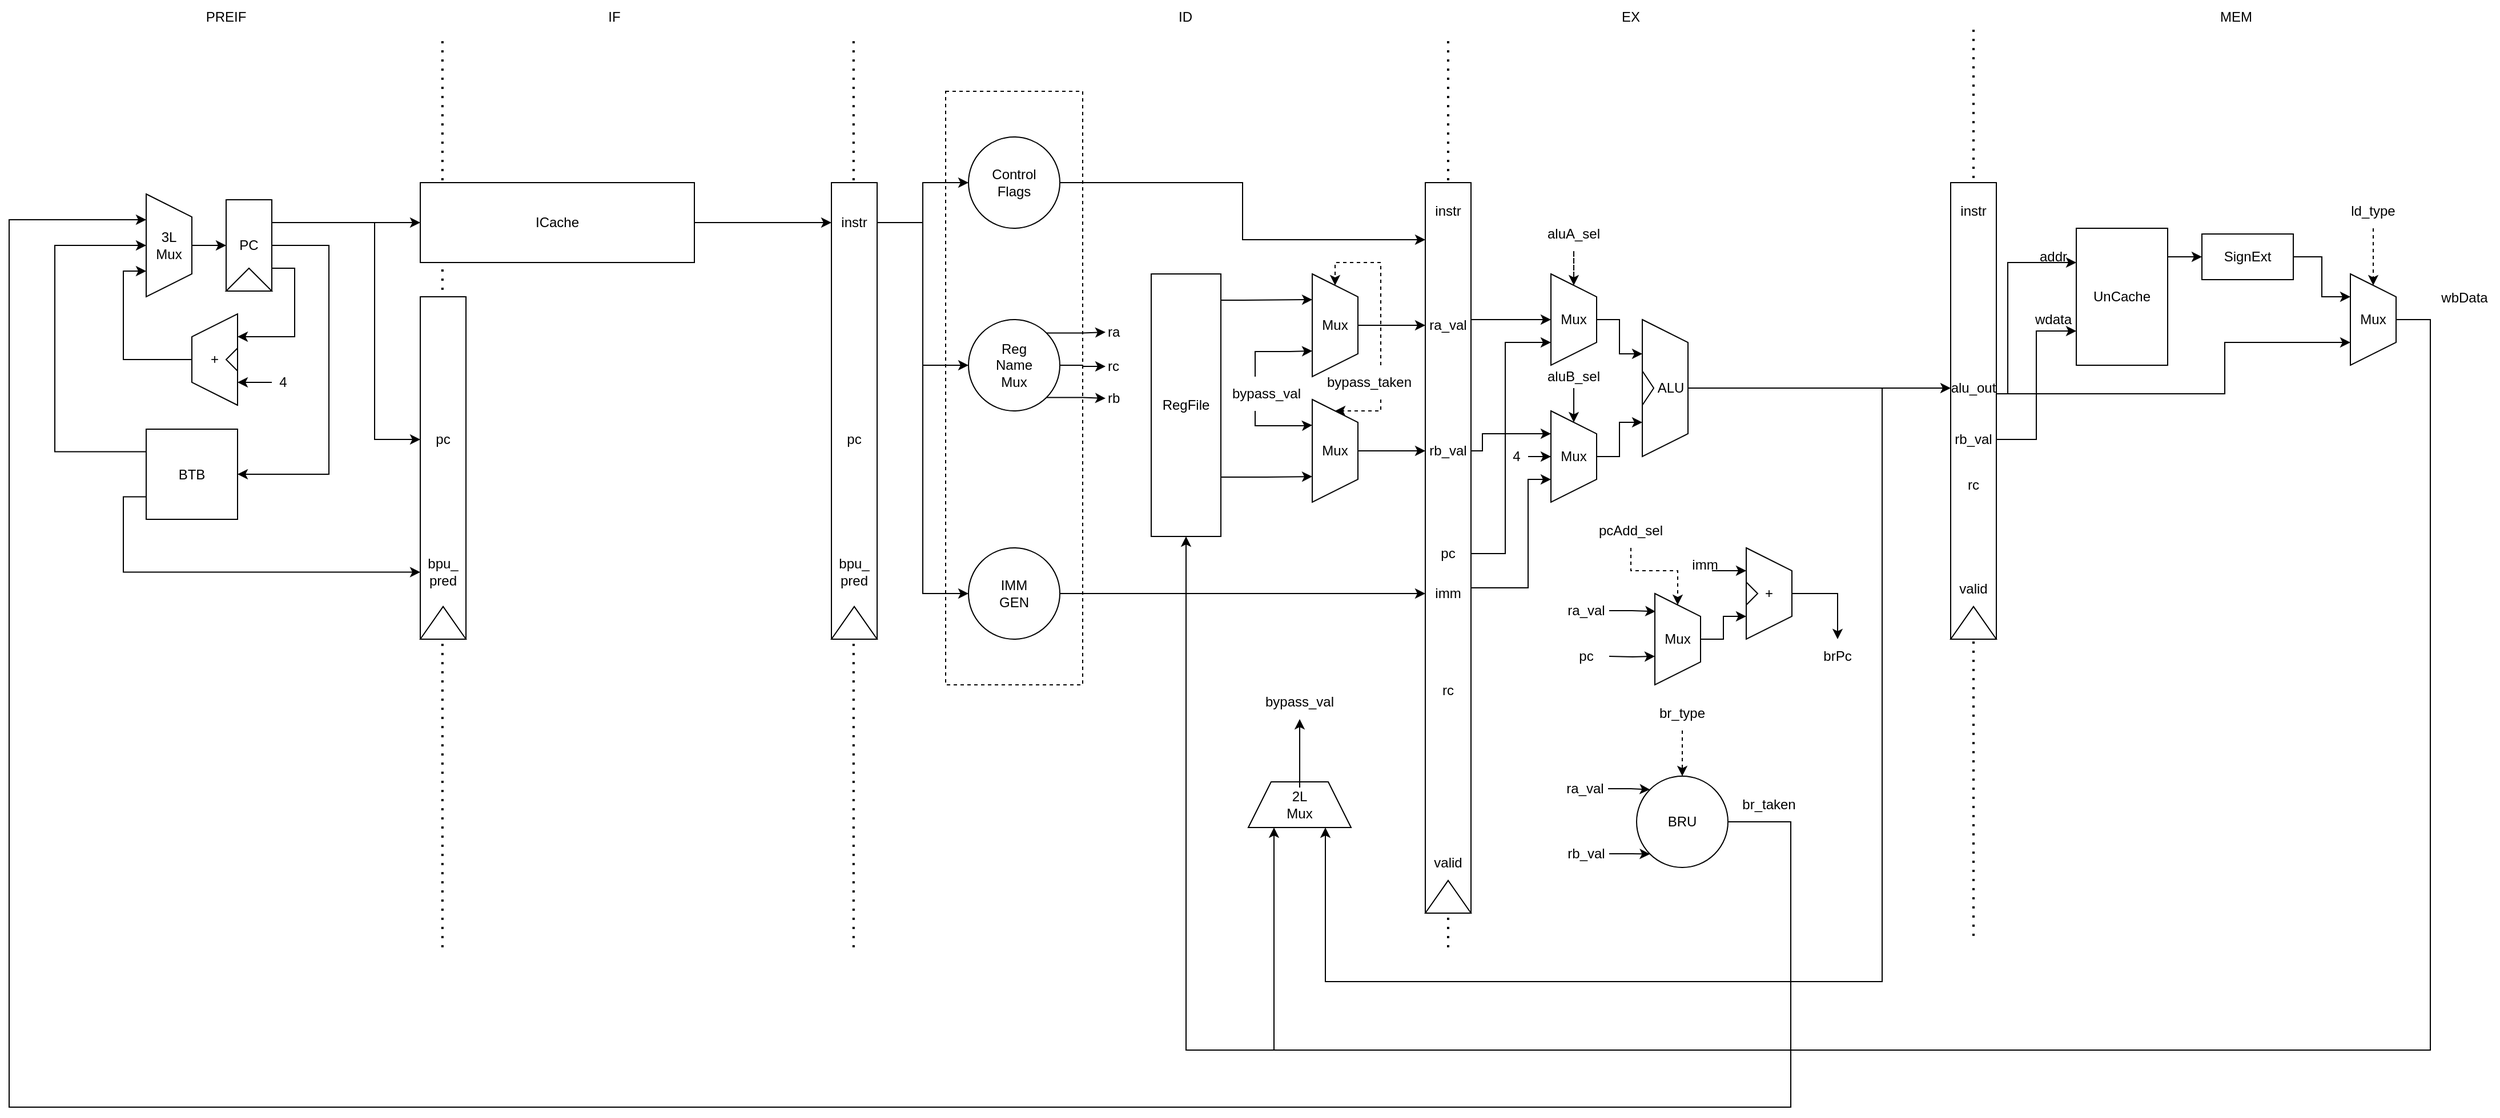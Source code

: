 <mxfile version="24.7.5" pages="5">
  <diagram id="c5X2sBUKrd0EDlSwfJS-" name="6-stages">
    <mxGraphModel dx="3409" dy="1411" grid="1" gridSize="10" guides="1" tooltips="1" connect="1" arrows="1" fold="1" page="0" pageScale="1" pageWidth="850" pageHeight="1100" math="0" shadow="0">
      <root>
        <mxCell id="0" />
        <mxCell id="1" parent="0" />
        <mxCell id="qKYMxvGUuh22QYjoRlLs-4" value="" style="endArrow=none;dashed=1;html=1;dashPattern=1 3;strokeWidth=2;rounded=0;" edge="1" parent="1">
          <mxGeometry width="50" height="50" relative="1" as="geometry">
            <mxPoint x="920" y="1180" as="sourcePoint" />
            <mxPoint x="920" y="380" as="targetPoint" />
          </mxGeometry>
        </mxCell>
        <mxCell id="qKYMxvGUuh22QYjoRlLs-3" value="" style="endArrow=none;dashed=1;html=1;dashPattern=1 3;strokeWidth=2;rounded=0;" edge="1" parent="1">
          <mxGeometry width="50" height="50" relative="1" as="geometry">
            <mxPoint x="460.0" y="1190" as="sourcePoint" />
            <mxPoint x="460.0" y="390" as="targetPoint" />
          </mxGeometry>
        </mxCell>
        <mxCell id="qKYMxvGUuh22QYjoRlLs-2" value="" style="endArrow=none;dashed=1;html=1;dashPattern=1 3;strokeWidth=2;rounded=0;" edge="1" parent="1">
          <mxGeometry width="50" height="50" relative="1" as="geometry">
            <mxPoint x="-60.59" y="1190" as="sourcePoint" />
            <mxPoint x="-60.59" y="390" as="targetPoint" />
          </mxGeometry>
        </mxCell>
        <mxCell id="qKYMxvGUuh22QYjoRlLs-1" value="" style="endArrow=none;dashed=1;html=1;dashPattern=1 3;strokeWidth=2;rounded=0;" edge="1" parent="1">
          <mxGeometry width="50" height="50" relative="1" as="geometry">
            <mxPoint x="-420.59" y="1190" as="sourcePoint" />
            <mxPoint x="-420.59" y="390" as="targetPoint" />
          </mxGeometry>
        </mxCell>
        <mxCell id="97JGCpuQOBB0JBJrikao-1" value="" style="rounded=0;whiteSpace=wrap;html=1;dashed=1;" vertex="1" parent="1">
          <mxGeometry x="20" y="440" width="120" height="520" as="geometry" />
        </mxCell>
        <mxCell id="97JGCpuQOBB0JBJrikao-6" value="" style="group" vertex="1" connectable="0" parent="1">
          <mxGeometry x="-610" y="535" width="40" height="80" as="geometry" />
        </mxCell>
        <mxCell id="97JGCpuQOBB0JBJrikao-7" value="PC" style="rounded=0;whiteSpace=wrap;html=1;" vertex="1" parent="97JGCpuQOBB0JBJrikao-6">
          <mxGeometry width="40" height="80" as="geometry" />
        </mxCell>
        <mxCell id="97JGCpuQOBB0JBJrikao-8" value="" style="triangle;whiteSpace=wrap;html=1;direction=north;" vertex="1" parent="97JGCpuQOBB0JBJrikao-6">
          <mxGeometry y="60" width="40" height="20" as="geometry" />
        </mxCell>
        <mxCell id="97JGCpuQOBB0JBJrikao-12" value="4" style="text;html=1;align=center;verticalAlign=middle;whiteSpace=wrap;rounded=0;" vertex="1" parent="1">
          <mxGeometry x="-570" y="680" width="20" height="30" as="geometry" />
        </mxCell>
        <mxCell id="97JGCpuQOBB0JBJrikao-13" value="" style="group" vertex="1" connectable="0" parent="1">
          <mxGeometry x="-80" y="520" width="40" height="400" as="geometry" />
        </mxCell>
        <mxCell id="97JGCpuQOBB0JBJrikao-14" value="" style="rounded=0;whiteSpace=wrap;html=1;points=[[0,0,0,0,0],[0,0.12,0,0,0],[0,0.25,0,0,0],[0,0.37,0,0,0],[0,0.5,0,0,0],[0,0.62,0,0,0],[0,0.75,0,0,0],[0,0.88,0,0,0],[0,1,0,0,0],[0.25,0,0,0,0],[0.25,1,0,0,0],[0.5,0,0,0,0],[0.5,1,0,0,0],[0.75,0,0,0,0],[0.75,1,0,0,0],[1,0,0,0,0],[1,0.12,0,0,0],[1,0.25,0,0,0],[1,0.37,0,0,0],[1,0.5,0,0,0],[1,0.62,0,0,0],[1,0.75,0,0,0],[1,0.88,0,0,0],[1,1,0,0,0]];" vertex="1" parent="97JGCpuQOBB0JBJrikao-13">
          <mxGeometry width="40" height="400" as="geometry" />
        </mxCell>
        <mxCell id="97JGCpuQOBB0JBJrikao-15" value="" style="triangle;whiteSpace=wrap;html=1;direction=north;" vertex="1" parent="97JGCpuQOBB0JBJrikao-13">
          <mxGeometry y="371.429" width="40" height="28.571" as="geometry" />
        </mxCell>
        <mxCell id="97JGCpuQOBB0JBJrikao-16" value="instr" style="text;html=1;align=center;verticalAlign=middle;whiteSpace=wrap;rounded=0;" vertex="1" parent="97JGCpuQOBB0JBJrikao-13">
          <mxGeometry y="20" width="40" height="30" as="geometry" />
        </mxCell>
        <mxCell id="97JGCpuQOBB0JBJrikao-17" value="pc" style="text;html=1;align=center;verticalAlign=middle;whiteSpace=wrap;rounded=0;" vertex="1" parent="97JGCpuQOBB0JBJrikao-13">
          <mxGeometry y="210" width="40" height="30" as="geometry" />
        </mxCell>
        <mxCell id="tXiNNa7idM-ViSlN79hH-15" value="bpu_&lt;br&gt;pred" style="text;html=1;align=center;verticalAlign=middle;whiteSpace=wrap;rounded=0;" vertex="1" parent="97JGCpuQOBB0JBJrikao-13">
          <mxGeometry y="330" width="40" height="22.5" as="geometry" />
        </mxCell>
        <mxCell id="97JGCpuQOBB0JBJrikao-18" value="PREIF" style="text;html=1;align=center;verticalAlign=middle;whiteSpace=wrap;rounded=0;" vertex="1" parent="1">
          <mxGeometry x="-640" y="360" width="60" height="30" as="geometry" />
        </mxCell>
        <mxCell id="97JGCpuQOBB0JBJrikao-19" value="ID" style="text;html=1;align=center;verticalAlign=middle;whiteSpace=wrap;rounded=0;" vertex="1" parent="1">
          <mxGeometry x="200" y="360" width="60" height="30" as="geometry" />
        </mxCell>
        <mxCell id="97JGCpuQOBB0JBJrikao-20" value="" style="group" vertex="1" connectable="0" parent="1">
          <mxGeometry x="440" y="520" width="60" height="640" as="geometry" />
        </mxCell>
        <mxCell id="97JGCpuQOBB0JBJrikao-21" value="" style="rounded=0;whiteSpace=wrap;html=1;points=[[0,0,0,0,0],[0,0.12,0,0,0],[0,0.25,0,0,0],[0,0.37,0,0,0],[0,0.5,0,0,0],[0,0.62,0,0,0],[0,0.75,0,0,0],[0,0.88,0,0,0],[0,1,0,0,0],[0.25,0,0,0,0],[0.25,1,0,0,0],[0.5,0,0,0,0],[0.5,1,0,0,0],[0.75,0,0,0,0],[0.75,1,0,0,0],[1,0,0,0,0],[1,0.12,0,0,0],[1,0.25,0,0,0],[1,0.37,0,0,0],[1,0.5,0,0,0],[1,0.62,0,0,0],[1,0.75,0,0,0],[1,0.88,0,0,0],[1,1,0,0,0]];" vertex="1" parent="97JGCpuQOBB0JBJrikao-20">
          <mxGeometry width="40" height="640" as="geometry" />
        </mxCell>
        <mxCell id="97JGCpuQOBB0JBJrikao-22" value="" style="triangle;whiteSpace=wrap;html=1;direction=north;" vertex="1" parent="97JGCpuQOBB0JBJrikao-20">
          <mxGeometry y="611.429" width="40" height="28.571" as="geometry" />
        </mxCell>
        <mxCell id="97JGCpuQOBB0JBJrikao-23" value="ra_val" style="text;html=1;align=center;verticalAlign=middle;whiteSpace=wrap;rounded=0;" vertex="1" parent="97JGCpuQOBB0JBJrikao-20">
          <mxGeometry y="110" width="40" height="30" as="geometry" />
        </mxCell>
        <mxCell id="97JGCpuQOBB0JBJrikao-24" value="rb_val" style="text;html=1;align=center;verticalAlign=middle;whiteSpace=wrap;rounded=0;" vertex="1" parent="97JGCpuQOBB0JBJrikao-20">
          <mxGeometry y="220" width="40" height="30" as="geometry" />
        </mxCell>
        <mxCell id="97JGCpuQOBB0JBJrikao-25" value="imm" style="text;html=1;align=center;verticalAlign=middle;whiteSpace=wrap;rounded=0;" vertex="1" parent="97JGCpuQOBB0JBJrikao-20">
          <mxGeometry y="345" width="40" height="30" as="geometry" />
        </mxCell>
        <mxCell id="97JGCpuQOBB0JBJrikao-26" value="pc" style="text;html=1;align=center;verticalAlign=middle;whiteSpace=wrap;rounded=0;" vertex="1" parent="97JGCpuQOBB0JBJrikao-20">
          <mxGeometry y="310" width="40" height="30" as="geometry" />
        </mxCell>
        <mxCell id="97JGCpuQOBB0JBJrikao-27" value="instr" style="text;html=1;align=center;verticalAlign=middle;whiteSpace=wrap;rounded=0;" vertex="1" parent="97JGCpuQOBB0JBJrikao-20">
          <mxGeometry y="10" width="40" height="30" as="geometry" />
        </mxCell>
        <mxCell id="97JGCpuQOBB0JBJrikao-28" value="rc" style="text;html=1;align=center;verticalAlign=middle;whiteSpace=wrap;rounded=0;" vertex="1" parent="97JGCpuQOBB0JBJrikao-20">
          <mxGeometry y="430" width="40" height="30" as="geometry" />
        </mxCell>
        <mxCell id="97JGCpuQOBB0JBJrikao-31" value="valid" style="text;html=1;align=center;verticalAlign=middle;whiteSpace=wrap;rounded=0;" vertex="1" parent="97JGCpuQOBB0JBJrikao-20">
          <mxGeometry y="581.43" width="40" height="30" as="geometry" />
        </mxCell>
        <mxCell id="97JGCpuQOBB0JBJrikao-32" style="edgeStyle=orthogonalEdgeStyle;rounded=0;orthogonalLoop=1;jettySize=auto;html=1;" edge="1" parent="1" source="97JGCpuQOBB0JBJrikao-33">
          <mxGeometry relative="1" as="geometry">
            <Array as="points">
              <mxPoint x="280" y="520" />
              <mxPoint x="280" y="570" />
            </Array>
            <mxPoint x="440.0" y="570" as="targetPoint" />
          </mxGeometry>
        </mxCell>
        <mxCell id="97JGCpuQOBB0JBJrikao-33" value="Control&lt;div&gt;Flags&lt;/div&gt;" style="ellipse;whiteSpace=wrap;html=1;aspect=fixed;" vertex="1" parent="1">
          <mxGeometry x="40" y="480" width="80" height="80" as="geometry" />
        </mxCell>
        <mxCell id="97JGCpuQOBB0JBJrikao-34" style="edgeStyle=orthogonalEdgeStyle;rounded=0;orthogonalLoop=1;jettySize=auto;html=1;entryX=0;entryY=0.5;entryDx=0;entryDy=0;" edge="1" parent="1" source="97JGCpuQOBB0JBJrikao-16" target="97JGCpuQOBB0JBJrikao-33">
          <mxGeometry relative="1" as="geometry">
            <Array as="points">
              <mxPoint y="555" />
              <mxPoint y="520" />
            </Array>
          </mxGeometry>
        </mxCell>
        <mxCell id="97JGCpuQOBB0JBJrikao-35" style="edgeStyle=orthogonalEdgeStyle;rounded=0;orthogonalLoop=1;jettySize=auto;html=1;entryX=0;entryY=0.5;entryDx=0;entryDy=0;" edge="1" parent="1" source="97JGCpuQOBB0JBJrikao-36" target="97JGCpuQOBB0JBJrikao-25">
          <mxGeometry relative="1" as="geometry" />
        </mxCell>
        <mxCell id="97JGCpuQOBB0JBJrikao-36" value="IMM&lt;div&gt;GEN&lt;/div&gt;" style="ellipse;whiteSpace=wrap;html=1;aspect=fixed;" vertex="1" parent="1">
          <mxGeometry x="40" y="840" width="80" height="80" as="geometry" />
        </mxCell>
        <mxCell id="97JGCpuQOBB0JBJrikao-37" style="edgeStyle=orthogonalEdgeStyle;rounded=0;orthogonalLoop=1;jettySize=auto;html=1;exitX=1;exitY=0.25;exitDx=0;exitDy=0;entryX=0.25;entryY=1;entryDx=0;entryDy=0;" edge="1" parent="1" source="97JGCpuQOBB0JBJrikao-39" target="97JGCpuQOBB0JBJrikao-40">
          <mxGeometry relative="1" as="geometry">
            <Array as="points">
              <mxPoint x="281" y="623" />
              <mxPoint x="311" y="623" />
            </Array>
          </mxGeometry>
        </mxCell>
        <mxCell id="97JGCpuQOBB0JBJrikao-38" style="edgeStyle=orthogonalEdgeStyle;rounded=0;orthogonalLoop=1;jettySize=auto;html=1;exitX=1;exitY=0.75;exitDx=0;exitDy=0;entryX=0.75;entryY=1;entryDx=0;entryDy=0;" edge="1" parent="1" source="97JGCpuQOBB0JBJrikao-39" target="97JGCpuQOBB0JBJrikao-42">
          <mxGeometry relative="1" as="geometry">
            <Array as="points">
              <mxPoint x="261" y="778" />
              <mxPoint x="301" y="778" />
            </Array>
          </mxGeometry>
        </mxCell>
        <mxCell id="97JGCpuQOBB0JBJrikao-39" value="RegFile" style="rounded=0;whiteSpace=wrap;html=1;" vertex="1" parent="1">
          <mxGeometry x="200" y="600" width="61" height="230" as="geometry" />
        </mxCell>
        <mxCell id="97JGCpuQOBB0JBJrikao-40" value="Mux" style="shape=trapezoid;perimeter=trapezoidPerimeter;whiteSpace=wrap;html=1;fixedSize=1;direction=south;" vertex="1" parent="1">
          <mxGeometry x="341" y="600" width="40" height="90" as="geometry" />
        </mxCell>
        <mxCell id="97JGCpuQOBB0JBJrikao-41" style="edgeStyle=orthogonalEdgeStyle;rounded=0;orthogonalLoop=1;jettySize=auto;html=1;" edge="1" parent="1" source="97JGCpuQOBB0JBJrikao-42" target="97JGCpuQOBB0JBJrikao-24">
          <mxGeometry relative="1" as="geometry" />
        </mxCell>
        <mxCell id="97JGCpuQOBB0JBJrikao-42" value="Mux" style="shape=trapezoid;perimeter=trapezoidPerimeter;whiteSpace=wrap;html=1;fixedSize=1;direction=south;" vertex="1" parent="1">
          <mxGeometry x="341" y="710" width="40" height="90" as="geometry" />
        </mxCell>
        <mxCell id="97JGCpuQOBB0JBJrikao-43" style="edgeStyle=orthogonalEdgeStyle;rounded=0;orthogonalLoop=1;jettySize=auto;html=1;" edge="1" parent="1" source="97JGCpuQOBB0JBJrikao-40" target="97JGCpuQOBB0JBJrikao-23">
          <mxGeometry relative="1" as="geometry" />
        </mxCell>
        <mxCell id="97JGCpuQOBB0JBJrikao-44" value="EX" style="text;html=1;align=center;verticalAlign=middle;whiteSpace=wrap;rounded=0;" vertex="1" parent="1">
          <mxGeometry x="590" y="360" width="60" height="30" as="geometry" />
        </mxCell>
        <mxCell id="97JGCpuQOBB0JBJrikao-45" style="edgeStyle=orthogonalEdgeStyle;rounded=0;orthogonalLoop=1;jettySize=auto;html=1;entryX=0;entryY=0.5;entryDx=0;entryDy=0;" edge="1" parent="1" source="97JGCpuQOBB0JBJrikao-16" target="97JGCpuQOBB0JBJrikao-36">
          <mxGeometry relative="1" as="geometry">
            <Array as="points">
              <mxPoint y="555" />
              <mxPoint y="880" />
            </Array>
          </mxGeometry>
        </mxCell>
        <mxCell id="97JGCpuQOBB0JBJrikao-48" value="" style="group;flipV=1;direction=west;rotation=-180;" vertex="1" connectable="0" parent="1">
          <mxGeometry x="-640" y="635" width="40" height="80" as="geometry" />
        </mxCell>
        <mxCell id="97JGCpuQOBB0JBJrikao-49" value="+" style="shape=trapezoid;perimeter=trapezoidPerimeter;whiteSpace=wrap;html=1;fixedSize=1;direction=south;rotation=-180;" vertex="1" parent="97JGCpuQOBB0JBJrikao-48">
          <mxGeometry width="40" height="80" as="geometry" />
        </mxCell>
        <mxCell id="97JGCpuQOBB0JBJrikao-50" value="" style="triangle;whiteSpace=wrap;html=1;rotation=-180;" vertex="1" parent="97JGCpuQOBB0JBJrikao-48">
          <mxGeometry x="30" y="30" width="10" height="20" as="geometry" />
        </mxCell>
        <mxCell id="97JGCpuQOBB0JBJrikao-51" value="" style="group" vertex="1" connectable="0" parent="1">
          <mxGeometry x="630" y="640" width="40" height="120" as="geometry" />
        </mxCell>
        <mxCell id="97JGCpuQOBB0JBJrikao-52" value="&amp;nbsp; &amp;nbsp;ALU" style="shape=trapezoid;perimeter=trapezoidPerimeter;whiteSpace=wrap;html=1;fixedSize=1;direction=south;" vertex="1" parent="97JGCpuQOBB0JBJrikao-51">
          <mxGeometry width="40" height="120" as="geometry" />
        </mxCell>
        <mxCell id="97JGCpuQOBB0JBJrikao-53" value="" style="triangle;whiteSpace=wrap;html=1;" vertex="1" parent="97JGCpuQOBB0JBJrikao-51">
          <mxGeometry y="45" width="10" height="30" as="geometry" />
        </mxCell>
        <mxCell id="97JGCpuQOBB0JBJrikao-54" style="edgeStyle=orthogonalEdgeStyle;rounded=0;orthogonalLoop=1;jettySize=auto;html=1;entryX=0.25;entryY=1;entryDx=0;entryDy=0;" edge="1" parent="1" source="97JGCpuQOBB0JBJrikao-55" target="97JGCpuQOBB0JBJrikao-52">
          <mxGeometry relative="1" as="geometry" />
        </mxCell>
        <mxCell id="97JGCpuQOBB0JBJrikao-55" value="Mux" style="shape=trapezoid;perimeter=trapezoidPerimeter;whiteSpace=wrap;html=1;fixedSize=1;direction=south;" vertex="1" parent="1">
          <mxGeometry x="550" y="600" width="40" height="80" as="geometry" />
        </mxCell>
        <mxCell id="97JGCpuQOBB0JBJrikao-56" style="edgeStyle=orthogonalEdgeStyle;rounded=0;orthogonalLoop=1;jettySize=auto;html=1;entryX=0.75;entryY=1;entryDx=0;entryDy=0;" edge="1" parent="1" source="97JGCpuQOBB0JBJrikao-57" target="97JGCpuQOBB0JBJrikao-52">
          <mxGeometry relative="1" as="geometry" />
        </mxCell>
        <mxCell id="97JGCpuQOBB0JBJrikao-57" value="Mux" style="shape=trapezoid;perimeter=trapezoidPerimeter;whiteSpace=wrap;html=1;fixedSize=1;direction=south;" vertex="1" parent="1">
          <mxGeometry x="550" y="720" width="40" height="80" as="geometry" />
        </mxCell>
        <mxCell id="97JGCpuQOBB0JBJrikao-58" style="edgeStyle=orthogonalEdgeStyle;rounded=0;orthogonalLoop=1;jettySize=auto;html=1;entryX=0.75;entryY=1;entryDx=0;entryDy=0;" edge="1" parent="1" source="97JGCpuQOBB0JBJrikao-26" target="97JGCpuQOBB0JBJrikao-55">
          <mxGeometry relative="1" as="geometry">
            <Array as="points">
              <mxPoint x="510" y="845" />
              <mxPoint x="510" y="660" />
            </Array>
          </mxGeometry>
        </mxCell>
        <mxCell id="97JGCpuQOBB0JBJrikao-59" style="edgeStyle=orthogonalEdgeStyle;rounded=0;orthogonalLoop=1;jettySize=auto;html=1;entryX=0.5;entryY=1;entryDx=0;entryDy=0;" edge="1" parent="1" source="97JGCpuQOBB0JBJrikao-23" target="97JGCpuQOBB0JBJrikao-55">
          <mxGeometry relative="1" as="geometry">
            <Array as="points">
              <mxPoint x="500" y="640" />
              <mxPoint x="500" y="640" />
            </Array>
          </mxGeometry>
        </mxCell>
        <mxCell id="97JGCpuQOBB0JBJrikao-60" style="edgeStyle=orthogonalEdgeStyle;rounded=0;orthogonalLoop=1;jettySize=auto;html=1;entryX=0.25;entryY=1;entryDx=0;entryDy=0;" edge="1" parent="1" source="97JGCpuQOBB0JBJrikao-24" target="97JGCpuQOBB0JBJrikao-57">
          <mxGeometry relative="1" as="geometry">
            <Array as="points">
              <mxPoint x="490" y="755" />
              <mxPoint x="490" y="740" />
            </Array>
          </mxGeometry>
        </mxCell>
        <mxCell id="97JGCpuQOBB0JBJrikao-61" style="edgeStyle=orthogonalEdgeStyle;rounded=0;orthogonalLoop=1;jettySize=auto;html=1;entryX=0.75;entryY=1;entryDx=0;entryDy=0;" edge="1" parent="1" source="97JGCpuQOBB0JBJrikao-25" target="97JGCpuQOBB0JBJrikao-57">
          <mxGeometry relative="1" as="geometry">
            <Array as="points">
              <mxPoint x="530" y="875" />
              <mxPoint x="530" y="780" />
            </Array>
          </mxGeometry>
        </mxCell>
        <mxCell id="97JGCpuQOBB0JBJrikao-62" style="edgeStyle=orthogonalEdgeStyle;rounded=0;orthogonalLoop=1;jettySize=auto;html=1;entryX=0.25;entryY=1;entryDx=0;entryDy=0;" edge="1" parent="1" source="97JGCpuQOBB0JBJrikao-63" target="97JGCpuQOBB0JBJrikao-155">
          <mxGeometry relative="1" as="geometry">
            <mxPoint x="765" y="1130" as="targetPoint" />
            <Array as="points">
              <mxPoint x="760" y="1080" />
              <mxPoint x="760" y="1330" />
              <mxPoint x="-800" y="1330" />
              <mxPoint x="-800" y="552" />
            </Array>
          </mxGeometry>
        </mxCell>
        <mxCell id="97JGCpuQOBB0JBJrikao-63" value="BRU" style="ellipse;whiteSpace=wrap;html=1;aspect=fixed;" vertex="1" parent="1">
          <mxGeometry x="625" y="1040" width="80" height="80" as="geometry" />
        </mxCell>
        <mxCell id="97JGCpuQOBB0JBJrikao-64" value="" style="group" vertex="1" connectable="0" parent="1">
          <mxGeometry x="721" y="840" width="40" height="80" as="geometry" />
        </mxCell>
        <mxCell id="97JGCpuQOBB0JBJrikao-65" value="+" style="shape=trapezoid;perimeter=trapezoidPerimeter;whiteSpace=wrap;html=1;fixedSize=1;direction=south;" vertex="1" parent="97JGCpuQOBB0JBJrikao-64">
          <mxGeometry width="40" height="80" as="geometry" />
        </mxCell>
        <mxCell id="97JGCpuQOBB0JBJrikao-66" value="" style="triangle;whiteSpace=wrap;html=1;" vertex="1" parent="97JGCpuQOBB0JBJrikao-64">
          <mxGeometry y="30" width="10" height="20" as="geometry" />
        </mxCell>
        <mxCell id="97JGCpuQOBB0JBJrikao-67" style="edgeStyle=orthogonalEdgeStyle;rounded=0;orthogonalLoop=1;jettySize=auto;html=1;entryX=0.25;entryY=1;entryDx=0;entryDy=0;" edge="1" parent="1" target="97JGCpuQOBB0JBJrikao-65">
          <mxGeometry relative="1" as="geometry">
            <mxPoint x="691" y="860" as="sourcePoint" />
          </mxGeometry>
        </mxCell>
        <mxCell id="97JGCpuQOBB0JBJrikao-68" value="brPc" style="text;html=1;align=center;verticalAlign=middle;whiteSpace=wrap;rounded=0;" vertex="1" parent="1">
          <mxGeometry x="781" y="920" width="40" height="30" as="geometry" />
        </mxCell>
        <mxCell id="97JGCpuQOBB0JBJrikao-69" style="edgeStyle=orthogonalEdgeStyle;rounded=0;orthogonalLoop=1;jettySize=auto;html=1;entryX=0.5;entryY=0;entryDx=0;entryDy=0;" edge="1" parent="1" source="97JGCpuQOBB0JBJrikao-65" target="97JGCpuQOBB0JBJrikao-68">
          <mxGeometry relative="1" as="geometry" />
        </mxCell>
        <mxCell id="97JGCpuQOBB0JBJrikao-70" style="edgeStyle=orthogonalEdgeStyle;rounded=0;orthogonalLoop=1;jettySize=auto;html=1;entryX=0.25;entryY=1;entryDx=0;entryDy=0;" edge="1" parent="1">
          <mxGeometry relative="1" as="geometry">
            <mxPoint x="641.0" y="935.0" as="targetPoint" />
            <mxPoint x="601" y="935" as="sourcePoint" />
          </mxGeometry>
        </mxCell>
        <mxCell id="97JGCpuQOBB0JBJrikao-71" style="edgeStyle=orthogonalEdgeStyle;rounded=0;orthogonalLoop=1;jettySize=auto;html=1;entryX=0.75;entryY=1;entryDx=0;entryDy=0;" edge="1" parent="1" source="97JGCpuQOBB0JBJrikao-72" target="97JGCpuQOBB0JBJrikao-65">
          <mxGeometry relative="1" as="geometry" />
        </mxCell>
        <mxCell id="97JGCpuQOBB0JBJrikao-72" value="Mux" style="shape=trapezoid;perimeter=trapezoidPerimeter;whiteSpace=wrap;html=1;fixedSize=1;direction=south;" vertex="1" parent="1">
          <mxGeometry x="641" y="880" width="40" height="80" as="geometry" />
        </mxCell>
        <mxCell id="97JGCpuQOBB0JBJrikao-73" style="edgeStyle=orthogonalEdgeStyle;rounded=0;orthogonalLoop=1;jettySize=auto;html=1;dashed=1;" edge="1" parent="1" source="97JGCpuQOBB0JBJrikao-74" target="97JGCpuQOBB0JBJrikao-63">
          <mxGeometry relative="1" as="geometry" />
        </mxCell>
        <mxCell id="97JGCpuQOBB0JBJrikao-74" value="br_type" style="text;html=1;align=center;verticalAlign=middle;whiteSpace=wrap;rounded=0;" vertex="1" parent="1">
          <mxGeometry x="645" y="970" width="40" height="30" as="geometry" />
        </mxCell>
        <mxCell id="97JGCpuQOBB0JBJrikao-77" style="edgeStyle=orthogonalEdgeStyle;rounded=0;orthogonalLoop=1;jettySize=auto;html=1;" edge="1" parent="1" source="97JGCpuQOBB0JBJrikao-52" target="97JGCpuQOBB0JBJrikao-81">
          <mxGeometry relative="1" as="geometry">
            <mxPoint x="829.6" y="699.6" as="targetPoint" />
          </mxGeometry>
        </mxCell>
        <mxCell id="97JGCpuQOBB0JBJrikao-78" value="" style="group" vertex="1" connectable="0" parent="1">
          <mxGeometry x="900" y="520" width="50" height="400" as="geometry" />
        </mxCell>
        <mxCell id="97JGCpuQOBB0JBJrikao-79" value="" style="rounded=0;whiteSpace=wrap;html=1;points=[[0,0,0,0,0],[0,0.12,0,0,0],[0,0.25,0,0,0],[0,0.37,0,0,0],[0,0.5,0,0,0],[0,0.62,0,0,0],[0,0.75,0,0,0],[0,0.88,0,0,0],[0,1,0,0,0],[0.25,0,0,0,0],[0.25,1,0,0,0],[0.5,0,0,0,0],[0.5,1,0,0,0],[0.75,0,0,0,0],[0.75,1,0,0,0],[1,0,0,0,0],[1,0.12,0,0,0],[1,0.25,0,0,0],[1,0.37,0,0,0],[1,0.5,0,0,0],[1,0.62,0,0,0],[1,0.75,0,0,0],[1,0.88,0,0,0],[1,1,0,0,0]];" vertex="1" parent="97JGCpuQOBB0JBJrikao-78">
          <mxGeometry width="40" height="400" as="geometry" />
        </mxCell>
        <mxCell id="97JGCpuQOBB0JBJrikao-80" value="" style="triangle;whiteSpace=wrap;html=1;direction=north;" vertex="1" parent="97JGCpuQOBB0JBJrikao-78">
          <mxGeometry y="371.429" width="40" height="28.571" as="geometry" />
        </mxCell>
        <mxCell id="97JGCpuQOBB0JBJrikao-81" value="alu_out" style="text;html=1;align=center;verticalAlign=middle;whiteSpace=wrap;rounded=0;" vertex="1" parent="97JGCpuQOBB0JBJrikao-78">
          <mxGeometry y="165" width="40" height="30" as="geometry" />
        </mxCell>
        <mxCell id="97JGCpuQOBB0JBJrikao-82" value="instr" style="text;html=1;align=center;verticalAlign=middle;whiteSpace=wrap;rounded=0;" vertex="1" parent="97JGCpuQOBB0JBJrikao-78">
          <mxGeometry y="10" width="40" height="30" as="geometry" />
        </mxCell>
        <mxCell id="97JGCpuQOBB0JBJrikao-83" value="rb_val" style="text;html=1;align=center;verticalAlign=middle;whiteSpace=wrap;rounded=0;" vertex="1" parent="97JGCpuQOBB0JBJrikao-78">
          <mxGeometry y="210" width="40" height="30" as="geometry" />
        </mxCell>
        <mxCell id="97JGCpuQOBB0JBJrikao-84" value="rc" style="text;html=1;align=center;verticalAlign=middle;whiteSpace=wrap;rounded=0;" vertex="1" parent="97JGCpuQOBB0JBJrikao-78">
          <mxGeometry y="250" width="40" height="30" as="geometry" />
        </mxCell>
        <mxCell id="97JGCpuQOBB0JBJrikao-85" value="valid" style="text;html=1;align=center;verticalAlign=middle;whiteSpace=wrap;rounded=0;" vertex="1" parent="97JGCpuQOBB0JBJrikao-78">
          <mxGeometry y="341.43" width="40" height="30" as="geometry" />
        </mxCell>
        <mxCell id="97JGCpuQOBB0JBJrikao-86" value="MEM" style="text;html=1;align=center;verticalAlign=middle;whiteSpace=wrap;rounded=0;" vertex="1" parent="1">
          <mxGeometry x="1120" y="360" width="60" height="30" as="geometry" />
        </mxCell>
        <mxCell id="97JGCpuQOBB0JBJrikao-87" style="edgeStyle=orthogonalEdgeStyle;rounded=0;orthogonalLoop=1;jettySize=auto;html=1;entryX=0;entryY=0.5;entryDx=0;entryDy=0;" edge="1" parent="1" source="97JGCpuQOBB0JBJrikao-88" target="qKYMxvGUuh22QYjoRlLs-5">
          <mxGeometry relative="1" as="geometry">
            <mxPoint x="1180" y="620" as="targetPoint" />
            <Array as="points">
              <mxPoint x="1100" y="585" />
              <mxPoint x="1100" y="585" />
            </Array>
          </mxGeometry>
        </mxCell>
        <mxCell id="97JGCpuQOBB0JBJrikao-88" value="UnCache" style="rounded=0;whiteSpace=wrap;html=1;" vertex="1" parent="1">
          <mxGeometry x="1010" y="560" width="80" height="120" as="geometry" />
        </mxCell>
        <mxCell id="97JGCpuQOBB0JBJrikao-89" style="edgeStyle=orthogonalEdgeStyle;rounded=0;orthogonalLoop=1;jettySize=auto;html=1;entryX=0;entryY=0.25;entryDx=0;entryDy=0;" edge="1" parent="1" source="97JGCpuQOBB0JBJrikao-81" target="97JGCpuQOBB0JBJrikao-88">
          <mxGeometry relative="1" as="geometry">
            <Array as="points">
              <mxPoint x="950" y="705" />
              <mxPoint x="950" y="590" />
            </Array>
          </mxGeometry>
        </mxCell>
        <mxCell id="97JGCpuQOBB0JBJrikao-90" value="addr" style="text;html=1;align=center;verticalAlign=middle;whiteSpace=wrap;rounded=0;" vertex="1" parent="1">
          <mxGeometry x="960" y="570" width="60" height="30" as="geometry" />
        </mxCell>
        <mxCell id="97JGCpuQOBB0JBJrikao-91" style="edgeStyle=orthogonalEdgeStyle;rounded=0;orthogonalLoop=1;jettySize=auto;html=1;entryX=0;entryY=0.75;entryDx=0;entryDy=0;" edge="1" parent="1" source="97JGCpuQOBB0JBJrikao-83" target="97JGCpuQOBB0JBJrikao-88">
          <mxGeometry relative="1" as="geometry" />
        </mxCell>
        <mxCell id="97JGCpuQOBB0JBJrikao-92" value="wdata" style="text;html=1;align=center;verticalAlign=middle;whiteSpace=wrap;rounded=0;" vertex="1" parent="1">
          <mxGeometry x="960" y="625" width="60" height="30" as="geometry" />
        </mxCell>
        <mxCell id="97JGCpuQOBB0JBJrikao-102" style="edgeStyle=orthogonalEdgeStyle;rounded=0;orthogonalLoop=1;jettySize=auto;html=1;entryX=0.75;entryY=1;entryDx=0;entryDy=0;" edge="1" parent="1" source="97JGCpuQOBB0JBJrikao-81" target="97JGCpuQOBB0JBJrikao-104">
          <mxGeometry relative="1" as="geometry">
            <mxPoint x="1180" y="705" as="targetPoint" />
            <Array as="points">
              <mxPoint x="1140" y="705" />
              <mxPoint x="1140" y="660" />
            </Array>
          </mxGeometry>
        </mxCell>
        <mxCell id="97JGCpuQOBB0JBJrikao-103" style="edgeStyle=orthogonalEdgeStyle;rounded=0;orthogonalLoop=1;jettySize=auto;html=1;entryX=0.5;entryY=1;entryDx=0;entryDy=0;exitX=0.5;exitY=0;exitDx=0;exitDy=0;" edge="1" parent="1" source="97JGCpuQOBB0JBJrikao-104" target="97JGCpuQOBB0JBJrikao-39">
          <mxGeometry relative="1" as="geometry">
            <mxPoint x="1269.5" y="640" as="sourcePoint" />
            <mxPoint x="270" y="830" as="targetPoint" />
            <Array as="points">
              <mxPoint x="1320" y="640" />
              <mxPoint x="1320" y="1280" />
              <mxPoint x="230" y="1280" />
            </Array>
          </mxGeometry>
        </mxCell>
        <mxCell id="qKYMxvGUuh22QYjoRlLs-11" style="edgeStyle=orthogonalEdgeStyle;rounded=0;orthogonalLoop=1;jettySize=auto;html=1;entryX=0.25;entryY=1;entryDx=0;entryDy=0;" edge="1" parent="1" source="97JGCpuQOBB0JBJrikao-104" target="qKYMxvGUuh22QYjoRlLs-7">
          <mxGeometry relative="1" as="geometry">
            <Array as="points">
              <mxPoint x="1320" y="640" />
              <mxPoint x="1320" y="1280" />
              <mxPoint x="308" y="1280" />
            </Array>
          </mxGeometry>
        </mxCell>
        <mxCell id="97JGCpuQOBB0JBJrikao-104" value="&lt;div&gt;&lt;span style=&quot;background-color: initial;&quot;&gt;Mux&lt;/span&gt;&lt;br&gt;&lt;/div&gt;" style="shape=trapezoid;perimeter=trapezoidPerimeter;whiteSpace=wrap;html=1;fixedSize=1;direction=south;" vertex="1" parent="1">
          <mxGeometry x="1250" y="600" width="40" height="80" as="geometry" />
        </mxCell>
        <mxCell id="97JGCpuQOBB0JBJrikao-107" value="wbData" style="text;html=1;align=center;verticalAlign=middle;whiteSpace=wrap;rounded=0;" vertex="1" parent="1">
          <mxGeometry x="1320" y="606" width="60" height="30" as="geometry" />
        </mxCell>
        <mxCell id="97JGCpuQOBB0JBJrikao-108" style="edgeStyle=orthogonalEdgeStyle;rounded=0;orthogonalLoop=1;jettySize=auto;html=1;entryX=0;entryY=0.5;entryDx=0;entryDy=0;dashed=1;" edge="1" parent="1" source="97JGCpuQOBB0JBJrikao-110" target="97JGCpuQOBB0JBJrikao-42">
          <mxGeometry relative="1" as="geometry">
            <Array as="points">
              <mxPoint x="401" y="720" />
            </Array>
          </mxGeometry>
        </mxCell>
        <mxCell id="97JGCpuQOBB0JBJrikao-109" style="edgeStyle=orthogonalEdgeStyle;rounded=0;orthogonalLoop=1;jettySize=auto;html=1;entryX=0;entryY=0.5;entryDx=0;entryDy=0;dashed=1;" edge="1" parent="1" source="97JGCpuQOBB0JBJrikao-110" target="97JGCpuQOBB0JBJrikao-40">
          <mxGeometry relative="1" as="geometry">
            <Array as="points">
              <mxPoint x="401" y="590" />
              <mxPoint x="361" y="590" />
            </Array>
          </mxGeometry>
        </mxCell>
        <mxCell id="97JGCpuQOBB0JBJrikao-110" value="bypass_taken" style="text;html=1;align=center;verticalAlign=middle;whiteSpace=wrap;rounded=0;" vertex="1" parent="1">
          <mxGeometry x="371" y="680" width="40" height="30" as="geometry" />
        </mxCell>
        <mxCell id="97JGCpuQOBB0JBJrikao-111" style="edgeStyle=orthogonalEdgeStyle;rounded=0;orthogonalLoop=1;jettySize=auto;html=1;entryX=0.75;entryY=1;entryDx=0;entryDy=0;" edge="1" parent="1" source="97JGCpuQOBB0JBJrikao-113" target="97JGCpuQOBB0JBJrikao-40">
          <mxGeometry relative="1" as="geometry">
            <Array as="points">
              <mxPoint x="291" y="668" />
              <mxPoint x="321" y="668" />
            </Array>
          </mxGeometry>
        </mxCell>
        <mxCell id="97JGCpuQOBB0JBJrikao-112" style="edgeStyle=orthogonalEdgeStyle;rounded=0;orthogonalLoop=1;jettySize=auto;html=1;entryX=0.25;entryY=1;entryDx=0;entryDy=0;" edge="1" parent="1" source="97JGCpuQOBB0JBJrikao-113" target="97JGCpuQOBB0JBJrikao-42">
          <mxGeometry relative="1" as="geometry">
            <Array as="points">
              <mxPoint x="291" y="733" />
              <mxPoint x="331" y="733" />
            </Array>
          </mxGeometry>
        </mxCell>
        <mxCell id="97JGCpuQOBB0JBJrikao-113" value="bypass_val" style="text;html=1;align=center;verticalAlign=middle;whiteSpace=wrap;rounded=0;" vertex="1" parent="1">
          <mxGeometry x="281" y="690" width="40" height="30" as="geometry" />
        </mxCell>
        <mxCell id="97JGCpuQOBB0JBJrikao-114" value="ra_val" style="text;html=1;align=center;verticalAlign=middle;whiteSpace=wrap;rounded=0;" vertex="1" parent="1">
          <mxGeometry x="561" y="880" width="40" height="30" as="geometry" />
        </mxCell>
        <mxCell id="97JGCpuQOBB0JBJrikao-115" style="edgeStyle=orthogonalEdgeStyle;rounded=0;orthogonalLoop=1;jettySize=auto;html=1;entryX=0.197;entryY=0.985;entryDx=0;entryDy=0;entryPerimeter=0;" edge="1" parent="1" source="97JGCpuQOBB0JBJrikao-114" target="97JGCpuQOBB0JBJrikao-72">
          <mxGeometry relative="1" as="geometry" />
        </mxCell>
        <mxCell id="97JGCpuQOBB0JBJrikao-116" style="edgeStyle=orthogonalEdgeStyle;rounded=0;orthogonalLoop=1;jettySize=auto;html=1;" edge="1" parent="1" source="97JGCpuQOBB0JBJrikao-117" target="97JGCpuQOBB0JBJrikao-57">
          <mxGeometry relative="1" as="geometry" />
        </mxCell>
        <mxCell id="97JGCpuQOBB0JBJrikao-117" value="4" style="text;html=1;align=center;verticalAlign=middle;whiteSpace=wrap;rounded=0;" vertex="1" parent="1">
          <mxGeometry x="510" y="745" width="20" height="30" as="geometry" />
        </mxCell>
        <mxCell id="97JGCpuQOBB0JBJrikao-118" value="ra" style="text;html=1;align=left;verticalAlign=middle;whiteSpace=wrap;rounded=0;" vertex="1" parent="1">
          <mxGeometry x="160" y="636" width="20" height="30" as="geometry" />
        </mxCell>
        <mxCell id="97JGCpuQOBB0JBJrikao-119" value="rb" style="text;html=1;align=left;verticalAlign=middle;whiteSpace=wrap;rounded=0;" vertex="1" parent="1">
          <mxGeometry x="160" y="694" width="20" height="30" as="geometry" />
        </mxCell>
        <mxCell id="97JGCpuQOBB0JBJrikao-120" value="imm" style="text;html=1;align=center;verticalAlign=middle;whiteSpace=wrap;rounded=0;" vertex="1" parent="1">
          <mxGeometry x="665" y="840" width="40" height="30" as="geometry" />
        </mxCell>
        <mxCell id="97JGCpuQOBB0JBJrikao-121" value="pc" style="text;html=1;align=center;verticalAlign=middle;whiteSpace=wrap;rounded=0;" vertex="1" parent="1">
          <mxGeometry x="561" y="920" width="40" height="30" as="geometry" />
        </mxCell>
        <mxCell id="97JGCpuQOBB0JBJrikao-122" style="edgeStyle=orthogonalEdgeStyle;rounded=0;orthogonalLoop=1;jettySize=auto;html=1;dashed=1;" edge="1" parent="1" source="97JGCpuQOBB0JBJrikao-123" target="97JGCpuQOBB0JBJrikao-104">
          <mxGeometry relative="1" as="geometry" />
        </mxCell>
        <mxCell id="97JGCpuQOBB0JBJrikao-123" value="ld_type" style="text;html=1;align=center;verticalAlign=middle;whiteSpace=wrap;rounded=0;" vertex="1" parent="1">
          <mxGeometry x="1240" y="530" width="60" height="30" as="geometry" />
        </mxCell>
        <mxCell id="97JGCpuQOBB0JBJrikao-128" style="edgeStyle=orthogonalEdgeStyle;rounded=0;orthogonalLoop=1;jettySize=auto;html=1;entryX=0;entryY=0.5;entryDx=0;entryDy=0;dashed=1;" edge="1" parent="1" source="97JGCpuQOBB0JBJrikao-129" target="97JGCpuQOBB0JBJrikao-72">
          <mxGeometry relative="1" as="geometry" />
        </mxCell>
        <mxCell id="97JGCpuQOBB0JBJrikao-129" value="pcAdd_sel" style="text;align=center;verticalAlign=middle;whiteSpace=wrap;rounded=0;" vertex="1" parent="1">
          <mxGeometry x="580" y="810" width="80" height="30" as="geometry" />
        </mxCell>
        <mxCell id="97JGCpuQOBB0JBJrikao-130" style="edgeStyle=orthogonalEdgeStyle;rounded=0;orthogonalLoop=1;jettySize=auto;html=1;dashed=1;" edge="1" parent="1" source="97JGCpuQOBB0JBJrikao-131" target="97JGCpuQOBB0JBJrikao-55">
          <mxGeometry relative="1" as="geometry" />
        </mxCell>
        <mxCell id="97JGCpuQOBB0JBJrikao-131" value="aluA_sel" style="text;align=center;verticalAlign=middle;whiteSpace=wrap;rounded=0;" vertex="1" parent="1">
          <mxGeometry x="530" y="550" width="80" height="30" as="geometry" />
        </mxCell>
        <mxCell id="97JGCpuQOBB0JBJrikao-132" style="edgeStyle=orthogonalEdgeStyle;rounded=0;orthogonalLoop=1;jettySize=auto;html=1;dashed=1;" edge="1" parent="1" source="97JGCpuQOBB0JBJrikao-133" target="97JGCpuQOBB0JBJrikao-57">
          <mxGeometry relative="1" as="geometry" />
        </mxCell>
        <mxCell id="97JGCpuQOBB0JBJrikao-133" value="aluB_sel" style="text;align=center;verticalAlign=middle;whiteSpace=wrap;rounded=0;" vertex="1" parent="1">
          <mxGeometry x="530" y="675" width="80" height="30" as="geometry" />
        </mxCell>
        <mxCell id="97JGCpuQOBB0JBJrikao-134" style="edgeStyle=orthogonalEdgeStyle;rounded=0;orthogonalLoop=1;jettySize=auto;html=1;entryX=0;entryY=0;entryDx=0;entryDy=0;" edge="1" parent="1" source="97JGCpuQOBB0JBJrikao-135" target="97JGCpuQOBB0JBJrikao-63">
          <mxGeometry relative="1" as="geometry" />
        </mxCell>
        <mxCell id="97JGCpuQOBB0JBJrikao-135" value="ra_val" style="text;html=1;align=center;verticalAlign=middle;whiteSpace=wrap;rounded=0;" vertex="1" parent="1">
          <mxGeometry x="560" y="1036" width="40" height="30" as="geometry" />
        </mxCell>
        <mxCell id="97JGCpuQOBB0JBJrikao-136" style="edgeStyle=orthogonalEdgeStyle;rounded=0;orthogonalLoop=1;jettySize=auto;html=1;entryX=0;entryY=1;entryDx=0;entryDy=0;" edge="1" parent="1" source="97JGCpuQOBB0JBJrikao-137" target="97JGCpuQOBB0JBJrikao-63">
          <mxGeometry relative="1" as="geometry" />
        </mxCell>
        <mxCell id="97JGCpuQOBB0JBJrikao-137" value="rb_val" style="text;html=1;align=center;verticalAlign=middle;whiteSpace=wrap;rounded=0;" vertex="1" parent="1">
          <mxGeometry x="561" y="1093" width="40" height="30" as="geometry" />
        </mxCell>
        <mxCell id="97JGCpuQOBB0JBJrikao-139" style="edgeStyle=orthogonalEdgeStyle;rounded=0;orthogonalLoop=1;jettySize=auto;html=1;exitX=1;exitY=0;exitDx=0;exitDy=0;entryX=0;entryY=0.5;entryDx=0;entryDy=0;" edge="1" parent="1" source="97JGCpuQOBB0JBJrikao-142" target="97JGCpuQOBB0JBJrikao-118">
          <mxGeometry relative="1" as="geometry" />
        </mxCell>
        <mxCell id="97JGCpuQOBB0JBJrikao-140" style="edgeStyle=orthogonalEdgeStyle;rounded=0;orthogonalLoop=1;jettySize=auto;html=1;exitX=1;exitY=1;exitDx=0;exitDy=0;entryX=0;entryY=0.5;entryDx=0;entryDy=0;" edge="1" parent="1" source="97JGCpuQOBB0JBJrikao-142" target="97JGCpuQOBB0JBJrikao-119">
          <mxGeometry relative="1" as="geometry" />
        </mxCell>
        <mxCell id="97JGCpuQOBB0JBJrikao-141" style="edgeStyle=orthogonalEdgeStyle;rounded=0;orthogonalLoop=1;jettySize=auto;html=1;entryX=0;entryY=0.5;entryDx=0;entryDy=0;" edge="1" parent="1" source="97JGCpuQOBB0JBJrikao-142" target="97JGCpuQOBB0JBJrikao-144">
          <mxGeometry relative="1" as="geometry" />
        </mxCell>
        <mxCell id="97JGCpuQOBB0JBJrikao-142" value="Reg&lt;div&gt;Name&lt;/div&gt;&lt;div&gt;Mux&lt;/div&gt;" style="ellipse;whiteSpace=wrap;html=1;aspect=fixed;" vertex="1" parent="1">
          <mxGeometry x="40" y="640" width="80" height="80" as="geometry" />
        </mxCell>
        <mxCell id="97JGCpuQOBB0JBJrikao-143" style="edgeStyle=orthogonalEdgeStyle;rounded=0;orthogonalLoop=1;jettySize=auto;html=1;entryX=0;entryY=0.5;entryDx=0;entryDy=0;" edge="1" parent="1" source="97JGCpuQOBB0JBJrikao-16" target="97JGCpuQOBB0JBJrikao-142">
          <mxGeometry relative="1" as="geometry" />
        </mxCell>
        <mxCell id="97JGCpuQOBB0JBJrikao-144" value="rc" style="text;html=1;align=left;verticalAlign=middle;whiteSpace=wrap;rounded=0;" vertex="1" parent="1">
          <mxGeometry x="160" y="666" width="20" height="30" as="geometry" />
        </mxCell>
        <mxCell id="97JGCpuQOBB0JBJrikao-147" value="IF" style="text;html=1;align=center;verticalAlign=middle;whiteSpace=wrap;rounded=0;" vertex="1" parent="1">
          <mxGeometry x="-300" y="360" width="60" height="30" as="geometry" />
        </mxCell>
        <mxCell id="97JGCpuQOBB0JBJrikao-148" style="edgeStyle=orthogonalEdgeStyle;rounded=0;orthogonalLoop=1;jettySize=auto;html=1;entryX=0.75;entryY=1;entryDx=0;entryDy=0;exitX=1;exitY=0.75;exitDx=0;exitDy=0;" edge="1" parent="1" source="97JGCpuQOBB0JBJrikao-7" target="97JGCpuQOBB0JBJrikao-49">
          <mxGeometry relative="1" as="geometry">
            <mxPoint x="-540.0" y="585.059" as="sourcePoint" />
            <mxPoint x="-460" y="725" as="targetPoint" />
          </mxGeometry>
        </mxCell>
        <mxCell id="97JGCpuQOBB0JBJrikao-149" style="edgeStyle=orthogonalEdgeStyle;rounded=0;orthogonalLoop=1;jettySize=auto;html=1;entryX=0.25;entryY=1;entryDx=0;entryDy=0;exitX=0;exitY=0.5;exitDx=0;exitDy=0;" edge="1" parent="1" source="97JGCpuQOBB0JBJrikao-12" target="97JGCpuQOBB0JBJrikao-49">
          <mxGeometry relative="1" as="geometry">
            <mxPoint x="-525" y="685" as="sourcePoint" />
            <mxPoint x="-595" y="745" as="targetPoint" />
          </mxGeometry>
        </mxCell>
        <mxCell id="97JGCpuQOBB0JBJrikao-151" style="edgeStyle=orthogonalEdgeStyle;rounded=0;orthogonalLoop=1;jettySize=auto;html=1;entryX=1;entryY=0.5;entryDx=0;entryDy=0;exitX=1;exitY=0.5;exitDx=0;exitDy=0;" edge="1" parent="1" source="97JGCpuQOBB0JBJrikao-7" target="97JGCpuQOBB0JBJrikao-152">
          <mxGeometry relative="1" as="geometry">
            <mxPoint x="-560" y="575" as="sourcePoint" />
            <mxPoint x="-520" y="765" as="targetPoint" />
            <Array as="points">
              <mxPoint x="-520" y="575" />
              <mxPoint x="-520" y="776" />
            </Array>
          </mxGeometry>
        </mxCell>
        <mxCell id="tXiNNa7idM-ViSlN79hH-12" style="edgeStyle=orthogonalEdgeStyle;rounded=0;orthogonalLoop=1;jettySize=auto;html=1;exitX=0;exitY=0.75;exitDx=0;exitDy=0;entryX=0;entryY=0.5;entryDx=0;entryDy=0;" edge="1" parent="1" source="97JGCpuQOBB0JBJrikao-152" target="tXiNNa7idM-ViSlN79hH-8">
          <mxGeometry relative="1" as="geometry" />
        </mxCell>
        <mxCell id="97JGCpuQOBB0JBJrikao-152" value="BTB" style="rounded=0;whiteSpace=wrap;html=1;" vertex="1" parent="1">
          <mxGeometry x="-680" y="736" width="80" height="79" as="geometry" />
        </mxCell>
        <mxCell id="97JGCpuQOBB0JBJrikao-153" style="edgeStyle=orthogonalEdgeStyle;rounded=0;orthogonalLoop=1;jettySize=auto;html=1;entryX=0.75;entryY=1;entryDx=0;entryDy=0;exitX=0.5;exitY=0;exitDx=0;exitDy=0;" edge="1" parent="1" source="97JGCpuQOBB0JBJrikao-49" target="97JGCpuQOBB0JBJrikao-155">
          <mxGeometry relative="1" as="geometry">
            <mxPoint x="-680.0" y="445.059" as="sourcePoint" />
            <mxPoint x="-600" y="585" as="targetPoint" />
          </mxGeometry>
        </mxCell>
        <mxCell id="97JGCpuQOBB0JBJrikao-154" style="edgeStyle=orthogonalEdgeStyle;rounded=0;orthogonalLoop=1;jettySize=auto;html=1;entryX=0;entryY=0.5;entryDx=0;entryDy=0;exitX=0.5;exitY=0;exitDx=0;exitDy=0;" edge="1" parent="1" source="97JGCpuQOBB0JBJrikao-155" target="97JGCpuQOBB0JBJrikao-7">
          <mxGeometry relative="1" as="geometry">
            <mxPoint x="-790" y="694.47" as="sourcePoint" />
            <mxPoint x="-760" y="594.47" as="targetPoint" />
            <Array as="points" />
          </mxGeometry>
        </mxCell>
        <mxCell id="97JGCpuQOBB0JBJrikao-156" value="" style="edgeStyle=orthogonalEdgeStyle;rounded=0;orthogonalLoop=1;jettySize=auto;html=1;exitX=0;exitY=0.25;exitDx=0;exitDy=0;entryX=0.5;entryY=1;entryDx=0;entryDy=0;" edge="1" parent="1" source="97JGCpuQOBB0JBJrikao-152" target="97JGCpuQOBB0JBJrikao-155">
          <mxGeometry relative="1" as="geometry">
            <mxPoint x="-680" y="756" as="sourcePoint" />
            <mxPoint x="-710" y="545" as="targetPoint" />
            <Array as="points">
              <mxPoint x="-760" y="756" />
              <mxPoint x="-760" y="575" />
            </Array>
          </mxGeometry>
        </mxCell>
        <mxCell id="97JGCpuQOBB0JBJrikao-155" value="&lt;div&gt;3L&lt;/div&gt;Mux" style="shape=trapezoid;perimeter=trapezoidPerimeter;whiteSpace=wrap;html=1;fixedSize=1;direction=south;" vertex="1" parent="1">
          <mxGeometry x="-680" y="530" width="40" height="90" as="geometry" />
        </mxCell>
        <mxCell id="tXiNNa7idM-ViSlN79hH-2" style="edgeStyle=orthogonalEdgeStyle;rounded=0;orthogonalLoop=1;jettySize=auto;html=1;entryX=0;entryY=0.5;entryDx=0;entryDy=0;" edge="1" parent="1" source="97JGCpuQOBB0JBJrikao-162" target="97JGCpuQOBB0JBJrikao-16">
          <mxGeometry relative="1" as="geometry" />
        </mxCell>
        <mxCell id="97JGCpuQOBB0JBJrikao-162" value="ICache" style="rounded=0;whiteSpace=wrap;html=1;" vertex="1" parent="1">
          <mxGeometry x="-440" y="520" width="240" height="70" as="geometry" />
        </mxCell>
        <mxCell id="tXiNNa7idM-ViSlN79hH-1" style="edgeStyle=orthogonalEdgeStyle;rounded=0;orthogonalLoop=1;jettySize=auto;html=1;exitX=1;exitY=0.25;exitDx=0;exitDy=0;" edge="1" parent="1" source="97JGCpuQOBB0JBJrikao-7" target="97JGCpuQOBB0JBJrikao-162">
          <mxGeometry relative="1" as="geometry">
            <mxPoint x="-630" y="605" as="sourcePoint" />
            <mxPoint x="-380" y="695" as="targetPoint" />
          </mxGeometry>
        </mxCell>
        <mxCell id="tXiNNa7idM-ViSlN79hH-4" value="" style="group" vertex="1" connectable="0" parent="1">
          <mxGeometry x="-440" y="620" width="40" height="300" as="geometry" />
        </mxCell>
        <mxCell id="tXiNNa7idM-ViSlN79hH-5" value="" style="rounded=0;whiteSpace=wrap;html=1;points=[[0,0,0,0,0],[0,0.12,0,0,0],[0,0.25,0,0,0],[0,0.37,0,0,0],[0,0.5,0,0,0],[0,0.62,0,0,0],[0,0.75,0,0,0],[0,0.88,0,0,0],[0,1,0,0,0],[0.25,0,0,0,0],[0.25,1,0,0,0],[0.5,0,0,0,0],[0.5,1,0,0,0],[0.75,0,0,0,0],[0.75,1,0,0,0],[1,0,0,0,0],[1,0.12,0,0,0],[1,0.25,0,0,0],[1,0.37,0,0,0],[1,0.5,0,0,0],[1,0.62,0,0,0],[1,0.75,0,0,0],[1,0.88,0,0,0],[1,1,0,0,0]];" vertex="1" parent="tXiNNa7idM-ViSlN79hH-4">
          <mxGeometry width="40" height="300" as="geometry" />
        </mxCell>
        <mxCell id="tXiNNa7idM-ViSlN79hH-8" value="bpu_&lt;br&gt;pred" style="text;html=1;align=center;verticalAlign=middle;whiteSpace=wrap;rounded=0;" vertex="1" parent="tXiNNa7idM-ViSlN79hH-4">
          <mxGeometry y="230" width="40" height="22.5" as="geometry" />
        </mxCell>
        <mxCell id="tXiNNa7idM-ViSlN79hH-9" value="" style="triangle;whiteSpace=wrap;html=1;direction=north;" vertex="1" parent="tXiNNa7idM-ViSlN79hH-4">
          <mxGeometry y="271.429" width="40" height="28.571" as="geometry" />
        </mxCell>
        <mxCell id="tXiNNa7idM-ViSlN79hH-13" value="pc" style="text;html=1;align=center;verticalAlign=middle;whiteSpace=wrap;rounded=0;" vertex="1" parent="tXiNNa7idM-ViSlN79hH-4">
          <mxGeometry y="110" width="40" height="30" as="geometry" />
        </mxCell>
        <mxCell id="tXiNNa7idM-ViSlN79hH-14" style="edgeStyle=orthogonalEdgeStyle;rounded=0;orthogonalLoop=1;jettySize=auto;html=1;exitX=1;exitY=0.25;exitDx=0;exitDy=0;entryX=0;entryY=0.5;entryDx=0;entryDy=0;" edge="1" parent="1" source="97JGCpuQOBB0JBJrikao-7" target="tXiNNa7idM-ViSlN79hH-13">
          <mxGeometry relative="1" as="geometry">
            <Array as="points">
              <mxPoint x="-480" y="555" />
              <mxPoint x="-480" y="745" />
            </Array>
          </mxGeometry>
        </mxCell>
        <mxCell id="qKYMxvGUuh22QYjoRlLs-6" style="edgeStyle=orthogonalEdgeStyle;rounded=0;orthogonalLoop=1;jettySize=auto;html=1;entryX=0.25;entryY=1;entryDx=0;entryDy=0;" edge="1" parent="1" source="qKYMxvGUuh22QYjoRlLs-5" target="97JGCpuQOBB0JBJrikao-104">
          <mxGeometry relative="1" as="geometry" />
        </mxCell>
        <mxCell id="qKYMxvGUuh22QYjoRlLs-5" value="SignExt" style="rounded=0;whiteSpace=wrap;html=1;" vertex="1" parent="1">
          <mxGeometry x="1120" y="565" width="80" height="40" as="geometry" />
        </mxCell>
        <mxCell id="qKYMxvGUuh22QYjoRlLs-7" value="&lt;div&gt;&lt;/div&gt;" style="shape=trapezoid;perimeter=trapezoidPerimeter;whiteSpace=wrap;html=1;fixedSize=1;direction=south;rotation=-90;" vertex="1" parent="1">
          <mxGeometry x="310" y="1020" width="40" height="90" as="geometry" />
        </mxCell>
        <mxCell id="qKYMxvGUuh22QYjoRlLs-13" style="edgeStyle=orthogonalEdgeStyle;rounded=0;orthogonalLoop=1;jettySize=auto;html=1;" edge="1" parent="1" source="qKYMxvGUuh22QYjoRlLs-8" target="qKYMxvGUuh22QYjoRlLs-12">
          <mxGeometry relative="1" as="geometry" />
        </mxCell>
        <mxCell id="qKYMxvGUuh22QYjoRlLs-8" value="&lt;div&gt;2L&lt;/div&gt;Mux" style="text;html=1;align=center;verticalAlign=middle;whiteSpace=wrap;rounded=0;" vertex="1" parent="1">
          <mxGeometry x="300" y="1050" width="60" height="30" as="geometry" />
        </mxCell>
        <mxCell id="qKYMxvGUuh22QYjoRlLs-10" style="edgeStyle=orthogonalEdgeStyle;rounded=0;orthogonalLoop=1;jettySize=auto;html=1;entryX=0.75;entryY=1;entryDx=0;entryDy=0;" edge="1" parent="1" source="97JGCpuQOBB0JBJrikao-52" target="qKYMxvGUuh22QYjoRlLs-7">
          <mxGeometry relative="1" as="geometry">
            <mxPoint x="820" y="1220" as="targetPoint" />
            <Array as="points">
              <mxPoint x="840" y="700" />
              <mxPoint x="840" y="1220" />
              <mxPoint x="353" y="1220" />
            </Array>
          </mxGeometry>
        </mxCell>
        <mxCell id="qKYMxvGUuh22QYjoRlLs-12" value="bypass_val" style="text;html=1;align=center;verticalAlign=middle;whiteSpace=wrap;rounded=0;" vertex="1" parent="1">
          <mxGeometry x="310" y="960" width="40" height="30" as="geometry" />
        </mxCell>
        <mxCell id="qKYMxvGUuh22QYjoRlLs-14" value="br_taken" style="text;html=1;align=center;verticalAlign=middle;whiteSpace=wrap;rounded=0;" vertex="1" parent="1">
          <mxGeometry x="721" y="1050" width="40" height="30" as="geometry" />
        </mxCell>
      </root>
    </mxGraphModel>
  </diagram>
  <diagram id="xxH8OheyTUG6dwWm-Umd" name="dual">
    <mxGraphModel dx="2064" dy="552" grid="1" gridSize="10" guides="1" tooltips="1" connect="1" arrows="1" fold="1" page="0" pageScale="1" pageWidth="850" pageHeight="1100" math="0" shadow="0">
      <root>
        <mxCell id="0" />
        <mxCell id="1" parent="0" />
        <mxCell id="HOZ7LKbbF2TJmr_HLlZz-207" value="" style="rounded=0;whiteSpace=wrap;html=1;dashed=1;" vertex="1" parent="1">
          <mxGeometry x="490" y="690" width="240" height="300" as="geometry" />
        </mxCell>
        <mxCell id="HOZ7LKbbF2TJmr_HLlZz-205" value="" style="rounded=0;whiteSpace=wrap;html=1;dashed=1;" vertex="1" parent="1">
          <mxGeometry x="490" y="995" width="490" height="205" as="geometry" />
        </mxCell>
        <mxCell id="HOZ7LKbbF2TJmr_HLlZz-176" value="" style="rounded=0;whiteSpace=wrap;html=1;dashed=1;" vertex="1" parent="1">
          <mxGeometry x="270" y="900" width="120" height="130" as="geometry" />
        </mxCell>
        <mxCell id="HOZ7LKbbF2TJmr_HLlZz-157" value="" style="endArrow=none;dashed=1;html=1;dashPattern=1 3;strokeWidth=2;rounded=0;" edge="1" parent="1">
          <mxGeometry width="50" height="50" relative="1" as="geometry">
            <mxPoint x="-0.59" y="1190" as="sourcePoint" />
            <mxPoint x="-0.59" y="390" as="targetPoint" />
          </mxGeometry>
        </mxCell>
        <mxCell id="HOZ7LKbbF2TJmr_HLlZz-1" value="" style="endArrow=none;dashed=1;html=1;dashPattern=1 3;strokeWidth=2;rounded=0;" edge="1" parent="1">
          <mxGeometry width="50" height="50" relative="1" as="geometry">
            <mxPoint x="1060" y="1180" as="sourcePoint" />
            <mxPoint x="1060" y="380" as="targetPoint" />
          </mxGeometry>
        </mxCell>
        <mxCell id="HOZ7LKbbF2TJmr_HLlZz-2" value="" style="endArrow=none;dashed=1;html=1;dashPattern=1 3;strokeWidth=2;rounded=0;" edge="1" parent="1">
          <mxGeometry width="50" height="50" relative="1" as="geometry">
            <mxPoint x="460.0" y="1190" as="sourcePoint" />
            <mxPoint x="460.0" y="390" as="targetPoint" />
          </mxGeometry>
        </mxCell>
        <mxCell id="HOZ7LKbbF2TJmr_HLlZz-3" value="" style="endArrow=none;dashed=1;html=1;dashPattern=1 3;strokeWidth=2;rounded=0;" edge="1" parent="1">
          <mxGeometry width="50" height="50" relative="1" as="geometry">
            <mxPoint x="-380.59" y="1190" as="sourcePoint" />
            <mxPoint x="-380.59" y="390" as="targetPoint" />
          </mxGeometry>
        </mxCell>
        <mxCell id="HOZ7LKbbF2TJmr_HLlZz-4" value="" style="endArrow=none;dashed=1;html=1;dashPattern=1 3;strokeWidth=2;rounded=0;" edge="1" parent="1">
          <mxGeometry width="50" height="50" relative="1" as="geometry">
            <mxPoint x="-680.59" y="1190" as="sourcePoint" />
            <mxPoint x="-680.59" y="390" as="targetPoint" />
          </mxGeometry>
        </mxCell>
        <mxCell id="HOZ7LKbbF2TJmr_HLlZz-5" value="" style="rounded=0;whiteSpace=wrap;html=1;dashed=1;" vertex="1" parent="1">
          <mxGeometry x="-300" y="440" width="120" height="520" as="geometry" />
        </mxCell>
        <mxCell id="HOZ7LKbbF2TJmr_HLlZz-6" value="" style="group" vertex="1" connectable="0" parent="1">
          <mxGeometry x="-870" y="535" width="40" height="80" as="geometry" />
        </mxCell>
        <mxCell id="HOZ7LKbbF2TJmr_HLlZz-7" value="PC" style="rounded=0;whiteSpace=wrap;html=1;" vertex="1" parent="HOZ7LKbbF2TJmr_HLlZz-6">
          <mxGeometry width="40" height="80" as="geometry" />
        </mxCell>
        <mxCell id="HOZ7LKbbF2TJmr_HLlZz-8" value="" style="triangle;whiteSpace=wrap;html=1;direction=north;" vertex="1" parent="HOZ7LKbbF2TJmr_HLlZz-6">
          <mxGeometry y="60" width="40" height="20" as="geometry" />
        </mxCell>
        <mxCell id="HOZ7LKbbF2TJmr_HLlZz-9" value="4" style="text;html=1;align=center;verticalAlign=middle;whiteSpace=wrap;rounded=0;" vertex="1" parent="1">
          <mxGeometry x="-830" y="680" width="20" height="30" as="geometry" />
        </mxCell>
        <mxCell id="HOZ7LKbbF2TJmr_HLlZz-10" value="" style="group" vertex="1" connectable="0" parent="1">
          <mxGeometry x="-400" y="520" width="40" height="400" as="geometry" />
        </mxCell>
        <mxCell id="HOZ7LKbbF2TJmr_HLlZz-11" value="" style="rounded=0;whiteSpace=wrap;html=1;points=[[0,0,0,0,0],[0,0.12,0,0,0],[0,0.25,0,0,0],[0,0.37,0,0,0],[0,0.5,0,0,0],[0,0.62,0,0,0],[0,0.75,0,0,0],[0,0.88,0,0,0],[0,1,0,0,0],[0.25,0,0,0,0],[0.25,1,0,0,0],[0.5,0,0,0,0],[0.5,1,0,0,0],[0.75,0,0,0,0],[0.75,1,0,0,0],[1,0,0,0,0],[1,0.12,0,0,0],[1,0.25,0,0,0],[1,0.37,0,0,0],[1,0.5,0,0,0],[1,0.62,0,0,0],[1,0.75,0,0,0],[1,0.88,0,0,0],[1,1,0,0,0]];" vertex="1" parent="HOZ7LKbbF2TJmr_HLlZz-10">
          <mxGeometry width="40" height="400" as="geometry" />
        </mxCell>
        <mxCell id="HOZ7LKbbF2TJmr_HLlZz-12" value="" style="triangle;whiteSpace=wrap;html=1;direction=north;" vertex="1" parent="HOZ7LKbbF2TJmr_HLlZz-10">
          <mxGeometry y="371.429" width="40" height="28.571" as="geometry" />
        </mxCell>
        <mxCell id="HOZ7LKbbF2TJmr_HLlZz-13" value="instr" style="text;html=1;align=center;verticalAlign=middle;whiteSpace=wrap;rounded=0;" vertex="1" parent="HOZ7LKbbF2TJmr_HLlZz-10">
          <mxGeometry y="20" width="40" height="30" as="geometry" />
        </mxCell>
        <mxCell id="HOZ7LKbbF2TJmr_HLlZz-14" value="pc" style="text;html=1;align=center;verticalAlign=middle;whiteSpace=wrap;rounded=0;" vertex="1" parent="HOZ7LKbbF2TJmr_HLlZz-10">
          <mxGeometry y="210" width="40" height="30" as="geometry" />
        </mxCell>
        <mxCell id="HOZ7LKbbF2TJmr_HLlZz-15" value="bpu_&lt;br&gt;pred" style="text;html=1;align=center;verticalAlign=middle;whiteSpace=wrap;rounded=0;" vertex="1" parent="HOZ7LKbbF2TJmr_HLlZz-10">
          <mxGeometry y="330" width="40" height="22.5" as="geometry" />
        </mxCell>
        <mxCell id="HOZ7LKbbF2TJmr_HLlZz-16" value="PREIF" style="text;html=1;align=center;verticalAlign=middle;whiteSpace=wrap;rounded=0;" vertex="1" parent="1">
          <mxGeometry x="-900" y="360" width="60" height="30" as="geometry" />
        </mxCell>
        <mxCell id="HOZ7LKbbF2TJmr_HLlZz-17" value="IS" style="text;html=1;align=center;verticalAlign=middle;whiteSpace=wrap;rounded=0;" vertex="1" parent="1">
          <mxGeometry x="200" y="360" width="60" height="30" as="geometry" />
        </mxCell>
        <mxCell id="HOZ7LKbbF2TJmr_HLlZz-28" style="edgeStyle=orthogonalEdgeStyle;rounded=0;orthogonalLoop=1;jettySize=auto;html=1;entryX=0;entryY=0.5;entryDx=0;entryDy=0;" edge="1" parent="1" source="HOZ7LKbbF2TJmr_HLlZz-29" target="HOZ7LKbbF2TJmr_HLlZz-151">
          <mxGeometry relative="1" as="geometry">
            <Array as="points">
              <mxPoint x="-110" y="520" />
              <mxPoint x="-110" y="683" />
            </Array>
            <mxPoint x="400" y="520" as="targetPoint" />
          </mxGeometry>
        </mxCell>
        <mxCell id="HOZ7LKbbF2TJmr_HLlZz-29" value="Control&lt;div&gt;Flags&lt;/div&gt;" style="ellipse;whiteSpace=wrap;html=1;aspect=fixed;" vertex="1" parent="1">
          <mxGeometry x="-280" y="480" width="80" height="80" as="geometry" />
        </mxCell>
        <mxCell id="HOZ7LKbbF2TJmr_HLlZz-30" style="edgeStyle=orthogonalEdgeStyle;rounded=0;orthogonalLoop=1;jettySize=auto;html=1;entryX=0;entryY=0.5;entryDx=0;entryDy=0;" edge="1" parent="1" source="HOZ7LKbbF2TJmr_HLlZz-13" target="HOZ7LKbbF2TJmr_HLlZz-29">
          <mxGeometry relative="1" as="geometry">
            <Array as="points">
              <mxPoint x="-320" y="555" />
              <mxPoint x="-320" y="520" />
            </Array>
          </mxGeometry>
        </mxCell>
        <mxCell id="HOZ7LKbbF2TJmr_HLlZz-31" style="edgeStyle=orthogonalEdgeStyle;rounded=0;orthogonalLoop=1;jettySize=auto;html=1;entryX=0;entryY=0.5;entryDx=0;entryDy=0;" edge="1" parent="1" source="HOZ7LKbbF2TJmr_HLlZz-32" target="HOZ7LKbbF2TJmr_HLlZz-151">
          <mxGeometry relative="1" as="geometry">
            <mxPoint x="-40" y="880" as="targetPoint" />
            <Array as="points">
              <mxPoint x="-110" y="880" />
              <mxPoint x="-110" y="683" />
            </Array>
          </mxGeometry>
        </mxCell>
        <mxCell id="HOZ7LKbbF2TJmr_HLlZz-32" value="IMM&lt;div&gt;GEN&lt;/div&gt;" style="ellipse;whiteSpace=wrap;html=1;aspect=fixed;" vertex="1" parent="1">
          <mxGeometry x="-280" y="840" width="80" height="80" as="geometry" />
        </mxCell>
        <mxCell id="HOZ7LKbbF2TJmr_HLlZz-174" style="edgeStyle=orthogonalEdgeStyle;rounded=0;orthogonalLoop=1;jettySize=auto;html=1;exitX=1;exitY=0.75;exitDx=0;exitDy=0;entryX=0.2;entryY=1;entryDx=0;entryDy=0;entryPerimeter=0;" edge="1" parent="1" source="HOZ7LKbbF2TJmr_HLlZz-35" target="HOZ7LKbbF2TJmr_HLlZz-143">
          <mxGeometry relative="1" as="geometry">
            <Array as="points">
              <mxPoint x="240" y="913" />
              <mxPoint x="240" y="1120" />
              <mxPoint x="303" y="1120" />
            </Array>
          </mxGeometry>
        </mxCell>
        <mxCell id="HOZ7LKbbF2TJmr_HLlZz-35" value="RegFile" style="rounded=0;whiteSpace=wrap;html=1;" vertex="1" parent="1">
          <mxGeometry x="110" y="740" width="61" height="230" as="geometry" />
        </mxCell>
        <mxCell id="HOZ7LKbbF2TJmr_HLlZz-40" value="EX" style="text;html=1;align=center;verticalAlign=middle;whiteSpace=wrap;rounded=0;" vertex="1" parent="1">
          <mxGeometry x="590" y="360" width="60" height="30" as="geometry" />
        </mxCell>
        <mxCell id="HOZ7LKbbF2TJmr_HLlZz-41" style="edgeStyle=orthogonalEdgeStyle;rounded=0;orthogonalLoop=1;jettySize=auto;html=1;entryX=0;entryY=0.5;entryDx=0;entryDy=0;" edge="1" parent="1" source="HOZ7LKbbF2TJmr_HLlZz-13" target="HOZ7LKbbF2TJmr_HLlZz-32">
          <mxGeometry relative="1" as="geometry">
            <Array as="points">
              <mxPoint x="-320" y="555" />
              <mxPoint x="-320" y="880" />
            </Array>
          </mxGeometry>
        </mxCell>
        <mxCell id="HOZ7LKbbF2TJmr_HLlZz-42" value="" style="group;flipV=1;direction=west;rotation=-180;" vertex="1" connectable="0" parent="1">
          <mxGeometry x="-900" y="635" width="40" height="80" as="geometry" />
        </mxCell>
        <mxCell id="HOZ7LKbbF2TJmr_HLlZz-43" value="+" style="shape=trapezoid;perimeter=trapezoidPerimeter;whiteSpace=wrap;html=1;fixedSize=1;direction=south;rotation=-180;" vertex="1" parent="HOZ7LKbbF2TJmr_HLlZz-42">
          <mxGeometry width="40" height="80" as="geometry" />
        </mxCell>
        <mxCell id="HOZ7LKbbF2TJmr_HLlZz-44" value="" style="triangle;whiteSpace=wrap;html=1;rotation=-180;" vertex="1" parent="HOZ7LKbbF2TJmr_HLlZz-42">
          <mxGeometry x="30" y="30" width="10" height="20" as="geometry" />
        </mxCell>
        <mxCell id="HOZ7LKbbF2TJmr_HLlZz-45" value="" style="group" vertex="1" connectable="0" parent="1">
          <mxGeometry x="670" y="800" width="40" height="120" as="geometry" />
        </mxCell>
        <mxCell id="HOZ7LKbbF2TJmr_HLlZz-46" value="&amp;nbsp; &amp;nbsp;ALU" style="shape=trapezoid;perimeter=trapezoidPerimeter;whiteSpace=wrap;html=1;fixedSize=1;direction=south;" vertex="1" parent="HOZ7LKbbF2TJmr_HLlZz-45">
          <mxGeometry width="40" height="120" as="geometry" />
        </mxCell>
        <mxCell id="HOZ7LKbbF2TJmr_HLlZz-47" value="" style="triangle;whiteSpace=wrap;html=1;" vertex="1" parent="HOZ7LKbbF2TJmr_HLlZz-45">
          <mxGeometry y="45" width="10" height="30" as="geometry" />
        </mxCell>
        <mxCell id="HOZ7LKbbF2TJmr_HLlZz-203" style="edgeStyle=orthogonalEdgeStyle;rounded=0;orthogonalLoop=1;jettySize=auto;html=1;entryX=0.25;entryY=1;entryDx=0;entryDy=0;" edge="1" parent="1" source="HOZ7LKbbF2TJmr_HLlZz-49" target="HOZ7LKbbF2TJmr_HLlZz-46">
          <mxGeometry relative="1" as="geometry" />
        </mxCell>
        <mxCell id="HOZ7LKbbF2TJmr_HLlZz-49" value="Mux" style="shape=trapezoid;perimeter=trapezoidPerimeter;whiteSpace=wrap;html=1;fixedSize=1;direction=south;" vertex="1" parent="1">
          <mxGeometry x="570" y="765" width="40" height="80" as="geometry" />
        </mxCell>
        <mxCell id="HOZ7LKbbF2TJmr_HLlZz-56" style="edgeStyle=orthogonalEdgeStyle;rounded=0;orthogonalLoop=1;jettySize=auto;html=1;entryX=0;entryY=0.5;entryDx=0;entryDy=0;exitX=1;exitY=0.5;exitDx=0;exitDy=0;" edge="1" parent="1" source="HOZ7LKbbF2TJmr_HLlZz-178" target="HOZ7LKbbF2TJmr_HLlZz-131">
          <mxGeometry relative="1" as="geometry">
            <mxPoint x="-919" y="495" as="targetPoint" />
            <Array as="points">
              <mxPoint x="960" y="1065" />
              <mxPoint x="960" y="1360" />
              <mxPoint x="-1119" y="1360" />
              <mxPoint x="-1119" y="507" />
              <mxPoint x="-919" y="507" />
              <mxPoint x="-919" y="540" />
            </Array>
            <mxPoint x="641" y="1090" as="sourcePoint" />
          </mxGeometry>
        </mxCell>
        <mxCell id="HOZ7LKbbF2TJmr_HLlZz-58" value="" style="group" vertex="1" connectable="0" parent="1">
          <mxGeometry x="661" y="1020" width="40" height="80" as="geometry" />
        </mxCell>
        <mxCell id="HOZ7LKbbF2TJmr_HLlZz-59" value="+" style="shape=trapezoid;perimeter=trapezoidPerimeter;whiteSpace=wrap;html=1;fixedSize=1;direction=south;" vertex="1" parent="HOZ7LKbbF2TJmr_HLlZz-58">
          <mxGeometry width="40" height="80" as="geometry" />
        </mxCell>
        <mxCell id="HOZ7LKbbF2TJmr_HLlZz-60" value="" style="triangle;whiteSpace=wrap;html=1;" vertex="1" parent="HOZ7LKbbF2TJmr_HLlZz-58">
          <mxGeometry y="30" width="10" height="20" as="geometry" />
        </mxCell>
        <mxCell id="HOZ7LKbbF2TJmr_HLlZz-63" style="edgeStyle=orthogonalEdgeStyle;rounded=0;orthogonalLoop=1;jettySize=auto;html=1;entryX=0.25;entryY=1;entryDx=0;entryDy=0;" edge="1" parent="1" source="HOZ7LKbbF2TJmr_HLlZz-59" target="HOZ7LKbbF2TJmr_HLlZz-131">
          <mxGeometry relative="1" as="geometry">
            <mxPoint x="-1050" y="1360" as="targetPoint" />
            <Array as="points">
              <mxPoint x="730" y="1060" />
              <mxPoint x="730" y="1320" />
              <mxPoint x="-1050" y="1320" />
              <mxPoint x="-1050" y="553" />
            </Array>
          </mxGeometry>
        </mxCell>
        <mxCell id="HOZ7LKbbF2TJmr_HLlZz-64" style="edgeStyle=orthogonalEdgeStyle;rounded=0;orthogonalLoop=1;jettySize=auto;html=1;entryX=0.25;entryY=1;entryDx=0;entryDy=0;" edge="1" parent="1">
          <mxGeometry relative="1" as="geometry">
            <mxPoint x="581.0" y="1115" as="targetPoint" />
            <mxPoint x="541" y="1115" as="sourcePoint" />
          </mxGeometry>
        </mxCell>
        <mxCell id="HOZ7LKbbF2TJmr_HLlZz-65" style="edgeStyle=orthogonalEdgeStyle;rounded=0;orthogonalLoop=1;jettySize=auto;html=1;entryX=0.75;entryY=1;entryDx=0;entryDy=0;" edge="1" parent="1" source="HOZ7LKbbF2TJmr_HLlZz-66" target="HOZ7LKbbF2TJmr_HLlZz-59">
          <mxGeometry relative="1" as="geometry" />
        </mxCell>
        <mxCell id="HOZ7LKbbF2TJmr_HLlZz-66" value="Mux" style="shape=trapezoid;perimeter=trapezoidPerimeter;whiteSpace=wrap;html=1;fixedSize=1;direction=south;" vertex="1" parent="1">
          <mxGeometry x="581" y="1060" width="40" height="80" as="geometry" />
        </mxCell>
        <mxCell id="HOZ7LKbbF2TJmr_HLlZz-67" style="edgeStyle=orthogonalEdgeStyle;rounded=0;orthogonalLoop=1;jettySize=auto;html=1;dashed=1;entryX=0.5;entryY=0;entryDx=0;entryDy=0;" edge="1" parent="1" target="HOZ7LKbbF2TJmr_HLlZz-178">
          <mxGeometry relative="1" as="geometry">
            <mxPoint x="863" y="1030" as="sourcePoint" />
            <mxPoint x="928" y="970" as="targetPoint" />
            <Array as="points">
              <mxPoint x="863" y="1040" />
              <mxPoint x="863" y="1040" />
            </Array>
          </mxGeometry>
        </mxCell>
        <mxCell id="HOZ7LKbbF2TJmr_HLlZz-68" value="br_type" style="text;html=1;align=center;verticalAlign=middle;whiteSpace=wrap;rounded=0;" vertex="1" parent="1">
          <mxGeometry x="843" y="1000" width="40" height="30" as="geometry" />
        </mxCell>
        <mxCell id="HOZ7LKbbF2TJmr_HLlZz-69" style="edgeStyle=orthogonalEdgeStyle;rounded=0;orthogonalLoop=1;jettySize=auto;html=1;" edge="1" parent="1" source="HOZ7LKbbF2TJmr_HLlZz-46" target="HOZ7LKbbF2TJmr_HLlZz-73">
          <mxGeometry relative="1" as="geometry">
            <mxPoint x="829.6" y="699.6" as="targetPoint" />
          </mxGeometry>
        </mxCell>
        <mxCell id="HOZ7LKbbF2TJmr_HLlZz-70" value="" style="group" vertex="1" connectable="0" parent="1">
          <mxGeometry x="1040" y="520" width="50" height="400" as="geometry" />
        </mxCell>
        <mxCell id="HOZ7LKbbF2TJmr_HLlZz-71" value="" style="rounded=0;whiteSpace=wrap;html=1;points=[[0,0,0,0,0],[0,0.12,0,0,0],[0,0.25,0,0,0],[0,0.37,0,0,0],[0,0.5,0,0,0],[0,0.62,0,0,0],[0,0.75,0,0,0],[0,0.88,0,0,0],[0,1,0,0,0],[0.25,0,0,0,0],[0.25,1,0,0,0],[0.5,0,0,0,0],[0.5,1,0,0,0],[0.75,0,0,0,0],[0.75,1,0,0,0],[1,0,0,0,0],[1,0.12,0,0,0],[1,0.25,0,0,0],[1,0.37,0,0,0],[1,0.5,0,0,0],[1,0.62,0,0,0],[1,0.75,0,0,0],[1,0.88,0,0,0],[1,1,0,0,0]];" vertex="1" parent="HOZ7LKbbF2TJmr_HLlZz-70">
          <mxGeometry width="40" height="400" as="geometry" />
        </mxCell>
        <mxCell id="HOZ7LKbbF2TJmr_HLlZz-72" value="" style="triangle;whiteSpace=wrap;html=1;direction=north;" vertex="1" parent="HOZ7LKbbF2TJmr_HLlZz-70">
          <mxGeometry y="371.429" width="40" height="28.571" as="geometry" />
        </mxCell>
        <mxCell id="HOZ7LKbbF2TJmr_HLlZz-73" value="alu_out" style="text;html=1;align=center;verticalAlign=middle;whiteSpace=wrap;rounded=0;" vertex="1" parent="HOZ7LKbbF2TJmr_HLlZz-70">
          <mxGeometry y="165" width="40" height="30" as="geometry" />
        </mxCell>
        <mxCell id="HOZ7LKbbF2TJmr_HLlZz-74" value="instr" style="text;html=1;align=center;verticalAlign=middle;whiteSpace=wrap;rounded=0;" vertex="1" parent="HOZ7LKbbF2TJmr_HLlZz-70">
          <mxGeometry y="10" width="40" height="30" as="geometry" />
        </mxCell>
        <mxCell id="HOZ7LKbbF2TJmr_HLlZz-75" value="rb_val" style="text;html=1;align=center;verticalAlign=middle;whiteSpace=wrap;rounded=0;" vertex="1" parent="HOZ7LKbbF2TJmr_HLlZz-70">
          <mxGeometry y="210" width="40" height="30" as="geometry" />
        </mxCell>
        <mxCell id="HOZ7LKbbF2TJmr_HLlZz-76" value="rc" style="text;html=1;align=center;verticalAlign=middle;whiteSpace=wrap;rounded=0;" vertex="1" parent="HOZ7LKbbF2TJmr_HLlZz-70">
          <mxGeometry y="250" width="40" height="30" as="geometry" />
        </mxCell>
        <mxCell id="HOZ7LKbbF2TJmr_HLlZz-77" value="valid" style="text;html=1;align=center;verticalAlign=middle;whiteSpace=wrap;rounded=0;" vertex="1" parent="HOZ7LKbbF2TJmr_HLlZz-70">
          <mxGeometry y="341.43" width="40" height="30" as="geometry" />
        </mxCell>
        <mxCell id="HOZ7LKbbF2TJmr_HLlZz-78" value="MEM" style="text;html=1;align=center;verticalAlign=middle;whiteSpace=wrap;rounded=0;" vertex="1" parent="1">
          <mxGeometry x="1260" y="360" width="60" height="30" as="geometry" />
        </mxCell>
        <mxCell id="HOZ7LKbbF2TJmr_HLlZz-79" style="edgeStyle=orthogonalEdgeStyle;rounded=0;orthogonalLoop=1;jettySize=auto;html=1;entryX=0;entryY=0.5;entryDx=0;entryDy=0;" edge="1" parent="1" source="HOZ7LKbbF2TJmr_HLlZz-80" target="HOZ7LKbbF2TJmr_HLlZz-142">
          <mxGeometry relative="1" as="geometry">
            <mxPoint x="1320" y="620" as="targetPoint" />
            <Array as="points">
              <mxPoint x="1240" y="585" />
              <mxPoint x="1240" y="585" />
            </Array>
          </mxGeometry>
        </mxCell>
        <mxCell id="HOZ7LKbbF2TJmr_HLlZz-80" value="UnCache" style="rounded=0;whiteSpace=wrap;html=1;" vertex="1" parent="1">
          <mxGeometry x="1150" y="560" width="80" height="120" as="geometry" />
        </mxCell>
        <mxCell id="HOZ7LKbbF2TJmr_HLlZz-81" style="edgeStyle=orthogonalEdgeStyle;rounded=0;orthogonalLoop=1;jettySize=auto;html=1;entryX=0;entryY=0.25;entryDx=0;entryDy=0;" edge="1" parent="1" source="HOZ7LKbbF2TJmr_HLlZz-73" target="HOZ7LKbbF2TJmr_HLlZz-80">
          <mxGeometry relative="1" as="geometry">
            <Array as="points">
              <mxPoint x="1090" y="705" />
              <mxPoint x="1090" y="590" />
            </Array>
          </mxGeometry>
        </mxCell>
        <mxCell id="HOZ7LKbbF2TJmr_HLlZz-82" value="addr" style="text;html=1;align=center;verticalAlign=middle;whiteSpace=wrap;rounded=0;" vertex="1" parent="1">
          <mxGeometry x="1100" y="570" width="60" height="30" as="geometry" />
        </mxCell>
        <mxCell id="HOZ7LKbbF2TJmr_HLlZz-83" style="edgeStyle=orthogonalEdgeStyle;rounded=0;orthogonalLoop=1;jettySize=auto;html=1;entryX=0;entryY=0.75;entryDx=0;entryDy=0;" edge="1" parent="1" source="HOZ7LKbbF2TJmr_HLlZz-75" target="HOZ7LKbbF2TJmr_HLlZz-80">
          <mxGeometry relative="1" as="geometry" />
        </mxCell>
        <mxCell id="HOZ7LKbbF2TJmr_HLlZz-84" value="wdata" style="text;html=1;align=center;verticalAlign=middle;whiteSpace=wrap;rounded=0;" vertex="1" parent="1">
          <mxGeometry x="1100" y="625" width="60" height="30" as="geometry" />
        </mxCell>
        <mxCell id="HOZ7LKbbF2TJmr_HLlZz-85" style="edgeStyle=orthogonalEdgeStyle;rounded=0;orthogonalLoop=1;jettySize=auto;html=1;entryX=0.75;entryY=1;entryDx=0;entryDy=0;" edge="1" parent="1" source="HOZ7LKbbF2TJmr_HLlZz-73" target="HOZ7LKbbF2TJmr_HLlZz-88">
          <mxGeometry relative="1" as="geometry">
            <mxPoint x="1320" y="705" as="targetPoint" />
            <Array as="points">
              <mxPoint x="1280" y="705" />
              <mxPoint x="1280" y="660" />
            </Array>
          </mxGeometry>
        </mxCell>
        <mxCell id="HOZ7LKbbF2TJmr_HLlZz-86" style="edgeStyle=orthogonalEdgeStyle;rounded=0;orthogonalLoop=1;jettySize=auto;html=1;exitX=0.5;exitY=0;exitDx=0;exitDy=0;entryX=0.5;entryY=1;entryDx=0;entryDy=0;" edge="1" parent="1" source="HOZ7LKbbF2TJmr_HLlZz-88" target="HOZ7LKbbF2TJmr_HLlZz-35">
          <mxGeometry relative="1" as="geometry">
            <mxPoint x="1269.5" y="640" as="sourcePoint" />
            <mxPoint x="220" y="1020" as="targetPoint" />
            <Array as="points">
              <mxPoint x="1320" y="640" />
              <mxPoint x="1320" y="1280" />
              <mxPoint x="141" y="1280" />
              <mxPoint x="141" y="1080" />
              <mxPoint x="141" y="1080" />
            </Array>
          </mxGeometry>
        </mxCell>
        <mxCell id="HOZ7LKbbF2TJmr_HLlZz-87" style="edgeStyle=orthogonalEdgeStyle;rounded=0;orthogonalLoop=1;jettySize=auto;html=1;entryX=0.4;entryY=1;entryDx=0;entryDy=0;entryPerimeter=0;" edge="1" parent="1" source="HOZ7LKbbF2TJmr_HLlZz-88" target="HOZ7LKbbF2TJmr_HLlZz-143">
          <mxGeometry relative="1" as="geometry">
            <Array as="points">
              <mxPoint x="1320" y="640" />
              <mxPoint x="1320" y="1280" />
              <mxPoint x="320" y="1280" />
              <mxPoint x="320" y="995" />
            </Array>
          </mxGeometry>
        </mxCell>
        <mxCell id="HOZ7LKbbF2TJmr_HLlZz-88" value="&lt;div&gt;&lt;span style=&quot;background-color: initial;&quot;&gt;Mux&lt;/span&gt;&lt;br&gt;&lt;/div&gt;" style="shape=trapezoid;perimeter=trapezoidPerimeter;whiteSpace=wrap;html=1;fixedSize=1;direction=south;" vertex="1" parent="1">
          <mxGeometry x="1390" y="600" width="40" height="80" as="geometry" />
        </mxCell>
        <mxCell id="HOZ7LKbbF2TJmr_HLlZz-89" value="wbData" style="text;html=1;align=center;verticalAlign=middle;whiteSpace=wrap;rounded=0;" vertex="1" parent="1">
          <mxGeometry x="1460" y="606" width="60" height="30" as="geometry" />
        </mxCell>
        <mxCell id="HOZ7LKbbF2TJmr_HLlZz-96" value="ra1_val" style="text;html=1;align=center;verticalAlign=middle;whiteSpace=wrap;rounded=0;" vertex="1" parent="1">
          <mxGeometry x="500" y="1060" width="40" height="30" as="geometry" />
        </mxCell>
        <mxCell id="HOZ7LKbbF2TJmr_HLlZz-97" style="edgeStyle=orthogonalEdgeStyle;rounded=0;orthogonalLoop=1;jettySize=auto;html=1;entryX=0.197;entryY=0.985;entryDx=0;entryDy=0;entryPerimeter=0;" edge="1" parent="1" target="HOZ7LKbbF2TJmr_HLlZz-66">
          <mxGeometry relative="1" as="geometry">
            <mxPoint x="541" y="1075.034" as="sourcePoint" />
          </mxGeometry>
        </mxCell>
        <mxCell id="HOZ7LKbbF2TJmr_HLlZz-152" style="edgeStyle=orthogonalEdgeStyle;rounded=0;orthogonalLoop=1;jettySize=auto;html=1;entryX=0;entryY=0.5;entryDx=0;entryDy=0;" edge="1" parent="1" source="HOZ7LKbbF2TJmr_HLlZz-100" target="HOZ7LKbbF2TJmr_HLlZz-151">
          <mxGeometry relative="1" as="geometry" />
        </mxCell>
        <mxCell id="HOZ7LKbbF2TJmr_HLlZz-100" value="ra" style="text;html=1;align=left;verticalAlign=middle;whiteSpace=wrap;rounded=0;" vertex="1" parent="1">
          <mxGeometry x="-160" y="636" width="20" height="30" as="geometry" />
        </mxCell>
        <mxCell id="HOZ7LKbbF2TJmr_HLlZz-154" style="edgeStyle=orthogonalEdgeStyle;rounded=0;orthogonalLoop=1;jettySize=auto;html=1;entryX=0;entryY=0.5;entryDx=0;entryDy=0;" edge="1" parent="1" source="HOZ7LKbbF2TJmr_HLlZz-101" target="HOZ7LKbbF2TJmr_HLlZz-151">
          <mxGeometry relative="1" as="geometry">
            <mxPoint x="-100" y="710" as="targetPoint" />
          </mxGeometry>
        </mxCell>
        <mxCell id="HOZ7LKbbF2TJmr_HLlZz-101" value="rb" style="text;html=1;align=left;verticalAlign=middle;whiteSpace=wrap;rounded=0;" vertex="1" parent="1">
          <mxGeometry x="-160" y="694" width="20" height="30" as="geometry" />
        </mxCell>
        <mxCell id="HOZ7LKbbF2TJmr_HLlZz-197" style="edgeStyle=orthogonalEdgeStyle;rounded=0;orthogonalLoop=1;jettySize=auto;html=1;entryX=0.25;entryY=1;entryDx=0;entryDy=0;" edge="1" parent="1" source="HOZ7LKbbF2TJmr_HLlZz-102" target="HOZ7LKbbF2TJmr_HLlZz-59">
          <mxGeometry relative="1" as="geometry" />
        </mxCell>
        <mxCell id="HOZ7LKbbF2TJmr_HLlZz-102" value="imm1" style="text;html=1;align=center;verticalAlign=middle;whiteSpace=wrap;rounded=0;" vertex="1" parent="1">
          <mxGeometry x="582" y="1025" width="40" height="30" as="geometry" />
        </mxCell>
        <mxCell id="HOZ7LKbbF2TJmr_HLlZz-103" value="pc" style="text;html=1;align=center;verticalAlign=middle;whiteSpace=wrap;rounded=0;" vertex="1" parent="1">
          <mxGeometry x="510" y="1100" width="40" height="30" as="geometry" />
        </mxCell>
        <mxCell id="HOZ7LKbbF2TJmr_HLlZz-104" style="edgeStyle=orthogonalEdgeStyle;rounded=0;orthogonalLoop=1;jettySize=auto;html=1;dashed=1;" edge="1" parent="1" source="HOZ7LKbbF2TJmr_HLlZz-105" target="HOZ7LKbbF2TJmr_HLlZz-88">
          <mxGeometry relative="1" as="geometry" />
        </mxCell>
        <mxCell id="HOZ7LKbbF2TJmr_HLlZz-105" value="ld_type" style="text;html=1;align=center;verticalAlign=middle;whiteSpace=wrap;rounded=0;" vertex="1" parent="1">
          <mxGeometry x="1380" y="530" width="60" height="30" as="geometry" />
        </mxCell>
        <mxCell id="HOZ7LKbbF2TJmr_HLlZz-108" style="edgeStyle=orthogonalEdgeStyle;rounded=0;orthogonalLoop=1;jettySize=auto;html=1;dashed=1;" edge="1" parent="1" source="HOZ7LKbbF2TJmr_HLlZz-109" target="HOZ7LKbbF2TJmr_HLlZz-49">
          <mxGeometry relative="1" as="geometry" />
        </mxCell>
        <mxCell id="HOZ7LKbbF2TJmr_HLlZz-109" value="aluA_sel" style="text;align=center;verticalAlign=middle;whiteSpace=wrap;rounded=0;" vertex="1" parent="1">
          <mxGeometry x="550" y="715" width="80" height="30" as="geometry" />
        </mxCell>
        <mxCell id="HOZ7LKbbF2TJmr_HLlZz-110" style="edgeStyle=orthogonalEdgeStyle;rounded=0;orthogonalLoop=1;jettySize=auto;html=1;dashed=1;entryX=0;entryY=0.5;entryDx=0;entryDy=0;" edge="1" parent="1" source="HOZ7LKbbF2TJmr_HLlZz-111" target="HOZ7LKbbF2TJmr_HLlZz-184">
          <mxGeometry relative="1" as="geometry">
            <mxPoint x="600" y="730" as="targetPoint" />
          </mxGeometry>
        </mxCell>
        <mxCell id="HOZ7LKbbF2TJmr_HLlZz-111" value="alu2B_sel" style="text;align=center;verticalAlign=middle;whiteSpace=wrap;rounded=0;" vertex="1" parent="1">
          <mxGeometry x="550" y="850" width="80" height="30" as="geometry" />
        </mxCell>
        <mxCell id="HOZ7LKbbF2TJmr_HLlZz-116" style="edgeStyle=orthogonalEdgeStyle;rounded=0;orthogonalLoop=1;jettySize=auto;html=1;exitX=1;exitY=0;exitDx=0;exitDy=0;entryX=0;entryY=0.5;entryDx=0;entryDy=0;" edge="1" parent="1" source="HOZ7LKbbF2TJmr_HLlZz-119" target="HOZ7LKbbF2TJmr_HLlZz-100">
          <mxGeometry relative="1" as="geometry" />
        </mxCell>
        <mxCell id="HOZ7LKbbF2TJmr_HLlZz-117" style="edgeStyle=orthogonalEdgeStyle;rounded=0;orthogonalLoop=1;jettySize=auto;html=1;exitX=1;exitY=1;exitDx=0;exitDy=0;entryX=0;entryY=0.5;entryDx=0;entryDy=0;" edge="1" parent="1" source="HOZ7LKbbF2TJmr_HLlZz-119" target="HOZ7LKbbF2TJmr_HLlZz-101">
          <mxGeometry relative="1" as="geometry" />
        </mxCell>
        <mxCell id="HOZ7LKbbF2TJmr_HLlZz-118" style="edgeStyle=orthogonalEdgeStyle;rounded=0;orthogonalLoop=1;jettySize=auto;html=1;entryX=0;entryY=0.5;entryDx=0;entryDy=0;" edge="1" parent="1" source="HOZ7LKbbF2TJmr_HLlZz-119" target="HOZ7LKbbF2TJmr_HLlZz-121">
          <mxGeometry relative="1" as="geometry" />
        </mxCell>
        <mxCell id="HOZ7LKbbF2TJmr_HLlZz-119" value="Reg&lt;div&gt;Name&lt;/div&gt;&lt;div&gt;Mux&lt;/div&gt;" style="ellipse;whiteSpace=wrap;html=1;aspect=fixed;" vertex="1" parent="1">
          <mxGeometry x="-280" y="640" width="80" height="80" as="geometry" />
        </mxCell>
        <mxCell id="HOZ7LKbbF2TJmr_HLlZz-120" style="edgeStyle=orthogonalEdgeStyle;rounded=0;orthogonalLoop=1;jettySize=auto;html=1;entryX=0;entryY=0.5;entryDx=0;entryDy=0;" edge="1" parent="1" source="HOZ7LKbbF2TJmr_HLlZz-13" target="HOZ7LKbbF2TJmr_HLlZz-119">
          <mxGeometry relative="1" as="geometry" />
        </mxCell>
        <mxCell id="HOZ7LKbbF2TJmr_HLlZz-153" style="edgeStyle=orthogonalEdgeStyle;rounded=0;orthogonalLoop=1;jettySize=auto;html=1;entryX=0;entryY=0.5;entryDx=0;entryDy=0;" edge="1" parent="1" source="HOZ7LKbbF2TJmr_HLlZz-121" target="HOZ7LKbbF2TJmr_HLlZz-151">
          <mxGeometry relative="1" as="geometry" />
        </mxCell>
        <mxCell id="HOZ7LKbbF2TJmr_HLlZz-121" value="rc" style="text;html=1;align=left;verticalAlign=middle;whiteSpace=wrap;rounded=0;" vertex="1" parent="1">
          <mxGeometry x="-160" y="666" width="20" height="30" as="geometry" />
        </mxCell>
        <mxCell id="HOZ7LKbbF2TJmr_HLlZz-122" value="IF" style="text;html=1;align=center;verticalAlign=middle;whiteSpace=wrap;rounded=0;" vertex="1" parent="1">
          <mxGeometry x="-560" y="360" width="60" height="30" as="geometry" />
        </mxCell>
        <mxCell id="HOZ7LKbbF2TJmr_HLlZz-123" style="edgeStyle=orthogonalEdgeStyle;rounded=0;orthogonalLoop=1;jettySize=auto;html=1;entryX=0.75;entryY=1;entryDx=0;entryDy=0;exitX=1;exitY=0.75;exitDx=0;exitDy=0;" edge="1" parent="1" source="HOZ7LKbbF2TJmr_HLlZz-7" target="HOZ7LKbbF2TJmr_HLlZz-43">
          <mxGeometry relative="1" as="geometry">
            <mxPoint x="-800.0" y="585.059" as="sourcePoint" />
            <mxPoint x="-720" y="725" as="targetPoint" />
          </mxGeometry>
        </mxCell>
        <mxCell id="HOZ7LKbbF2TJmr_HLlZz-124" style="edgeStyle=orthogonalEdgeStyle;rounded=0;orthogonalLoop=1;jettySize=auto;html=1;entryX=0.25;entryY=1;entryDx=0;entryDy=0;exitX=0;exitY=0.5;exitDx=0;exitDy=0;" edge="1" parent="1" source="HOZ7LKbbF2TJmr_HLlZz-9" target="HOZ7LKbbF2TJmr_HLlZz-43">
          <mxGeometry relative="1" as="geometry">
            <mxPoint x="-785" y="685" as="sourcePoint" />
            <mxPoint x="-855" y="745" as="targetPoint" />
          </mxGeometry>
        </mxCell>
        <mxCell id="HOZ7LKbbF2TJmr_HLlZz-125" style="edgeStyle=orthogonalEdgeStyle;rounded=0;orthogonalLoop=1;jettySize=auto;html=1;entryX=1;entryY=0.5;entryDx=0;entryDy=0;exitX=1;exitY=0.5;exitDx=0;exitDy=0;" edge="1" parent="1" source="HOZ7LKbbF2TJmr_HLlZz-7" target="HOZ7LKbbF2TJmr_HLlZz-127">
          <mxGeometry relative="1" as="geometry">
            <mxPoint x="-820" y="575" as="sourcePoint" />
            <mxPoint x="-780" y="765" as="targetPoint" />
            <Array as="points">
              <mxPoint x="-780" y="575" />
              <mxPoint x="-780" y="776" />
            </Array>
          </mxGeometry>
        </mxCell>
        <mxCell id="HOZ7LKbbF2TJmr_HLlZz-126" style="edgeStyle=orthogonalEdgeStyle;rounded=0;orthogonalLoop=1;jettySize=auto;html=1;exitX=0;exitY=0.75;exitDx=0;exitDy=0;entryX=0;entryY=0.5;entryDx=0;entryDy=0;" edge="1" parent="1" source="HOZ7LKbbF2TJmr_HLlZz-127" target="HOZ7LKbbF2TJmr_HLlZz-137">
          <mxGeometry relative="1" as="geometry" />
        </mxCell>
        <mxCell id="HOZ7LKbbF2TJmr_HLlZz-127" value="BTB" style="rounded=0;whiteSpace=wrap;html=1;" vertex="1" parent="1">
          <mxGeometry x="-940" y="736" width="80" height="79" as="geometry" />
        </mxCell>
        <mxCell id="HOZ7LKbbF2TJmr_HLlZz-128" style="edgeStyle=orthogonalEdgeStyle;rounded=0;orthogonalLoop=1;jettySize=auto;html=1;entryX=0.75;entryY=1;entryDx=0;entryDy=0;exitX=0.5;exitY=0;exitDx=0;exitDy=0;" edge="1" parent="1" source="HOZ7LKbbF2TJmr_HLlZz-43" target="HOZ7LKbbF2TJmr_HLlZz-131">
          <mxGeometry relative="1" as="geometry">
            <mxPoint x="-940.0" y="445.059" as="sourcePoint" />
            <mxPoint x="-860" y="585" as="targetPoint" />
          </mxGeometry>
        </mxCell>
        <mxCell id="HOZ7LKbbF2TJmr_HLlZz-129" style="edgeStyle=orthogonalEdgeStyle;rounded=0;orthogonalLoop=1;jettySize=auto;html=1;entryX=0;entryY=0.5;entryDx=0;entryDy=0;exitX=0.5;exitY=0;exitDx=0;exitDy=0;" edge="1" parent="1" source="HOZ7LKbbF2TJmr_HLlZz-131" target="HOZ7LKbbF2TJmr_HLlZz-7">
          <mxGeometry relative="1" as="geometry">
            <mxPoint x="-1050" y="694.47" as="sourcePoint" />
            <mxPoint x="-1020" y="594.47" as="targetPoint" />
            <Array as="points" />
          </mxGeometry>
        </mxCell>
        <mxCell id="HOZ7LKbbF2TJmr_HLlZz-130" value="" style="edgeStyle=orthogonalEdgeStyle;rounded=0;orthogonalLoop=1;jettySize=auto;html=1;exitX=0;exitY=0.25;exitDx=0;exitDy=0;entryX=0.5;entryY=1;entryDx=0;entryDy=0;" edge="1" parent="1" source="HOZ7LKbbF2TJmr_HLlZz-127" target="HOZ7LKbbF2TJmr_HLlZz-131">
          <mxGeometry relative="1" as="geometry">
            <mxPoint x="-940" y="756" as="sourcePoint" />
            <mxPoint x="-970" y="545" as="targetPoint" />
            <Array as="points">
              <mxPoint x="-1020" y="756" />
              <mxPoint x="-1020" y="575" />
            </Array>
          </mxGeometry>
        </mxCell>
        <mxCell id="HOZ7LKbbF2TJmr_HLlZz-131" value="&lt;div&gt;3L&lt;/div&gt;Mux" style="shape=trapezoid;perimeter=trapezoidPerimeter;whiteSpace=wrap;html=1;fixedSize=1;direction=south;" vertex="1" parent="1">
          <mxGeometry x="-940" y="530" width="40" height="90" as="geometry" />
        </mxCell>
        <mxCell id="HOZ7LKbbF2TJmr_HLlZz-132" style="edgeStyle=orthogonalEdgeStyle;rounded=0;orthogonalLoop=1;jettySize=auto;html=1;entryX=0;entryY=0.5;entryDx=0;entryDy=0;" edge="1" parent="1" source="HOZ7LKbbF2TJmr_HLlZz-133" target="HOZ7LKbbF2TJmr_HLlZz-13">
          <mxGeometry relative="1" as="geometry" />
        </mxCell>
        <mxCell id="HOZ7LKbbF2TJmr_HLlZz-133" value="ICache" style="rounded=0;whiteSpace=wrap;html=1;" vertex="1" parent="1">
          <mxGeometry x="-700" y="520" width="240" height="70" as="geometry" />
        </mxCell>
        <mxCell id="HOZ7LKbbF2TJmr_HLlZz-134" style="edgeStyle=orthogonalEdgeStyle;rounded=0;orthogonalLoop=1;jettySize=auto;html=1;exitX=1;exitY=0.25;exitDx=0;exitDy=0;" edge="1" parent="1" source="HOZ7LKbbF2TJmr_HLlZz-7" target="HOZ7LKbbF2TJmr_HLlZz-133">
          <mxGeometry relative="1" as="geometry">
            <mxPoint x="-890" y="605" as="sourcePoint" />
            <mxPoint x="-640" y="695" as="targetPoint" />
          </mxGeometry>
        </mxCell>
        <mxCell id="HOZ7LKbbF2TJmr_HLlZz-135" value="" style="group" vertex="1" connectable="0" parent="1">
          <mxGeometry x="-700" y="620" width="40" height="300" as="geometry" />
        </mxCell>
        <mxCell id="HOZ7LKbbF2TJmr_HLlZz-136" value="" style="rounded=0;whiteSpace=wrap;html=1;points=[[0,0,0,0,0],[0,0.12,0,0,0],[0,0.25,0,0,0],[0,0.37,0,0,0],[0,0.5,0,0,0],[0,0.62,0,0,0],[0,0.75,0,0,0],[0,0.88,0,0,0],[0,1,0,0,0],[0.25,0,0,0,0],[0.25,1,0,0,0],[0.5,0,0,0,0],[0.5,1,0,0,0],[0.75,0,0,0,0],[0.75,1,0,0,0],[1,0,0,0,0],[1,0.12,0,0,0],[1,0.25,0,0,0],[1,0.37,0,0,0],[1,0.5,0,0,0],[1,0.62,0,0,0],[1,0.75,0,0,0],[1,0.88,0,0,0],[1,1,0,0,0]];" vertex="1" parent="HOZ7LKbbF2TJmr_HLlZz-135">
          <mxGeometry width="40" height="300" as="geometry" />
        </mxCell>
        <mxCell id="HOZ7LKbbF2TJmr_HLlZz-137" value="bpu_&lt;br&gt;pred" style="text;html=1;align=center;verticalAlign=middle;whiteSpace=wrap;rounded=0;" vertex="1" parent="HOZ7LKbbF2TJmr_HLlZz-135">
          <mxGeometry y="230" width="40" height="22.5" as="geometry" />
        </mxCell>
        <mxCell id="HOZ7LKbbF2TJmr_HLlZz-138" value="" style="triangle;whiteSpace=wrap;html=1;direction=north;" vertex="1" parent="HOZ7LKbbF2TJmr_HLlZz-135">
          <mxGeometry y="271.429" width="40" height="28.571" as="geometry" />
        </mxCell>
        <mxCell id="HOZ7LKbbF2TJmr_HLlZz-139" value="pc" style="text;html=1;align=center;verticalAlign=middle;whiteSpace=wrap;rounded=0;" vertex="1" parent="HOZ7LKbbF2TJmr_HLlZz-135">
          <mxGeometry y="110" width="40" height="30" as="geometry" />
        </mxCell>
        <mxCell id="HOZ7LKbbF2TJmr_HLlZz-140" style="edgeStyle=orthogonalEdgeStyle;rounded=0;orthogonalLoop=1;jettySize=auto;html=1;exitX=1;exitY=0.25;exitDx=0;exitDy=0;entryX=0;entryY=0.5;entryDx=0;entryDy=0;" edge="1" parent="1" source="HOZ7LKbbF2TJmr_HLlZz-7" target="HOZ7LKbbF2TJmr_HLlZz-139">
          <mxGeometry relative="1" as="geometry">
            <Array as="points">
              <mxPoint x="-740" y="555" />
              <mxPoint x="-740" y="745" />
            </Array>
          </mxGeometry>
        </mxCell>
        <mxCell id="HOZ7LKbbF2TJmr_HLlZz-141" style="edgeStyle=orthogonalEdgeStyle;rounded=0;orthogonalLoop=1;jettySize=auto;html=1;entryX=0.25;entryY=1;entryDx=0;entryDy=0;" edge="1" parent="1" source="HOZ7LKbbF2TJmr_HLlZz-142" target="HOZ7LKbbF2TJmr_HLlZz-88">
          <mxGeometry relative="1" as="geometry" />
        </mxCell>
        <mxCell id="HOZ7LKbbF2TJmr_HLlZz-142" value="SignExt" style="rounded=0;whiteSpace=wrap;html=1;" vertex="1" parent="1">
          <mxGeometry x="1260" y="565" width="80" height="40" as="geometry" />
        </mxCell>
        <mxCell id="HOZ7LKbbF2TJmr_HLlZz-182" style="edgeStyle=orthogonalEdgeStyle;rounded=0;orthogonalLoop=1;jettySize=auto;html=1;entryX=0;entryY=0.5;entryDx=0;entryDy=0;" edge="1" parent="1" source="HOZ7LKbbF2TJmr_HLlZz-143" target="HOZ7LKbbF2TJmr_HLlZz-179">
          <mxGeometry relative="1" as="geometry">
            <Array as="points">
              <mxPoint x="330" y="920" />
            </Array>
          </mxGeometry>
        </mxCell>
        <UserObject label="&lt;div&gt;&lt;/div&gt;" id="HOZ7LKbbF2TJmr_HLlZz-143">
          <mxCell style="shape=trapezoid;perimeter=trapezoidPerimeter;whiteSpace=wrap;html=1;fixedSize=1;direction=south;rotation=-90;points=[[0,0,0,0,0],[0,0.25,0,0,0],[0,0.5,0,0,0],[0,0.75,0,0,0],[0,1,0,0,0],[0.2,1,0,0,0],[0.25,0,0,0,0],[0.4,1,0,0,0],[0.5,0,0,0,0],[0.6,1,0,0,0],[0.75,0,0,0,0],[0.8,1,0,0,0],[1,0,0,0,0],[1,0.25,0,0,0],[1,0.5,0,0,0],[1,0.75,0,0,0],[1,1,0,0,0]];" vertex="1" parent="1">
            <mxGeometry x="310" y="930" width="40" height="90" as="geometry" />
          </mxCell>
        </UserObject>
        <mxCell id="HOZ7LKbbF2TJmr_HLlZz-145" value="&lt;div&gt;4L&lt;/div&gt;Mux" style="text;html=1;align=center;verticalAlign=middle;whiteSpace=wrap;rounded=0;" vertex="1" parent="1">
          <mxGeometry x="300" y="960" width="60" height="30" as="geometry" />
        </mxCell>
        <mxCell id="HOZ7LKbbF2TJmr_HLlZz-146" style="edgeStyle=orthogonalEdgeStyle;rounded=0;orthogonalLoop=1;jettySize=auto;html=1;entryX=0.6;entryY=1;entryDx=0;entryDy=0;entryPerimeter=0;" edge="1" parent="1" source="HOZ7LKbbF2TJmr_HLlZz-46" target="HOZ7LKbbF2TJmr_HLlZz-143">
          <mxGeometry relative="1" as="geometry">
            <mxPoint x="820" y="1220" as="targetPoint" />
            <Array as="points">
              <mxPoint x="1000" y="860" />
              <mxPoint x="1000" y="1260" />
              <mxPoint x="339" y="1260" />
            </Array>
          </mxGeometry>
        </mxCell>
        <mxCell id="HOZ7LKbbF2TJmr_HLlZz-148" value="br_taken" style="text;html=1;align=center;verticalAlign=middle;whiteSpace=wrap;rounded=0;" vertex="1" parent="1">
          <mxGeometry x="917" y="1040" width="40" height="30" as="geometry" />
        </mxCell>
        <mxCell id="HOZ7LKbbF2TJmr_HLlZz-151" value="Issue Buffer" style="rounded=0;whiteSpace=wrap;html=1;" vertex="1" parent="1">
          <mxGeometry x="-80" y="640" width="120" height="85" as="geometry" />
        </mxCell>
        <mxCell id="HOZ7LKbbF2TJmr_HLlZz-156" value="ID" style="text;html=1;align=center;verticalAlign=middle;whiteSpace=wrap;rounded=0;" vertex="1" parent="1">
          <mxGeometry x="-190" y="360" width="60" height="30" as="geometry" />
        </mxCell>
        <mxCell id="HOZ7LKbbF2TJmr_HLlZz-167" style="edgeStyle=orthogonalEdgeStyle;rounded=0;orthogonalLoop=1;jettySize=auto;html=1;" edge="1" parent="1" source="HOZ7LKbbF2TJmr_HLlZz-158">
          <mxGeometry relative="1" as="geometry">
            <mxPoint x="100" y="805" as="targetPoint" />
          </mxGeometry>
        </mxCell>
        <mxCell id="HOZ7LKbbF2TJmr_HLlZz-158" value="ra1" style="text;html=1;align=left;verticalAlign=middle;whiteSpace=wrap;rounded=0;" vertex="1" parent="1">
          <mxGeometry x="60" y="790" width="20" height="30" as="geometry" />
        </mxCell>
        <mxCell id="HOZ7LKbbF2TJmr_HLlZz-168" style="edgeStyle=orthogonalEdgeStyle;rounded=0;orthogonalLoop=1;jettySize=auto;html=1;" edge="1" parent="1" source="HOZ7LKbbF2TJmr_HLlZz-159">
          <mxGeometry relative="1" as="geometry">
            <mxPoint x="100" y="835" as="targetPoint" />
          </mxGeometry>
        </mxCell>
        <mxCell id="HOZ7LKbbF2TJmr_HLlZz-159" value="rb1" style="text;html=1;align=left;verticalAlign=middle;whiteSpace=wrap;rounded=0;" vertex="1" parent="1">
          <mxGeometry x="60" y="820" width="20" height="30" as="geometry" />
        </mxCell>
        <mxCell id="HOZ7LKbbF2TJmr_HLlZz-169" style="edgeStyle=orthogonalEdgeStyle;rounded=0;orthogonalLoop=1;jettySize=auto;html=1;" edge="1" parent="1" source="HOZ7LKbbF2TJmr_HLlZz-161">
          <mxGeometry relative="1" as="geometry">
            <mxPoint x="100" y="880" as="targetPoint" />
          </mxGeometry>
        </mxCell>
        <mxCell id="HOZ7LKbbF2TJmr_HLlZz-161" value="ra2" style="text;html=1;align=left;verticalAlign=middle;whiteSpace=wrap;rounded=0;" vertex="1" parent="1">
          <mxGeometry x="60" y="865" width="20" height="30" as="geometry" />
        </mxCell>
        <mxCell id="HOZ7LKbbF2TJmr_HLlZz-171" style="edgeStyle=orthogonalEdgeStyle;rounded=0;orthogonalLoop=1;jettySize=auto;html=1;" edge="1" parent="1" source="HOZ7LKbbF2TJmr_HLlZz-162">
          <mxGeometry relative="1" as="geometry">
            <mxPoint x="100" y="910" as="targetPoint" />
          </mxGeometry>
        </mxCell>
        <mxCell id="HOZ7LKbbF2TJmr_HLlZz-162" value="rb2" style="text;html=1;align=left;verticalAlign=middle;whiteSpace=wrap;rounded=0;" vertex="1" parent="1">
          <mxGeometry x="60" y="895" width="20" height="30" as="geometry" />
        </mxCell>
        <mxCell id="HOZ7LKbbF2TJmr_HLlZz-175" value="rb2_val" style="text;html=1;align=left;verticalAlign=middle;whiteSpace=wrap;rounded=0;" vertex="1" parent="1">
          <mxGeometry x="180" y="910" width="40" height="30" as="geometry" />
        </mxCell>
        <mxCell id="HOZ7LKbbF2TJmr_HLlZz-177" value="Bypass&amp;nbsp; Unit" style="text;html=1;align=center;verticalAlign=middle;whiteSpace=wrap;rounded=0;fontStyle=1" vertex="1" parent="1">
          <mxGeometry x="280" y="912" width="40" height="30" as="geometry" />
        </mxCell>
        <mxCell id="HOZ7LKbbF2TJmr_HLlZz-178" value="BRU" style="rounded=0;whiteSpace=wrap;html=1;" vertex="1" parent="1">
          <mxGeometry x="823" y="1045" width="80" height="40" as="geometry" />
        </mxCell>
        <mxCell id="HOZ7LKbbF2TJmr_HLlZz-204" style="edgeStyle=orthogonalEdgeStyle;rounded=0;orthogonalLoop=1;jettySize=auto;html=1;entryX=0.75;entryY=1;entryDx=0;entryDy=0;" edge="1" parent="1" source="HOZ7LKbbF2TJmr_HLlZz-184" target="HOZ7LKbbF2TJmr_HLlZz-46">
          <mxGeometry relative="1" as="geometry" />
        </mxCell>
        <mxCell id="HOZ7LKbbF2TJmr_HLlZz-184" value="&lt;div&gt;OH&lt;/div&gt;Mux" style="shape=trapezoid;perimeter=trapezoidPerimeter;whiteSpace=wrap;html=1;fixedSize=1;direction=south;" vertex="1" parent="1">
          <mxGeometry x="570" y="900" width="40" height="80" as="geometry" />
        </mxCell>
        <mxCell id="HOZ7LKbbF2TJmr_HLlZz-188" style="edgeStyle=orthogonalEdgeStyle;rounded=0;orthogonalLoop=1;jettySize=auto;html=1;entryX=0.25;entryY=1;entryDx=0;entryDy=0;" edge="1" parent="1" source="HOZ7LKbbF2TJmr_HLlZz-179" target="HOZ7LKbbF2TJmr_HLlZz-184">
          <mxGeometry relative="1" as="geometry" />
        </mxCell>
        <mxCell id="HOZ7LKbbF2TJmr_HLlZz-189" style="edgeStyle=orthogonalEdgeStyle;rounded=0;orthogonalLoop=1;jettySize=auto;html=1;entryX=0.5;entryY=1;entryDx=0;entryDy=0;" edge="1" parent="1" source="HOZ7LKbbF2TJmr_HLlZz-186" target="HOZ7LKbbF2TJmr_HLlZz-184">
          <mxGeometry relative="1" as="geometry" />
        </mxCell>
        <mxCell id="HOZ7LKbbF2TJmr_HLlZz-190" style="edgeStyle=orthogonalEdgeStyle;rounded=0;orthogonalLoop=1;jettySize=auto;html=1;entryX=0.75;entryY=1;entryDx=0;entryDy=0;" edge="1" parent="1" source="HOZ7LKbbF2TJmr_HLlZz-183" target="HOZ7LKbbF2TJmr_HLlZz-184">
          <mxGeometry relative="1" as="geometry" />
        </mxCell>
        <mxCell id="HOZ7LKbbF2TJmr_HLlZz-192" style="edgeStyle=orthogonalEdgeStyle;rounded=0;orthogonalLoop=1;jettySize=auto;html=1;entryX=0;entryY=0.75;entryDx=0;entryDy=0;" edge="1" parent="1" source="HOZ7LKbbF2TJmr_HLlZz-191" target="HOZ7LKbbF2TJmr_HLlZz-178">
          <mxGeometry relative="1" as="geometry" />
        </mxCell>
        <mxCell id="HOZ7LKbbF2TJmr_HLlZz-191" value="rb1_val" style="text;html=1;align=center;verticalAlign=middle;whiteSpace=wrap;rounded=0;" vertex="1" parent="1">
          <mxGeometry x="760" y="1060" width="40" height="30" as="geometry" />
        </mxCell>
        <mxCell id="HOZ7LKbbF2TJmr_HLlZz-194" style="edgeStyle=orthogonalEdgeStyle;rounded=0;orthogonalLoop=1;jettySize=auto;html=1;entryX=0;entryY=0.25;entryDx=0;entryDy=0;" edge="1" parent="1" source="HOZ7LKbbF2TJmr_HLlZz-193" target="HOZ7LKbbF2TJmr_HLlZz-178">
          <mxGeometry relative="1" as="geometry" />
        </mxCell>
        <mxCell id="HOZ7LKbbF2TJmr_HLlZz-193" value="ra1_val" style="text;html=1;align=center;verticalAlign=middle;whiteSpace=wrap;rounded=0;" vertex="1" parent="1">
          <mxGeometry x="760" y="1040" width="40" height="30" as="geometry" />
        </mxCell>
        <mxCell id="HOZ7LKbbF2TJmr_HLlZz-196" style="edgeStyle=orthogonalEdgeStyle;rounded=0;orthogonalLoop=1;jettySize=auto;html=1;dashed=1;" edge="1" parent="1" source="HOZ7LKbbF2TJmr_HLlZz-195" target="HOZ7LKbbF2TJmr_HLlZz-66">
          <mxGeometry relative="1" as="geometry" />
        </mxCell>
        <mxCell id="HOZ7LKbbF2TJmr_HLlZz-195" value="pcAdd_sel" style="text;align=center;verticalAlign=middle;whiteSpace=wrap;rounded=0;dashed=1;" vertex="1" parent="1">
          <mxGeometry x="561" y="1170" width="80" height="30" as="geometry" />
        </mxCell>
        <mxCell id="HOZ7LKbbF2TJmr_HLlZz-199" value="br_pc" style="text;html=1;align=center;verticalAlign=middle;whiteSpace=wrap;rounded=0;" vertex="1" parent="1">
          <mxGeometry x="706" y="1033" width="40" height="30" as="geometry" />
        </mxCell>
        <mxCell id="HOZ7LKbbF2TJmr_HLlZz-200" style="edgeStyle=orthogonalEdgeStyle;rounded=0;orthogonalLoop=1;jettySize=auto;html=1;entryX=0.75;entryY=1;entryDx=0;entryDy=0;" edge="1" parent="1" source="HOZ7LKbbF2TJmr_HLlZz-24" target="HOZ7LKbbF2TJmr_HLlZz-49">
          <mxGeometry relative="1" as="geometry" />
        </mxCell>
        <mxCell id="HOZ7LKbbF2TJmr_HLlZz-201" style="edgeStyle=orthogonalEdgeStyle;rounded=0;orthogonalLoop=1;jettySize=auto;html=1;entryX=0.25;entryY=1;entryDx=0;entryDy=0;" edge="1" parent="1" source="HOZ7LKbbF2TJmr_HLlZz-21" target="HOZ7LKbbF2TJmr_HLlZz-49">
          <mxGeometry relative="1" as="geometry" />
        </mxCell>
        <mxCell id="HOZ7LKbbF2TJmr_HLlZz-19" value="" style="rounded=0;whiteSpace=wrap;html=1;points=[[0,0,0,0,0],[0,0.12,0,0,0],[0,0.25,0,0,0],[0,0.37,0,0,0],[0,0.5,0,0,0],[0,0.62,0,0,0],[0,0.75,0,0,0],[0,0.88,0,0,0],[0,1,0,0,0],[0.25,0,0,0,0],[0.25,1,0,0,0],[0.5,0,0,0,0],[0.5,1,0,0,0],[0.75,0,0,0,0],[0.75,1,0,0,0],[1,0,0,0,0],[1,0.12,0,0,0],[1,0.25,0,0,0],[1,0.37,0,0,0],[1,0.5,0,0,0],[1,0.62,0,0,0],[1,0.75,0,0,0],[1,0.88,0,0,0],[1,1,0,0,0]];" vertex="1" parent="1">
          <mxGeometry x="440" y="410" width="40" height="750" as="geometry" />
        </mxCell>
        <mxCell id="HOZ7LKbbF2TJmr_HLlZz-20" value="" style="triangle;whiteSpace=wrap;html=1;direction=north;" vertex="1" parent="1">
          <mxGeometry x="440" y="1131.429" width="40" height="28.571" as="geometry" />
        </mxCell>
        <mxCell id="HOZ7LKbbF2TJmr_HLlZz-21" value="ra2_val" style="text;html=1;align=center;verticalAlign=middle;whiteSpace=wrap;rounded=0;" vertex="1" parent="1">
          <mxGeometry x="440" y="770" width="40" height="30" as="geometry" />
        </mxCell>
        <mxCell id="HOZ7LKbbF2TJmr_HLlZz-24" value="pc2" style="text;html=1;align=center;verticalAlign=middle;whiteSpace=wrap;rounded=0;" vertex="1" parent="1">
          <mxGeometry x="440" y="811" width="40" height="30" as="geometry" />
        </mxCell>
        <mxCell id="HOZ7LKbbF2TJmr_HLlZz-25" value="instr" style="text;html=1;align=center;verticalAlign=middle;whiteSpace=wrap;rounded=0;" vertex="1" parent="1">
          <mxGeometry x="440" y="440" width="40" height="30" as="geometry" />
        </mxCell>
        <mxCell id="HOZ7LKbbF2TJmr_HLlZz-26" value="rc2" style="text;html=1;align=center;verticalAlign=middle;whiteSpace=wrap;rounded=0;" vertex="1" parent="1">
          <mxGeometry x="440" y="1071.43" width="40" height="30" as="geometry" />
        </mxCell>
        <mxCell id="HOZ7LKbbF2TJmr_HLlZz-27" value="valid2" style="text;html=1;align=center;verticalAlign=middle;whiteSpace=wrap;rounded=0;" vertex="1" parent="1">
          <mxGeometry x="440" y="1101.43" width="40" height="30" as="geometry" />
        </mxCell>
        <mxCell id="HOZ7LKbbF2TJmr_HLlZz-179" value="rb2&lt;span style=&quot;background-color: initial;&quot;&gt;_val&lt;/span&gt;" style="text;html=1;align=center;verticalAlign=middle;whiteSpace=wrap;rounded=0;" vertex="1" parent="1">
          <mxGeometry x="440" y="905" width="40" height="30" as="geometry" />
        </mxCell>
        <mxCell id="HOZ7LKbbF2TJmr_HLlZz-183" value="imm2" style="text;html=1;align=center;verticalAlign=middle;whiteSpace=wrap;rounded=0;" vertex="1" parent="1">
          <mxGeometry x="440" y="945" width="40" height="30" as="geometry" />
        </mxCell>
        <mxCell id="HOZ7LKbbF2TJmr_HLlZz-186" value="4" style="text;html=1;align=center;verticalAlign=middle;whiteSpace=wrap;rounded=0;" vertex="1" parent="1">
          <mxGeometry x="510" y="925" width="20" height="30" as="geometry" />
        </mxCell>
        <mxCell id="HOZ7LKbbF2TJmr_HLlZz-206" value="alu1_out,&lt;div&gt;alu2_out&lt;br&gt;&lt;/div&gt;" style="text;html=1;align=left;verticalAlign=middle;whiteSpace=wrap;rounded=0;" vertex="1" parent="1">
          <mxGeometry x="360" y="1040" width="40" height="30" as="geometry" />
        </mxCell>
        <mxCell id="HOZ7LKbbF2TJmr_HLlZz-208" value="Jump&amp;nbsp; Unit" style="text;html=1;align=center;verticalAlign=middle;whiteSpace=wrap;rounded=0;fontStyle=1" vertex="1" parent="1">
          <mxGeometry x="830" y="1160" width="40" height="30" as="geometry" />
        </mxCell>
        <mxCell id="XfpSdxNZhjXsnzF7yMlv-1" value="Calc&lt;div&gt;Unit&lt;/div&gt;" style="text;html=1;align=center;verticalAlign=middle;whiteSpace=wrap;rounded=0;fontStyle=1" vertex="1" parent="1">
          <mxGeometry x="680" y="705" width="40" height="30" as="geometry" />
        </mxCell>
        <mxCell id="XfpSdxNZhjXsnzF7yMlv-6" style="edgeStyle=orthogonalEdgeStyle;rounded=0;orthogonalLoop=1;jettySize=auto;html=1;entryX=0;entryY=0.5;entryDx=0;entryDy=0;" edge="1" parent="1" source="XfpSdxNZhjXsnzF7yMlv-2" target="HOZ7LKbbF2TJmr_HLlZz-21">
          <mxGeometry relative="1" as="geometry" />
        </mxCell>
        <mxCell id="XfpSdxNZhjXsnzF7yMlv-2" value="Bypass Unit" style="rounded=0;whiteSpace=wrap;html=1;dashed=1;" vertex="1" parent="1">
          <mxGeometry x="270" y="850" width="120" height="40" as="geometry" />
        </mxCell>
        <mxCell id="XfpSdxNZhjXsnzF7yMlv-5" style="edgeStyle=orthogonalEdgeStyle;rounded=0;orthogonalLoop=1;jettySize=auto;html=1;entryX=0;entryY=0.5;entryDx=0;entryDy=0;" edge="1" parent="1" source="XfpSdxNZhjXsnzF7yMlv-4" target="XfpSdxNZhjXsnzF7yMlv-2">
          <mxGeometry relative="1" as="geometry" />
        </mxCell>
        <mxCell id="XfpSdxNZhjXsnzF7yMlv-4" value="ra2_val" style="text;html=1;align=left;verticalAlign=middle;whiteSpace=wrap;rounded=0;" vertex="1" parent="1">
          <mxGeometry x="180" y="855" width="40" height="30" as="geometry" />
        </mxCell>
        <mxCell id="XfpSdxNZhjXsnzF7yMlv-12" style="edgeStyle=orthogonalEdgeStyle;rounded=0;orthogonalLoop=1;jettySize=auto;html=1;entryX=0;entryY=0.5;entryDx=0;entryDy=0;" edge="1" parent="1" source="XfpSdxNZhjXsnzF7yMlv-7" target="XfpSdxNZhjXsnzF7yMlv-11">
          <mxGeometry relative="1" as="geometry" />
        </mxCell>
        <mxCell id="XfpSdxNZhjXsnzF7yMlv-7" value="Bypass Unit" style="rounded=0;whiteSpace=wrap;html=1;dashed=1;" vertex="1" parent="1">
          <mxGeometry x="270" y="575" width="120" height="40" as="geometry" />
        </mxCell>
        <mxCell id="XfpSdxNZhjXsnzF7yMlv-10" style="edgeStyle=orthogonalEdgeStyle;rounded=0;orthogonalLoop=1;jettySize=auto;html=1;" edge="1" parent="1" source="XfpSdxNZhjXsnzF7yMlv-8" target="XfpSdxNZhjXsnzF7yMlv-9">
          <mxGeometry relative="1" as="geometry" />
        </mxCell>
        <mxCell id="XfpSdxNZhjXsnzF7yMlv-8" value="Bypass Unit" style="rounded=0;whiteSpace=wrap;html=1;dashed=1;" vertex="1" parent="1">
          <mxGeometry x="270" y="513" width="120" height="40" as="geometry" />
        </mxCell>
        <mxCell id="XfpSdxNZhjXsnzF7yMlv-9" value="ra1_val" style="text;html=1;align=center;verticalAlign=middle;whiteSpace=wrap;rounded=0;" vertex="1" parent="1">
          <mxGeometry x="440" y="518" width="40" height="30" as="geometry" />
        </mxCell>
        <mxCell id="XfpSdxNZhjXsnzF7yMlv-11" value="rb1_val" style="text;html=1;align=center;verticalAlign=middle;whiteSpace=wrap;rounded=0;" vertex="1" parent="1">
          <mxGeometry x="440" y="580.5" width="40" height="30" as="geometry" />
        </mxCell>
        <mxCell id="XfpSdxNZhjXsnzF7yMlv-13" value="pc1" style="text;html=1;align=center;verticalAlign=middle;whiteSpace=wrap;rounded=0;" vertex="1" parent="1">
          <mxGeometry x="440" y="615" width="40" height="30" as="geometry" />
        </mxCell>
        <mxCell id="XfpSdxNZhjXsnzF7yMlv-14" value="imm1" style="text;html=1;align=center;verticalAlign=middle;whiteSpace=wrap;rounded=0;" vertex="1" parent="1">
          <mxGeometry x="440" y="640" width="40" height="30" as="geometry" />
        </mxCell>
        <mxCell id="XfpSdxNZhjXsnzF7yMlv-15" value="Calc&lt;div&gt;Unit&lt;/div&gt;" style="rounded=0;whiteSpace=wrap;html=1;dashed=1;" vertex="1" parent="1">
          <mxGeometry x="490" y="520" width="240" height="150" as="geometry" />
        </mxCell>
        <mxCell id="XfpSdxNZhjXsnzF7yMlv-16" value="&lt;div&gt;alu2_out&lt;br&gt;&lt;/div&gt;" style="text;html=1;align=left;verticalAlign=middle;whiteSpace=wrap;rounded=0;" vertex="1" parent="1">
          <mxGeometry x="730" y="840" width="40" height="25" as="geometry" />
        </mxCell>
        <mxCell id="XfpSdxNZhjXsnzF7yMlv-18" value="valid1" style="text;html=1;align=center;verticalAlign=middle;whiteSpace=wrap;rounded=0;" vertex="1" parent="1">
          <mxGeometry x="440" y="670" width="40" height="30" as="geometry" />
        </mxCell>
      </root>
    </mxGraphModel>
  </diagram>
  <diagram name="5-Stages" id="k_Z2-XYF7szuK1KQIXoQ">
    <mxGraphModel dx="2202" dy="-15" grid="1" gridSize="10" guides="1" tooltips="1" connect="1" arrows="1" fold="1" page="0" pageScale="1" pageWidth="850" pageHeight="1100" math="0" shadow="0">
      <root>
        <mxCell id="0" />
        <mxCell id="1" parent="0" />
        <mxCell id="qGMznEuwbPHo43H_5_TR-18" value="" style="rounded=0;whiteSpace=wrap;html=1;dashed=1;" parent="1" vertex="1">
          <mxGeometry x="20" y="440" width="120" height="520" as="geometry" />
        </mxCell>
        <mxCell id="99W_6UP4DaAbMS6PGISM-37" style="edgeStyle=orthogonalEdgeStyle;rounded=0;orthogonalLoop=1;jettySize=auto;html=1;entryX=0;entryY=0.5;entryDx=0;entryDy=0;" parent="1" source="99W_6UP4DaAbMS6PGISM-35" target="99W_6UP4DaAbMS6PGISM-36" edge="1">
          <mxGeometry relative="1" as="geometry" />
        </mxCell>
        <mxCell id="99W_6UP4DaAbMS6PGISM-41" style="edgeStyle=orthogonalEdgeStyle;rounded=0;orthogonalLoop=1;jettySize=auto;html=1;entryX=0;entryY=0.5;entryDx=0;entryDy=0;" parent="1" source="99W_6UP4DaAbMS6PGISM-35" target="99W_6UP4DaAbMS6PGISM-39" edge="1">
          <mxGeometry relative="1" as="geometry" />
        </mxCell>
        <mxCell id="99W_6UP4DaAbMS6PGISM-35" value="Mux" style="shape=trapezoid;perimeter=trapezoidPerimeter;whiteSpace=wrap;html=1;fixedSize=1;direction=south;" parent="1" vertex="1">
          <mxGeometry x="-400" y="600" width="40" height="120" as="geometry" />
        </mxCell>
        <mxCell id="99W_6UP4DaAbMS6PGISM-36" value="IRAM" style="rounded=0;whiteSpace=wrap;html=1;" parent="1" vertex="1">
          <mxGeometry x="-280" y="600" width="80" height="120" as="geometry" />
        </mxCell>
        <mxCell id="99W_6UP4DaAbMS6PGISM-38" value="" style="group" parent="1" vertex="1" connectable="0">
          <mxGeometry x="-280" y="760" width="40" height="80" as="geometry" />
        </mxCell>
        <mxCell id="99W_6UP4DaAbMS6PGISM-39" value="PC" style="rounded=0;whiteSpace=wrap;html=1;" parent="99W_6UP4DaAbMS6PGISM-38" vertex="1">
          <mxGeometry width="40" height="80" as="geometry" />
        </mxCell>
        <mxCell id="99W_6UP4DaAbMS6PGISM-40" value="" style="triangle;whiteSpace=wrap;html=1;direction=north;" parent="99W_6UP4DaAbMS6PGISM-38" vertex="1">
          <mxGeometry y="60" width="40" height="20" as="geometry" />
        </mxCell>
        <mxCell id="99W_6UP4DaAbMS6PGISM-46" style="edgeStyle=orthogonalEdgeStyle;rounded=0;orthogonalLoop=1;jettySize=auto;html=1;entryX=0.75;entryY=1;entryDx=0;entryDy=0;" parent="1" source="99W_6UP4DaAbMS6PGISM-42" target="99W_6UP4DaAbMS6PGISM-35" edge="1">
          <mxGeometry relative="1" as="geometry">
            <Array as="points">
              <mxPoint x="-120" y="820" />
              <mxPoint x="-120" y="880" />
              <mxPoint x="-440" y="880" />
              <mxPoint x="-440" y="690" />
            </Array>
          </mxGeometry>
        </mxCell>
        <mxCell id="99W_6UP4DaAbMS6PGISM-43" style="edgeStyle=orthogonalEdgeStyle;rounded=0;orthogonalLoop=1;jettySize=auto;html=1;entryX=0.25;entryY=1;entryDx=0;entryDy=0;" parent="1" source="99W_6UP4DaAbMS6PGISM-39" target="99W_6UP4DaAbMS6PGISM-42" edge="1">
          <mxGeometry relative="1" as="geometry" />
        </mxCell>
        <mxCell id="99W_6UP4DaAbMS6PGISM-45" style="edgeStyle=orthogonalEdgeStyle;rounded=0;orthogonalLoop=1;jettySize=auto;html=1;entryX=0.75;entryY=1;entryDx=0;entryDy=0;" parent="1" source="99W_6UP4DaAbMS6PGISM-44" target="99W_6UP4DaAbMS6PGISM-42" edge="1">
          <mxGeometry relative="1" as="geometry" />
        </mxCell>
        <mxCell id="99W_6UP4DaAbMS6PGISM-44" value="4" style="text;html=1;align=center;verticalAlign=middle;whiteSpace=wrap;rounded=0;" parent="1" vertex="1">
          <mxGeometry x="-236" y="825" width="20" height="30" as="geometry" />
        </mxCell>
        <mxCell id="99W_6UP4DaAbMS6PGISM-51" value="" style="group" parent="1" vertex="1" connectable="0">
          <mxGeometry x="-80" y="520" width="40" height="400" as="geometry" />
        </mxCell>
        <mxCell id="99W_6UP4DaAbMS6PGISM-48" value="" style="rounded=0;whiteSpace=wrap;html=1;points=[[0,0,0,0,0],[0,0.12,0,0,0],[0,0.25,0,0,0],[0,0.37,0,0,0],[0,0.5,0,0,0],[0,0.62,0,0,0],[0,0.75,0,0,0],[0,0.88,0,0,0],[0,1,0,0,0],[0.25,0,0,0,0],[0.25,1,0,0,0],[0.5,0,0,0,0],[0.5,1,0,0,0],[0.75,0,0,0,0],[0.75,1,0,0,0],[1,0,0,0,0],[1,0.12,0,0,0],[1,0.25,0,0,0],[1,0.37,0,0,0],[1,0.5,0,0,0],[1,0.62,0,0,0],[1,0.75,0,0,0],[1,0.88,0,0,0],[1,1,0,0,0]];" parent="99W_6UP4DaAbMS6PGISM-51" vertex="1">
          <mxGeometry width="40" height="400" as="geometry" />
        </mxCell>
        <mxCell id="99W_6UP4DaAbMS6PGISM-49" value="" style="triangle;whiteSpace=wrap;html=1;direction=north;" parent="99W_6UP4DaAbMS6PGISM-51" vertex="1">
          <mxGeometry y="371.429" width="40" height="28.571" as="geometry" />
        </mxCell>
        <mxCell id="99W_6UP4DaAbMS6PGISM-64" value="instr" style="text;html=1;align=center;verticalAlign=middle;whiteSpace=wrap;rounded=0;" parent="99W_6UP4DaAbMS6PGISM-51" vertex="1">
          <mxGeometry y="125" width="40" height="30" as="geometry" />
        </mxCell>
        <mxCell id="99W_6UP4DaAbMS6PGISM-63" value="pc" style="text;html=1;align=center;verticalAlign=middle;whiteSpace=wrap;rounded=0;" parent="99W_6UP4DaAbMS6PGISM-51" vertex="1">
          <mxGeometry y="230" width="40" height="30" as="geometry" />
        </mxCell>
        <mxCell id="99W_6UP4DaAbMS6PGISM-56" value="IF" style="text;html=1;align=center;verticalAlign=middle;whiteSpace=wrap;rounded=0;" parent="1" vertex="1">
          <mxGeometry x="-270" y="450" width="60" height="30" as="geometry" />
        </mxCell>
        <mxCell id="99W_6UP4DaAbMS6PGISM-57" value="ID" style="text;html=1;align=center;verticalAlign=middle;whiteSpace=wrap;rounded=0;" parent="1" vertex="1">
          <mxGeometry x="200" y="450" width="60" height="30" as="geometry" />
        </mxCell>
        <mxCell id="99W_6UP4DaAbMS6PGISM-58" value="" style="group" parent="1" vertex="1" connectable="0">
          <mxGeometry x="440" y="520" width="60" height="640" as="geometry" />
        </mxCell>
        <mxCell id="99W_6UP4DaAbMS6PGISM-59" value="" style="rounded=0;whiteSpace=wrap;html=1;points=[[0,0,0,0,0],[0,0.12,0,0,0],[0,0.25,0,0,0],[0,0.37,0,0,0],[0,0.5,0,0,0],[0,0.62,0,0,0],[0,0.75,0,0,0],[0,0.88,0,0,0],[0,1,0,0,0],[0.25,0,0,0,0],[0.25,1,0,0,0],[0.5,0,0,0,0],[0.5,1,0,0,0],[0.75,0,0,0,0],[0.75,1,0,0,0],[1,0,0,0,0],[1,0.12,0,0,0],[1,0.25,0,0,0],[1,0.37,0,0,0],[1,0.5,0,0,0],[1,0.62,0,0,0],[1,0.75,0,0,0],[1,0.88,0,0,0],[1,1,0,0,0]];" parent="99W_6UP4DaAbMS6PGISM-58" vertex="1">
          <mxGeometry width="40" height="640" as="geometry" />
        </mxCell>
        <mxCell id="99W_6UP4DaAbMS6PGISM-60" value="" style="triangle;whiteSpace=wrap;html=1;direction=north;" parent="99W_6UP4DaAbMS6PGISM-58" vertex="1">
          <mxGeometry y="611.429" width="40" height="28.571" as="geometry" />
        </mxCell>
        <mxCell id="99W_6UP4DaAbMS6PGISM-82" value="ra_val" style="text;html=1;align=center;verticalAlign=middle;whiteSpace=wrap;rounded=0;" parent="99W_6UP4DaAbMS6PGISM-58" vertex="1">
          <mxGeometry y="110" width="40" height="30" as="geometry" />
        </mxCell>
        <mxCell id="99W_6UP4DaAbMS6PGISM-83" value="rb_val" style="text;html=1;align=center;verticalAlign=middle;whiteSpace=wrap;rounded=0;" parent="99W_6UP4DaAbMS6PGISM-58" vertex="1">
          <mxGeometry y="220" width="40" height="30" as="geometry" />
        </mxCell>
        <mxCell id="Z12hEHDh4TWuhOu58tDE-1" value="imm" style="text;html=1;align=center;verticalAlign=middle;whiteSpace=wrap;rounded=0;" parent="99W_6UP4DaAbMS6PGISM-58" vertex="1">
          <mxGeometry y="345" width="40" height="30" as="geometry" />
        </mxCell>
        <mxCell id="Z12hEHDh4TWuhOu58tDE-12" value="pc" style="text;html=1;align=center;verticalAlign=middle;whiteSpace=wrap;rounded=0;" parent="99W_6UP4DaAbMS6PGISM-58" vertex="1">
          <mxGeometry y="310" width="40" height="30" as="geometry" />
        </mxCell>
        <mxCell id="5AN9adKG7SEARC7Q5GUn-35" value="instr" style="text;html=1;align=center;verticalAlign=middle;whiteSpace=wrap;rounded=0;" parent="99W_6UP4DaAbMS6PGISM-58" vertex="1">
          <mxGeometry y="10" width="40" height="30" as="geometry" />
        </mxCell>
        <mxCell id="2NN_BgzeBqUG81OJ1Wyw-5" value="rc" style="text;html=1;align=center;verticalAlign=middle;whiteSpace=wrap;rounded=0;" parent="99W_6UP4DaAbMS6PGISM-58" vertex="1">
          <mxGeometry y="430" width="40" height="30" as="geometry" />
        </mxCell>
        <mxCell id="2NN_BgzeBqUG81OJ1Wyw-30" value="csr_val" style="text;html=1;align=center;verticalAlign=middle;whiteSpace=wrap;rounded=0;" parent="99W_6UP4DaAbMS6PGISM-58" vertex="1">
          <mxGeometry y="560" width="40" height="30" as="geometry" />
        </mxCell>
        <mxCell id="2NN_BgzeBqUG81OJ1Wyw-33" value="csr_wen" style="text;html=1;align=center;verticalAlign=middle;whiteSpace=wrap;rounded=0;" parent="99W_6UP4DaAbMS6PGISM-58" vertex="1">
          <mxGeometry y="520" width="40" height="30" as="geometry" />
        </mxCell>
        <mxCell id="UcU7NK9T2Lt17m9TgMwm-1" value="valid" style="text;html=1;align=center;verticalAlign=middle;whiteSpace=wrap;rounded=0;" parent="99W_6UP4DaAbMS6PGISM-58" vertex="1">
          <mxGeometry y="581.43" width="40" height="30" as="geometry" />
        </mxCell>
        <mxCell id="Z12hEHDh4TWuhOu58tDE-23" style="edgeStyle=orthogonalEdgeStyle;rounded=0;orthogonalLoop=1;jettySize=auto;html=1;" parent="1" source="99W_6UP4DaAbMS6PGISM-61" edge="1">
          <mxGeometry relative="1" as="geometry">
            <Array as="points">
              <mxPoint x="280" y="520" />
              <mxPoint x="280" y="570" />
            </Array>
            <mxPoint x="440.0" y="570" as="targetPoint" />
          </mxGeometry>
        </mxCell>
        <mxCell id="99W_6UP4DaAbMS6PGISM-61" value="Control&lt;div&gt;Flags&lt;/div&gt;" style="ellipse;whiteSpace=wrap;html=1;aspect=fixed;" parent="1" vertex="1">
          <mxGeometry x="40" y="480" width="80" height="80" as="geometry" />
        </mxCell>
        <mxCell id="99W_6UP4DaAbMS6PGISM-65" style="edgeStyle=orthogonalEdgeStyle;rounded=0;orthogonalLoop=1;jettySize=auto;html=1;entryX=0;entryY=0.5;entryDx=0;entryDy=0;" parent="1" source="99W_6UP4DaAbMS6PGISM-64" target="99W_6UP4DaAbMS6PGISM-61" edge="1">
          <mxGeometry relative="1" as="geometry">
            <Array as="points">
              <mxPoint y="660" />
              <mxPoint y="520" />
            </Array>
          </mxGeometry>
        </mxCell>
        <mxCell id="Z12hEHDh4TWuhOu58tDE-2" style="edgeStyle=orthogonalEdgeStyle;rounded=0;orthogonalLoop=1;jettySize=auto;html=1;entryX=0;entryY=0.5;entryDx=0;entryDy=0;" parent="1" source="99W_6UP4DaAbMS6PGISM-66" target="Z12hEHDh4TWuhOu58tDE-1" edge="1">
          <mxGeometry relative="1" as="geometry" />
        </mxCell>
        <mxCell id="99W_6UP4DaAbMS6PGISM-66" value="IMM&lt;div&gt;GEN&lt;/div&gt;" style="ellipse;whiteSpace=wrap;html=1;aspect=fixed;" parent="1" vertex="1">
          <mxGeometry x="40" y="840" width="80" height="80" as="geometry" />
        </mxCell>
        <mxCell id="99W_6UP4DaAbMS6PGISM-79" style="edgeStyle=orthogonalEdgeStyle;rounded=0;orthogonalLoop=1;jettySize=auto;html=1;exitX=1;exitY=0.25;exitDx=0;exitDy=0;entryX=0.25;entryY=1;entryDx=0;entryDy=0;" parent="1" source="99W_6UP4DaAbMS6PGISM-67" target="99W_6UP4DaAbMS6PGISM-73" edge="1">
          <mxGeometry relative="1" as="geometry">
            <Array as="points">
              <mxPoint x="281" y="623" />
              <mxPoint x="311" y="623" />
            </Array>
          </mxGeometry>
        </mxCell>
        <mxCell id="5AN9adKG7SEARC7Q5GUn-70" style="edgeStyle=orthogonalEdgeStyle;rounded=0;orthogonalLoop=1;jettySize=auto;html=1;exitX=1;exitY=0.75;exitDx=0;exitDy=0;entryX=0.75;entryY=1;entryDx=0;entryDy=0;" parent="1" source="99W_6UP4DaAbMS6PGISM-67" target="99W_6UP4DaAbMS6PGISM-76" edge="1">
          <mxGeometry relative="1" as="geometry">
            <Array as="points">
              <mxPoint x="261" y="778" />
              <mxPoint x="301" y="778" />
            </Array>
          </mxGeometry>
        </mxCell>
        <mxCell id="99W_6UP4DaAbMS6PGISM-67" value="RegFile" style="rounded=0;whiteSpace=wrap;html=1;" parent="1" vertex="1">
          <mxGeometry x="200" y="600" width="61" height="230" as="geometry" />
        </mxCell>
        <mxCell id="99W_6UP4DaAbMS6PGISM-73" value="Mux" style="shape=trapezoid;perimeter=trapezoidPerimeter;whiteSpace=wrap;html=1;fixedSize=1;direction=south;" parent="1" vertex="1">
          <mxGeometry x="341" y="600" width="40" height="90" as="geometry" />
        </mxCell>
        <mxCell id="99W_6UP4DaAbMS6PGISM-84" style="edgeStyle=orthogonalEdgeStyle;rounded=0;orthogonalLoop=1;jettySize=auto;html=1;" parent="1" source="99W_6UP4DaAbMS6PGISM-76" target="99W_6UP4DaAbMS6PGISM-83" edge="1">
          <mxGeometry relative="1" as="geometry" />
        </mxCell>
        <mxCell id="99W_6UP4DaAbMS6PGISM-76" value="Mux" style="shape=trapezoid;perimeter=trapezoidPerimeter;whiteSpace=wrap;html=1;fixedSize=1;direction=south;" parent="1" vertex="1">
          <mxGeometry x="341" y="710" width="40" height="90" as="geometry" />
        </mxCell>
        <mxCell id="99W_6UP4DaAbMS6PGISM-81" style="edgeStyle=orthogonalEdgeStyle;rounded=0;orthogonalLoop=1;jettySize=auto;html=1;" parent="1" source="99W_6UP4DaAbMS6PGISM-73" target="99W_6UP4DaAbMS6PGISM-82" edge="1">
          <mxGeometry relative="1" as="geometry" />
        </mxCell>
        <mxCell id="99W_6UP4DaAbMS6PGISM-85" value="EX" style="text;html=1;align=center;verticalAlign=middle;whiteSpace=wrap;rounded=0;" parent="1" vertex="1">
          <mxGeometry x="590" y="450" width="60" height="30" as="geometry" />
        </mxCell>
        <mxCell id="Z12hEHDh4TWuhOu58tDE-3" style="edgeStyle=orthogonalEdgeStyle;rounded=0;orthogonalLoop=1;jettySize=auto;html=1;entryX=0;entryY=0.5;entryDx=0;entryDy=0;" parent="1" source="99W_6UP4DaAbMS6PGISM-64" target="99W_6UP4DaAbMS6PGISM-66" edge="1">
          <mxGeometry relative="1" as="geometry">
            <Array as="points">
              <mxPoint y="660" />
              <mxPoint y="880" />
            </Array>
          </mxGeometry>
        </mxCell>
        <mxCell id="99W_6UP4DaAbMS6PGISM-53" style="edgeStyle=orthogonalEdgeStyle;rounded=0;orthogonalLoop=1;jettySize=auto;html=1;entryX=0;entryY=0.5;entryDx=0;entryDy=0;" parent="1" source="99W_6UP4DaAbMS6PGISM-36" target="99W_6UP4DaAbMS6PGISM-64" edge="1">
          <mxGeometry relative="1" as="geometry">
            <mxPoint x="-110" y="660" as="targetPoint" />
          </mxGeometry>
        </mxCell>
        <mxCell id="99W_6UP4DaAbMS6PGISM-75" style="edgeStyle=orthogonalEdgeStyle;rounded=0;orthogonalLoop=1;jettySize=auto;html=1;entryX=0;entryY=0.5;entryDx=0;entryDy=0;" parent="1" source="99W_6UP4DaAbMS6PGISM-39" target="99W_6UP4DaAbMS6PGISM-63" edge="1">
          <mxGeometry relative="1" as="geometry">
            <mxPoint x="-100" y="765" as="targetPoint" />
            <Array as="points">
              <mxPoint x="-210" y="800" />
              <mxPoint x="-210" y="765" />
            </Array>
          </mxGeometry>
        </mxCell>
        <mxCell id="Z12hEHDh4TWuhOu58tDE-5" value="" style="group" parent="1" vertex="1" connectable="0">
          <mxGeometry x="-190" y="780" width="40" height="80" as="geometry" />
        </mxCell>
        <mxCell id="99W_6UP4DaAbMS6PGISM-42" value="+" style="shape=trapezoid;perimeter=trapezoidPerimeter;whiteSpace=wrap;html=1;fixedSize=1;direction=south;" parent="Z12hEHDh4TWuhOu58tDE-5" vertex="1">
          <mxGeometry width="40" height="80" as="geometry" />
        </mxCell>
        <mxCell id="Z12hEHDh4TWuhOu58tDE-4" value="" style="triangle;whiteSpace=wrap;html=1;" parent="Z12hEHDh4TWuhOu58tDE-5" vertex="1">
          <mxGeometry y="30" width="10" height="20" as="geometry" />
        </mxCell>
        <mxCell id="Z12hEHDh4TWuhOu58tDE-6" value="" style="group" parent="1" vertex="1" connectable="0">
          <mxGeometry x="630" y="640" width="40" height="120" as="geometry" />
        </mxCell>
        <mxCell id="Z12hEHDh4TWuhOu58tDE-7" value="&amp;nbsp; &amp;nbsp;ALU" style="shape=trapezoid;perimeter=trapezoidPerimeter;whiteSpace=wrap;html=1;fixedSize=1;direction=south;" parent="Z12hEHDh4TWuhOu58tDE-6" vertex="1">
          <mxGeometry width="40" height="120" as="geometry" />
        </mxCell>
        <mxCell id="Z12hEHDh4TWuhOu58tDE-8" value="" style="triangle;whiteSpace=wrap;html=1;" parent="Z12hEHDh4TWuhOu58tDE-6" vertex="1">
          <mxGeometry y="45" width="10" height="30" as="geometry" />
        </mxCell>
        <mxCell id="Z12hEHDh4TWuhOu58tDE-18" style="edgeStyle=orthogonalEdgeStyle;rounded=0;orthogonalLoop=1;jettySize=auto;html=1;entryX=0.25;entryY=1;entryDx=0;entryDy=0;" parent="1" source="Z12hEHDh4TWuhOu58tDE-9" target="Z12hEHDh4TWuhOu58tDE-7" edge="1">
          <mxGeometry relative="1" as="geometry" />
        </mxCell>
        <mxCell id="Z12hEHDh4TWuhOu58tDE-9" value="Mux" style="shape=trapezoid;perimeter=trapezoidPerimeter;whiteSpace=wrap;html=1;fixedSize=1;direction=south;" parent="1" vertex="1">
          <mxGeometry x="550" y="600" width="40" height="80" as="geometry" />
        </mxCell>
        <mxCell id="Z12hEHDh4TWuhOu58tDE-19" style="edgeStyle=orthogonalEdgeStyle;rounded=0;orthogonalLoop=1;jettySize=auto;html=1;entryX=0.75;entryY=1;entryDx=0;entryDy=0;" parent="1" source="Z12hEHDh4TWuhOu58tDE-10" target="Z12hEHDh4TWuhOu58tDE-7" edge="1">
          <mxGeometry relative="1" as="geometry" />
        </mxCell>
        <mxCell id="Z12hEHDh4TWuhOu58tDE-10" value="Mux" style="shape=trapezoid;perimeter=trapezoidPerimeter;whiteSpace=wrap;html=1;fixedSize=1;direction=south;" parent="1" vertex="1">
          <mxGeometry x="550" y="720" width="40" height="80" as="geometry" />
        </mxCell>
        <mxCell id="Z12hEHDh4TWuhOu58tDE-14" style="edgeStyle=orthogonalEdgeStyle;rounded=0;orthogonalLoop=1;jettySize=auto;html=1;entryX=0.75;entryY=1;entryDx=0;entryDy=0;" parent="1" source="Z12hEHDh4TWuhOu58tDE-12" target="Z12hEHDh4TWuhOu58tDE-9" edge="1">
          <mxGeometry relative="1" as="geometry">
            <Array as="points">
              <mxPoint x="510" y="845" />
              <mxPoint x="510" y="660" />
            </Array>
          </mxGeometry>
        </mxCell>
        <mxCell id="Z12hEHDh4TWuhOu58tDE-15" style="edgeStyle=orthogonalEdgeStyle;rounded=0;orthogonalLoop=1;jettySize=auto;html=1;entryX=0.5;entryY=1;entryDx=0;entryDy=0;" parent="1" source="99W_6UP4DaAbMS6PGISM-82" target="Z12hEHDh4TWuhOu58tDE-9" edge="1">
          <mxGeometry relative="1" as="geometry">
            <Array as="points">
              <mxPoint x="500" y="640" />
              <mxPoint x="500" y="640" />
            </Array>
          </mxGeometry>
        </mxCell>
        <mxCell id="Z12hEHDh4TWuhOu58tDE-16" style="edgeStyle=orthogonalEdgeStyle;rounded=0;orthogonalLoop=1;jettySize=auto;html=1;entryX=0.25;entryY=1;entryDx=0;entryDy=0;" parent="1" source="99W_6UP4DaAbMS6PGISM-83" target="Z12hEHDh4TWuhOu58tDE-10" edge="1">
          <mxGeometry relative="1" as="geometry">
            <Array as="points">
              <mxPoint x="490" y="755" />
              <mxPoint x="490" y="740" />
            </Array>
          </mxGeometry>
        </mxCell>
        <mxCell id="Z12hEHDh4TWuhOu58tDE-17" style="edgeStyle=orthogonalEdgeStyle;rounded=0;orthogonalLoop=1;jettySize=auto;html=1;entryX=0.75;entryY=1;entryDx=0;entryDy=0;" parent="1" source="Z12hEHDh4TWuhOu58tDE-1" target="Z12hEHDh4TWuhOu58tDE-10" edge="1">
          <mxGeometry relative="1" as="geometry">
            <Array as="points">
              <mxPoint x="530" y="875" />
              <mxPoint x="530" y="780" />
            </Array>
          </mxGeometry>
        </mxCell>
        <mxCell id="qGMznEuwbPHo43H_5_TR-8" style="edgeStyle=orthogonalEdgeStyle;rounded=0;orthogonalLoop=1;jettySize=auto;html=1;entryX=0.5;entryY=0;entryDx=0;entryDy=0;" parent="1" source="5AN9adKG7SEARC7Q5GUn-1" target="qGMznEuwbPHo43H_5_TR-7" edge="1">
          <mxGeometry relative="1" as="geometry" />
        </mxCell>
        <mxCell id="5AN9adKG7SEARC7Q5GUn-1" value="BRU" style="ellipse;whiteSpace=wrap;html=1;aspect=fixed;" parent="1" vertex="1">
          <mxGeometry x="625" y="1040" width="80" height="80" as="geometry" />
        </mxCell>
        <mxCell id="5AN9adKG7SEARC7Q5GUn-3" value="" style="group" parent="1" vertex="1" connectable="0">
          <mxGeometry x="721" y="840" width="40" height="80" as="geometry" />
        </mxCell>
        <mxCell id="5AN9adKG7SEARC7Q5GUn-4" value="+" style="shape=trapezoid;perimeter=trapezoidPerimeter;whiteSpace=wrap;html=1;fixedSize=1;direction=south;" parent="5AN9adKG7SEARC7Q5GUn-3" vertex="1">
          <mxGeometry width="40" height="80" as="geometry" />
        </mxCell>
        <mxCell id="5AN9adKG7SEARC7Q5GUn-5" value="" style="triangle;whiteSpace=wrap;html=1;" parent="5AN9adKG7SEARC7Q5GUn-3" vertex="1">
          <mxGeometry y="30" width="10" height="20" as="geometry" />
        </mxCell>
        <mxCell id="5AN9adKG7SEARC7Q5GUn-10" style="edgeStyle=orthogonalEdgeStyle;rounded=0;orthogonalLoop=1;jettySize=auto;html=1;entryX=0.25;entryY=1;entryDx=0;entryDy=0;" parent="1" target="5AN9adKG7SEARC7Q5GUn-4" edge="1">
          <mxGeometry relative="1" as="geometry">
            <mxPoint x="691" y="860" as="sourcePoint" />
          </mxGeometry>
        </mxCell>
        <mxCell id="5AN9adKG7SEARC7Q5GUn-14" value="brPc" style="text;html=1;align=center;verticalAlign=middle;whiteSpace=wrap;rounded=0;" parent="1" vertex="1">
          <mxGeometry x="781" y="920" width="40" height="30" as="geometry" />
        </mxCell>
        <mxCell id="5AN9adKG7SEARC7Q5GUn-15" style="edgeStyle=orthogonalEdgeStyle;rounded=0;orthogonalLoop=1;jettySize=auto;html=1;entryX=0.5;entryY=0;entryDx=0;entryDy=0;" parent="1" source="5AN9adKG7SEARC7Q5GUn-4" target="5AN9adKG7SEARC7Q5GUn-14" edge="1">
          <mxGeometry relative="1" as="geometry" />
        </mxCell>
        <mxCell id="5AN9adKG7SEARC7Q5GUn-19" style="edgeStyle=orthogonalEdgeStyle;rounded=0;orthogonalLoop=1;jettySize=auto;html=1;entryX=0.25;entryY=1;entryDx=0;entryDy=0;" parent="1" edge="1">
          <mxGeometry relative="1" as="geometry">
            <mxPoint x="641.0" y="935.0" as="targetPoint" />
            <mxPoint x="601" y="935" as="sourcePoint" />
          </mxGeometry>
        </mxCell>
        <mxCell id="5AN9adKG7SEARC7Q5GUn-21" style="edgeStyle=orthogonalEdgeStyle;rounded=0;orthogonalLoop=1;jettySize=auto;html=1;entryX=0.75;entryY=1;entryDx=0;entryDy=0;" parent="1" source="5AN9adKG7SEARC7Q5GUn-18" target="5AN9adKG7SEARC7Q5GUn-4" edge="1">
          <mxGeometry relative="1" as="geometry" />
        </mxCell>
        <mxCell id="5AN9adKG7SEARC7Q5GUn-18" value="Mux" style="shape=trapezoid;perimeter=trapezoidPerimeter;whiteSpace=wrap;html=1;fixedSize=1;direction=south;" parent="1" vertex="1">
          <mxGeometry x="641" y="880" width="40" height="80" as="geometry" />
        </mxCell>
        <mxCell id="qGMznEuwbPHo43H_5_TR-5" style="edgeStyle=orthogonalEdgeStyle;rounded=0;orthogonalLoop=1;jettySize=auto;html=1;dashed=1;" parent="1" source="5AN9adKG7SEARC7Q5GUn-22" target="5AN9adKG7SEARC7Q5GUn-1" edge="1">
          <mxGeometry relative="1" as="geometry" />
        </mxCell>
        <mxCell id="5AN9adKG7SEARC7Q5GUn-22" value="br_type" style="text;html=1;align=center;verticalAlign=middle;whiteSpace=wrap;rounded=0;" parent="1" vertex="1">
          <mxGeometry x="645" y="970" width="40" height="30" as="geometry" />
        </mxCell>
        <mxCell id="5AN9adKG7SEARC7Q5GUn-25" style="edgeStyle=orthogonalEdgeStyle;rounded=0;orthogonalLoop=1;jettySize=auto;html=1;" parent="1" source="5AN9adKG7SEARC7Q5GUn-24" edge="1">
          <mxGeometry relative="1" as="geometry">
            <mxPoint x="-400" y="625.059" as="targetPoint" />
          </mxGeometry>
        </mxCell>
        <mxCell id="5AN9adKG7SEARC7Q5GUn-24" value="br_p&lt;span style=&quot;background-color: initial;&quot;&gt;c&lt;/span&gt;" style="text;html=1;align=center;verticalAlign=middle;whiteSpace=wrap;rounded=0;" parent="1" vertex="1">
          <mxGeometry x="-470" y="610" width="40" height="30" as="geometry" />
        </mxCell>
        <mxCell id="5AN9adKG7SEARC7Q5GUn-26" style="edgeStyle=orthogonalEdgeStyle;rounded=0;orthogonalLoop=1;jettySize=auto;html=1;entryX=-0.01;entryY=0.449;entryDx=0;entryDy=0;entryPerimeter=0;" parent="1" source="Z12hEHDh4TWuhOu58tDE-7" edge="1">
          <mxGeometry relative="1" as="geometry">
            <mxPoint x="829.6" y="699.6" as="targetPoint" />
          </mxGeometry>
        </mxCell>
        <mxCell id="5AN9adKG7SEARC7Q5GUn-29" value="" style="group" parent="1" vertex="1" connectable="0">
          <mxGeometry x="840" y="520" width="50" height="400" as="geometry" />
        </mxCell>
        <mxCell id="5AN9adKG7SEARC7Q5GUn-30" value="" style="rounded=0;whiteSpace=wrap;html=1;points=[[0,0,0,0,0],[0,0.12,0,0,0],[0,0.25,0,0,0],[0,0.37,0,0,0],[0,0.5,0,0,0],[0,0.62,0,0,0],[0,0.75,0,0,0],[0,0.88,0,0,0],[0,1,0,0,0],[0.25,0,0,0,0],[0.25,1,0,0,0],[0.5,0,0,0,0],[0.5,1,0,0,0],[0.75,0,0,0,0],[0.75,1,0,0,0],[1,0,0,0,0],[1,0.12,0,0,0],[1,0.25,0,0,0],[1,0.37,0,0,0],[1,0.5,0,0,0],[1,0.62,0,0,0],[1,0.75,0,0,0],[1,0.88,0,0,0],[1,1,0,0,0]];" parent="5AN9adKG7SEARC7Q5GUn-29" vertex="1">
          <mxGeometry width="40" height="400" as="geometry" />
        </mxCell>
        <mxCell id="5AN9adKG7SEARC7Q5GUn-31" value="" style="triangle;whiteSpace=wrap;html=1;direction=north;" parent="5AN9adKG7SEARC7Q5GUn-29" vertex="1">
          <mxGeometry y="371.429" width="40" height="28.571" as="geometry" />
        </mxCell>
        <mxCell id="5AN9adKG7SEARC7Q5GUn-32" value="alu_out" style="text;html=1;align=center;verticalAlign=middle;whiteSpace=wrap;rounded=0;" parent="5AN9adKG7SEARC7Q5GUn-29" vertex="1">
          <mxGeometry y="170" width="40" height="30" as="geometry" />
        </mxCell>
        <mxCell id="5AN9adKG7SEARC7Q5GUn-36" value="instr" style="text;html=1;align=center;verticalAlign=middle;whiteSpace=wrap;rounded=0;" parent="5AN9adKG7SEARC7Q5GUn-29" vertex="1">
          <mxGeometry y="10" width="40" height="30" as="geometry" />
        </mxCell>
        <mxCell id="5AN9adKG7SEARC7Q5GUn-41" value="rb_val" style="text;html=1;align=center;verticalAlign=middle;whiteSpace=wrap;rounded=0;" parent="5AN9adKG7SEARC7Q5GUn-29" vertex="1">
          <mxGeometry y="210" width="40" height="30" as="geometry" />
        </mxCell>
        <mxCell id="xUMvbgIVjRp-I1VNTBmH-2" value="rc" style="text;html=1;align=center;verticalAlign=middle;whiteSpace=wrap;rounded=0;" parent="5AN9adKG7SEARC7Q5GUn-29" vertex="1">
          <mxGeometry y="250" width="40" height="30" as="geometry" />
        </mxCell>
        <mxCell id="UcU7NK9T2Lt17m9TgMwm-2" value="valid" style="text;html=1;align=center;verticalAlign=middle;whiteSpace=wrap;rounded=0;" parent="5AN9adKG7SEARC7Q5GUn-29" vertex="1">
          <mxGeometry y="341.43" width="40" height="30" as="geometry" />
        </mxCell>
        <mxCell id="5AN9adKG7SEARC7Q5GUn-33" value="MEM" style="text;html=1;align=center;verticalAlign=middle;whiteSpace=wrap;rounded=0;" parent="1" vertex="1">
          <mxGeometry x="950" y="450" width="60" height="30" as="geometry" />
        </mxCell>
        <mxCell id="5AN9adKG7SEARC7Q5GUn-51" style="edgeStyle=orthogonalEdgeStyle;rounded=0;orthogonalLoop=1;jettySize=auto;html=1;entryX=0;entryY=0.5;entryDx=0;entryDy=0;" parent="1" source="5AN9adKG7SEARC7Q5GUn-34" target="5AN9adKG7SEARC7Q5GUn-50" edge="1">
          <mxGeometry relative="1" as="geometry" />
        </mxCell>
        <mxCell id="5AN9adKG7SEARC7Q5GUn-34" value="DRAM" style="rounded=0;whiteSpace=wrap;html=1;" parent="1" vertex="1">
          <mxGeometry x="950" y="560" width="80" height="120" as="geometry" />
        </mxCell>
        <mxCell id="5AN9adKG7SEARC7Q5GUn-39" style="edgeStyle=orthogonalEdgeStyle;rounded=0;orthogonalLoop=1;jettySize=auto;html=1;entryX=0;entryY=0.25;entryDx=0;entryDy=0;" parent="1" source="5AN9adKG7SEARC7Q5GUn-32" target="5AN9adKG7SEARC7Q5GUn-34" edge="1">
          <mxGeometry relative="1" as="geometry">
            <Array as="points">
              <mxPoint x="890" y="705" />
              <mxPoint x="890" y="590" />
            </Array>
          </mxGeometry>
        </mxCell>
        <mxCell id="5AN9adKG7SEARC7Q5GUn-40" value="addr" style="text;html=1;align=center;verticalAlign=middle;whiteSpace=wrap;rounded=0;" parent="1" vertex="1">
          <mxGeometry x="900" y="570" width="60" height="30" as="geometry" />
        </mxCell>
        <mxCell id="5AN9adKG7SEARC7Q5GUn-42" style="edgeStyle=orthogonalEdgeStyle;rounded=0;orthogonalLoop=1;jettySize=auto;html=1;entryX=0;entryY=0.75;entryDx=0;entryDy=0;" parent="1" source="5AN9adKG7SEARC7Q5GUn-41" target="5AN9adKG7SEARC7Q5GUn-34" edge="1">
          <mxGeometry relative="1" as="geometry" />
        </mxCell>
        <mxCell id="5AN9adKG7SEARC7Q5GUn-43" value="wdata" style="text;html=1;align=center;verticalAlign=middle;whiteSpace=wrap;rounded=0;" parent="1" vertex="1">
          <mxGeometry x="900" y="625" width="60" height="30" as="geometry" />
        </mxCell>
        <mxCell id="5AN9adKG7SEARC7Q5GUn-46" value="" style="group" parent="1" vertex="1" connectable="0">
          <mxGeometry x="1120" y="520" width="50" height="400" as="geometry" />
        </mxCell>
        <mxCell id="5AN9adKG7SEARC7Q5GUn-47" value="" style="rounded=0;whiteSpace=wrap;html=1;points=[[0,0,0,0,0],[0,0.12,0,0,0],[0,0.25,0,0,0],[0,0.37,0,0,0],[0,0.5,0,0,0],[0,0.62,0,0,0],[0,0.75,0,0,0],[0,0.88,0,0,0],[0,1,0,0,0],[0.25,0,0,0,0],[0.25,1,0,0,0],[0.5,0,0,0,0],[0.5,1,0,0,0],[0.75,0,0,0,0],[0.75,1,0,0,0],[1,0,0,0,0],[1,0.12,0,0,0],[1,0.25,0,0,0],[1,0.37,0,0,0],[1,0.5,0,0,0],[1,0.62,0,0,0],[1,0.75,0,0,0],[1,0.88,0,0,0],[1,1,0,0,0]];" parent="5AN9adKG7SEARC7Q5GUn-46" vertex="1">
          <mxGeometry width="40" height="400" as="geometry" />
        </mxCell>
        <mxCell id="5AN9adKG7SEARC7Q5GUn-48" value="" style="triangle;whiteSpace=wrap;html=1;direction=north;" parent="5AN9adKG7SEARC7Q5GUn-46" vertex="1">
          <mxGeometry y="371.429" width="40" height="28.571" as="geometry" />
        </mxCell>
        <mxCell id="5AN9adKG7SEARC7Q5GUn-50" value="rdata" style="text;html=1;align=center;verticalAlign=middle;whiteSpace=wrap;rounded=0;" parent="5AN9adKG7SEARC7Q5GUn-46" vertex="1">
          <mxGeometry y="85" width="40" height="30" as="geometry" />
        </mxCell>
        <mxCell id="5AN9adKG7SEARC7Q5GUn-52" value="alu_out" style="text;html=1;align=center;verticalAlign=middle;whiteSpace=wrap;rounded=0;" parent="5AN9adKG7SEARC7Q5GUn-46" vertex="1">
          <mxGeometry y="170" width="40" height="30" as="geometry" />
        </mxCell>
        <mxCell id="5AN9adKG7SEARC7Q5GUn-73" value="instr" style="text;html=1;align=center;verticalAlign=middle;whiteSpace=wrap;rounded=0;" parent="5AN9adKG7SEARC7Q5GUn-46" vertex="1">
          <mxGeometry y="10" width="40" height="30" as="geometry" />
        </mxCell>
        <mxCell id="cBDwMrvJfnpl8doViE_C-1" value="rc" style="text;html=1;align=center;verticalAlign=middle;whiteSpace=wrap;rounded=0;" parent="5AN9adKG7SEARC7Q5GUn-46" vertex="1">
          <mxGeometry y="250" width="40" height="30" as="geometry" />
        </mxCell>
        <mxCell id="UcU7NK9T2Lt17m9TgMwm-3" value="valid" style="text;html=1;align=center;verticalAlign=middle;whiteSpace=wrap;rounded=0;" parent="5AN9adKG7SEARC7Q5GUn-46" vertex="1">
          <mxGeometry y="341.43" width="40" height="30" as="geometry" />
        </mxCell>
        <mxCell id="5AN9adKG7SEARC7Q5GUn-49" value="WB" style="text;html=1;align=center;verticalAlign=middle;whiteSpace=wrap;rounded=0;" parent="1" vertex="1">
          <mxGeometry x="1230" y="450" width="60" height="30" as="geometry" />
        </mxCell>
        <mxCell id="5AN9adKG7SEARC7Q5GUn-53" style="edgeStyle=orthogonalEdgeStyle;rounded=0;orthogonalLoop=1;jettySize=auto;html=1;entryX=0;entryY=0.5;entryDx=0;entryDy=0;" parent="1" source="5AN9adKG7SEARC7Q5GUn-32" target="5AN9adKG7SEARC7Q5GUn-52" edge="1">
          <mxGeometry relative="1" as="geometry" />
        </mxCell>
        <mxCell id="5AN9adKG7SEARC7Q5GUn-60" style="edgeStyle=orthogonalEdgeStyle;rounded=0;orthogonalLoop=1;jettySize=auto;html=1;entryX=0;entryY=0.5;entryDx=0;entryDy=0;" parent="1" source="5AN9adKG7SEARC7Q5GUn-54" target="5AN9adKG7SEARC7Q5GUn-59" edge="1">
          <mxGeometry relative="1" as="geometry" />
        </mxCell>
        <mxCell id="5AN9adKG7SEARC7Q5GUn-54" value="Mux" style="shape=trapezoid;perimeter=trapezoidPerimeter;whiteSpace=wrap;html=1;fixedSize=1;direction=south;" parent="1" vertex="1">
          <mxGeometry x="1230" y="600" width="40" height="80" as="geometry" />
        </mxCell>
        <mxCell id="5AN9adKG7SEARC7Q5GUn-57" style="edgeStyle=orthogonalEdgeStyle;rounded=0;orthogonalLoop=1;jettySize=auto;html=1;entryX=0.25;entryY=1;entryDx=0;entryDy=0;" parent="1" source="5AN9adKG7SEARC7Q5GUn-50" target="5AN9adKG7SEARC7Q5GUn-54" edge="1">
          <mxGeometry relative="1" as="geometry" />
        </mxCell>
        <mxCell id="5AN9adKG7SEARC7Q5GUn-58" style="edgeStyle=orthogonalEdgeStyle;rounded=0;orthogonalLoop=1;jettySize=auto;html=1;entryX=0.75;entryY=1;entryDx=0;entryDy=0;" parent="1" source="5AN9adKG7SEARC7Q5GUn-52" target="5AN9adKG7SEARC7Q5GUn-54" edge="1">
          <mxGeometry relative="1" as="geometry" />
        </mxCell>
        <mxCell id="5AN9adKG7SEARC7Q5GUn-59" value="wbData" style="text;html=1;align=center;verticalAlign=middle;whiteSpace=wrap;rounded=0;" parent="1" vertex="1">
          <mxGeometry x="1310" y="625" width="60" height="30" as="geometry" />
        </mxCell>
        <mxCell id="5AN9adKG7SEARC7Q5GUn-65" style="edgeStyle=orthogonalEdgeStyle;rounded=0;orthogonalLoop=1;jettySize=auto;html=1;entryX=0;entryY=0.5;entryDx=0;entryDy=0;dashed=1;" parent="1" source="5AN9adKG7SEARC7Q5GUn-61" target="99W_6UP4DaAbMS6PGISM-76" edge="1">
          <mxGeometry relative="1" as="geometry">
            <Array as="points">
              <mxPoint x="401" y="720" />
            </Array>
          </mxGeometry>
        </mxCell>
        <mxCell id="5AN9adKG7SEARC7Q5GUn-66" style="edgeStyle=orthogonalEdgeStyle;rounded=0;orthogonalLoop=1;jettySize=auto;html=1;entryX=0;entryY=0.5;entryDx=0;entryDy=0;dashed=1;" parent="1" source="5AN9adKG7SEARC7Q5GUn-61" target="99W_6UP4DaAbMS6PGISM-73" edge="1">
          <mxGeometry relative="1" as="geometry">
            <Array as="points">
              <mxPoint x="401" y="590" />
              <mxPoint x="361" y="590" />
            </Array>
          </mxGeometry>
        </mxCell>
        <mxCell id="5AN9adKG7SEARC7Q5GUn-61" value="bypass_taken" style="text;html=1;align=center;verticalAlign=middle;whiteSpace=wrap;rounded=0;" parent="1" vertex="1">
          <mxGeometry x="371" y="680" width="40" height="30" as="geometry" />
        </mxCell>
        <mxCell id="5AN9adKG7SEARC7Q5GUn-71" style="edgeStyle=orthogonalEdgeStyle;rounded=0;orthogonalLoop=1;jettySize=auto;html=1;entryX=0.75;entryY=1;entryDx=0;entryDy=0;" parent="1" source="5AN9adKG7SEARC7Q5GUn-68" target="99W_6UP4DaAbMS6PGISM-73" edge="1">
          <mxGeometry relative="1" as="geometry">
            <Array as="points">
              <mxPoint x="291" y="668" />
              <mxPoint x="321" y="668" />
            </Array>
          </mxGeometry>
        </mxCell>
        <mxCell id="5AN9adKG7SEARC7Q5GUn-72" style="edgeStyle=orthogonalEdgeStyle;rounded=0;orthogonalLoop=1;jettySize=auto;html=1;entryX=0.25;entryY=1;entryDx=0;entryDy=0;" parent="1" source="5AN9adKG7SEARC7Q5GUn-68" target="99W_6UP4DaAbMS6PGISM-76" edge="1">
          <mxGeometry relative="1" as="geometry">
            <Array as="points">
              <mxPoint x="291" y="733" />
              <mxPoint x="331" y="733" />
            </Array>
          </mxGeometry>
        </mxCell>
        <mxCell id="5AN9adKG7SEARC7Q5GUn-68" value="bypass_val" style="text;html=1;align=center;verticalAlign=middle;whiteSpace=wrap;rounded=0;" parent="1" vertex="1">
          <mxGeometry x="281" y="690" width="40" height="30" as="geometry" />
        </mxCell>
        <mxCell id="cBDwMrvJfnpl8doViE_C-3" value="ra_val" style="text;html=1;align=center;verticalAlign=middle;whiteSpace=wrap;rounded=0;" parent="1" vertex="1">
          <mxGeometry x="561" y="880" width="40" height="30" as="geometry" />
        </mxCell>
        <mxCell id="cBDwMrvJfnpl8doViE_C-4" style="edgeStyle=orthogonalEdgeStyle;rounded=0;orthogonalLoop=1;jettySize=auto;html=1;entryX=0.197;entryY=0.985;entryDx=0;entryDy=0;entryPerimeter=0;" parent="1" source="cBDwMrvJfnpl8doViE_C-3" target="5AN9adKG7SEARC7Q5GUn-18" edge="1">
          <mxGeometry relative="1" as="geometry" />
        </mxCell>
        <mxCell id="2NN_BgzeBqUG81OJ1Wyw-2" style="edgeStyle=orthogonalEdgeStyle;rounded=0;orthogonalLoop=1;jettySize=auto;html=1;" parent="1" source="2NN_BgzeBqUG81OJ1Wyw-1" target="Z12hEHDh4TWuhOu58tDE-10" edge="1">
          <mxGeometry relative="1" as="geometry" />
        </mxCell>
        <mxCell id="2NN_BgzeBqUG81OJ1Wyw-1" value="4" style="text;html=1;align=center;verticalAlign=middle;whiteSpace=wrap;rounded=0;" parent="1" vertex="1">
          <mxGeometry x="510" y="745" width="20" height="30" as="geometry" />
        </mxCell>
        <mxCell id="2NN_BgzeBqUG81OJ1Wyw-11" value="ra" style="text;html=1;align=left;verticalAlign=middle;whiteSpace=wrap;rounded=0;" parent="1" vertex="1">
          <mxGeometry x="160" y="636" width="20" height="30" as="geometry" />
        </mxCell>
        <mxCell id="2NN_BgzeBqUG81OJ1Wyw-12" value="rb" style="text;html=1;align=left;verticalAlign=middle;whiteSpace=wrap;rounded=0;" parent="1" vertex="1">
          <mxGeometry x="160" y="694" width="20" height="30" as="geometry" />
        </mxCell>
        <mxCell id="2NN_BgzeBqUG81OJ1Wyw-23" value="imm" style="text;html=1;align=center;verticalAlign=middle;whiteSpace=wrap;rounded=0;" parent="1" vertex="1">
          <mxGeometry x="665" y="840" width="40" height="30" as="geometry" />
        </mxCell>
        <mxCell id="2NN_BgzeBqUG81OJ1Wyw-24" value="pc" style="text;html=1;align=center;verticalAlign=middle;whiteSpace=wrap;rounded=0;" parent="1" vertex="1">
          <mxGeometry x="561" y="920" width="40" height="30" as="geometry" />
        </mxCell>
        <mxCell id="2NN_BgzeBqUG81OJ1Wyw-29" style="edgeStyle=orthogonalEdgeStyle;rounded=0;orthogonalLoop=1;jettySize=auto;html=1;dashed=1;" parent="1" source="2NN_BgzeBqUG81OJ1Wyw-28" target="5AN9adKG7SEARC7Q5GUn-54" edge="1">
          <mxGeometry relative="1" as="geometry" />
        </mxCell>
        <mxCell id="2NN_BgzeBqUG81OJ1Wyw-28" value="ld_type" style="text;html=1;align=center;verticalAlign=middle;whiteSpace=wrap;rounded=0;" parent="1" vertex="1">
          <mxGeometry x="1220" y="530" width="60" height="30" as="geometry" />
        </mxCell>
        <mxCell id="2NN_BgzeBqUG81OJ1Wyw-32" style="edgeStyle=orthogonalEdgeStyle;rounded=0;orthogonalLoop=1;jettySize=auto;html=1;entryX=0.25;entryY=1;entryDx=0;entryDy=0;" parent="1" source="2NN_BgzeBqUG81OJ1Wyw-31" target="Z12hEHDh4TWuhOu58tDE-9" edge="1">
          <mxGeometry relative="1" as="geometry" />
        </mxCell>
        <mxCell id="2NN_BgzeBqUG81OJ1Wyw-31" value="csr_val" style="text;html=1;align=center;verticalAlign=middle;whiteSpace=wrap;rounded=0;" parent="1" vertex="1">
          <mxGeometry x="490" y="605" width="40" height="30" as="geometry" />
        </mxCell>
        <mxCell id="2NN_BgzeBqUG81OJ1Wyw-36" style="edgeStyle=orthogonalEdgeStyle;rounded=0;orthogonalLoop=1;jettySize=auto;html=1;exitX=1;exitY=0.75;exitDx=0;exitDy=0;entryX=0;entryY=0.5;entryDx=0;entryDy=0;" parent="1" target="2NN_BgzeBqUG81OJ1Wyw-30" edge="1">
          <mxGeometry relative="1" as="geometry">
            <mxPoint x="261" y="1095" as="sourcePoint" />
          </mxGeometry>
        </mxCell>
        <mxCell id="2NN_BgzeBqUG81OJ1Wyw-38" value="CSR" style="rounded=0;whiteSpace=wrap;html=1;" parent="1" vertex="1">
          <mxGeometry x="160" y="1060" width="101" height="80" as="geometry" />
        </mxCell>
        <mxCell id="C_QcQGLpTjjkPXKwsyhX-29" value="IF" style="text;html=1;align=center;verticalAlign=middle;whiteSpace=wrap;rounded=0;" parent="1" vertex="1">
          <mxGeometry x="-440" y="1350" width="80" height="40" as="geometry" />
        </mxCell>
        <mxCell id="C_QcQGLpTjjkPXKwsyhX-30" value="ID" style="text;html=1;align=center;verticalAlign=middle;whiteSpace=wrap;rounded=0;" parent="1" vertex="1">
          <mxGeometry x="-360" y="1350" width="80" height="40" as="geometry" />
        </mxCell>
        <mxCell id="C_QcQGLpTjjkPXKwsyhX-31" value="EX" style="text;html=1;align=center;verticalAlign=middle;whiteSpace=wrap;rounded=0;" parent="1" vertex="1">
          <mxGeometry x="-280" y="1350" width="80" height="40" as="geometry" />
        </mxCell>
        <mxCell id="C_QcQGLpTjjkPXKwsyhX-32" value="MEM" style="text;html=1;align=center;verticalAlign=middle;whiteSpace=wrap;rounded=0;" parent="1" vertex="1">
          <mxGeometry x="-200" y="1350" width="80" height="40" as="geometry" />
        </mxCell>
        <mxCell id="C_QcQGLpTjjkPXKwsyhX-33" value="WB" style="text;html=1;align=center;verticalAlign=middle;whiteSpace=wrap;rounded=0;" parent="1" vertex="1">
          <mxGeometry x="-120" y="1350" width="80" height="40" as="geometry" />
        </mxCell>
        <mxCell id="C_QcQGLpTjjkPXKwsyhX-34" value="ld r1, 0" style="text;html=1;align=center;verticalAlign=middle;whiteSpace=wrap;rounded=0;fillColor=#d5e8d4;strokeColor=#82b366;" parent="1" vertex="1">
          <mxGeometry x="-440" y="1390" width="80" height="40" as="geometry" />
        </mxCell>
        <mxCell id="C_QcQGLpTjjkPXKwsyhX-35" value="ld r1, 0" style="text;html=1;align=center;verticalAlign=middle;whiteSpace=wrap;rounded=0;fillColor=#d5e8d4;strokeColor=#82b366;" parent="1" vertex="1">
          <mxGeometry x="-360" y="1430" width="80" height="40" as="geometry" />
        </mxCell>
        <mxCell id="C_QcQGLpTjjkPXKwsyhX-36" value="ld r1, 0" style="text;html=1;align=center;verticalAlign=middle;whiteSpace=wrap;rounded=0;fillColor=#d5e8d4;strokeColor=#82b366;" parent="1" vertex="1">
          <mxGeometry x="-280" y="1470" width="80" height="40" as="geometry" />
        </mxCell>
        <mxCell id="C_QcQGLpTjjkPXKwsyhX-37" value="ld r1, 0" style="text;html=1;align=center;verticalAlign=middle;whiteSpace=wrap;rounded=0;fillColor=#d5e8d4;strokeColor=#82b366;" parent="1" vertex="1">
          <mxGeometry x="-200" y="1510" width="80" height="40" as="geometry" />
        </mxCell>
        <mxCell id="C_QcQGLpTjjkPXKwsyhX-38" value="ld r1, 0" style="text;html=1;align=center;verticalAlign=middle;whiteSpace=wrap;rounded=0;fillColor=#d5e8d4;strokeColor=#82b366;" parent="1" vertex="1">
          <mxGeometry x="-120" y="1550" width="80" height="40" as="geometry" />
        </mxCell>
        <mxCell id="C_QcQGLpTjjkPXKwsyhX-39" value="add r1, 1" style="text;html=1;align=center;verticalAlign=middle;whiteSpace=wrap;rounded=0;fillColor=#d5e8d4;strokeColor=#82b366;" parent="1" vertex="1">
          <mxGeometry x="-440" y="1430" width="80" height="40" as="geometry" />
        </mxCell>
        <mxCell id="C_QcQGLpTjjkPXKwsyhX-40" value="add r1, 1" style="text;html=1;align=center;verticalAlign=middle;whiteSpace=wrap;rounded=0;fillColor=#f8cecc;strokeColor=#b85450;" parent="1" vertex="1">
          <mxGeometry x="-360" y="1470" width="80" height="40" as="geometry" />
        </mxCell>
        <mxCell id="C_QcQGLpTjjkPXKwsyhX-41" value="add r1, 1" style="text;html=1;align=center;verticalAlign=middle;whiteSpace=wrap;rounded=0;fillColor=#f8cecc;strokeColor=#b85450;" parent="1" vertex="1">
          <mxGeometry x="-280" y="1510" width="80" height="40" as="geometry" />
        </mxCell>
        <mxCell id="C_QcQGLpTjjkPXKwsyhX-42" value="add r1, 1" style="text;html=1;align=center;verticalAlign=middle;whiteSpace=wrap;rounded=0;fillColor=#f8cecc;strokeColor=#b85450;" parent="1" vertex="1">
          <mxGeometry x="-200" y="1550" width="80" height="40" as="geometry" />
        </mxCell>
        <mxCell id="C_QcQGLpTjjkPXKwsyhX-43" value="add r1, 1" style="text;html=1;align=center;verticalAlign=middle;whiteSpace=wrap;rounded=0;fillColor=#f8cecc;strokeColor=#b85450;" parent="1" vertex="1">
          <mxGeometry x="-120" y="1590" width="80" height="40" as="geometry" />
        </mxCell>
        <mxCell id="C_QcQGLpTjjkPXKwsyhX-45" value="add r1, 1" style="text;html=1;align=center;verticalAlign=middle;whiteSpace=wrap;rounded=0;fillColor=#fff2cc;strokeColor=#d6b656;" parent="1" vertex="1">
          <mxGeometry x="-440" y="1470" width="80" height="40" as="geometry" />
        </mxCell>
        <mxCell id="C_QcQGLpTjjkPXKwsyhX-46" value="add r1, 1" style="text;html=1;align=center;verticalAlign=middle;whiteSpace=wrap;rounded=0;fillColor=#fff2cc;strokeColor=#d6b656;" parent="1" vertex="1">
          <mxGeometry x="-440" y="1510" width="80" height="40" as="geometry" />
        </mxCell>
        <mxCell id="C_QcQGLpTjjkPXKwsyhX-47" value="add r1, 1" style="text;html=1;align=center;verticalAlign=middle;whiteSpace=wrap;rounded=0;fillColor=#f8cecc;strokeColor=#b85450;" parent="1" vertex="1">
          <mxGeometry x="-360" y="1510" width="80" height="40" as="geometry" />
        </mxCell>
        <mxCell id="C_QcQGLpTjjkPXKwsyhX-48" value="add r1, 1" style="text;html=1;align=center;verticalAlign=middle;whiteSpace=wrap;rounded=0;fillColor=#f8cecc;strokeColor=#b85450;" parent="1" vertex="1">
          <mxGeometry x="-280" y="1550" width="80" height="40" as="geometry" />
        </mxCell>
        <mxCell id="C_QcQGLpTjjkPXKwsyhX-49" value="add r1, 1" style="text;html=1;align=center;verticalAlign=middle;whiteSpace=wrap;rounded=0;fillColor=#f8cecc;strokeColor=#b85450;" parent="1" vertex="1">
          <mxGeometry x="-200" y="1590" width="80" height="40" as="geometry" />
        </mxCell>
        <mxCell id="C_QcQGLpTjjkPXKwsyhX-50" value="add r1, 1" style="text;html=1;align=center;verticalAlign=middle;whiteSpace=wrap;rounded=0;fillColor=#f8cecc;strokeColor=#b85450;" parent="1" vertex="1">
          <mxGeometry x="-120" y="1630" width="80" height="40" as="geometry" />
        </mxCell>
        <mxCell id="C_QcQGLpTjjkPXKwsyhX-51" value="add r1, 1" style="text;html=1;align=center;verticalAlign=middle;whiteSpace=wrap;rounded=0;fillColor=#d5e8d4;strokeColor=#82b366;" parent="1" vertex="1">
          <mxGeometry x="-360" y="1550" width="80" height="40" as="geometry" />
        </mxCell>
        <mxCell id="C_QcQGLpTjjkPXKwsyhX-52" value="add r1, 1" style="text;html=1;align=center;verticalAlign=middle;whiteSpace=wrap;rounded=0;fillColor=#d5e8d4;strokeColor=#82b366;" parent="1" vertex="1">
          <mxGeometry x="-280" y="1590" width="80" height="40" as="geometry" />
        </mxCell>
        <mxCell id="C_QcQGLpTjjkPXKwsyhX-53" value="add r1, 1" style="text;html=1;align=center;verticalAlign=middle;whiteSpace=wrap;rounded=0;fillColor=#d5e8d4;strokeColor=#82b366;" parent="1" vertex="1">
          <mxGeometry x="-200" y="1630" width="80" height="40" as="geometry" />
        </mxCell>
        <mxCell id="C_QcQGLpTjjkPXKwsyhX-54" value="add r1, 1" style="text;html=1;align=center;verticalAlign=middle;whiteSpace=wrap;rounded=0;fillColor=#d5e8d4;strokeColor=#82b366;" parent="1" vertex="1">
          <mxGeometry x="-120" y="1670" width="80" height="40" as="geometry" />
        </mxCell>
        <mxCell id="C_QcQGLpTjjkPXKwsyhX-55" value="pc=0&lt;div&gt;next_pc=pc+4&lt;/div&gt;" style="text;html=1;align=left;verticalAlign=middle;whiteSpace=wrap;rounded=0;" parent="1" vertex="1">
          <mxGeometry x="-560" y="1390" width="60" height="30" as="geometry" />
        </mxCell>
        <mxCell id="C_QcQGLpTjjkPXKwsyhX-56" value="pc=4&lt;div&gt;next_pc=pc&lt;/div&gt;" style="text;html=1;align=left;verticalAlign=middle;whiteSpace=wrap;rounded=0;" parent="1" vertex="1">
          <mxGeometry x="-560" y="1430" width="60" height="30" as="geometry" />
        </mxCell>
        <mxCell id="C_QcQGLpTjjkPXKwsyhX-57" value="pc=4&lt;div&gt;next_pc=pc&lt;/div&gt;" style="text;html=1;align=left;verticalAlign=middle;whiteSpace=wrap;rounded=0;" parent="1" vertex="1">
          <mxGeometry x="-560" y="1470" width="60" height="30" as="geometry" />
        </mxCell>
        <mxCell id="C_QcQGLpTjjkPXKwsyhX-58" value="pc=4&lt;div&gt;next_pc=pc+4&lt;/div&gt;" style="text;html=1;align=left;verticalAlign=middle;whiteSpace=wrap;rounded=0;" parent="1" vertex="1">
          <mxGeometry x="-560" y="1510" width="80" height="30" as="geometry" />
        </mxCell>
        <mxCell id="C_QcQGLpTjjkPXKwsyhX-59" value="pc=8&lt;div&gt;next_pc=pc+4&lt;/div&gt;" style="text;html=1;align=left;verticalAlign=middle;whiteSpace=wrap;rounded=0;" parent="1" vertex="1">
          <mxGeometry x="-560" y="1550" width="80" height="30" as="geometry" />
        </mxCell>
        <mxCell id="C_QcQGLpTjjkPXKwsyhX-60" value="x" style="text;html=1;align=center;verticalAlign=middle;whiteSpace=wrap;rounded=0;fillColor=#d5e8d4;strokeColor=#82b366;" parent="1" vertex="1">
          <mxGeometry x="-440" y="1550" width="80" height="40" as="geometry" />
        </mxCell>
        <mxCell id="C_QcQGLpTjjkPXKwsyhX-61" value="x" style="text;html=1;align=center;verticalAlign=middle;whiteSpace=wrap;rounded=0;fillColor=#d5e8d4;strokeColor=#82b366;" parent="1" vertex="1">
          <mxGeometry x="-360" y="1590" width="80" height="40" as="geometry" />
        </mxCell>
        <mxCell id="C_QcQGLpTjjkPXKwsyhX-62" value="x" style="text;html=1;align=center;verticalAlign=middle;whiteSpace=wrap;rounded=0;fillColor=#d5e8d4;strokeColor=#82b366;" parent="1" vertex="1">
          <mxGeometry x="-280" y="1630" width="80" height="40" as="geometry" />
        </mxCell>
        <mxCell id="C_QcQGLpTjjkPXKwsyhX-63" value="x" style="text;html=1;align=center;verticalAlign=middle;whiteSpace=wrap;rounded=0;fillColor=#d5e8d4;strokeColor=#82b366;" parent="1" vertex="1">
          <mxGeometry x="-200" y="1670" width="80" height="40" as="geometry" />
        </mxCell>
        <mxCell id="C_QcQGLpTjjkPXKwsyhX-64" value="x" style="text;html=1;align=center;verticalAlign=middle;whiteSpace=wrap;rounded=0;fillColor=#d5e8d4;strokeColor=#82b366;" parent="1" vertex="1">
          <mxGeometry x="-120" y="1710" width="80" height="40" as="geometry" />
        </mxCell>
        <mxCell id="C_QcQGLpTjjkPXKwsyhX-65" value="数据冒险-载入使用" style="text;html=1;align=left;verticalAlign=middle;whiteSpace=wrap;rounded=0;" parent="1" vertex="1">
          <mxGeometry x="-560" y="1320" width="140" height="30" as="geometry" />
        </mxCell>
        <mxCell id="C_QcQGLpTjjkPXKwsyhX-66" value="控制冒险" style="text;html=1;align=left;verticalAlign=middle;whiteSpace=wrap;rounded=0;" parent="1" vertex="1">
          <mxGeometry x="-560" y="1830" width="140" height="30" as="geometry" />
        </mxCell>
        <mxCell id="C_QcQGLpTjjkPXKwsyhX-67" value="IF" style="text;html=1;align=center;verticalAlign=middle;whiteSpace=wrap;rounded=0;" parent="1" vertex="1">
          <mxGeometry x="-440" y="1860" width="80" height="40" as="geometry" />
        </mxCell>
        <mxCell id="C_QcQGLpTjjkPXKwsyhX-68" value="ID" style="text;html=1;align=center;verticalAlign=middle;whiteSpace=wrap;rounded=0;" parent="1" vertex="1">
          <mxGeometry x="-360" y="1860" width="80" height="40" as="geometry" />
        </mxCell>
        <mxCell id="C_QcQGLpTjjkPXKwsyhX-69" value="EX" style="text;html=1;align=center;verticalAlign=middle;whiteSpace=wrap;rounded=0;" parent="1" vertex="1">
          <mxGeometry x="-280" y="1860" width="80" height="40" as="geometry" />
        </mxCell>
        <mxCell id="C_QcQGLpTjjkPXKwsyhX-70" value="MEM" style="text;html=1;align=center;verticalAlign=middle;whiteSpace=wrap;rounded=0;" parent="1" vertex="1">
          <mxGeometry x="-200" y="1860" width="80" height="40" as="geometry" />
        </mxCell>
        <mxCell id="C_QcQGLpTjjkPXKwsyhX-71" value="WB" style="text;html=1;align=center;verticalAlign=middle;whiteSpace=wrap;rounded=0;" parent="1" vertex="1">
          <mxGeometry x="-120" y="1860" width="80" height="40" as="geometry" />
        </mxCell>
        <mxCell id="C_QcQGLpTjjkPXKwsyhX-72" value="beq r1, r2" style="text;html=1;align=center;verticalAlign=middle;whiteSpace=wrap;rounded=0;fillColor=#d5e8d4;strokeColor=#82b366;" parent="1" vertex="1">
          <mxGeometry x="-440" y="1900" width="80" height="40" as="geometry" />
        </mxCell>
        <mxCell id="C_QcQGLpTjjkPXKwsyhX-73" value="beq r1, r2" style="text;html=1;align=center;verticalAlign=middle;whiteSpace=wrap;rounded=0;fillColor=#d5e8d4;strokeColor=#82b366;" parent="1" vertex="1">
          <mxGeometry x="-360" y="1940" width="80" height="40" as="geometry" />
        </mxCell>
        <mxCell id="C_QcQGLpTjjkPXKwsyhX-74" value="beq r1, r2" style="text;html=1;align=center;verticalAlign=middle;whiteSpace=wrap;rounded=0;fillColor=#d5e8d4;strokeColor=#82b366;" parent="1" vertex="1">
          <mxGeometry x="-280" y="1980" width="80" height="40" as="geometry" />
        </mxCell>
        <mxCell id="C_QcQGLpTjjkPXKwsyhX-75" value="beq r1, r2" style="text;html=1;align=center;verticalAlign=middle;whiteSpace=wrap;rounded=0;fillColor=#d5e8d4;strokeColor=#82b366;" parent="1" vertex="1">
          <mxGeometry x="-200" y="2020" width="80" height="40" as="geometry" />
        </mxCell>
        <mxCell id="C_QcQGLpTjjkPXKwsyhX-76" value="beq r1, r2" style="text;html=1;align=center;verticalAlign=middle;whiteSpace=wrap;rounded=0;fillColor=#d5e8d4;strokeColor=#82b366;" parent="1" vertex="1">
          <mxGeometry x="-120" y="2060" width="80" height="40" as="geometry" />
        </mxCell>
        <mxCell id="C_QcQGLpTjjkPXKwsyhX-77" value="add r1, 1" style="text;html=1;align=center;verticalAlign=middle;whiteSpace=wrap;rounded=0;fillColor=#d5e8d4;strokeColor=#82b366;" parent="1" vertex="1">
          <mxGeometry x="-440" y="1940" width="80" height="40" as="geometry" />
        </mxCell>
        <mxCell id="C_QcQGLpTjjkPXKwsyhX-78" value="add r1, 1" style="text;html=1;align=center;verticalAlign=middle;whiteSpace=wrap;rounded=0;fillColor=#d5e8d4;strokeColor=#82b366;" parent="1" vertex="1">
          <mxGeometry x="-360" y="1980" width="80" height="40" as="geometry" />
        </mxCell>
        <mxCell id="C_QcQGLpTjjkPXKwsyhX-79" value="add r1, 1" style="text;html=1;align=center;verticalAlign=middle;whiteSpace=wrap;rounded=0;fillColor=#f8cecc;strokeColor=#b85450;" parent="1" vertex="1">
          <mxGeometry x="-280" y="2020" width="80" height="40" as="geometry" />
        </mxCell>
        <mxCell id="C_QcQGLpTjjkPXKwsyhX-80" value="add r1, 1" style="text;html=1;align=center;verticalAlign=middle;whiteSpace=wrap;rounded=0;fillColor=#f8cecc;strokeColor=#b85450;" parent="1" vertex="1">
          <mxGeometry x="-200" y="2060" width="80" height="40" as="geometry" />
        </mxCell>
        <mxCell id="C_QcQGLpTjjkPXKwsyhX-81" value="add r1, 1" style="text;html=1;align=center;verticalAlign=middle;whiteSpace=wrap;rounded=0;fillColor=#f8cecc;strokeColor=#b85450;" parent="1" vertex="1">
          <mxGeometry x="-120" y="2100" width="80" height="40" as="geometry" />
        </mxCell>
        <mxCell id="C_QcQGLpTjjkPXKwsyhX-82" value="x" style="text;html=1;align=center;verticalAlign=middle;whiteSpace=wrap;rounded=0;fillColor=#d5e8d4;strokeColor=#82b366;" parent="1" vertex="1">
          <mxGeometry x="-440" y="1980" width="80" height="40" as="geometry" />
        </mxCell>
        <mxCell id="C_QcQGLpTjjkPXKwsyhX-83" value="real" style="text;html=1;align=center;verticalAlign=middle;whiteSpace=wrap;rounded=0;fillColor=#d5e8d4;strokeColor=#82b366;" parent="1" vertex="1">
          <mxGeometry x="-440" y="2020" width="80" height="40" as="geometry" />
        </mxCell>
        <mxCell id="C_QcQGLpTjjkPXKwsyhX-88" value="real" style="text;html=1;align=center;verticalAlign=middle;whiteSpace=wrap;rounded=0;fillColor=#d5e8d4;strokeColor=#82b366;" parent="1" vertex="1">
          <mxGeometry x="-360" y="2060" width="80" height="40" as="geometry" />
        </mxCell>
        <mxCell id="C_QcQGLpTjjkPXKwsyhX-89" value="real" style="text;html=1;align=center;verticalAlign=middle;whiteSpace=wrap;rounded=0;fillColor=#d5e8d4;strokeColor=#82b366;" parent="1" vertex="1">
          <mxGeometry x="-280" y="2100" width="80" height="40" as="geometry" />
        </mxCell>
        <mxCell id="C_QcQGLpTjjkPXKwsyhX-90" value="real" style="text;html=1;align=center;verticalAlign=middle;whiteSpace=wrap;rounded=0;fillColor=#d5e8d4;strokeColor=#82b366;" parent="1" vertex="1">
          <mxGeometry x="-200" y="2140" width="80" height="40" as="geometry" />
        </mxCell>
        <mxCell id="C_QcQGLpTjjkPXKwsyhX-91" value="real" style="text;html=1;align=center;verticalAlign=middle;whiteSpace=wrap;rounded=0;fillColor=#d5e8d4;strokeColor=#82b366;" parent="1" vertex="1">
          <mxGeometry x="-120" y="2180" width="80" height="40" as="geometry" />
        </mxCell>
        <mxCell id="C_QcQGLpTjjkPXKwsyhX-92" value="pc=0&lt;div&gt;next_pc=pc+4&lt;/div&gt;" style="text;html=1;align=left;verticalAlign=middle;whiteSpace=wrap;rounded=0;" parent="1" vertex="1">
          <mxGeometry x="-560" y="1900" width="60" height="30" as="geometry" />
        </mxCell>
        <mxCell id="C_QcQGLpTjjkPXKwsyhX-93" value="pc=4&lt;div&gt;next_pc=pc+4&lt;/div&gt;" style="text;html=1;align=left;verticalAlign=middle;whiteSpace=wrap;rounded=0;" parent="1" vertex="1">
          <mxGeometry x="-560" y="1940" width="60" height="30" as="geometry" />
        </mxCell>
        <mxCell id="C_QcQGLpTjjkPXKwsyhX-94" value="pc=4&lt;div&gt;next_pc=brpc&lt;/div&gt;" style="text;html=1;align=left;verticalAlign=middle;whiteSpace=wrap;rounded=0;" parent="1" vertex="1">
          <mxGeometry x="-560" y="1980" width="60" height="30" as="geometry" />
        </mxCell>
        <mxCell id="C_QcQGLpTjjkPXKwsyhX-95" value="pc=16&lt;div&gt;next_pc=pc+4&lt;/div&gt;" style="text;html=1;align=left;verticalAlign=middle;whiteSpace=wrap;rounded=0;" parent="1" vertex="1">
          <mxGeometry x="-560" y="2020" width="80" height="30" as="geometry" />
        </mxCell>
        <mxCell id="C_QcQGLpTjjkPXKwsyhX-96" value="pc=20&lt;div&gt;next_pc=pc+4&lt;/div&gt;" style="text;html=1;align=left;verticalAlign=middle;whiteSpace=wrap;rounded=0;" parent="1" vertex="1">
          <mxGeometry x="-560" y="2060" width="80" height="30" as="geometry" />
        </mxCell>
        <mxCell id="C_QcQGLpTjjkPXKwsyhX-97" value="x" style="text;html=1;align=center;verticalAlign=middle;whiteSpace=wrap;rounded=0;fillColor=#d5e8d4;strokeColor=#82b366;" parent="1" vertex="1">
          <mxGeometry x="-440" y="2060" width="80" height="40" as="geometry" />
        </mxCell>
        <mxCell id="C_QcQGLpTjjkPXKwsyhX-98" value="x" style="text;html=1;align=center;verticalAlign=middle;whiteSpace=wrap;rounded=0;fillColor=#d5e8d4;strokeColor=#82b366;" parent="1" vertex="1">
          <mxGeometry x="-360" y="2100" width="80" height="40" as="geometry" />
        </mxCell>
        <mxCell id="C_QcQGLpTjjkPXKwsyhX-99" value="x" style="text;html=1;align=center;verticalAlign=middle;whiteSpace=wrap;rounded=0;fillColor=#d5e8d4;strokeColor=#82b366;" parent="1" vertex="1">
          <mxGeometry x="-280" y="2140" width="80" height="40" as="geometry" />
        </mxCell>
        <mxCell id="C_QcQGLpTjjkPXKwsyhX-100" value="x" style="text;html=1;align=center;verticalAlign=middle;whiteSpace=wrap;rounded=0;fillColor=#d5e8d4;strokeColor=#82b366;" parent="1" vertex="1">
          <mxGeometry x="-200" y="2180" width="80" height="40" as="geometry" />
        </mxCell>
        <mxCell id="C_QcQGLpTjjkPXKwsyhX-101" value="x" style="text;html=1;align=center;verticalAlign=middle;whiteSpace=wrap;rounded=0;fillColor=#d5e8d4;strokeColor=#82b366;" parent="1" vertex="1">
          <mxGeometry x="-120" y="2220" width="80" height="40" as="geometry" />
        </mxCell>
        <mxCell id="C_QcQGLpTjjkPXKwsyhX-102" value="x" style="text;html=1;align=center;verticalAlign=middle;whiteSpace=wrap;rounded=0;fillColor=#d5e8d4;strokeColor=#82b366;" parent="1" vertex="1">
          <mxGeometry x="-360" y="2020" width="80" height="40" as="geometry" />
        </mxCell>
        <mxCell id="C_QcQGLpTjjkPXKwsyhX-103" value="x" style="text;html=1;align=center;verticalAlign=middle;whiteSpace=wrap;rounded=0;fillColor=#f8cecc;strokeColor=#b85450;" parent="1" vertex="1">
          <mxGeometry x="-280" y="2060" width="80" height="40" as="geometry" />
        </mxCell>
        <mxCell id="C_QcQGLpTjjkPXKwsyhX-104" value="x" style="text;html=1;align=center;verticalAlign=middle;whiteSpace=wrap;rounded=0;fillColor=#f8cecc;strokeColor=#b85450;" parent="1" vertex="1">
          <mxGeometry x="-200" y="2100" width="80" height="40" as="geometry" />
        </mxCell>
        <mxCell id="C_QcQGLpTjjkPXKwsyhX-105" value="x" style="text;html=1;align=center;verticalAlign=middle;whiteSpace=wrap;rounded=0;fillColor=#f8cecc;strokeColor=#b85450;" parent="1" vertex="1">
          <mxGeometry x="-120" y="2140" width="80" height="40" as="geometry" />
        </mxCell>
        <mxCell id="qGMznEuwbPHo43H_5_TR-19" style="edgeStyle=orthogonalEdgeStyle;rounded=0;orthogonalLoop=1;jettySize=auto;html=1;entryX=0;entryY=0.5;entryDx=0;entryDy=0;dashed=1;" parent="1" source="C_QcQGLpTjjkPXKwsyhX-106" target="5AN9adKG7SEARC7Q5GUn-18" edge="1">
          <mxGeometry relative="1" as="geometry" />
        </mxCell>
        <mxCell id="C_QcQGLpTjjkPXKwsyhX-106" value="pcAdd_sel" style="text;align=center;verticalAlign=middle;whiteSpace=wrap;rounded=0;" parent="1" vertex="1">
          <mxGeometry x="580" y="810" width="80" height="30" as="geometry" />
        </mxCell>
        <mxCell id="C_QcQGLpTjjkPXKwsyhX-111" style="edgeStyle=orthogonalEdgeStyle;rounded=0;orthogonalLoop=1;jettySize=auto;html=1;dashed=1;" parent="1" source="C_QcQGLpTjjkPXKwsyhX-110" target="Z12hEHDh4TWuhOu58tDE-9" edge="1">
          <mxGeometry relative="1" as="geometry" />
        </mxCell>
        <mxCell id="C_QcQGLpTjjkPXKwsyhX-110" value="aluA_sel" style="text;align=center;verticalAlign=middle;whiteSpace=wrap;rounded=0;" parent="1" vertex="1">
          <mxGeometry x="530" y="550" width="80" height="30" as="geometry" />
        </mxCell>
        <mxCell id="C_QcQGLpTjjkPXKwsyhX-113" style="edgeStyle=orthogonalEdgeStyle;rounded=0;orthogonalLoop=1;jettySize=auto;html=1;dashed=1;" parent="1" source="C_QcQGLpTjjkPXKwsyhX-112" target="Z12hEHDh4TWuhOu58tDE-10" edge="1">
          <mxGeometry relative="1" as="geometry" />
        </mxCell>
        <mxCell id="C_QcQGLpTjjkPXKwsyhX-112" value="aluB_sel" style="text;align=center;verticalAlign=middle;whiteSpace=wrap;rounded=0;" parent="1" vertex="1">
          <mxGeometry x="530" y="675" width="80" height="30" as="geometry" />
        </mxCell>
        <mxCell id="qGMznEuwbPHo43H_5_TR-3" style="edgeStyle=orthogonalEdgeStyle;rounded=0;orthogonalLoop=1;jettySize=auto;html=1;entryX=0;entryY=0;entryDx=0;entryDy=0;" parent="1" source="qGMznEuwbPHo43H_5_TR-1" target="5AN9adKG7SEARC7Q5GUn-1" edge="1">
          <mxGeometry relative="1" as="geometry" />
        </mxCell>
        <mxCell id="qGMznEuwbPHo43H_5_TR-1" value="ra_val" style="text;html=1;align=center;verticalAlign=middle;whiteSpace=wrap;rounded=0;" parent="1" vertex="1">
          <mxGeometry x="560" y="1036" width="40" height="30" as="geometry" />
        </mxCell>
        <mxCell id="qGMznEuwbPHo43H_5_TR-4" style="edgeStyle=orthogonalEdgeStyle;rounded=0;orthogonalLoop=1;jettySize=auto;html=1;entryX=0;entryY=1;entryDx=0;entryDy=0;" parent="1" source="qGMznEuwbPHo43H_5_TR-2" target="5AN9adKG7SEARC7Q5GUn-1" edge="1">
          <mxGeometry relative="1" as="geometry" />
        </mxCell>
        <mxCell id="qGMznEuwbPHo43H_5_TR-2" value="rb_val" style="text;html=1;align=center;verticalAlign=middle;whiteSpace=wrap;rounded=0;" parent="1" vertex="1">
          <mxGeometry x="561" y="1093" width="40" height="30" as="geometry" />
        </mxCell>
        <mxCell id="qGMznEuwbPHo43H_5_TR-7" value="br_taken" style="text;html=1;align=center;verticalAlign=middle;whiteSpace=wrap;rounded=0;" parent="1" vertex="1">
          <mxGeometry x="745" y="1130" width="40" height="30" as="geometry" />
        </mxCell>
        <mxCell id="qGMznEuwbPHo43H_5_TR-14" style="edgeStyle=orthogonalEdgeStyle;rounded=0;orthogonalLoop=1;jettySize=auto;html=1;exitX=1;exitY=0;exitDx=0;exitDy=0;entryX=0;entryY=0.5;entryDx=0;entryDy=0;" parent="1" source="qGMznEuwbPHo43H_5_TR-10" target="2NN_BgzeBqUG81OJ1Wyw-11" edge="1">
          <mxGeometry relative="1" as="geometry" />
        </mxCell>
        <mxCell id="qGMznEuwbPHo43H_5_TR-15" style="edgeStyle=orthogonalEdgeStyle;rounded=0;orthogonalLoop=1;jettySize=auto;html=1;exitX=1;exitY=1;exitDx=0;exitDy=0;entryX=0;entryY=0.5;entryDx=0;entryDy=0;" parent="1" source="qGMznEuwbPHo43H_5_TR-10" target="2NN_BgzeBqUG81OJ1Wyw-12" edge="1">
          <mxGeometry relative="1" as="geometry" />
        </mxCell>
        <mxCell id="qGMznEuwbPHo43H_5_TR-17" style="edgeStyle=orthogonalEdgeStyle;rounded=0;orthogonalLoop=1;jettySize=auto;html=1;entryX=0;entryY=0.5;entryDx=0;entryDy=0;" parent="1" source="qGMznEuwbPHo43H_5_TR-10" target="qGMznEuwbPHo43H_5_TR-16" edge="1">
          <mxGeometry relative="1" as="geometry" />
        </mxCell>
        <mxCell id="qGMznEuwbPHo43H_5_TR-10" value="Reg&lt;div&gt;Name&lt;/div&gt;&lt;div&gt;Mux&lt;/div&gt;" style="ellipse;whiteSpace=wrap;html=1;aspect=fixed;" parent="1" vertex="1">
          <mxGeometry x="40" y="640" width="80" height="80" as="geometry" />
        </mxCell>
        <mxCell id="qGMznEuwbPHo43H_5_TR-11" style="edgeStyle=orthogonalEdgeStyle;rounded=0;orthogonalLoop=1;jettySize=auto;html=1;entryX=0;entryY=0.5;entryDx=0;entryDy=0;" parent="1" source="99W_6UP4DaAbMS6PGISM-64" target="qGMznEuwbPHo43H_5_TR-10" edge="1">
          <mxGeometry relative="1" as="geometry" />
        </mxCell>
        <mxCell id="qGMznEuwbPHo43H_5_TR-16" value="rc" style="text;html=1;align=left;verticalAlign=middle;whiteSpace=wrap;rounded=0;" parent="1" vertex="1">
          <mxGeometry x="160" y="666" width="20" height="30" as="geometry" />
        </mxCell>
        <mxCell id="u6ZXjIw7RDnMlxaOjVxo-2" value="IF" style="text;html=1;align=center;verticalAlign=middle;whiteSpace=wrap;rounded=0;" parent="1" vertex="1">
          <mxGeometry x="240" y="1350" width="80" height="40" as="geometry" />
        </mxCell>
        <mxCell id="u6ZXjIw7RDnMlxaOjVxo-3" value="ID" style="text;html=1;align=center;verticalAlign=middle;whiteSpace=wrap;rounded=0;" parent="1" vertex="1">
          <mxGeometry x="320" y="1350" width="80" height="40" as="geometry" />
        </mxCell>
        <mxCell id="u6ZXjIw7RDnMlxaOjVxo-4" value="EX" style="text;html=1;align=center;verticalAlign=middle;whiteSpace=wrap;rounded=0;" parent="1" vertex="1">
          <mxGeometry x="400" y="1350" width="80" height="40" as="geometry" />
        </mxCell>
        <mxCell id="u6ZXjIw7RDnMlxaOjVxo-5" value="MEM" style="text;html=1;align=center;verticalAlign=middle;whiteSpace=wrap;rounded=0;" parent="1" vertex="1">
          <mxGeometry x="480" y="1350" width="80" height="40" as="geometry" />
        </mxCell>
        <mxCell id="u6ZXjIw7RDnMlxaOjVxo-6" value="WB" style="text;html=1;align=center;verticalAlign=middle;whiteSpace=wrap;rounded=0;" parent="1" vertex="1">
          <mxGeometry x="560" y="1350" width="80" height="40" as="geometry" />
        </mxCell>
        <mxCell id="u6ZXjIw7RDnMlxaOjVxo-7" value="addi r1, 1" style="text;html=1;align=center;verticalAlign=middle;whiteSpace=wrap;rounded=0;fillColor=#d5e8d4;strokeColor=#82b366;" parent="1" vertex="1">
          <mxGeometry x="240" y="1390" width="80" height="40" as="geometry" />
        </mxCell>
        <mxCell id="u6ZXjIw7RDnMlxaOjVxo-8" value="addi r1, 1" style="text;html=1;align=center;verticalAlign=middle;whiteSpace=wrap;rounded=0;fillColor=#d5e8d4;strokeColor=#82b366;" parent="1" vertex="1">
          <mxGeometry x="320" y="1430" width="80" height="40" as="geometry" />
        </mxCell>
        <mxCell id="u6ZXjIw7RDnMlxaOjVxo-9" value="addi r1, 1" style="text;html=1;align=center;verticalAlign=middle;whiteSpace=wrap;rounded=0;fillColor=#d5e8d4;strokeColor=#82b366;" parent="1" vertex="1">
          <mxGeometry x="400" y="1470" width="80" height="40" as="geometry" />
        </mxCell>
        <mxCell id="u6ZXjIw7RDnMlxaOjVxo-10" value="addi r1, 1" style="text;html=1;align=center;verticalAlign=middle;whiteSpace=wrap;rounded=0;fillColor=#d5e8d4;strokeColor=#82b366;" parent="1" vertex="1">
          <mxGeometry x="480" y="1510" width="80" height="40" as="geometry" />
        </mxCell>
        <mxCell id="u6ZXjIw7RDnMlxaOjVxo-11" value="addi r1, 1" style="text;html=1;align=center;verticalAlign=middle;whiteSpace=wrap;rounded=0;fillColor=#d5e8d4;strokeColor=#82b366;" parent="1" vertex="1">
          <mxGeometry x="560" y="1550" width="80" height="40" as="geometry" />
        </mxCell>
        <mxCell id="u6ZXjIw7RDnMlxaOjVxo-12" value="add r2, r1" style="text;html=1;align=center;verticalAlign=middle;whiteSpace=wrap;rounded=0;fillColor=#d5e8d4;strokeColor=#82b366;" parent="1" vertex="1">
          <mxGeometry x="240" y="1430" width="80" height="40" as="geometry" />
        </mxCell>
        <mxCell id="u6ZXjIw7RDnMlxaOjVxo-13" value="add r2, r1" style="text;html=1;align=center;verticalAlign=middle;whiteSpace=wrap;rounded=0;fillColor=#f8cecc;strokeColor=#b85450;" parent="1" vertex="1">
          <mxGeometry x="320" y="1470" width="80" height="40" as="geometry" />
        </mxCell>
        <mxCell id="u6ZXjIw7RDnMlxaOjVxo-14" value="x" style="text;html=1;align=center;verticalAlign=middle;whiteSpace=wrap;rounded=0;fillColor=#fff2cc;strokeColor=#d6b656;" parent="1" vertex="1">
          <mxGeometry x="400" y="1510" width="80" height="40" as="geometry" />
        </mxCell>
        <mxCell id="u6ZXjIw7RDnMlxaOjVxo-15" value="x" style="text;html=1;align=center;verticalAlign=middle;whiteSpace=wrap;rounded=0;fillColor=#fff2cc;strokeColor=#d6b656;" parent="1" vertex="1">
          <mxGeometry x="480" y="1550" width="80" height="40" as="geometry" />
        </mxCell>
        <mxCell id="u6ZXjIw7RDnMlxaOjVxo-16" value="x" style="text;html=1;align=center;verticalAlign=middle;whiteSpace=wrap;rounded=0;fillColor=#fff2cc;strokeColor=#d6b656;" parent="1" vertex="1">
          <mxGeometry x="560" y="1590" width="80" height="40" as="geometry" />
        </mxCell>
        <mxCell id="u6ZXjIw7RDnMlxaOjVxo-17" value="st r1, 0" style="text;html=1;align=center;verticalAlign=middle;whiteSpace=wrap;rounded=0;fillColor=#fff2cc;strokeColor=#d6b656;" parent="1" vertex="1">
          <mxGeometry x="240" y="1470" width="80" height="40" as="geometry" />
        </mxCell>
        <mxCell id="u6ZXjIw7RDnMlxaOjVxo-19" value="add r2, r1" style="text;html=1;align=center;verticalAlign=middle;whiteSpace=wrap;rounded=0;fillColor=#d5e8d4;strokeColor=#82b366;" parent="1" vertex="1">
          <mxGeometry x="320" y="1510" width="80" height="40" as="geometry" />
        </mxCell>
        <mxCell id="u6ZXjIw7RDnMlxaOjVxo-37" value="数据冒险-RAW" style="text;html=1;align=left;verticalAlign=middle;whiteSpace=wrap;rounded=0;" parent="1" vertex="1">
          <mxGeometry x="120" y="1320" width="140" height="30" as="geometry" />
        </mxCell>
        <mxCell id="u6ZXjIw7RDnMlxaOjVxo-38" value="add r2, r1" style="text;html=1;align=center;verticalAlign=middle;whiteSpace=wrap;rounded=0;fillColor=#d5e8d4;strokeColor=#82b366;" parent="1" vertex="1">
          <mxGeometry x="400" y="1550" width="80" height="40" as="geometry" />
        </mxCell>
        <mxCell id="u6ZXjIw7RDnMlxaOjVxo-39" value="add r2, r1" style="text;html=1;align=center;verticalAlign=middle;whiteSpace=wrap;rounded=0;fillColor=#d5e8d4;strokeColor=#82b366;" parent="1" vertex="1">
          <mxGeometry x="480" y="1590" width="80" height="40" as="geometry" />
        </mxCell>
        <mxCell id="u6ZXjIw7RDnMlxaOjVxo-40" value="add r2, r1" style="text;html=1;align=center;verticalAlign=middle;whiteSpace=wrap;rounded=0;fillColor=#d5e8d4;strokeColor=#82b366;" parent="1" vertex="1">
          <mxGeometry x="560" y="1630" width="80" height="40" as="geometry" />
        </mxCell>
        <mxCell id="u6ZXjIw7RDnMlxaOjVxo-41" value="st r1, 0" style="text;html=1;align=center;verticalAlign=middle;whiteSpace=wrap;rounded=0;fillColor=#d5e8d4;strokeColor=#82b366;" parent="1" vertex="1">
          <mxGeometry x="240" y="1510" width="80" height="40" as="geometry" />
        </mxCell>
        <mxCell id="u6ZXjIw7RDnMlxaOjVxo-42" value="EX不前递,出现冒险直接阻塞1个周期(EX)" style="text;html=1;align=center;verticalAlign=middle;whiteSpace=wrap;rounded=0;" parent="1" vertex="1">
          <mxGeometry x="445" y="1400" width="250" height="30" as="geometry" />
        </mxCell>
        <mxCell id="u6ZXjIw7RDnMlxaOjVxo-43" value="" style="curved=1;endArrow=classic;html=1;rounded=0;entryX=0.5;entryY=0;entryDx=0;entryDy=0;exitX=0.5;exitY=1;exitDx=0;exitDy=0;" parent="1" source="u6ZXjIw7RDnMlxaOjVxo-42" target="u6ZXjIw7RDnMlxaOjVxo-13" edge="1">
          <mxGeometry width="50" height="50" relative="1" as="geometry">
            <mxPoint x="520" y="1500" as="sourcePoint" />
            <mxPoint x="570" y="1450" as="targetPoint" />
            <Array as="points">
              <mxPoint x="500" y="1450" />
              <mxPoint x="470" y="1440" />
              <mxPoint x="450" y="1440" />
            </Array>
          </mxGeometry>
        </mxCell>
        <mxCell id="u6ZXjIw7RDnMlxaOjVxo-44" value="遇到ld直接阻塞2个周期(EX, MEM)" style="text;html=1;align=center;verticalAlign=middle;whiteSpace=wrap;rounded=0;" parent="1" vertex="1">
          <mxGeometry x="-216" y="1400" width="196" height="30" as="geometry" />
        </mxCell>
        <mxCell id="u6ZXjIw7RDnMlxaOjVxo-45" value="" style="curved=1;endArrow=classic;html=1;rounded=0;entryX=1;entryY=0.5;entryDx=0;entryDy=0;exitX=0.5;exitY=1;exitDx=0;exitDy=0;" parent="1" source="u6ZXjIw7RDnMlxaOjVxo-44" target="C_QcQGLpTjjkPXKwsyhX-35" edge="1">
          <mxGeometry width="50" height="50" relative="1" as="geometry">
            <mxPoint x="-60" y="1510" as="sourcePoint" />
            <mxPoint x="-220" y="1480" as="targetPoint" />
            <Array as="points">
              <mxPoint x="-150" y="1440" />
              <mxPoint x="-190" y="1450" />
              <mxPoint x="-200" y="1460" />
              <mxPoint x="-130" y="1450" />
            </Array>
          </mxGeometry>
        </mxCell>
        <mxCell id="u6ZXjIw7RDnMlxaOjVxo-46" value="当发生了跳转,无视后面2个周期(IF, ID)指令,但不阻塞" style="text;html=1;align=center;verticalAlign=middle;whiteSpace=wrap;rounded=0;" parent="1" vertex="1">
          <mxGeometry x="-160" y="1920" width="330" height="30" as="geometry" />
        </mxCell>
        <mxCell id="u6ZXjIw7RDnMlxaOjVxo-49" value="" style="curved=1;endArrow=classic;html=1;rounded=0;entryX=1;entryY=0.5;entryDx=0;entryDy=0;exitX=0.5;exitY=1;exitDx=0;exitDy=0;" parent="1" source="u6ZXjIw7RDnMlxaOjVxo-46" target="C_QcQGLpTjjkPXKwsyhX-74" edge="1">
          <mxGeometry width="50" height="50" relative="1" as="geometry">
            <mxPoint x="-170" y="1950" as="sourcePoint" />
            <mxPoint x="-120" y="1900" as="targetPoint" />
            <Array as="points">
              <mxPoint x="-110" y="2020" />
            </Array>
          </mxGeometry>
        </mxCell>
        <mxCell id="u6ZXjIw7RDnMlxaOjVxo-50" value="pc=0&lt;div&gt;next_pc=pc+4&lt;/div&gt;" style="text;html=1;align=left;verticalAlign=middle;whiteSpace=wrap;rounded=0;" parent="1" vertex="1">
          <mxGeometry x="140" y="1395" width="60" height="30" as="geometry" />
        </mxCell>
        <mxCell id="u6ZXjIw7RDnMlxaOjVxo-51" value="pc=4&lt;div&gt;next_pc=pc+4&lt;/div&gt;" style="text;html=1;align=left;verticalAlign=middle;whiteSpace=wrap;rounded=0;" parent="1" vertex="1">
          <mxGeometry x="140" y="1435" width="60" height="30" as="geometry" />
        </mxCell>
        <mxCell id="u6ZXjIw7RDnMlxaOjVxo-52" value="pc=8&lt;div&gt;next_pc=pc&lt;/div&gt;" style="text;html=1;align=left;verticalAlign=middle;whiteSpace=wrap;rounded=0;" parent="1" vertex="1">
          <mxGeometry x="140" y="1475" width="80" height="30" as="geometry" />
        </mxCell>
        <mxCell id="u6ZXjIw7RDnMlxaOjVxo-53" value="pc=8&lt;div&gt;next_pc=pc+4&lt;/div&gt;" style="text;html=1;align=left;verticalAlign=middle;whiteSpace=wrap;rounded=0;" parent="1" vertex="1">
          <mxGeometry x="140" y="1515" width="80" height="30" as="geometry" />
        </mxCell>
        <mxCell id="u6ZXjIw7RDnMlxaOjVxo-55" value="st r1, 0" style="text;html=1;align=center;verticalAlign=middle;whiteSpace=wrap;rounded=0;fillColor=#d5e8d4;strokeColor=#82b366;" parent="1" vertex="1">
          <mxGeometry x="320" y="1550" width="80" height="40" as="geometry" />
        </mxCell>
        <mxCell id="u6ZXjIw7RDnMlxaOjVxo-57" value="从WB前递r1" style="text;html=1;align=center;verticalAlign=middle;whiteSpace=wrap;rounded=0;" parent="1" vertex="1">
          <mxGeometry x="200" y="1610" width="120" height="30" as="geometry" />
        </mxCell>
        <mxCell id="u6ZXjIw7RDnMlxaOjVxo-58" value="" style="curved=1;endArrow=classic;html=1;rounded=0;entryX=0;entryY=0.5;entryDx=0;entryDy=0;exitX=0.5;exitY=0;exitDx=0;exitDy=0;" parent="1" source="u6ZXjIw7RDnMlxaOjVxo-57" target="u6ZXjIw7RDnMlxaOjVxo-55" edge="1">
          <mxGeometry width="50" height="50" relative="1" as="geometry">
            <mxPoint x="310" y="1640" as="sourcePoint" />
            <mxPoint x="360" y="1590" as="targetPoint" />
            <Array as="points">
              <mxPoint x="270" y="1590" />
            </Array>
          </mxGeometry>
        </mxCell>
        <mxCell id="u6ZXjIw7RDnMlxaOjVxo-59" value="st r1, 0" style="text;html=1;align=center;verticalAlign=middle;whiteSpace=wrap;rounded=0;fillColor=#d5e8d4;strokeColor=#82b366;" parent="1" vertex="1">
          <mxGeometry x="400" y="1590" width="80" height="40" as="geometry" />
        </mxCell>
        <mxCell id="u6ZXjIw7RDnMlxaOjVxo-60" value="st r1, 0" style="text;html=1;align=center;verticalAlign=middle;whiteSpace=wrap;rounded=0;fillColor=#d5e8d4;strokeColor=#82b366;" parent="1" vertex="1">
          <mxGeometry x="480" y="1630" width="80" height="40" as="geometry" />
        </mxCell>
        <mxCell id="u6ZXjIw7RDnMlxaOjVxo-61" value="st r1, 0" style="text;html=1;align=center;verticalAlign=middle;whiteSpace=wrap;rounded=0;fillColor=#d5e8d4;strokeColor=#82b366;" parent="1" vertex="1">
          <mxGeometry x="560" y="1670" width="80" height="40" as="geometry" />
        </mxCell>
        <mxCell id="u6ZXjIw7RDnMlxaOjVxo-62" value="从MEM前递r1" style="text;html=1;align=center;verticalAlign=middle;whiteSpace=wrap;rounded=0;" parent="1" vertex="1">
          <mxGeometry x="170.5" y="1570" width="120" height="30" as="geometry" />
        </mxCell>
        <mxCell id="u6ZXjIw7RDnMlxaOjVxo-63" value="" style="curved=1;endArrow=classic;html=1;rounded=0;entryX=0;entryY=0.5;entryDx=0;entryDy=0;exitX=0.5;exitY=0;exitDx=0;exitDy=0;" parent="1" source="u6ZXjIw7RDnMlxaOjVxo-62" target="u6ZXjIw7RDnMlxaOjVxo-19" edge="1">
          <mxGeometry width="50" height="50" relative="1" as="geometry">
            <mxPoint x="250" y="1555" as="sourcePoint" />
            <mxPoint x="310" y="1515" as="targetPoint" />
            <Array as="points">
              <mxPoint x="250" y="1550" />
            </Array>
          </mxGeometry>
        </mxCell>
        <mxCell id="u6ZXjIw7RDnMlxaOjVxo-64" value="从WB前递r1" style="text;html=1;align=center;verticalAlign=middle;whiteSpace=wrap;rounded=0;" parent="1" vertex="1">
          <mxGeometry x="-500" y="1640" width="120" height="30" as="geometry" />
        </mxCell>
        <mxCell id="u6ZXjIw7RDnMlxaOjVxo-65" value="" style="curved=1;endArrow=classic;html=1;rounded=0;entryX=0;entryY=0.5;entryDx=0;entryDy=0;exitX=0.5;exitY=0;exitDx=0;exitDy=0;" parent="1" source="u6ZXjIw7RDnMlxaOjVxo-64" target="C_QcQGLpTjjkPXKwsyhX-51" edge="1">
          <mxGeometry width="50" height="50" relative="1" as="geometry">
            <mxPoint x="-440" y="1650" as="sourcePoint" />
            <mxPoint x="-380" y="1610" as="targetPoint" />
            <Array as="points">
              <mxPoint x="-430" y="1610" />
            </Array>
          </mxGeometry>
        </mxCell>
        <mxCell id="u6ZXjIw7RDnMlxaOjVxo-66" value="stallpc_reg=1&lt;div&gt;&lt;span style=&quot;background-color: initial;&quot;&gt;kill_reg=2&lt;/span&gt;&lt;/div&gt;" style="text;html=1;align=left;verticalAlign=middle;whiteSpace=wrap;rounded=0;" parent="1" vertex="1">
          <mxGeometry x="-110" y="1440" width="168" height="30" as="geometry" />
        </mxCell>
        <mxCell id="u6ZXjIw7RDnMlxaOjVxo-67" value="stallpc_reg=0&lt;div&gt;&lt;span style=&quot;background-color: initial;&quot;&gt;kill_reg=0&lt;/span&gt;&lt;/div&gt;" style="text;html=1;align=left;verticalAlign=middle;whiteSpace=wrap;rounded=0;" parent="1" vertex="1">
          <mxGeometry x="600" y="1480" width="168" height="30" as="geometry" />
        </mxCell>
        <mxCell id="u6ZXjIw7RDnMlxaOjVxo-68" value="&lt;span style=&quot;background-color: initial;&quot;&gt;kill_reg=2&lt;/span&gt;" style="text;html=1;align=left;verticalAlign=middle;whiteSpace=wrap;rounded=0;" parent="1" vertex="1">
          <mxGeometry x="-40" y="1985" width="168" height="30" as="geometry" />
        </mxCell>
        <mxCell id="u6ZXjIw7RDnMlxaOjVxo-69" value="IF" style="text;html=1;align=center;verticalAlign=middle;whiteSpace=wrap;rounded=0;" parent="1" vertex="1">
          <mxGeometry x="-1110" y="1350" width="80" height="40" as="geometry" />
        </mxCell>
        <mxCell id="u6ZXjIw7RDnMlxaOjVxo-70" value="ID" style="text;html=1;align=center;verticalAlign=middle;whiteSpace=wrap;rounded=0;" parent="1" vertex="1">
          <mxGeometry x="-1030" y="1350" width="80" height="40" as="geometry" />
        </mxCell>
        <mxCell id="u6ZXjIw7RDnMlxaOjVxo-71" value="EX" style="text;html=1;align=center;verticalAlign=middle;whiteSpace=wrap;rounded=0;" parent="1" vertex="1">
          <mxGeometry x="-950" y="1350" width="80" height="40" as="geometry" />
        </mxCell>
        <mxCell id="u6ZXjIw7RDnMlxaOjVxo-72" value="MEM" style="text;html=1;align=center;verticalAlign=middle;whiteSpace=wrap;rounded=0;" parent="1" vertex="1">
          <mxGeometry x="-870" y="1350" width="80" height="40" as="geometry" />
        </mxCell>
        <mxCell id="u6ZXjIw7RDnMlxaOjVxo-73" value="WB" style="text;html=1;align=center;verticalAlign=middle;whiteSpace=wrap;rounded=0;" parent="1" vertex="1">
          <mxGeometry x="-790" y="1350" width="80" height="40" as="geometry" />
        </mxCell>
        <mxCell id="u6ZXjIw7RDnMlxaOjVxo-74" value="ld r1, 0" style="text;html=1;align=center;verticalAlign=middle;whiteSpace=wrap;rounded=0;fillColor=#d5e8d4;strokeColor=#82b366;" parent="1" vertex="1">
          <mxGeometry x="-1110" y="1390" width="80" height="40" as="geometry" />
        </mxCell>
        <mxCell id="u6ZXjIw7RDnMlxaOjVxo-75" value="ld r1, 0" style="text;html=1;align=center;verticalAlign=middle;whiteSpace=wrap;rounded=0;fillColor=#d5e8d4;strokeColor=#82b366;" parent="1" vertex="1">
          <mxGeometry x="-1030" y="1430" width="80" height="40" as="geometry" />
        </mxCell>
        <mxCell id="u6ZXjIw7RDnMlxaOjVxo-76" value="ld r1, 0" style="text;html=1;align=center;verticalAlign=middle;whiteSpace=wrap;rounded=0;fillColor=#d5e8d4;strokeColor=#82b366;" parent="1" vertex="1">
          <mxGeometry x="-950" y="1470" width="80" height="40" as="geometry" />
        </mxCell>
        <mxCell id="u6ZXjIw7RDnMlxaOjVxo-77" value="ld r1, 0" style="text;html=1;align=center;verticalAlign=middle;whiteSpace=wrap;rounded=0;fillColor=#d5e8d4;strokeColor=#82b366;" parent="1" vertex="1">
          <mxGeometry x="-870" y="1510" width="80" height="40" as="geometry" />
        </mxCell>
        <mxCell id="u6ZXjIw7RDnMlxaOjVxo-78" value="ld r1, 0" style="text;html=1;align=center;verticalAlign=middle;whiteSpace=wrap;rounded=0;fillColor=#d5e8d4;strokeColor=#82b366;" parent="1" vertex="1">
          <mxGeometry x="-790" y="1550" width="80" height="40" as="geometry" />
        </mxCell>
        <mxCell id="u6ZXjIw7RDnMlxaOjVxo-79" value="add r1, 1" style="text;html=1;align=center;verticalAlign=middle;whiteSpace=wrap;rounded=0;fillColor=#d5e8d4;strokeColor=#82b366;" parent="1" vertex="1">
          <mxGeometry x="-1110" y="1430" width="80" height="40" as="geometry" />
        </mxCell>
        <mxCell id="u6ZXjIw7RDnMlxaOjVxo-80" value="stall" style="text;html=1;align=center;verticalAlign=middle;whiteSpace=wrap;rounded=0;fillColor=#f8cecc;strokeColor=#b85450;" parent="1" vertex="1">
          <mxGeometry x="-1030" y="1470" width="80" height="40" as="geometry" />
        </mxCell>
        <mxCell id="u6ZXjIw7RDnMlxaOjVxo-81" value="idle" style="text;html=1;align=center;verticalAlign=middle;whiteSpace=wrap;rounded=0;fillColor=#fff2cc;strokeColor=#d6b656;" parent="1" vertex="1">
          <mxGeometry x="-950" y="1510" width="80" height="40" as="geometry" />
        </mxCell>
        <mxCell id="u6ZXjIw7RDnMlxaOjVxo-82" value="idle" style="text;html=1;align=center;verticalAlign=middle;whiteSpace=wrap;rounded=0;fillColor=#fff2cc;strokeColor=#d6b656;" parent="1" vertex="1">
          <mxGeometry x="-870" y="1550" width="80" height="40" as="geometry" />
        </mxCell>
        <mxCell id="u6ZXjIw7RDnMlxaOjVxo-83" value="idle" style="text;html=1;align=center;verticalAlign=middle;whiteSpace=wrap;rounded=0;fillColor=#fff2cc;strokeColor=#d6b656;" parent="1" vertex="1">
          <mxGeometry x="-790" y="1590" width="80" height="40" as="geometry" />
        </mxCell>
        <mxCell id="u6ZXjIw7RDnMlxaOjVxo-84" value="add r1, 1" style="text;html=1;align=center;verticalAlign=middle;whiteSpace=wrap;rounded=0;fillColor=#fff2cc;strokeColor=#d6b656;" parent="1" vertex="1">
          <mxGeometry x="-1110" y="1470" width="80" height="40" as="geometry" />
        </mxCell>
        <mxCell id="u6ZXjIw7RDnMlxaOjVxo-85" value="add r1, 1" style="text;html=1;align=center;verticalAlign=middle;whiteSpace=wrap;rounded=0;fillColor=#fff2cc;strokeColor=#d6b656;" parent="1" vertex="1">
          <mxGeometry x="-1110" y="1510" width="80" height="40" as="geometry" />
        </mxCell>
        <mxCell id="u6ZXjIw7RDnMlxaOjVxo-87" value="idle" style="text;html=1;align=center;verticalAlign=middle;whiteSpace=wrap;rounded=0;fillColor=#fff2cc;strokeColor=#d6b656;" parent="1" vertex="1">
          <mxGeometry x="-950" y="1550" width="80" height="40" as="geometry" />
        </mxCell>
        <mxCell id="u6ZXjIw7RDnMlxaOjVxo-88" value="idle" style="text;html=1;align=center;verticalAlign=middle;whiteSpace=wrap;rounded=0;fillColor=#fff2cc;strokeColor=#d6b656;" parent="1" vertex="1">
          <mxGeometry x="-870" y="1590" width="80" height="40" as="geometry" />
        </mxCell>
        <mxCell id="u6ZXjIw7RDnMlxaOjVxo-89" value="idle" style="text;html=1;align=center;verticalAlign=middle;whiteSpace=wrap;rounded=0;fillColor=#fff2cc;strokeColor=#d6b656;" parent="1" vertex="1">
          <mxGeometry x="-790" y="1630" width="80" height="40" as="geometry" />
        </mxCell>
        <mxCell id="u6ZXjIw7RDnMlxaOjVxo-90" value="add r1, 1" style="text;html=1;align=center;verticalAlign=middle;whiteSpace=wrap;rounded=0;fillColor=#d5e8d4;strokeColor=#82b366;" parent="1" vertex="1">
          <mxGeometry x="-1030" y="1550" width="80" height="40" as="geometry" />
        </mxCell>
        <mxCell id="u6ZXjIw7RDnMlxaOjVxo-91" value="add r1, 1" style="text;html=1;align=center;verticalAlign=middle;whiteSpace=wrap;rounded=0;fillColor=#d5e8d4;strokeColor=#82b366;" parent="1" vertex="1">
          <mxGeometry x="-950" y="1590" width="80" height="40" as="geometry" />
        </mxCell>
        <mxCell id="u6ZXjIw7RDnMlxaOjVxo-92" value="add r1, 1" style="text;html=1;align=center;verticalAlign=middle;whiteSpace=wrap;rounded=0;fillColor=#d5e8d4;strokeColor=#82b366;" parent="1" vertex="1">
          <mxGeometry x="-870" y="1630" width="80" height="40" as="geometry" />
        </mxCell>
        <mxCell id="u6ZXjIw7RDnMlxaOjVxo-93" value="add r1, 1" style="text;html=1;align=center;verticalAlign=middle;whiteSpace=wrap;rounded=0;fillColor=#d5e8d4;strokeColor=#82b366;" parent="1" vertex="1">
          <mxGeometry x="-790" y="1670" width="80" height="40" as="geometry" />
        </mxCell>
        <mxCell id="u6ZXjIw7RDnMlxaOjVxo-94" value="pc=0&lt;div&gt;next_pc=pc+4&lt;/div&gt;" style="text;html=1;align=left;verticalAlign=middle;whiteSpace=wrap;rounded=0;" parent="1" vertex="1">
          <mxGeometry x="-1230" y="1390" width="60" height="30" as="geometry" />
        </mxCell>
        <mxCell id="u6ZXjIw7RDnMlxaOjVxo-95" value="pc=4&lt;div&gt;next_pc=pc+4&lt;/div&gt;" style="text;html=1;align=left;verticalAlign=middle;whiteSpace=wrap;rounded=0;" parent="1" vertex="1">
          <mxGeometry x="-1230" y="1430" width="60" height="30" as="geometry" />
        </mxCell>
        <mxCell id="u6ZXjIw7RDnMlxaOjVxo-96" value="pc=8&lt;div&gt;next_pc=pc&lt;/div&gt;" style="text;html=1;align=left;verticalAlign=middle;whiteSpace=wrap;rounded=0;" parent="1" vertex="1">
          <mxGeometry x="-1230" y="1470" width="60" height="30" as="geometry" />
        </mxCell>
        <mxCell id="u6ZXjIw7RDnMlxaOjVxo-97" value="pc=4&lt;div&gt;next_pc=pc+4&lt;/div&gt;" style="text;html=1;align=left;verticalAlign=middle;whiteSpace=wrap;rounded=0;" parent="1" vertex="1">
          <mxGeometry x="-1230" y="1510" width="80" height="30" as="geometry" />
        </mxCell>
        <mxCell id="u6ZXjIw7RDnMlxaOjVxo-98" value="pc=8&lt;div&gt;next_pc=pc+4&lt;/div&gt;" style="text;html=1;align=left;verticalAlign=middle;whiteSpace=wrap;rounded=0;" parent="1" vertex="1">
          <mxGeometry x="-1230" y="1550" width="80" height="30" as="geometry" />
        </mxCell>
        <mxCell id="u6ZXjIw7RDnMlxaOjVxo-99" value="x2" style="text;html=1;align=center;verticalAlign=middle;whiteSpace=wrap;rounded=0;fillColor=#d5e8d4;strokeColor=#82b366;" parent="1" vertex="1">
          <mxGeometry x="-1110" y="1550" width="80" height="40" as="geometry" />
        </mxCell>
        <mxCell id="u6ZXjIw7RDnMlxaOjVxo-100" value="x2" style="text;html=1;align=center;verticalAlign=middle;whiteSpace=wrap;rounded=0;fillColor=#d5e8d4;strokeColor=#82b366;" parent="1" vertex="1">
          <mxGeometry x="-1030" y="1590" width="80" height="40" as="geometry" />
        </mxCell>
        <mxCell id="u6ZXjIw7RDnMlxaOjVxo-101" value="x" style="text;html=1;align=center;verticalAlign=middle;whiteSpace=wrap;rounded=0;fillColor=#d5e8d4;strokeColor=#82b366;" parent="1" vertex="1">
          <mxGeometry x="-950" y="1630" width="80" height="40" as="geometry" />
        </mxCell>
        <mxCell id="u6ZXjIw7RDnMlxaOjVxo-102" value="x" style="text;html=1;align=center;verticalAlign=middle;whiteSpace=wrap;rounded=0;fillColor=#d5e8d4;strokeColor=#82b366;" parent="1" vertex="1">
          <mxGeometry x="-870" y="1670" width="80" height="40" as="geometry" />
        </mxCell>
        <mxCell id="u6ZXjIw7RDnMlxaOjVxo-103" value="x" style="text;html=1;align=center;verticalAlign=middle;whiteSpace=wrap;rounded=0;fillColor=#d5e8d4;strokeColor=#82b366;" parent="1" vertex="1">
          <mxGeometry x="-790" y="1710" width="80" height="40" as="geometry" />
        </mxCell>
        <mxCell id="u6ZXjIw7RDnMlxaOjVxo-104" value="数据冒险-载入使用" style="text;html=1;align=left;verticalAlign=middle;whiteSpace=wrap;rounded=0;" parent="1" vertex="1">
          <mxGeometry x="-1230" y="1320" width="140" height="30" as="geometry" />
        </mxCell>
        <mxCell id="u6ZXjIw7RDnMlxaOjVxo-107" value="从WB前递r1" style="text;html=1;align=center;verticalAlign=middle;whiteSpace=wrap;rounded=0;" parent="1" vertex="1">
          <mxGeometry x="-1170" y="1640" width="120" height="30" as="geometry" />
        </mxCell>
        <mxCell id="u6ZXjIw7RDnMlxaOjVxo-108" value="" style="curved=1;endArrow=classic;html=1;rounded=0;entryX=0;entryY=0.5;entryDx=0;entryDy=0;exitX=0.5;exitY=0;exitDx=0;exitDy=0;" parent="1" source="u6ZXjIw7RDnMlxaOjVxo-107" target="u6ZXjIw7RDnMlxaOjVxo-90" edge="1">
          <mxGeometry width="50" height="50" relative="1" as="geometry">
            <mxPoint x="-1110" y="1650" as="sourcePoint" />
            <mxPoint x="-1050" y="1610" as="targetPoint" />
            <Array as="points">
              <mxPoint x="-1100" y="1610" />
            </Array>
          </mxGeometry>
        </mxCell>
        <mxCell id="u6ZXjIw7RDnMlxaOjVxo-110" value="stall" style="text;html=1;align=center;verticalAlign=middle;whiteSpace=wrap;rounded=0;fillColor=#f8cecc;strokeColor=#b85450;" parent="1" vertex="1">
          <mxGeometry x="-1030" y="1510" width="80" height="40" as="geometry" />
        </mxCell>
        <mxCell id="j_d-Y-7NqDPKRA5fGDbg-1" value="1" style="text;html=1;align=center;verticalAlign=middle;whiteSpace=wrap;rounded=0;fillColor=#d5e8d4;strokeColor=#82b366;" parent="1" vertex="1">
          <mxGeometry x="-1200" y="1880" width="80" height="40" as="geometry" />
        </mxCell>
        <mxCell id="j_d-Y-7NqDPKRA5fGDbg-3" value="ex.valid" style="text;html=1;align=center;verticalAlign=middle;whiteSpace=wrap;rounded=0;" parent="1" vertex="1">
          <mxGeometry x="-1280" y="1880" width="80" height="40" as="geometry" />
        </mxCell>
        <mxCell id="j_d-Y-7NqDPKRA5fGDbg-4" value="mem.ready" style="text;html=1;align=center;verticalAlign=middle;whiteSpace=wrap;rounded=0;" parent="1" vertex="1">
          <mxGeometry x="-1280" y="1920" width="80" height="40" as="geometry" />
        </mxCell>
        <mxCell id="j_d-Y-7NqDPKRA5fGDbg-5" value="mem.valid" style="text;html=1;align=center;verticalAlign=middle;whiteSpace=wrap;rounded=0;" parent="1" vertex="1">
          <mxGeometry x="-1280" y="1960" width="80" height="40" as="geometry" />
        </mxCell>
        <mxCell id="j_d-Y-7NqDPKRA5fGDbg-6" value="wb.ready" style="text;html=1;align=center;verticalAlign=middle;whiteSpace=wrap;rounded=0;" parent="1" vertex="1">
          <mxGeometry x="-1280" y="2000" width="80" height="40" as="geometry" />
        </mxCell>
        <mxCell id="j_d-Y-7NqDPKRA5fGDbg-7" value="1" style="text;html=1;align=center;verticalAlign=middle;whiteSpace=wrap;rounded=0;fillColor=#d5e8d4;strokeColor=#82b366;" parent="1" vertex="1">
          <mxGeometry x="-1200" y="1920" width="80" height="40" as="geometry" />
        </mxCell>
        <mxCell id="j_d-Y-7NqDPKRA5fGDbg-9" value="0" style="text;html=1;align=center;verticalAlign=middle;whiteSpace=wrap;rounded=0;fillColor=#f8cecc;strokeColor=#b85450;" parent="1" vertex="1">
          <mxGeometry x="-1120" y="1920" width="80" height="40" as="geometry" />
        </mxCell>
        <mxCell id="j_d-Y-7NqDPKRA5fGDbg-10" value="1" style="text;html=1;align=center;verticalAlign=middle;whiteSpace=wrap;rounded=0;fillColor=#d5e8d4;strokeColor=#82b366;" parent="1" vertex="1">
          <mxGeometry x="-1200" y="1960" width="80" height="40" as="geometry" />
        </mxCell>
        <mxCell id="j_d-Y-7NqDPKRA5fGDbg-11" value="1" style="text;html=1;align=center;verticalAlign=middle;whiteSpace=wrap;rounded=0;fillColor=#d5e8d4;strokeColor=#82b366;" parent="1" vertex="1">
          <mxGeometry x="-1200" y="2000" width="80" height="40" as="geometry" />
        </mxCell>
        <mxCell id="j_d-Y-7NqDPKRA5fGDbg-12" value="1" style="text;html=1;align=center;verticalAlign=middle;whiteSpace=wrap;rounded=0;fillColor=#d5e8d4;strokeColor=#82b366;" parent="1" vertex="1">
          <mxGeometry x="-1120" y="1880" width="80" height="40" as="geometry" />
        </mxCell>
        <mxCell id="j_d-Y-7NqDPKRA5fGDbg-13" value="0" style="text;html=1;align=center;verticalAlign=middle;whiteSpace=wrap;rounded=0;fillColor=#f8cecc;strokeColor=#b85450;" parent="1" vertex="1">
          <mxGeometry x="-1120" y="1960" width="80" height="40" as="geometry" />
        </mxCell>
        <mxCell id="j_d-Y-7NqDPKRA5fGDbg-14" value="1" style="text;html=1;align=center;verticalAlign=middle;whiteSpace=wrap;rounded=0;fillColor=#d5e8d4;strokeColor=#82b366;" parent="1" vertex="1">
          <mxGeometry x="-1120" y="2000" width="80" height="40" as="geometry" />
        </mxCell>
        <mxCell id="j_d-Y-7NqDPKRA5fGDbg-15" value="1" style="text;html=1;align=center;verticalAlign=middle;whiteSpace=wrap;rounded=0;fillColor=#d5e8d4;strokeColor=#82b366;" parent="1" vertex="1">
          <mxGeometry x="-1040" y="1880" width="80" height="40" as="geometry" />
        </mxCell>
        <mxCell id="j_d-Y-7NqDPKRA5fGDbg-17" value="1" style="text;html=1;align=center;verticalAlign=middle;whiteSpace=wrap;rounded=0;fillColor=#d5e8d4;strokeColor=#82b366;" parent="1" vertex="1">
          <mxGeometry x="-1040" y="1920" width="80" height="40" as="geometry" />
        </mxCell>
        <mxCell id="j_d-Y-7NqDPKRA5fGDbg-18" value="1" style="text;html=1;align=center;verticalAlign=middle;whiteSpace=wrap;rounded=0;fillColor=#d5e8d4;strokeColor=#82b366;" parent="1" vertex="1">
          <mxGeometry x="-1040" y="1960" width="80" height="40" as="geometry" />
        </mxCell>
        <mxCell id="j_d-Y-7NqDPKRA5fGDbg-19" value="1" style="text;html=1;align=center;verticalAlign=middle;whiteSpace=wrap;rounded=0;fillColor=#d5e8d4;strokeColor=#82b366;" parent="1" vertex="1">
          <mxGeometry x="-1040" y="2000" width="80" height="40" as="geometry" />
        </mxCell>
        <mxCell id="j_d-Y-7NqDPKRA5fGDbg-20" value="IF" style="text;html=1;align=center;verticalAlign=middle;whiteSpace=wrap;rounded=0;" parent="1" vertex="1">
          <mxGeometry x="920" y="1350" width="80" height="40" as="geometry" />
        </mxCell>
        <mxCell id="j_d-Y-7NqDPKRA5fGDbg-21" value="ID" style="text;html=1;align=center;verticalAlign=middle;whiteSpace=wrap;rounded=0;" parent="1" vertex="1">
          <mxGeometry x="1000" y="1350" width="80" height="40" as="geometry" />
        </mxCell>
        <mxCell id="j_d-Y-7NqDPKRA5fGDbg-22" value="EX" style="text;html=1;align=center;verticalAlign=middle;whiteSpace=wrap;rounded=0;" parent="1" vertex="1">
          <mxGeometry x="1080" y="1350" width="80" height="40" as="geometry" />
        </mxCell>
        <mxCell id="j_d-Y-7NqDPKRA5fGDbg-23" value="MEM" style="text;html=1;align=center;verticalAlign=middle;whiteSpace=wrap;rounded=0;" parent="1" vertex="1">
          <mxGeometry x="1160" y="1350" width="80" height="40" as="geometry" />
        </mxCell>
        <mxCell id="j_d-Y-7NqDPKRA5fGDbg-24" value="WB" style="text;html=1;align=center;verticalAlign=middle;whiteSpace=wrap;rounded=0;" parent="1" vertex="1">
          <mxGeometry x="1240" y="1350" width="80" height="40" as="geometry" />
        </mxCell>
        <mxCell id="j_d-Y-7NqDPKRA5fGDbg-25" value="ld r1, 0" style="text;html=1;align=center;verticalAlign=middle;whiteSpace=wrap;rounded=0;fillColor=#d5e8d4;strokeColor=#82b366;" parent="1" vertex="1">
          <mxGeometry x="920" y="1390" width="80" height="40" as="geometry" />
        </mxCell>
        <mxCell id="j_d-Y-7NqDPKRA5fGDbg-26" value="ld r1, 0" style="text;html=1;align=center;verticalAlign=middle;whiteSpace=wrap;rounded=0;fillColor=#d5e8d4;strokeColor=#82b366;" parent="1" vertex="1">
          <mxGeometry x="1000" y="1430" width="80" height="40" as="geometry" />
        </mxCell>
        <mxCell id="j_d-Y-7NqDPKRA5fGDbg-27" value="ld r1, 0" style="text;html=1;align=center;verticalAlign=middle;whiteSpace=wrap;rounded=0;fillColor=#d5e8d4;strokeColor=#82b366;" parent="1" vertex="1">
          <mxGeometry x="1080" y="1470" width="80" height="40" as="geometry" />
        </mxCell>
        <mxCell id="j_d-Y-7NqDPKRA5fGDbg-28" value="ld r1, 0" style="text;html=1;align=center;verticalAlign=middle;whiteSpace=wrap;rounded=0;fillColor=#d5e8d4;strokeColor=#82b366;" parent="1" vertex="1">
          <mxGeometry x="1160" y="1510" width="80" height="40" as="geometry" />
        </mxCell>
        <mxCell id="j_d-Y-7NqDPKRA5fGDbg-29" value="ld r1, 0" style="text;html=1;align=center;verticalAlign=middle;whiteSpace=wrap;rounded=0;fillColor=#d5e8d4;strokeColor=#82b366;" parent="1" vertex="1">
          <mxGeometry x="1240" y="1550" width="80" height="40" as="geometry" />
        </mxCell>
        <mxCell id="j_d-Y-7NqDPKRA5fGDbg-30" value="add r1, 1" style="text;html=1;align=center;verticalAlign=middle;whiteSpace=wrap;rounded=0;fillColor=#d5e8d4;strokeColor=#82b366;" parent="1" vertex="1">
          <mxGeometry x="920" y="1430" width="80" height="40" as="geometry" />
        </mxCell>
        <mxCell id="j_d-Y-7NqDPKRA5fGDbg-43" value="add r1, 1" style="text;html=1;align=center;verticalAlign=middle;whiteSpace=wrap;rounded=0;fillColor=#d5e8d4;strokeColor=#82b366;" parent="1" vertex="1">
          <mxGeometry x="1160" y="1630" width="80" height="40" as="geometry" />
        </mxCell>
        <mxCell id="j_d-Y-7NqDPKRA5fGDbg-44" value="add r1, 1" style="text;html=1;align=center;verticalAlign=middle;whiteSpace=wrap;rounded=0;fillColor=#d5e8d4;strokeColor=#82b366;" parent="1" vertex="1">
          <mxGeometry x="1240" y="1670" width="80" height="40" as="geometry" />
        </mxCell>
        <mxCell id="j_d-Y-7NqDPKRA5fGDbg-45" value="pc=0&lt;div&gt;next_pc=pc+4&lt;/div&gt;" style="text;html=1;align=left;verticalAlign=middle;whiteSpace=wrap;rounded=0;" parent="1" vertex="1">
          <mxGeometry x="800" y="1390" width="60" height="30" as="geometry" />
        </mxCell>
        <mxCell id="j_d-Y-7NqDPKRA5fGDbg-46" value="pc=4&lt;div&gt;next_pc=pc&lt;/div&gt;" style="text;html=1;align=left;verticalAlign=middle;whiteSpace=wrap;rounded=0;" parent="1" vertex="1">
          <mxGeometry x="800" y="1430" width="60" height="30" as="geometry" />
        </mxCell>
        <mxCell id="j_d-Y-7NqDPKRA5fGDbg-47" value="pc=4&lt;div&gt;next_pc=pc&lt;/div&gt;" style="text;html=1;align=left;verticalAlign=middle;whiteSpace=wrap;rounded=0;" parent="1" vertex="1">
          <mxGeometry x="800" y="1470" width="60" height="30" as="geometry" />
        </mxCell>
        <mxCell id="j_d-Y-7NqDPKRA5fGDbg-48" value="pc=4&lt;div&gt;next_pc=pc+4&lt;/div&gt;" style="text;html=1;align=left;verticalAlign=middle;whiteSpace=wrap;rounded=0;" parent="1" vertex="1">
          <mxGeometry x="800" y="1510" width="80" height="30" as="geometry" />
        </mxCell>
        <mxCell id="j_d-Y-7NqDPKRA5fGDbg-49" value="pc=8&lt;div&gt;next_pc=pc+4&lt;/div&gt;" style="text;html=1;align=left;verticalAlign=middle;whiteSpace=wrap;rounded=0;" parent="1" vertex="1">
          <mxGeometry x="800" y="1550" width="80" height="30" as="geometry" />
        </mxCell>
        <mxCell id="j_d-Y-7NqDPKRA5fGDbg-55" value="数据冒险-载入使用" style="text;html=1;align=left;verticalAlign=middle;whiteSpace=wrap;rounded=0;" parent="1" vertex="1">
          <mxGeometry x="800" y="1320" width="140" height="30" as="geometry" />
        </mxCell>
        <mxCell id="j_d-Y-7NqDPKRA5fGDbg-56" value="控制冒险" style="text;html=1;align=left;verticalAlign=middle;whiteSpace=wrap;rounded=0;" parent="1" vertex="1">
          <mxGeometry x="800" y="1830" width="140" height="30" as="geometry" />
        </mxCell>
        <mxCell id="j_d-Y-7NqDPKRA5fGDbg-57" value="IF" style="text;html=1;align=center;verticalAlign=middle;whiteSpace=wrap;rounded=0;" parent="1" vertex="1">
          <mxGeometry x="920" y="1860" width="80" height="40" as="geometry" />
        </mxCell>
        <mxCell id="j_d-Y-7NqDPKRA5fGDbg-58" value="ID" style="text;html=1;align=center;verticalAlign=middle;whiteSpace=wrap;rounded=0;" parent="1" vertex="1">
          <mxGeometry x="1000" y="1860" width="80" height="40" as="geometry" />
        </mxCell>
        <mxCell id="j_d-Y-7NqDPKRA5fGDbg-59" value="EX" style="text;html=1;align=center;verticalAlign=middle;whiteSpace=wrap;rounded=0;" parent="1" vertex="1">
          <mxGeometry x="1080" y="1860" width="80" height="40" as="geometry" />
        </mxCell>
        <mxCell id="j_d-Y-7NqDPKRA5fGDbg-60" value="MEM" style="text;html=1;align=center;verticalAlign=middle;whiteSpace=wrap;rounded=0;" parent="1" vertex="1">
          <mxGeometry x="1160" y="1860" width="80" height="40" as="geometry" />
        </mxCell>
        <mxCell id="j_d-Y-7NqDPKRA5fGDbg-61" value="WB" style="text;html=1;align=center;verticalAlign=middle;whiteSpace=wrap;rounded=0;" parent="1" vertex="1">
          <mxGeometry x="1240" y="1860" width="80" height="40" as="geometry" />
        </mxCell>
        <mxCell id="j_d-Y-7NqDPKRA5fGDbg-62" value="beq r1, r2" style="text;html=1;align=center;verticalAlign=middle;whiteSpace=wrap;rounded=0;fillColor=#d5e8d4;strokeColor=#82b366;" parent="1" vertex="1">
          <mxGeometry x="920" y="1900" width="80" height="40" as="geometry" />
        </mxCell>
        <mxCell id="j_d-Y-7NqDPKRA5fGDbg-63" value="beq r1, r2" style="text;html=1;align=center;verticalAlign=middle;whiteSpace=wrap;rounded=0;fillColor=#d5e8d4;strokeColor=#82b366;" parent="1" vertex="1">
          <mxGeometry x="1000" y="1940" width="80" height="40" as="geometry" />
        </mxCell>
        <mxCell id="j_d-Y-7NqDPKRA5fGDbg-64" value="beq r1, r2" style="text;html=1;align=center;verticalAlign=middle;whiteSpace=wrap;rounded=0;fillColor=#d5e8d4;strokeColor=#82b366;" parent="1" vertex="1">
          <mxGeometry x="1080" y="1980" width="80" height="40" as="geometry" />
        </mxCell>
        <mxCell id="j_d-Y-7NqDPKRA5fGDbg-65" value="beq r1, r2" style="text;html=1;align=center;verticalAlign=middle;whiteSpace=wrap;rounded=0;fillColor=#d5e8d4;strokeColor=#82b366;" parent="1" vertex="1">
          <mxGeometry x="1160" y="2020" width="80" height="40" as="geometry" />
        </mxCell>
        <mxCell id="j_d-Y-7NqDPKRA5fGDbg-66" value="beq r1, r2" style="text;html=1;align=center;verticalAlign=middle;whiteSpace=wrap;rounded=0;fillColor=#d5e8d4;strokeColor=#82b366;" parent="1" vertex="1">
          <mxGeometry x="1240" y="2060" width="80" height="40" as="geometry" />
        </mxCell>
        <mxCell id="j_d-Y-7NqDPKRA5fGDbg-67" value="i1" style="text;html=1;align=center;verticalAlign=middle;whiteSpace=wrap;rounded=0;fillColor=#d5e8d4;strokeColor=#82b366;" parent="1" vertex="1">
          <mxGeometry x="920" y="1940" width="80" height="40" as="geometry" />
        </mxCell>
        <mxCell id="j_d-Y-7NqDPKRA5fGDbg-68" value="i1" style="text;html=1;align=center;verticalAlign=middle;whiteSpace=wrap;rounded=0;fillColor=#d5e8d4;strokeColor=#82b366;" parent="1" vertex="1">
          <mxGeometry x="1000" y="1980" width="80" height="40" as="geometry" />
        </mxCell>
        <mxCell id="j_d-Y-7NqDPKRA5fGDbg-72" value="i2" style="text;html=1;align=center;verticalAlign=middle;whiteSpace=wrap;rounded=0;fillColor=#d5e8d4;strokeColor=#82b366;" parent="1" vertex="1">
          <mxGeometry x="920" y="1980" width="80" height="40" as="geometry" />
        </mxCell>
        <mxCell id="j_d-Y-7NqDPKRA5fGDbg-73" value="i_real" style="text;html=1;align=center;verticalAlign=middle;whiteSpace=wrap;rounded=0;fillColor=#d5e8d4;strokeColor=#82b366;" parent="1" vertex="1">
          <mxGeometry x="920" y="2020" width="80" height="40" as="geometry" />
        </mxCell>
        <mxCell id="j_d-Y-7NqDPKRA5fGDbg-74" value="i_real" style="text;html=1;align=center;verticalAlign=middle;whiteSpace=wrap;rounded=0;fillColor=#d5e8d4;strokeColor=#82b366;" parent="1" vertex="1">
          <mxGeometry x="1000" y="2060" width="80" height="40" as="geometry" />
        </mxCell>
        <mxCell id="j_d-Y-7NqDPKRA5fGDbg-75" value="i_real" style="text;html=1;align=center;verticalAlign=middle;whiteSpace=wrap;rounded=0;fillColor=#d5e8d4;strokeColor=#82b366;" parent="1" vertex="1">
          <mxGeometry x="1080" y="2100" width="80" height="40" as="geometry" />
        </mxCell>
        <mxCell id="j_d-Y-7NqDPKRA5fGDbg-76" value="i_real" style="text;html=1;align=center;verticalAlign=middle;whiteSpace=wrap;rounded=0;fillColor=#d5e8d4;strokeColor=#82b366;" parent="1" vertex="1">
          <mxGeometry x="1160" y="2140" width="80" height="40" as="geometry" />
        </mxCell>
        <mxCell id="j_d-Y-7NqDPKRA5fGDbg-77" value="i_real" style="text;html=1;align=center;verticalAlign=middle;whiteSpace=wrap;rounded=0;fillColor=#d5e8d4;strokeColor=#82b366;" parent="1" vertex="1">
          <mxGeometry x="1240" y="2180" width="80" height="40" as="geometry" />
        </mxCell>
        <mxCell id="j_d-Y-7NqDPKRA5fGDbg-78" value="pc=0&lt;div&gt;next_pc=pc+4&lt;/div&gt;" style="text;html=1;align=left;verticalAlign=middle;whiteSpace=wrap;rounded=0;" parent="1" vertex="1">
          <mxGeometry x="800" y="1900" width="60" height="30" as="geometry" />
        </mxCell>
        <mxCell id="j_d-Y-7NqDPKRA5fGDbg-79" value="pc=4&lt;div&gt;next_pc=pc+4&lt;/div&gt;" style="text;html=1;align=left;verticalAlign=middle;whiteSpace=wrap;rounded=0;" parent="1" vertex="1">
          <mxGeometry x="800" y="1940" width="60" height="30" as="geometry" />
        </mxCell>
        <mxCell id="j_d-Y-7NqDPKRA5fGDbg-80" value="pc=4&lt;div&gt;next_pc=brpc&lt;/div&gt;" style="text;html=1;align=left;verticalAlign=middle;whiteSpace=wrap;rounded=0;" parent="1" vertex="1">
          <mxGeometry x="800" y="1980" width="60" height="30" as="geometry" />
        </mxCell>
        <mxCell id="j_d-Y-7NqDPKRA5fGDbg-81" value="pc=16&lt;div&gt;next_pc=pc+4&lt;/div&gt;" style="text;html=1;align=left;verticalAlign=middle;whiteSpace=wrap;rounded=0;" parent="1" vertex="1">
          <mxGeometry x="800" y="2020" width="80" height="30" as="geometry" />
        </mxCell>
        <mxCell id="j_d-Y-7NqDPKRA5fGDbg-82" value="pc=20&lt;div&gt;next_pc=pc+4&lt;/div&gt;" style="text;html=1;align=left;verticalAlign=middle;whiteSpace=wrap;rounded=0;" parent="1" vertex="1">
          <mxGeometry x="800" y="2060" width="80" height="30" as="geometry" />
        </mxCell>
        <mxCell id="j_d-Y-7NqDPKRA5fGDbg-83" value="i2_real" style="text;html=1;align=center;verticalAlign=middle;whiteSpace=wrap;rounded=0;fillColor=#d5e8d4;strokeColor=#82b366;" parent="1" vertex="1">
          <mxGeometry x="920" y="2060" width="80" height="40" as="geometry" />
        </mxCell>
        <mxCell id="j_d-Y-7NqDPKRA5fGDbg-84" value="i2_real" style="text;html=1;align=center;verticalAlign=middle;whiteSpace=wrap;rounded=0;fillColor=#d5e8d4;strokeColor=#82b366;" parent="1" vertex="1">
          <mxGeometry x="1000" y="2100" width="80" height="40" as="geometry" />
        </mxCell>
        <mxCell id="j_d-Y-7NqDPKRA5fGDbg-85" value="i2_real" style="text;html=1;align=center;verticalAlign=middle;whiteSpace=wrap;rounded=0;fillColor=#d5e8d4;strokeColor=#82b366;" parent="1" vertex="1">
          <mxGeometry x="1080" y="2140" width="80" height="40" as="geometry" />
        </mxCell>
        <mxCell id="j_d-Y-7NqDPKRA5fGDbg-86" value="i2_real" style="text;html=1;align=center;verticalAlign=middle;whiteSpace=wrap;rounded=0;fillColor=#d5e8d4;strokeColor=#82b366;" parent="1" vertex="1">
          <mxGeometry x="1160" y="2180" width="80" height="40" as="geometry" />
        </mxCell>
        <mxCell id="j_d-Y-7NqDPKRA5fGDbg-87" value="i2_real" style="text;html=1;align=center;verticalAlign=middle;whiteSpace=wrap;rounded=0;fillColor=#d5e8d4;strokeColor=#82b366;" parent="1" vertex="1">
          <mxGeometry x="1240" y="2220" width="80" height="40" as="geometry" />
        </mxCell>
        <mxCell id="j_d-Y-7NqDPKRA5fGDbg-88" value="i2" style="text;html=1;align=center;verticalAlign=middle;whiteSpace=wrap;rounded=0;fillColor=#d5e8d4;strokeColor=#82b366;" parent="1" vertex="1">
          <mxGeometry x="1000" y="2020" width="80" height="40" as="geometry" />
        </mxCell>
        <mxCell id="j_d-Y-7NqDPKRA5fGDbg-92" value="遇到ld直接阻塞并杀死2个周期(EX, MEM)的指令,&amp;nbsp;&lt;div&gt;其实可以只阻塞一个周期,&lt;/div&gt;&lt;div&gt;&lt;span style=&quot;background-color: initial;&quot;&gt;但是我不希望在&lt;/span&gt;&lt;span style=&quot;background-color: initial;&quot;&gt;MEM&lt;/span&gt;&lt;span style=&quot;background-color: initial;&quot;&gt;前递(因为路径长)&lt;/span&gt;&lt;/div&gt;" style="text;html=1;align=center;verticalAlign=middle;whiteSpace=wrap;rounded=0;" parent="1" vertex="1">
          <mxGeometry x="1144" y="1400" width="336" height="50" as="geometry" />
        </mxCell>
        <mxCell id="j_d-Y-7NqDPKRA5fGDbg-94" value="当发生了跳转时, 不阻塞但是杀死2个周期(IF, ID)的指令" style="text;html=1;align=center;verticalAlign=middle;whiteSpace=wrap;rounded=0;" parent="1" vertex="1">
          <mxGeometry x="1150" y="1920" width="380" height="30" as="geometry" />
        </mxCell>
        <mxCell id="j_d-Y-7NqDPKRA5fGDbg-95" value="" style="curved=1;endArrow=classic;html=1;rounded=0;entryX=1;entryY=0.5;entryDx=0;entryDy=0;exitX=0.5;exitY=1;exitDx=0;exitDy=0;" parent="1" source="j_d-Y-7NqDPKRA5fGDbg-94" target="j_d-Y-7NqDPKRA5fGDbg-64" edge="1">
          <mxGeometry width="50" height="50" relative="1" as="geometry">
            <mxPoint x="1190" y="1950" as="sourcePoint" />
            <mxPoint x="1240" y="1900" as="targetPoint" />
            <Array as="points">
              <mxPoint x="1250" y="2020" />
            </Array>
          </mxGeometry>
        </mxCell>
        <mxCell id="j_d-Y-7NqDPKRA5fGDbg-96" value="从WB前递r1" style="text;html=1;align=center;verticalAlign=middle;whiteSpace=wrap;rounded=0;" parent="1" vertex="1">
          <mxGeometry x="860" y="1640" width="120" height="30" as="geometry" />
        </mxCell>
        <mxCell id="j_d-Y-7NqDPKRA5fGDbg-105" value="add r1, 1" style="text;html=1;align=center;verticalAlign=middle;whiteSpace=wrap;rounded=0;fillColor=#d5e8d4;strokeColor=#82b366;" parent="1" vertex="1">
          <mxGeometry x="1080" y="1590" width="80" height="40" as="geometry" />
        </mxCell>
        <mxCell id="J0k7jNmAe1A4RLSpMzWB-1" value="kill&amp;amp;&amp;amp;stall" style="text;html=1;align=center;verticalAlign=middle;whiteSpace=wrap;rounded=0;fillColor=#f8cecc;strokeColor=#b85450;" parent="1" vertex="1">
          <mxGeometry x="1080" y="1510" width="80" height="40" as="geometry" />
        </mxCell>
        <mxCell id="J0k7jNmAe1A4RLSpMzWB-2" value="kill&amp;amp;&amp;amp;stall" style="text;html=1;align=center;verticalAlign=middle;whiteSpace=wrap;rounded=0;fillColor=#f8cecc;strokeColor=#b85450;" parent="1" vertex="1">
          <mxGeometry x="1080" y="1550" width="80" height="40" as="geometry" />
        </mxCell>
        <mxCell id="J0k7jNmAe1A4RLSpMzWB-3" value="add r1, 1" style="text;html=1;align=center;verticalAlign=middle;whiteSpace=wrap;rounded=0;fillColor=#d5e8d4;strokeColor=#82b366;" parent="1" vertex="1">
          <mxGeometry x="1000" y="1470" width="80" height="40" as="geometry" />
        </mxCell>
        <mxCell id="J0k7jNmAe1A4RLSpMzWB-4" value="sub r1, 1" style="text;html=1;align=center;verticalAlign=middle;whiteSpace=wrap;rounded=0;fillColor=#d5e8d4;strokeColor=#82b366;" parent="1" vertex="1">
          <mxGeometry x="920" y="1470" width="80" height="40" as="geometry" />
        </mxCell>
        <mxCell id="J0k7jNmAe1A4RLSpMzWB-5" value="add r1, 1" style="text;html=1;align=center;verticalAlign=middle;whiteSpace=wrap;rounded=0;fillColor=#fff2cc;strokeColor=#d6b656;" parent="1" vertex="1">
          <mxGeometry x="1000" y="1510" width="80" height="40" as="geometry" />
        </mxCell>
        <mxCell id="J0k7jNmAe1A4RLSpMzWB-6" value="sub r1, 1" style="text;html=1;align=center;verticalAlign=middle;whiteSpace=wrap;rounded=0;fillColor=#fff2cc;strokeColor=#d6b656;" parent="1" vertex="1">
          <mxGeometry x="920" y="1510" width="80" height="40" as="geometry" />
        </mxCell>
        <mxCell id="J0k7jNmAe1A4RLSpMzWB-7" value="add r1, 1" style="text;html=1;align=center;verticalAlign=middle;whiteSpace=wrap;rounded=0;fillColor=#fff2cc;strokeColor=#d6b656;" parent="1" vertex="1">
          <mxGeometry x="1000" y="1550" width="80" height="40" as="geometry" />
        </mxCell>
        <mxCell id="J0k7jNmAe1A4RLSpMzWB-8" value="sub r1, 1" style="text;html=1;align=center;verticalAlign=middle;whiteSpace=wrap;rounded=0;fillColor=#fff2cc;strokeColor=#d6b656;" parent="1" vertex="1">
          <mxGeometry x="920" y="1550" width="80" height="40" as="geometry" />
        </mxCell>
        <mxCell id="J0k7jNmAe1A4RLSpMzWB-9" value="sub r1, 1" style="text;html=1;align=center;verticalAlign=middle;whiteSpace=wrap;rounded=0;fillColor=#d5e8d4;strokeColor=#82b366;" parent="1" vertex="1">
          <mxGeometry x="1000" y="1590" width="80" height="40" as="geometry" />
        </mxCell>
        <mxCell id="J0k7jNmAe1A4RLSpMzWB-10" value="sub r1, 1" style="text;html=1;align=center;verticalAlign=middle;whiteSpace=wrap;rounded=0;fillColor=#d5e8d4;strokeColor=#82b366;" parent="1" vertex="1">
          <mxGeometry x="1080" y="1630" width="80" height="40" as="geometry" />
        </mxCell>
        <mxCell id="J0k7jNmAe1A4RLSpMzWB-11" value="sub r1, 1" style="text;html=1;align=center;verticalAlign=middle;whiteSpace=wrap;rounded=0;fillColor=#d5e8d4;strokeColor=#82b366;" parent="1" vertex="1">
          <mxGeometry x="1160" y="1670" width="80" height="40" as="geometry" />
        </mxCell>
        <mxCell id="J0k7jNmAe1A4RLSpMzWB-12" value="sub r1, 1" style="text;html=1;align=center;verticalAlign=middle;whiteSpace=wrap;rounded=0;fillColor=#d5e8d4;strokeColor=#82b366;" parent="1" vertex="1">
          <mxGeometry x="1240" y="1710" width="80" height="40" as="geometry" />
        </mxCell>
        <mxCell id="j_d-Y-7NqDPKRA5fGDbg-97" value="" style="curved=1;endArrow=classic;html=1;rounded=0;exitX=0.5;exitY=0;exitDx=0;exitDy=0;" parent="1" source="j_d-Y-7NqDPKRA5fGDbg-96" edge="1">
          <mxGeometry width="50" height="50" relative="1" as="geometry">
            <mxPoint x="920" y="1650" as="sourcePoint" />
            <mxPoint x="1000" y="1570" as="targetPoint" />
            <Array as="points">
              <mxPoint x="930" y="1610" />
            </Array>
          </mxGeometry>
        </mxCell>
        <mxCell id="J0k7jNmAe1A4RLSpMzWB-13" value="" style="curved=1;endArrow=classic;html=1;rounded=0;entryX=1;entryY=0.5;entryDx=0;entryDy=0;exitX=0.5;exitY=1;exitDx=0;exitDy=0;" parent="1" source="j_d-Y-7NqDPKRA5fGDbg-92" target="j_d-Y-7NqDPKRA5fGDbg-27" edge="1">
          <mxGeometry width="50" height="50" relative="1" as="geometry">
            <mxPoint x="1300" y="1580" as="sourcePoint" />
            <mxPoint x="1350" y="1530" as="targetPoint" />
            <Array as="points">
              <mxPoint x="1260" y="1480" />
              <mxPoint x="1220" y="1480" />
            </Array>
          </mxGeometry>
        </mxCell>
        <mxCell id="jB_hc-Z3mC2deeifynNh-1" value="kill" style="text;html=1;align=center;verticalAlign=middle;whiteSpace=wrap;rounded=0;fillColor=#f8cecc;strokeColor=#b85450;" parent="1" vertex="1">
          <mxGeometry x="1160" y="1550" width="80" height="40" as="geometry" />
        </mxCell>
        <mxCell id="jB_hc-Z3mC2deeifynNh-2" value="kill" style="text;html=1;align=center;verticalAlign=middle;whiteSpace=wrap;rounded=0;fillColor=#f8cecc;strokeColor=#b85450;" parent="1" vertex="1">
          <mxGeometry x="1160" y="1590" width="80" height="40" as="geometry" />
        </mxCell>
        <mxCell id="jB_hc-Z3mC2deeifynNh-3" value="kill" style="text;html=1;align=center;verticalAlign=middle;whiteSpace=wrap;rounded=0;fillColor=#f8cecc;strokeColor=#b85450;" parent="1" vertex="1">
          <mxGeometry x="1240" y="1590" width="80" height="40" as="geometry" />
        </mxCell>
        <mxCell id="jB_hc-Z3mC2deeifynNh-5" value="kill" style="text;html=1;align=center;verticalAlign=middle;whiteSpace=wrap;rounded=0;fillColor=#f8cecc;strokeColor=#b85450;" parent="1" vertex="1">
          <mxGeometry x="1240" y="1630" width="80" height="40" as="geometry" />
        </mxCell>
        <mxCell id="jB_hc-Z3mC2deeifynNh-6" value="kill" style="text;html=1;align=center;verticalAlign=middle;whiteSpace=wrap;rounded=0;fillColor=#f8cecc;strokeColor=#b85450;" parent="1" vertex="1">
          <mxGeometry x="1080" y="2020" width="80" height="40" as="geometry" />
        </mxCell>
        <mxCell id="jB_hc-Z3mC2deeifynNh-7" value="kill" style="text;html=1;align=center;verticalAlign=middle;whiteSpace=wrap;rounded=0;fillColor=#f8cecc;strokeColor=#b85450;" parent="1" vertex="1">
          <mxGeometry x="1080" y="2060" width="80" height="40" as="geometry" />
        </mxCell>
        <mxCell id="jB_hc-Z3mC2deeifynNh-8" value="kill" style="text;html=1;align=center;verticalAlign=middle;whiteSpace=wrap;rounded=0;fillColor=#f8cecc;strokeColor=#b85450;" parent="1" vertex="1">
          <mxGeometry x="1160" y="2060" width="80" height="40" as="geometry" />
        </mxCell>
        <mxCell id="jB_hc-Z3mC2deeifynNh-9" value="kill" style="text;html=1;align=center;verticalAlign=middle;whiteSpace=wrap;rounded=0;fillColor=#f8cecc;strokeColor=#b85450;" parent="1" vertex="1">
          <mxGeometry x="1160" y="2100" width="80" height="40" as="geometry" />
        </mxCell>
        <mxCell id="jB_hc-Z3mC2deeifynNh-10" value="kill" style="text;html=1;align=center;verticalAlign=middle;whiteSpace=wrap;rounded=0;fillColor=#f8cecc;strokeColor=#b85450;" parent="1" vertex="1">
          <mxGeometry x="1240" y="2100" width="80" height="40" as="geometry" />
        </mxCell>
        <mxCell id="jB_hc-Z3mC2deeifynNh-11" value="kill" style="text;html=1;align=center;verticalAlign=middle;whiteSpace=wrap;rounded=0;fillColor=#f8cecc;strokeColor=#b85450;" parent="1" vertex="1">
          <mxGeometry x="1240" y="2140" width="80" height="40" as="geometry" />
        </mxCell>
        <mxCell id="jB_hc-Z3mC2deeifynNh-13" style="edgeStyle=orthogonalEdgeStyle;rounded=0;orthogonalLoop=1;jettySize=auto;html=1;entryX=0;entryY=0.5;entryDx=0;entryDy=0;dashed=1;" parent="1" source="jB_hc-Z3mC2deeifynNh-12" target="99W_6UP4DaAbMS6PGISM-35" edge="1">
          <mxGeometry relative="1" as="geometry" />
        </mxCell>
        <mxCell id="jB_hc-Z3mC2deeifynNh-12" value="br_take" style="text;html=1;align=center;verticalAlign=middle;whiteSpace=wrap;rounded=0;" parent="1" vertex="1">
          <mxGeometry x="-400" y="530" width="40" height="30" as="geometry" />
        </mxCell>
        <mxCell id="1SASPY7EAphpS_BsBYrx-1" value="IF" style="text;html=1;align=center;verticalAlign=middle;whiteSpace=wrap;rounded=0;" parent="1" vertex="1">
          <mxGeometry x="1650" y="1360" width="80" height="40" as="geometry" />
        </mxCell>
        <mxCell id="1SASPY7EAphpS_BsBYrx-2" value="ID" style="text;html=1;align=center;verticalAlign=middle;whiteSpace=wrap;rounded=0;" parent="1" vertex="1">
          <mxGeometry x="1730" y="1360" width="80" height="40" as="geometry" />
        </mxCell>
        <mxCell id="1SASPY7EAphpS_BsBYrx-3" value="EX" style="text;html=1;align=center;verticalAlign=middle;whiteSpace=wrap;rounded=0;" parent="1" vertex="1">
          <mxGeometry x="1810" y="1360" width="80" height="40" as="geometry" />
        </mxCell>
        <mxCell id="1SASPY7EAphpS_BsBYrx-4" value="MEM" style="text;html=1;align=center;verticalAlign=middle;whiteSpace=wrap;rounded=0;" parent="1" vertex="1">
          <mxGeometry x="1890" y="1360" width="80" height="40" as="geometry" />
        </mxCell>
        <mxCell id="1SASPY7EAphpS_BsBYrx-5" value="WB" style="text;html=1;align=center;verticalAlign=middle;whiteSpace=wrap;rounded=0;" parent="1" vertex="1">
          <mxGeometry x="1970" y="1360" width="80" height="40" as="geometry" />
        </mxCell>
        <mxCell id="1SASPY7EAphpS_BsBYrx-6" value="mul" style="text;html=1;align=center;verticalAlign=middle;whiteSpace=wrap;rounded=0;fillColor=#d5e8d4;strokeColor=#82b366;" parent="1" vertex="1">
          <mxGeometry x="1650" y="1400" width="80" height="40" as="geometry" />
        </mxCell>
        <mxCell id="1SASPY7EAphpS_BsBYrx-7" value="mul" style="text;html=1;align=center;verticalAlign=middle;whiteSpace=wrap;rounded=0;fillColor=#d5e8d4;strokeColor=#82b366;" parent="1" vertex="1">
          <mxGeometry x="1730" y="1440" width="80" height="40" as="geometry" />
        </mxCell>
        <mxCell id="1SASPY7EAphpS_BsBYrx-8" value="mul" style="text;html=1;align=center;verticalAlign=middle;whiteSpace=wrap;rounded=0;fillColor=#d5e8d4;strokeColor=#82b366;" parent="1" vertex="1">
          <mxGeometry x="1810" y="1480" width="80" height="40" as="geometry" />
        </mxCell>
        <mxCell id="1SASPY7EAphpS_BsBYrx-11" value="add r1, 1" style="text;html=1;align=center;verticalAlign=middle;whiteSpace=wrap;rounded=0;fillColor=#d5e8d4;strokeColor=#82b366;" parent="1" vertex="1">
          <mxGeometry x="1650" y="1440" width="80" height="40" as="geometry" />
        </mxCell>
        <mxCell id="1SASPY7EAphpS_BsBYrx-12" value="add r1, 1" style="text;html=1;align=center;verticalAlign=middle;whiteSpace=wrap;rounded=0;fillColor=#d5e8d4;strokeColor=#82b366;" parent="1" vertex="1">
          <mxGeometry x="1890" y="1640" width="80" height="40" as="geometry" />
        </mxCell>
        <mxCell id="1SASPY7EAphpS_BsBYrx-13" value="add r1, 1" style="text;html=1;align=center;verticalAlign=middle;whiteSpace=wrap;rounded=0;fillColor=#d5e8d4;strokeColor=#82b366;" parent="1" vertex="1">
          <mxGeometry x="1970" y="1680" width="80" height="40" as="geometry" />
        </mxCell>
        <mxCell id="1SASPY7EAphpS_BsBYrx-14" value="pc=0&lt;div&gt;next_pc=pc+4&lt;/div&gt;" style="text;html=1;align=left;verticalAlign=middle;whiteSpace=wrap;rounded=0;" parent="1" vertex="1">
          <mxGeometry x="1530" y="1400" width="60" height="30" as="geometry" />
        </mxCell>
        <mxCell id="1SASPY7EAphpS_BsBYrx-15" value="pc=4&lt;div&gt;next_pc=pc&lt;/div&gt;" style="text;html=1;align=left;verticalAlign=middle;whiteSpace=wrap;rounded=0;" parent="1" vertex="1">
          <mxGeometry x="1530" y="1430" width="60" height="40" as="geometry" />
        </mxCell>
        <mxCell id="1SASPY7EAphpS_BsBYrx-16" value="pc=4&lt;div&gt;next_pc=pc&lt;/div&gt;" style="text;html=1;align=left;verticalAlign=middle;whiteSpace=wrap;rounded=0;" parent="1" vertex="1">
          <mxGeometry x="1530" y="1480" width="60" height="30" as="geometry" />
        </mxCell>
        <mxCell id="1SASPY7EAphpS_BsBYrx-17" value="pc=4&lt;div&gt;next_pc=pc+4&lt;/div&gt;" style="text;html=1;align=left;verticalAlign=middle;whiteSpace=wrap;rounded=0;" parent="1" vertex="1">
          <mxGeometry x="1530" y="1520" width="80" height="30" as="geometry" />
        </mxCell>
        <mxCell id="1SASPY7EAphpS_BsBYrx-18" value="pc=8&lt;div&gt;next_pc=pc+4&lt;/div&gt;" style="text;html=1;align=left;verticalAlign=middle;whiteSpace=wrap;rounded=0;" parent="1" vertex="1">
          <mxGeometry x="1530" y="1560" width="80" height="30" as="geometry" />
        </mxCell>
        <mxCell id="1SASPY7EAphpS_BsBYrx-19" value="乘除法器阻塞" style="text;html=1;align=left;verticalAlign=middle;whiteSpace=wrap;rounded=0;" parent="1" vertex="1">
          <mxGeometry x="1530" y="1330" width="140" height="30" as="geometry" />
        </mxCell>
        <mxCell id="1SASPY7EAphpS_BsBYrx-20" value="遇到ld直接阻塞并杀死2个周期(EX, MEM)的指令,&amp;nbsp;&lt;div&gt;其实可以只阻塞一个周期,&lt;/div&gt;&lt;div&gt;&lt;span style=&quot;background-color: initial;&quot;&gt;但是我不希望在&lt;/span&gt;&lt;span style=&quot;background-color: initial;&quot;&gt;MEM&lt;/span&gt;&lt;span style=&quot;background-color: initial;&quot;&gt;前递(因为路径长)&lt;/span&gt;&lt;/div&gt;" style="text;html=1;align=center;verticalAlign=middle;whiteSpace=wrap;rounded=0;" parent="1" vertex="1">
          <mxGeometry x="1874" y="1410" width="336" height="50" as="geometry" />
        </mxCell>
        <mxCell id="1SASPY7EAphpS_BsBYrx-21" value="从WB前递r1" style="text;html=1;align=center;verticalAlign=middle;whiteSpace=wrap;rounded=0;" parent="1" vertex="1">
          <mxGeometry x="1590" y="1650" width="120" height="30" as="geometry" />
        </mxCell>
        <mxCell id="1SASPY7EAphpS_BsBYrx-22" value="add r1, 1" style="text;html=1;align=center;verticalAlign=middle;whiteSpace=wrap;rounded=0;fillColor=#d5e8d4;strokeColor=#82b366;" parent="1" vertex="1">
          <mxGeometry x="1810" y="1600" width="80" height="40" as="geometry" />
        </mxCell>
        <mxCell id="1SASPY7EAphpS_BsBYrx-23" value="mul" style="text;html=1;align=center;verticalAlign=middle;whiteSpace=wrap;rounded=0;fillColor=#f8cecc;strokeColor=#b85450;" parent="1" vertex="1">
          <mxGeometry x="1810" y="1520" width="80" height="40" as="geometry" />
        </mxCell>
        <mxCell id="1SASPY7EAphpS_BsBYrx-24" value="mul" style="text;html=1;align=center;verticalAlign=middle;whiteSpace=wrap;rounded=0;fillColor=#f8cecc;strokeColor=#b85450;" parent="1" vertex="1">
          <mxGeometry x="1810" y="1560" width="80" height="40" as="geometry" />
        </mxCell>
        <mxCell id="1SASPY7EAphpS_BsBYrx-25" value="add r1, 1" style="text;html=1;align=center;verticalAlign=middle;whiteSpace=wrap;rounded=0;fillColor=#d5e8d4;strokeColor=#82b366;" parent="1" vertex="1">
          <mxGeometry x="1730" y="1480" width="80" height="40" as="geometry" />
        </mxCell>
        <mxCell id="1SASPY7EAphpS_BsBYrx-26" value="sub r1, 1" style="text;html=1;align=center;verticalAlign=middle;whiteSpace=wrap;rounded=0;fillColor=#d5e8d4;strokeColor=#82b366;" parent="1" vertex="1">
          <mxGeometry x="1650" y="1480" width="80" height="40" as="geometry" />
        </mxCell>
        <mxCell id="1SASPY7EAphpS_BsBYrx-27" value="add r1, 1" style="text;html=1;align=center;verticalAlign=middle;whiteSpace=wrap;rounded=0;fillColor=#fff2cc;strokeColor=#d6b656;" parent="1" vertex="1">
          <mxGeometry x="1730" y="1520" width="80" height="40" as="geometry" />
        </mxCell>
        <mxCell id="1SASPY7EAphpS_BsBYrx-28" value="sub r1, 1" style="text;html=1;align=center;verticalAlign=middle;whiteSpace=wrap;rounded=0;fillColor=#fff2cc;strokeColor=#d6b656;" parent="1" vertex="1">
          <mxGeometry x="1650" y="1520" width="80" height="40" as="geometry" />
        </mxCell>
        <mxCell id="1SASPY7EAphpS_BsBYrx-29" value="add r1, 1" style="text;html=1;align=center;verticalAlign=middle;whiteSpace=wrap;rounded=0;fillColor=#fff2cc;strokeColor=#d6b656;" parent="1" vertex="1">
          <mxGeometry x="1730" y="1560" width="80" height="40" as="geometry" />
        </mxCell>
        <mxCell id="1SASPY7EAphpS_BsBYrx-30" value="sub r1, 1" style="text;html=1;align=center;verticalAlign=middle;whiteSpace=wrap;rounded=0;fillColor=#fff2cc;strokeColor=#d6b656;" parent="1" vertex="1">
          <mxGeometry x="1650" y="1560" width="80" height="40" as="geometry" />
        </mxCell>
        <mxCell id="1SASPY7EAphpS_BsBYrx-31" value="sub r1, 1" style="text;html=1;align=center;verticalAlign=middle;whiteSpace=wrap;rounded=0;fillColor=#d5e8d4;strokeColor=#82b366;" parent="1" vertex="1">
          <mxGeometry x="1730" y="1600" width="80" height="40" as="geometry" />
        </mxCell>
        <mxCell id="1SASPY7EAphpS_BsBYrx-32" value="sub r1, 1" style="text;html=1;align=center;verticalAlign=middle;whiteSpace=wrap;rounded=0;fillColor=#d5e8d4;strokeColor=#82b366;" parent="1" vertex="1">
          <mxGeometry x="1810" y="1640" width="80" height="40" as="geometry" />
        </mxCell>
        <mxCell id="1SASPY7EAphpS_BsBYrx-33" value="sub r1, 1" style="text;html=1;align=center;verticalAlign=middle;whiteSpace=wrap;rounded=0;fillColor=#d5e8d4;strokeColor=#82b366;" parent="1" vertex="1">
          <mxGeometry x="1890" y="1680" width="80" height="40" as="geometry" />
        </mxCell>
        <mxCell id="1SASPY7EAphpS_BsBYrx-34" value="sub r1, 1" style="text;html=1;align=center;verticalAlign=middle;whiteSpace=wrap;rounded=0;fillColor=#d5e8d4;strokeColor=#82b366;" parent="1" vertex="1">
          <mxGeometry x="1970" y="1720" width="80" height="40" as="geometry" />
        </mxCell>
        <mxCell id="1SASPY7EAphpS_BsBYrx-35" value="" style="curved=1;endArrow=classic;html=1;rounded=0;exitX=0.5;exitY=0;exitDx=0;exitDy=0;" parent="1" source="1SASPY7EAphpS_BsBYrx-21" edge="1">
          <mxGeometry width="50" height="50" relative="1" as="geometry">
            <mxPoint x="1650" y="1660" as="sourcePoint" />
            <mxPoint x="1730" y="1580" as="targetPoint" />
            <Array as="points">
              <mxPoint x="1660" y="1620" />
            </Array>
          </mxGeometry>
        </mxCell>
        <mxCell id="1SASPY7EAphpS_BsBYrx-36" value="" style="curved=1;endArrow=classic;html=1;rounded=0;entryX=1;entryY=0.5;entryDx=0;entryDy=0;exitX=0.5;exitY=1;exitDx=0;exitDy=0;" parent="1" source="1SASPY7EAphpS_BsBYrx-20" target="1SASPY7EAphpS_BsBYrx-8" edge="1">
          <mxGeometry width="50" height="50" relative="1" as="geometry">
            <mxPoint x="2030" y="1590" as="sourcePoint" />
            <mxPoint x="2080" y="1540" as="targetPoint" />
            <Array as="points">
              <mxPoint x="1990" y="1490" />
              <mxPoint x="1950" y="1490" />
            </Array>
          </mxGeometry>
        </mxCell>
        <mxCell id="1SASPY7EAphpS_BsBYrx-37" value="kill" style="text;html=1;align=center;verticalAlign=middle;whiteSpace=wrap;rounded=0;fillColor=#f8cecc;strokeColor=#b85450;" parent="1" vertex="1">
          <mxGeometry x="1890" y="1560" width="80" height="40" as="geometry" />
        </mxCell>
        <mxCell id="1SASPY7EAphpS_BsBYrx-39" value="kill" style="text;html=1;align=center;verticalAlign=middle;whiteSpace=wrap;rounded=0;fillColor=#f8cecc;strokeColor=#b85450;" parent="1" vertex="1">
          <mxGeometry x="1970" y="1600" width="80" height="40" as="geometry" />
        </mxCell>
        <mxCell id="1SASPY7EAphpS_BsBYrx-41" value="kill" style="text;html=1;align=center;verticalAlign=middle;whiteSpace=wrap;rounded=0;fillColor=#f8cecc;strokeColor=#b85450;" parent="1" vertex="1">
          <mxGeometry x="1890" y="1520" width="80" height="40" as="geometry" />
        </mxCell>
        <mxCell id="1SASPY7EAphpS_BsBYrx-42" value="kill" style="text;html=1;align=center;verticalAlign=middle;whiteSpace=wrap;rounded=0;fillColor=#f8cecc;strokeColor=#b85450;" parent="1" vertex="1">
          <mxGeometry x="1970" y="1560" width="80" height="40" as="geometry" />
        </mxCell>
        <mxCell id="1SASPY7EAphpS_BsBYrx-43" value="mul" style="text;html=1;align=center;verticalAlign=middle;whiteSpace=wrap;rounded=0;fillColor=#d5e8d4;strokeColor=#82b366;" parent="1" vertex="1">
          <mxGeometry x="1890" y="1600" width="80" height="40" as="geometry" />
        </mxCell>
        <mxCell id="1SASPY7EAphpS_BsBYrx-44" value="mul" style="text;html=1;align=center;verticalAlign=middle;whiteSpace=wrap;rounded=0;fillColor=#d5e8d4;strokeColor=#82b366;" parent="1" vertex="1">
          <mxGeometry x="1970" y="1640" width="80" height="40" as="geometry" />
        </mxCell>
        <mxCell id="x-KH8pVD6DbfHkIdgkHw-1" value="IF" style="text;html=1;align=center;verticalAlign=middle;whiteSpace=wrap;rounded=0;" parent="1" vertex="1">
          <mxGeometry x="1640" y="1870" width="80" height="40" as="geometry" />
        </mxCell>
        <mxCell id="x-KH8pVD6DbfHkIdgkHw-2" value="ID" style="text;html=1;align=center;verticalAlign=middle;whiteSpace=wrap;rounded=0;" parent="1" vertex="1">
          <mxGeometry x="1720" y="1870" width="80" height="40" as="geometry" />
        </mxCell>
        <mxCell id="x-KH8pVD6DbfHkIdgkHw-3" value="EX" style="text;html=1;align=center;verticalAlign=middle;whiteSpace=wrap;rounded=0;" parent="1" vertex="1">
          <mxGeometry x="1800" y="1870" width="80" height="40" as="geometry" />
        </mxCell>
        <mxCell id="x-KH8pVD6DbfHkIdgkHw-4" value="MEM" style="text;html=1;align=center;verticalAlign=middle;whiteSpace=wrap;rounded=0;" parent="1" vertex="1">
          <mxGeometry x="1880" y="1870" width="80" height="40" as="geometry" />
        </mxCell>
        <mxCell id="x-KH8pVD6DbfHkIdgkHw-5" value="WB" style="text;html=1;align=center;verticalAlign=middle;whiteSpace=wrap;rounded=0;" parent="1" vertex="1">
          <mxGeometry x="1960" y="1870" width="80" height="40" as="geometry" />
        </mxCell>
        <mxCell id="x-KH8pVD6DbfHkIdgkHw-6" value="ld r1, 0" style="text;html=1;align=center;verticalAlign=middle;whiteSpace=wrap;rounded=0;fillColor=#d5e8d4;strokeColor=#82b366;" parent="1" vertex="1">
          <mxGeometry x="1640" y="1910" width="80" height="40" as="geometry" />
        </mxCell>
        <mxCell id="x-KH8pVD6DbfHkIdgkHw-7" value="ld r1, 0" style="text;html=1;align=center;verticalAlign=middle;whiteSpace=wrap;rounded=0;fillColor=#d5e8d4;strokeColor=#82b366;" parent="1" vertex="1">
          <mxGeometry x="1720" y="1950" width="80" height="40" as="geometry" />
        </mxCell>
        <mxCell id="x-KH8pVD6DbfHkIdgkHw-8" value="ld r1, 0" style="text;html=1;align=center;verticalAlign=middle;whiteSpace=wrap;rounded=0;fillColor=#d5e8d4;strokeColor=#82b366;" parent="1" vertex="1">
          <mxGeometry x="1800" y="1990" width="80" height="40" as="geometry" />
        </mxCell>
        <mxCell id="x-KH8pVD6DbfHkIdgkHw-11" value="add r1, 1" style="text;html=1;align=center;verticalAlign=middle;whiteSpace=wrap;rounded=0;fillColor=#d5e8d4;strokeColor=#82b366;" parent="1" vertex="1">
          <mxGeometry x="1640" y="1950" width="80" height="40" as="geometry" />
        </mxCell>
        <mxCell id="x-KH8pVD6DbfHkIdgkHw-12" value="add r1, 1" style="text;html=1;align=center;verticalAlign=middle;whiteSpace=wrap;rounded=0;fillColor=#d5e8d4;strokeColor=#82b366;" parent="1" vertex="1">
          <mxGeometry x="1880" y="2150" width="80" height="40" as="geometry" />
        </mxCell>
        <mxCell id="x-KH8pVD6DbfHkIdgkHw-13" value="add r1, 1" style="text;html=1;align=center;verticalAlign=middle;whiteSpace=wrap;rounded=0;fillColor=#d5e8d4;strokeColor=#82b366;" parent="1" vertex="1">
          <mxGeometry x="1960" y="2190" width="80" height="40" as="geometry" />
        </mxCell>
        <mxCell id="x-KH8pVD6DbfHkIdgkHw-14" value="pc=0&lt;div&gt;next_pc=pc+4&lt;/div&gt;" style="text;html=1;align=left;verticalAlign=middle;whiteSpace=wrap;rounded=0;" parent="1" vertex="1">
          <mxGeometry x="1520" y="1910" width="60" height="30" as="geometry" />
        </mxCell>
        <mxCell id="x-KH8pVD6DbfHkIdgkHw-15" value="pc=4&lt;div&gt;next_pc=pc&lt;/div&gt;" style="text;html=1;align=left;verticalAlign=middle;whiteSpace=wrap;rounded=0;" parent="1" vertex="1">
          <mxGeometry x="1520" y="1950" width="60" height="30" as="geometry" />
        </mxCell>
        <mxCell id="x-KH8pVD6DbfHkIdgkHw-16" value="pc=4&lt;div&gt;next_pc=pc&lt;/div&gt;" style="text;html=1;align=left;verticalAlign=middle;whiteSpace=wrap;rounded=0;" parent="1" vertex="1">
          <mxGeometry x="1520" y="1990" width="60" height="30" as="geometry" />
        </mxCell>
        <mxCell id="x-KH8pVD6DbfHkIdgkHw-17" value="pc=4&lt;div&gt;next_pc=pc+4&lt;/div&gt;" style="text;html=1;align=left;verticalAlign=middle;whiteSpace=wrap;rounded=0;" parent="1" vertex="1">
          <mxGeometry x="1520" y="2030" width="80" height="30" as="geometry" />
        </mxCell>
        <mxCell id="x-KH8pVD6DbfHkIdgkHw-18" value="pc=8&lt;div&gt;next_pc=pc+4&lt;/div&gt;" style="text;html=1;align=left;verticalAlign=middle;whiteSpace=wrap;rounded=0;" parent="1" vertex="1">
          <mxGeometry x="1520" y="2070" width="80" height="30" as="geometry" />
        </mxCell>
        <mxCell id="x-KH8pVD6DbfHkIdgkHw-19" value="SRAM阻塞" style="text;html=1;align=left;verticalAlign=middle;whiteSpace=wrap;rounded=0;" parent="1" vertex="1">
          <mxGeometry x="1520" y="1840" width="140" height="30" as="geometry" />
        </mxCell>
        <mxCell id="x-KH8pVD6DbfHkIdgkHw-22" value="add r1, 1" style="text;html=1;align=center;verticalAlign=middle;whiteSpace=wrap;rounded=0;fillColor=#d5e8d4;strokeColor=#82b366;" parent="1" vertex="1">
          <mxGeometry x="1800" y="2110" width="80" height="40" as="geometry" />
        </mxCell>
        <mxCell id="x-KH8pVD6DbfHkIdgkHw-23" value="ld r1, 0" style="text;html=1;align=center;verticalAlign=middle;whiteSpace=wrap;rounded=0;fillColor=#fff2cc;strokeColor=#d6b656;" parent="1" vertex="1">
          <mxGeometry x="1800" y="2030" width="80" height="40" as="geometry" />
        </mxCell>
        <mxCell id="x-KH8pVD6DbfHkIdgkHw-24" value="ld r1, 0" style="text;html=1;align=center;verticalAlign=middle;whiteSpace=wrap;rounded=0;fillColor=#fff2cc;strokeColor=#d6b656;" parent="1" vertex="1">
          <mxGeometry x="1800" y="2070" width="80" height="40" as="geometry" />
        </mxCell>
        <mxCell id="x-KH8pVD6DbfHkIdgkHw-25" value="add r1, 1" style="text;html=1;align=center;verticalAlign=middle;whiteSpace=wrap;rounded=0;fillColor=#d5e8d4;strokeColor=#82b366;" parent="1" vertex="1">
          <mxGeometry x="1720" y="1990" width="80" height="40" as="geometry" />
        </mxCell>
        <mxCell id="x-KH8pVD6DbfHkIdgkHw-26" value="sub r1, 1" style="text;html=1;align=center;verticalAlign=middle;whiteSpace=wrap;rounded=0;fillColor=#d5e8d4;strokeColor=#82b366;" parent="1" vertex="1">
          <mxGeometry x="1640" y="1990" width="80" height="40" as="geometry" />
        </mxCell>
        <mxCell id="x-KH8pVD6DbfHkIdgkHw-27" value="add r1, 1" style="text;html=1;align=center;verticalAlign=middle;whiteSpace=wrap;rounded=0;fillColor=#fff2cc;strokeColor=#d6b656;" parent="1" vertex="1">
          <mxGeometry x="1720" y="2030" width="80" height="40" as="geometry" />
        </mxCell>
        <mxCell id="x-KH8pVD6DbfHkIdgkHw-28" value="sub r1, 1" style="text;html=1;align=center;verticalAlign=middle;whiteSpace=wrap;rounded=0;fillColor=#fff2cc;strokeColor=#d6b656;" parent="1" vertex="1">
          <mxGeometry x="1640" y="2030" width="80" height="40" as="geometry" />
        </mxCell>
        <mxCell id="x-KH8pVD6DbfHkIdgkHw-29" value="add r1, 1" style="text;html=1;align=center;verticalAlign=middle;whiteSpace=wrap;rounded=0;fillColor=#fff2cc;strokeColor=#d6b656;" parent="1" vertex="1">
          <mxGeometry x="1720" y="2070" width="80" height="40" as="geometry" />
        </mxCell>
        <mxCell id="x-KH8pVD6DbfHkIdgkHw-30" value="sub r1, 1" style="text;html=1;align=center;verticalAlign=middle;whiteSpace=wrap;rounded=0;fillColor=#fff2cc;strokeColor=#d6b656;" parent="1" vertex="1">
          <mxGeometry x="1640" y="2070" width="80" height="40" as="geometry" />
        </mxCell>
        <mxCell id="x-KH8pVD6DbfHkIdgkHw-31" value="sub r1, 1" style="text;html=1;align=center;verticalAlign=middle;whiteSpace=wrap;rounded=0;fillColor=#d5e8d4;strokeColor=#82b366;" parent="1" vertex="1">
          <mxGeometry x="1720" y="2110" width="80" height="40" as="geometry" />
        </mxCell>
        <mxCell id="x-KH8pVD6DbfHkIdgkHw-32" value="sub r1, 1" style="text;html=1;align=center;verticalAlign=middle;whiteSpace=wrap;rounded=0;fillColor=#d5e8d4;strokeColor=#82b366;" parent="1" vertex="1">
          <mxGeometry x="1800" y="2150" width="80" height="40" as="geometry" />
        </mxCell>
        <mxCell id="x-KH8pVD6DbfHkIdgkHw-33" value="sub r1, 1" style="text;html=1;align=center;verticalAlign=middle;whiteSpace=wrap;rounded=0;fillColor=#d5e8d4;strokeColor=#82b366;" parent="1" vertex="1">
          <mxGeometry x="1880" y="2190" width="80" height="40" as="geometry" />
        </mxCell>
        <mxCell id="x-KH8pVD6DbfHkIdgkHw-34" value="sub r1, 1" style="text;html=1;align=center;verticalAlign=middle;whiteSpace=wrap;rounded=0;fillColor=#d5e8d4;strokeColor=#82b366;" parent="1" vertex="1">
          <mxGeometry x="1960" y="2230" width="80" height="40" as="geometry" />
        </mxCell>
        <mxCell id="x-KH8pVD6DbfHkIdgkHw-37" value="kill" style="text;html=1;align=center;verticalAlign=middle;whiteSpace=wrap;rounded=0;fillColor=#f8cecc;strokeColor=#b85450;" parent="1" vertex="1">
          <mxGeometry x="1880" y="2070" width="80" height="40" as="geometry" />
        </mxCell>
        <mxCell id="x-KH8pVD6DbfHkIdgkHw-38" value="ld r1, 0" style="text;html=1;align=center;verticalAlign=middle;whiteSpace=wrap;rounded=0;fillColor=#d5e8d4;strokeColor=#82b366;" parent="1" vertex="1">
          <mxGeometry x="1880" y="2110" width="80" height="40" as="geometry" />
        </mxCell>
        <mxCell id="x-KH8pVD6DbfHkIdgkHw-39" value="kill" style="text;html=1;align=center;verticalAlign=middle;whiteSpace=wrap;rounded=0;fillColor=#f8cecc;strokeColor=#b85450;" parent="1" vertex="1">
          <mxGeometry x="1960" y="2110" width="80" height="40" as="geometry" />
        </mxCell>
        <mxCell id="x-KH8pVD6DbfHkIdgkHw-40" value="ld r1, 0" style="text;html=1;align=center;verticalAlign=middle;whiteSpace=wrap;rounded=0;fillColor=#d5e8d4;strokeColor=#82b366;" parent="1" vertex="1">
          <mxGeometry x="1960" y="2150" width="80" height="40" as="geometry" />
        </mxCell>
        <mxCell id="x-KH8pVD6DbfHkIdgkHw-41" value="kill" style="text;html=1;align=center;verticalAlign=middle;whiteSpace=wrap;rounded=0;fillColor=#f8cecc;strokeColor=#b85450;" parent="1" vertex="1">
          <mxGeometry x="1880" y="2030" width="80" height="40" as="geometry" />
        </mxCell>
        <mxCell id="x-KH8pVD6DbfHkIdgkHw-42" value="kill" style="text;html=1;align=center;verticalAlign=middle;whiteSpace=wrap;rounded=0;fillColor=#f8cecc;strokeColor=#b85450;" parent="1" vertex="1">
          <mxGeometry x="1960" y="2070" width="80" height="40" as="geometry" />
        </mxCell>
        <mxCell id="c0pjfj6PAJmvPgA8Btyd-1" value="IF" style="text;html=1;align=center;verticalAlign=middle;whiteSpace=wrap;rounded=0;" parent="1" vertex="1">
          <mxGeometry x="2080" y="1870" width="80" height="40" as="geometry" />
        </mxCell>
        <mxCell id="c0pjfj6PAJmvPgA8Btyd-2" value="ID" style="text;html=1;align=center;verticalAlign=middle;whiteSpace=wrap;rounded=0;" parent="1" vertex="1">
          <mxGeometry x="2160" y="1870" width="80" height="40" as="geometry" />
        </mxCell>
        <mxCell id="c0pjfj6PAJmvPgA8Btyd-3" value="EX" style="text;html=1;align=center;verticalAlign=middle;whiteSpace=wrap;rounded=0;" parent="1" vertex="1">
          <mxGeometry x="2240" y="1870" width="80" height="40" as="geometry" />
        </mxCell>
        <mxCell id="c0pjfj6PAJmvPgA8Btyd-4" value="MEM" style="text;html=1;align=center;verticalAlign=middle;whiteSpace=wrap;rounded=0;" parent="1" vertex="1">
          <mxGeometry x="2320" y="1870" width="80" height="40" as="geometry" />
        </mxCell>
        <mxCell id="c0pjfj6PAJmvPgA8Btyd-5" value="WB" style="text;html=1;align=center;verticalAlign=middle;whiteSpace=wrap;rounded=0;" parent="1" vertex="1">
          <mxGeometry x="2400" y="1870" width="80" height="40" as="geometry" />
        </mxCell>
        <mxCell id="c0pjfj6PAJmvPgA8Btyd-6" value="ld r1, 0" style="text;html=1;align=center;verticalAlign=middle;whiteSpace=wrap;rounded=0;fillColor=#d5e8d4;strokeColor=#82b366;" parent="1" vertex="1">
          <mxGeometry x="2080" y="1910" width="80" height="40" as="geometry" />
        </mxCell>
        <mxCell id="c0pjfj6PAJmvPgA8Btyd-7" value="ld r1, 0" style="text;html=1;align=center;verticalAlign=middle;whiteSpace=wrap;rounded=0;fillColor=#d5e8d4;strokeColor=#82b366;" parent="1" vertex="1">
          <mxGeometry x="2160" y="1950" width="80" height="40" as="geometry" />
        </mxCell>
        <mxCell id="c0pjfj6PAJmvPgA8Btyd-8" value="ld r1, 0" style="text;html=1;align=center;verticalAlign=middle;whiteSpace=wrap;rounded=0;fillColor=#d5e8d4;strokeColor=#82b366;" parent="1" vertex="1">
          <mxGeometry x="2240" y="1990" width="80" height="40" as="geometry" />
        </mxCell>
        <mxCell id="c0pjfj6PAJmvPgA8Btyd-9" value="add r1, 1" style="text;html=1;align=center;verticalAlign=middle;whiteSpace=wrap;rounded=0;fillColor=#d5e8d4;strokeColor=#82b366;" parent="1" vertex="1">
          <mxGeometry x="2080" y="1950" width="80" height="40" as="geometry" />
        </mxCell>
        <mxCell id="c0pjfj6PAJmvPgA8Btyd-10" value="add r1, 1" style="text;html=1;align=center;verticalAlign=middle;whiteSpace=wrap;rounded=0;fillColor=#d5e8d4;strokeColor=#82b366;" parent="1" vertex="1">
          <mxGeometry x="2320" y="2150" width="80" height="40" as="geometry" />
        </mxCell>
        <mxCell id="c0pjfj6PAJmvPgA8Btyd-11" value="add r1, 1" style="text;html=1;align=center;verticalAlign=middle;whiteSpace=wrap;rounded=0;fillColor=#d5e8d4;strokeColor=#82b366;" parent="1" vertex="1">
          <mxGeometry x="2400" y="2190" width="80" height="40" as="geometry" />
        </mxCell>
        <mxCell id="c0pjfj6PAJmvPgA8Btyd-12" value="add r1, 1" style="text;html=1;align=center;verticalAlign=middle;whiteSpace=wrap;rounded=0;fillColor=#fff2cc;strokeColor=#d6b656;" parent="1" vertex="1">
          <mxGeometry x="2240" y="2110" width="80" height="40" as="geometry" />
        </mxCell>
        <mxCell id="c0pjfj6PAJmvPgA8Btyd-15" value="add r1, 1" style="text;html=1;align=center;verticalAlign=middle;whiteSpace=wrap;rounded=0;fillColor=#d5e8d4;strokeColor=#82b366;" parent="1" vertex="1">
          <mxGeometry x="2160" y="1990" width="80" height="40" as="geometry" />
        </mxCell>
        <mxCell id="c0pjfj6PAJmvPgA8Btyd-16" value="sub r1, 1" style="text;html=1;align=center;verticalAlign=middle;whiteSpace=wrap;rounded=0;fillColor=#d5e8d4;strokeColor=#82b366;" parent="1" vertex="1">
          <mxGeometry x="2080" y="1990" width="80" height="40" as="geometry" />
        </mxCell>
        <mxCell id="c0pjfj6PAJmvPgA8Btyd-21" value="sub r1, 1" style="text;html=1;align=center;verticalAlign=middle;whiteSpace=wrap;rounded=0;fillColor=#fff2cc;strokeColor=#d6b656;" parent="1" vertex="1">
          <mxGeometry x="2160" y="2110" width="80" height="40" as="geometry" />
        </mxCell>
        <mxCell id="c0pjfj6PAJmvPgA8Btyd-22" value="sub r1, 1" style="text;html=1;align=center;verticalAlign=middle;whiteSpace=wrap;rounded=0;fillColor=#d5e8d4;strokeColor=#82b366;" parent="1" vertex="1">
          <mxGeometry x="2240" y="2150" width="80" height="40" as="geometry" />
        </mxCell>
        <mxCell id="c0pjfj6PAJmvPgA8Btyd-23" value="sub r1, 1" style="text;html=1;align=center;verticalAlign=middle;whiteSpace=wrap;rounded=0;fillColor=#d5e8d4;strokeColor=#82b366;" parent="1" vertex="1">
          <mxGeometry x="2320" y="2190" width="80" height="40" as="geometry" />
        </mxCell>
        <mxCell id="c0pjfj6PAJmvPgA8Btyd-24" value="sub r1, 1" style="text;html=1;align=center;verticalAlign=middle;whiteSpace=wrap;rounded=0;fillColor=#d5e8d4;strokeColor=#82b366;" parent="1" vertex="1">
          <mxGeometry x="2400" y="2230" width="80" height="40" as="geometry" />
        </mxCell>
        <mxCell id="c0pjfj6PAJmvPgA8Btyd-26" value="ld r1, 0" style="text;html=1;align=center;verticalAlign=middle;whiteSpace=wrap;rounded=0;fillColor=#fff2cc;strokeColor=#d6b656;" parent="1" vertex="1">
          <mxGeometry x="2320" y="2110" width="80" height="40" as="geometry" />
        </mxCell>
        <mxCell id="c0pjfj6PAJmvPgA8Btyd-28" value="ld r1, 0" style="text;html=1;align=center;verticalAlign=middle;whiteSpace=wrap;rounded=0;fillColor=#d5e8d4;strokeColor=#82b366;" parent="1" vertex="1">
          <mxGeometry x="2400" y="2150" width="80" height="40" as="geometry" />
        </mxCell>
        <mxCell id="c0pjfj6PAJmvPgA8Btyd-31" value="add r1, 1" style="text;html=1;align=center;verticalAlign=middle;whiteSpace=wrap;rounded=0;fillColor=#d5e8d4;strokeColor=#82b366;" parent="1" vertex="1">
          <mxGeometry x="2240" y="2030" width="80" height="40" as="geometry" />
        </mxCell>
        <mxCell id="c0pjfj6PAJmvPgA8Btyd-32" value="sub r1, 1" style="text;html=1;align=center;verticalAlign=middle;whiteSpace=wrap;rounded=0;fillColor=#d5e8d4;strokeColor=#82b366;" parent="1" vertex="1">
          <mxGeometry x="2160" y="2030" width="80" height="40" as="geometry" />
        </mxCell>
        <mxCell id="M7VQMjTktddj-d3SskYm-1" value="ld r1, 0" style="text;html=1;align=center;verticalAlign=middle;whiteSpace=wrap;rounded=0;fillColor=#fff2cc;strokeColor=#d6b656;" parent="1" vertex="1">
          <mxGeometry x="2320" y="2030" width="80" height="40" as="geometry" />
        </mxCell>
        <mxCell id="M7VQMjTktddj-d3SskYm-2" value="ld r1, 0" style="text;html=1;align=center;verticalAlign=middle;whiteSpace=wrap;rounded=0;fillColor=#fff2cc;strokeColor=#d6b656;" parent="1" vertex="1">
          <mxGeometry x="2320" y="2070" width="80" height="40" as="geometry" />
        </mxCell>
        <mxCell id="M7VQMjTktddj-d3SskYm-4" value="add r1, 1" style="text;html=1;align=center;verticalAlign=middle;whiteSpace=wrap;rounded=0;fillColor=#fff2cc;strokeColor=#d6b656;" parent="1" vertex="1">
          <mxGeometry x="2240" y="2070" width="80" height="40" as="geometry" />
        </mxCell>
        <mxCell id="M7VQMjTktddj-d3SskYm-5" value="sub r1, 1" style="text;html=1;align=center;verticalAlign=middle;whiteSpace=wrap;rounded=0;fillColor=#fff2cc;strokeColor=#d6b656;" parent="1" vertex="1">
          <mxGeometry x="2160" y="2070" width="80" height="40" as="geometry" />
        </mxCell>
        <mxCell id="mORQ25_fDypSdBDQqq5Y-1" value="i1" style="text;html=1;align=center;verticalAlign=middle;whiteSpace=wrap;rounded=0;fillColor=#d5e8d4;strokeColor=#82b366;" vertex="1" parent="1">
          <mxGeometry x="840" y="2400" width="80" height="40" as="geometry" />
        </mxCell>
        <mxCell id="mORQ25_fDypSdBDQqq5Y-2" value="IF" style="text;html=1;align=center;verticalAlign=middle;whiteSpace=wrap;rounded=0;" vertex="1" parent="1">
          <mxGeometry x="920" y="2360" width="80" height="40" as="geometry" />
        </mxCell>
        <mxCell id="mORQ25_fDypSdBDQqq5Y-3" value="ID" style="text;html=1;align=center;verticalAlign=middle;whiteSpace=wrap;rounded=0;" vertex="1" parent="1">
          <mxGeometry x="1000" y="2360" width="80" height="40" as="geometry" />
        </mxCell>
        <mxCell id="mORQ25_fDypSdBDQqq5Y-4" value="EX" style="text;html=1;align=center;verticalAlign=middle;whiteSpace=wrap;rounded=0;" vertex="1" parent="1">
          <mxGeometry x="1080" y="2360" width="80" height="40" as="geometry" />
        </mxCell>
        <mxCell id="mORQ25_fDypSdBDQqq5Y-5" value="MEM" style="text;html=1;align=center;verticalAlign=middle;whiteSpace=wrap;rounded=0;" vertex="1" parent="1">
          <mxGeometry x="1160" y="2360" width="80" height="40" as="geometry" />
        </mxCell>
        <mxCell id="mORQ25_fDypSdBDQqq5Y-6" value="WB" style="text;html=1;align=center;verticalAlign=middle;whiteSpace=wrap;rounded=0;" vertex="1" parent="1">
          <mxGeometry x="1240" y="2360" width="80" height="40" as="geometry" />
        </mxCell>
        <mxCell id="mORQ25_fDypSdBDQqq5Y-7" value="PRE-IF" style="text;html=1;align=center;verticalAlign=middle;whiteSpace=wrap;rounded=0;" vertex="1" parent="1">
          <mxGeometry x="840" y="2360" width="80" height="40" as="geometry" />
        </mxCell>
        <mxCell id="mORQ25_fDypSdBDQqq5Y-8" value="i1" style="text;html=1;align=center;verticalAlign=middle;whiteSpace=wrap;rounded=0;fillColor=#d5e8d4;strokeColor=#82b366;" vertex="1" parent="1">
          <mxGeometry x="920" y="2440" width="80" height="40" as="geometry" />
        </mxCell>
        <mxCell id="mORQ25_fDypSdBDQqq5Y-9" value="i1" style="text;html=1;align=center;verticalAlign=middle;whiteSpace=wrap;rounded=0;fillColor=#fff2cc;strokeColor=#d6b656;" vertex="1" parent="1">
          <mxGeometry x="920" y="2480" width="80" height="40" as="geometry" />
        </mxCell>
        <mxCell id="mORQ25_fDypSdBDQqq5Y-10" value="i1" style="text;html=1;align=center;verticalAlign=middle;whiteSpace=wrap;rounded=0;fillColor=#fff2cc;strokeColor=#d6b656;" vertex="1" parent="1">
          <mxGeometry x="920" y="2520" width="80" height="40" as="geometry" />
        </mxCell>
        <mxCell id="mORQ25_fDypSdBDQqq5Y-11" value="i1" style="text;html=1;align=center;verticalAlign=middle;whiteSpace=wrap;rounded=0;fillColor=#d5e8d4;strokeColor=#82b366;" vertex="1" parent="1">
          <mxGeometry x="1000" y="2560" width="80" height="40" as="geometry" />
        </mxCell>
        <mxCell id="mORQ25_fDypSdBDQqq5Y-12" value="i2" style="text;html=1;align=center;verticalAlign=middle;whiteSpace=wrap;rounded=0;fillColor=#fff2cc;strokeColor=#d6b656;" vertex="1" parent="1">
          <mxGeometry x="840" y="2440" width="80" height="40" as="geometry" />
        </mxCell>
        <mxCell id="mORQ25_fDypSdBDQqq5Y-13" value="i2" style="text;html=1;align=center;verticalAlign=middle;whiteSpace=wrap;rounded=0;fillColor=#fff2cc;strokeColor=#d6b656;" vertex="1" parent="1">
          <mxGeometry x="840" y="2480" width="80" height="40" as="geometry" />
        </mxCell>
        <mxCell id="mORQ25_fDypSdBDQqq5Y-14" value="i2" style="text;html=1;align=center;verticalAlign=middle;whiteSpace=wrap;rounded=0;fillColor=#fff2cc;strokeColor=#d6b656;" vertex="1" parent="1">
          <mxGeometry x="840" y="2520" width="80" height="40" as="geometry" />
        </mxCell>
        <mxCell id="mORQ25_fDypSdBDQqq5Y-15" value="i2" style="text;html=1;align=center;verticalAlign=middle;whiteSpace=wrap;rounded=0;fillColor=#d5e8d4;strokeColor=#82b366;" vertex="1" parent="1">
          <mxGeometry x="920" y="2560" width="80" height="40" as="geometry" />
        </mxCell>
      </root>
    </mxGraphModel>
  </diagram>
  <diagram id="-NAjP0WYrH1VA4sBXeV1" name="NagiPro">
    <mxGraphModel dx="4113" dy="2517" grid="1" gridSize="10" guides="1" tooltips="1" connect="1" arrows="1" fold="1" page="0" pageScale="1" pageWidth="850" pageHeight="1100" math="0" shadow="0">
      <root>
        <mxCell id="0" />
        <mxCell id="1" parent="0" />
        <mxCell id="xaCxydbgRFjLdvPVW7YF-239" value="" style="endArrow=none;dashed=1;html=1;dashPattern=1 3;strokeWidth=2;rounded=0;" parent="1" edge="1">
          <mxGeometry width="50" height="50" relative="1" as="geometry">
            <mxPoint x="1639.41" y="805" as="sourcePoint" />
            <mxPoint x="1639.41" as="targetPoint" />
          </mxGeometry>
        </mxCell>
        <mxCell id="xaCxydbgRFjLdvPVW7YF-192" value="" style="endArrow=none;dashed=1;html=1;dashPattern=1 3;strokeWidth=2;rounded=0;" parent="1" edge="1">
          <mxGeometry width="50" height="50" relative="1" as="geometry">
            <mxPoint x="1320" y="800" as="sourcePoint" />
            <mxPoint x="1320" y="-5" as="targetPoint" />
          </mxGeometry>
        </mxCell>
        <mxCell id="xaCxydbgRFjLdvPVW7YF-185" value="" style="endArrow=none;dashed=1;html=1;dashPattern=1 3;strokeWidth=2;rounded=0;" parent="1" edge="1">
          <mxGeometry width="50" height="50" relative="1" as="geometry">
            <mxPoint x="1090" y="800" as="sourcePoint" />
            <mxPoint x="1090" y="-5" as="targetPoint" />
          </mxGeometry>
        </mxCell>
        <mxCell id="xaCxydbgRFjLdvPVW7YF-184" value="" style="endArrow=none;dashed=1;html=1;dashPattern=1 3;strokeWidth=2;rounded=0;" parent="1" edge="1">
          <mxGeometry width="50" height="50" relative="1" as="geometry">
            <mxPoint x="690" y="560" as="sourcePoint" />
            <mxPoint x="690" as="targetPoint" />
          </mxGeometry>
        </mxCell>
        <mxCell id="xaCxydbgRFjLdvPVW7YF-183" value="" style="endArrow=none;dashed=1;html=1;dashPattern=1 3;strokeWidth=2;rounded=0;" parent="1" edge="1">
          <mxGeometry width="50" height="50" relative="1" as="geometry">
            <mxPoint x="169" y="800" as="sourcePoint" />
            <mxPoint x="169.37" y="1" as="targetPoint" />
          </mxGeometry>
        </mxCell>
        <mxCell id="xaCxydbgRFjLdvPVW7YF-182" value="" style="endArrow=none;dashed=1;html=1;dashPattern=1 3;strokeWidth=2;rounded=0;" parent="1" edge="1">
          <mxGeometry width="50" height="50" relative="1" as="geometry">
            <mxPoint x="-101" y="800" as="sourcePoint" />
            <mxPoint x="-100.62" as="targetPoint" />
          </mxGeometry>
        </mxCell>
        <mxCell id="xaCxydbgRFjLdvPVW7YF-181" value="" style="endArrow=none;dashed=1;html=1;dashPattern=1 3;strokeWidth=2;rounded=0;" parent="1" edge="1">
          <mxGeometry width="50" height="50" relative="1" as="geometry">
            <mxPoint x="-340" y="800" as="sourcePoint" />
            <mxPoint x="-340" as="targetPoint" />
          </mxGeometry>
        </mxCell>
        <mxCell id="xaCxydbgRFjLdvPVW7YF-1" value="" style="rounded=0;whiteSpace=wrap;html=1;dashed=1;" parent="1" vertex="1">
          <mxGeometry x="250" y="70" width="120" height="520" as="geometry" />
        </mxCell>
        <mxCell id="xaCxydbgRFjLdvPVW7YF-2" style="edgeStyle=orthogonalEdgeStyle;rounded=0;orthogonalLoop=1;jettySize=auto;html=1;entryX=0;entryY=0.5;entryDx=0;entryDy=0;" parent="1" source="xaCxydbgRFjLdvPVW7YF-4" target="xaCxydbgRFjLdvPVW7YF-5" edge="1">
          <mxGeometry relative="1" as="geometry">
            <Array as="points">
              <mxPoint x="-430" y="290" />
              <mxPoint x="-430" y="280" />
            </Array>
          </mxGeometry>
        </mxCell>
        <mxCell id="xaCxydbgRFjLdvPVW7YF-3" style="edgeStyle=orthogonalEdgeStyle;rounded=0;orthogonalLoop=1;jettySize=auto;html=1;entryX=0;entryY=0.5;entryDx=0;entryDy=0;" parent="1" source="xaCxydbgRFjLdvPVW7YF-4" target="xaCxydbgRFjLdvPVW7YF-7" edge="1">
          <mxGeometry relative="1" as="geometry" />
        </mxCell>
        <mxCell id="xaCxydbgRFjLdvPVW7YF-4" value="Mux" style="shape=trapezoid;perimeter=trapezoidPerimeter;whiteSpace=wrap;html=1;fixedSize=1;direction=south;" parent="1" vertex="1">
          <mxGeometry x="-660" y="230" width="40" height="120" as="geometry" />
        </mxCell>
        <mxCell id="xaCxydbgRFjLdvPVW7YF-170" style="edgeStyle=orthogonalEdgeStyle;rounded=0;orthogonalLoop=1;jettySize=auto;html=1;entryX=0;entryY=0.5;entryDx=0;entryDy=0;" parent="1" source="xaCxydbgRFjLdvPVW7YF-5" target="xaCxydbgRFjLdvPVW7YF-169" edge="1">
          <mxGeometry relative="1" as="geometry" />
        </mxCell>
        <mxCell id="xaCxydbgRFjLdvPVW7YF-5" value="ICache" style="rounded=0;whiteSpace=wrap;html=1;" parent="1" vertex="1">
          <mxGeometry x="-360" y="252.5" width="280" height="55" as="geometry" />
        </mxCell>
        <mxCell id="xaCxydbgRFjLdvPVW7YF-6" value="" style="group" parent="1" vertex="1" connectable="0">
          <mxGeometry x="-540" y="390" width="40" height="80" as="geometry" />
        </mxCell>
        <mxCell id="xaCxydbgRFjLdvPVW7YF-7" value="PC" style="rounded=0;whiteSpace=wrap;html=1;" parent="xaCxydbgRFjLdvPVW7YF-6" vertex="1">
          <mxGeometry width="40" height="80" as="geometry" />
        </mxCell>
        <mxCell id="xaCxydbgRFjLdvPVW7YF-8" value="" style="triangle;whiteSpace=wrap;html=1;direction=north;" parent="xaCxydbgRFjLdvPVW7YF-6" vertex="1">
          <mxGeometry y="60" width="40" height="20" as="geometry" />
        </mxCell>
        <mxCell id="xaCxydbgRFjLdvPVW7YF-9" style="edgeStyle=orthogonalEdgeStyle;rounded=0;orthogonalLoop=1;jettySize=auto;html=1;" parent="1" source="xaCxydbgRFjLdvPVW7YF-49" edge="1">
          <mxGeometry relative="1" as="geometry">
            <Array as="points">
              <mxPoint x="-380" y="450" />
              <mxPoint x="-380" y="510" />
              <mxPoint x="-700" y="510" />
              <mxPoint x="-700" y="320" />
            </Array>
            <mxPoint x="-660" y="320" as="targetPoint" />
          </mxGeometry>
        </mxCell>
        <mxCell id="xaCxydbgRFjLdvPVW7YF-10" style="edgeStyle=orthogonalEdgeStyle;rounded=0;orthogonalLoop=1;jettySize=auto;html=1;entryX=0.25;entryY=1;entryDx=0;entryDy=0;" parent="1" source="xaCxydbgRFjLdvPVW7YF-7" target="xaCxydbgRFjLdvPVW7YF-49" edge="1">
          <mxGeometry relative="1" as="geometry" />
        </mxCell>
        <mxCell id="xaCxydbgRFjLdvPVW7YF-11" style="edgeStyle=orthogonalEdgeStyle;rounded=0;orthogonalLoop=1;jettySize=auto;html=1;entryX=0.75;entryY=1;entryDx=0;entryDy=0;" parent="1" source="xaCxydbgRFjLdvPVW7YF-12" target="xaCxydbgRFjLdvPVW7YF-49" edge="1">
          <mxGeometry relative="1" as="geometry" />
        </mxCell>
        <mxCell id="xaCxydbgRFjLdvPVW7YF-12" value="4" style="text;html=1;align=center;verticalAlign=middle;whiteSpace=wrap;rounded=0;" parent="1" vertex="1">
          <mxGeometry x="-496" y="455" width="20" height="30" as="geometry" />
        </mxCell>
        <mxCell id="xaCxydbgRFjLdvPVW7YF-13" value="" style="group" parent="1" vertex="1" connectable="0">
          <mxGeometry x="150" y="150" width="40" height="400" as="geometry" />
        </mxCell>
        <mxCell id="xaCxydbgRFjLdvPVW7YF-14" value="" style="rounded=0;whiteSpace=wrap;html=1;points=[[0,0,0,0,0],[0,0.12,0,0,0],[0,0.25,0,0,0],[0,0.37,0,0,0],[0,0.5,0,0,0],[0,0.62,0,0,0],[0,0.75,0,0,0],[0,0.88,0,0,0],[0,1,0,0,0],[0.25,0,0,0,0],[0.25,1,0,0,0],[0.5,0,0,0,0],[0.5,1,0,0,0],[0.75,0,0,0,0],[0.75,1,0,0,0],[1,0,0,0,0],[1,0.12,0,0,0],[1,0.25,0,0,0],[1,0.37,0,0,0],[1,0.5,0,0,0],[1,0.62,0,0,0],[1,0.75,0,0,0],[1,0.88,0,0,0],[1,1,0,0,0]];" parent="xaCxydbgRFjLdvPVW7YF-13" vertex="1">
          <mxGeometry width="40" height="400" as="geometry" />
        </mxCell>
        <mxCell id="xaCxydbgRFjLdvPVW7YF-15" value="" style="triangle;whiteSpace=wrap;html=1;direction=north;" parent="xaCxydbgRFjLdvPVW7YF-13" vertex="1">
          <mxGeometry y="371.429" width="40" height="28.571" as="geometry" />
        </mxCell>
        <mxCell id="xaCxydbgRFjLdvPVW7YF-16" value="instr" style="text;html=1;align=center;verticalAlign=middle;whiteSpace=wrap;rounded=0;" parent="xaCxydbgRFjLdvPVW7YF-13" vertex="1">
          <mxGeometry y="115" width="40" height="30" as="geometry" />
        </mxCell>
        <mxCell id="xaCxydbgRFjLdvPVW7YF-17" value="pc" style="text;html=1;align=center;verticalAlign=middle;whiteSpace=wrap;rounded=0;" parent="xaCxydbgRFjLdvPVW7YF-13" vertex="1">
          <mxGeometry y="237" width="40" height="30" as="geometry" />
        </mxCell>
        <mxCell id="xaCxydbgRFjLdvPVW7YF-18" value="IF" style="text;html=1;align=center;verticalAlign=middle;whiteSpace=wrap;rounded=0;" parent="1" vertex="1">
          <mxGeometry x="-550" width="60" height="30" as="geometry" />
        </mxCell>
        <mxCell id="xaCxydbgRFjLdvPVW7YF-19" value="ID" style="text;html=1;align=center;verticalAlign=middle;whiteSpace=wrap;rounded=0;" parent="1" vertex="1">
          <mxGeometry x="430" width="60" height="30" as="geometry" />
        </mxCell>
        <mxCell id="xaCxydbgRFjLdvPVW7YF-20" value="" style="group" parent="1" vertex="1" connectable="0">
          <mxGeometry x="670" y="150" width="60" height="640" as="geometry" />
        </mxCell>
        <mxCell id="xaCxydbgRFjLdvPVW7YF-21" value="" style="rounded=0;whiteSpace=wrap;html=1;points=[[0,0,0,0,0],[0,0.12,0,0,0],[0,0.25,0,0,0],[0,0.37,0,0,0],[0,0.5,0,0,0],[0,0.62,0,0,0],[0,0.75,0,0,0],[0,0.88,0,0,0],[0,1,0,0,0],[0.25,0,0,0,0],[0.25,1,0,0,0],[0.5,0,0,0,0],[0.5,1,0,0,0],[0.75,0,0,0,0],[0.75,1,0,0,0],[1,0,0,0,0],[1,0.12,0,0,0],[1,0.25,0,0,0],[1,0.37,0,0,0],[1,0.5,0,0,0],[1,0.62,0,0,0],[1,0.75,0,0,0],[1,0.88,0,0,0],[1,1,0,0,0]];" parent="xaCxydbgRFjLdvPVW7YF-20" vertex="1">
          <mxGeometry width="40" height="640" as="geometry" />
        </mxCell>
        <mxCell id="xaCxydbgRFjLdvPVW7YF-22" value="" style="triangle;whiteSpace=wrap;html=1;direction=north;" parent="xaCxydbgRFjLdvPVW7YF-20" vertex="1">
          <mxGeometry y="611.429" width="40" height="28.571" as="geometry" />
        </mxCell>
        <mxCell id="xaCxydbgRFjLdvPVW7YF-23" value="ra_val" style="text;html=1;align=center;verticalAlign=middle;whiteSpace=wrap;rounded=0;" parent="xaCxydbgRFjLdvPVW7YF-20" vertex="1">
          <mxGeometry y="110" width="40" height="30" as="geometry" />
        </mxCell>
        <mxCell id="xaCxydbgRFjLdvPVW7YF-24" value="rb_val" style="text;html=1;align=center;verticalAlign=middle;whiteSpace=wrap;rounded=0;" parent="xaCxydbgRFjLdvPVW7YF-20" vertex="1">
          <mxGeometry y="220" width="40" height="30" as="geometry" />
        </mxCell>
        <mxCell id="xaCxydbgRFjLdvPVW7YF-25" value="imm" style="text;html=1;align=center;verticalAlign=middle;whiteSpace=wrap;rounded=0;" parent="xaCxydbgRFjLdvPVW7YF-20" vertex="1">
          <mxGeometry y="345" width="40" height="30" as="geometry" />
        </mxCell>
        <mxCell id="xaCxydbgRFjLdvPVW7YF-26" value="pc" style="text;html=1;align=center;verticalAlign=middle;whiteSpace=wrap;rounded=0;" parent="xaCxydbgRFjLdvPVW7YF-20" vertex="1">
          <mxGeometry y="310" width="40" height="30" as="geometry" />
        </mxCell>
        <mxCell id="xaCxydbgRFjLdvPVW7YF-27" value="instr" style="text;html=1;align=center;verticalAlign=middle;whiteSpace=wrap;rounded=0;" parent="xaCxydbgRFjLdvPVW7YF-20" vertex="1">
          <mxGeometry y="10" width="40" height="30" as="geometry" />
        </mxCell>
        <mxCell id="xaCxydbgRFjLdvPVW7YF-28" value="rc" style="text;html=1;align=center;verticalAlign=middle;whiteSpace=wrap;rounded=0;" parent="xaCxydbgRFjLdvPVW7YF-20" vertex="1">
          <mxGeometry y="430" width="40" height="30" as="geometry" />
        </mxCell>
        <mxCell id="xaCxydbgRFjLdvPVW7YF-31" value="valid" style="text;html=1;align=center;verticalAlign=middle;whiteSpace=wrap;rounded=0;" parent="xaCxydbgRFjLdvPVW7YF-20" vertex="1">
          <mxGeometry y="581.43" width="40" height="30" as="geometry" />
        </mxCell>
        <mxCell id="xaCxydbgRFjLdvPVW7YF-32" style="edgeStyle=orthogonalEdgeStyle;rounded=0;orthogonalLoop=1;jettySize=auto;html=1;" parent="1" source="xaCxydbgRFjLdvPVW7YF-33" edge="1">
          <mxGeometry relative="1" as="geometry">
            <Array as="points">
              <mxPoint x="510" y="150" />
              <mxPoint x="510" y="200" />
            </Array>
            <mxPoint x="670.0" y="200" as="targetPoint" />
          </mxGeometry>
        </mxCell>
        <mxCell id="xaCxydbgRFjLdvPVW7YF-33" value="Control&lt;div&gt;Flags&lt;/div&gt;" style="ellipse;whiteSpace=wrap;html=1;aspect=fixed;" parent="1" vertex="1">
          <mxGeometry x="270" y="110" width="80" height="80" as="geometry" />
        </mxCell>
        <mxCell id="xaCxydbgRFjLdvPVW7YF-34" style="edgeStyle=orthogonalEdgeStyle;rounded=0;orthogonalLoop=1;jettySize=auto;html=1;entryX=0;entryY=0.5;entryDx=0;entryDy=0;" parent="1" source="xaCxydbgRFjLdvPVW7YF-16" target="xaCxydbgRFjLdvPVW7YF-33" edge="1">
          <mxGeometry relative="1" as="geometry">
            <Array as="points">
              <mxPoint x="230" y="280" />
              <mxPoint x="230" y="150" />
            </Array>
          </mxGeometry>
        </mxCell>
        <mxCell id="xaCxydbgRFjLdvPVW7YF-35" style="edgeStyle=orthogonalEdgeStyle;rounded=0;orthogonalLoop=1;jettySize=auto;html=1;entryX=0;entryY=0.5;entryDx=0;entryDy=0;" parent="1" source="xaCxydbgRFjLdvPVW7YF-36" target="xaCxydbgRFjLdvPVW7YF-25" edge="1">
          <mxGeometry relative="1" as="geometry" />
        </mxCell>
        <mxCell id="xaCxydbgRFjLdvPVW7YF-36" value="IMM&lt;div&gt;GEN&lt;/div&gt;" style="ellipse;whiteSpace=wrap;html=1;aspect=fixed;" parent="1" vertex="1">
          <mxGeometry x="270" y="470" width="80" height="80" as="geometry" />
        </mxCell>
        <mxCell id="xaCxydbgRFjLdvPVW7YF-37" style="edgeStyle=orthogonalEdgeStyle;rounded=0;orthogonalLoop=1;jettySize=auto;html=1;exitX=1;exitY=0.25;exitDx=0;exitDy=0;entryX=0.25;entryY=1;entryDx=0;entryDy=0;" parent="1" source="xaCxydbgRFjLdvPVW7YF-39" target="xaCxydbgRFjLdvPVW7YF-40" edge="1">
          <mxGeometry relative="1" as="geometry">
            <Array as="points">
              <mxPoint x="511" y="253" />
              <mxPoint x="541" y="253" />
            </Array>
          </mxGeometry>
        </mxCell>
        <mxCell id="xaCxydbgRFjLdvPVW7YF-38" style="edgeStyle=orthogonalEdgeStyle;rounded=0;orthogonalLoop=1;jettySize=auto;html=1;exitX=1;exitY=0.75;exitDx=0;exitDy=0;entryX=0.75;entryY=1;entryDx=0;entryDy=0;" parent="1" source="xaCxydbgRFjLdvPVW7YF-39" target="xaCxydbgRFjLdvPVW7YF-42" edge="1">
          <mxGeometry relative="1" as="geometry">
            <Array as="points">
              <mxPoint x="491" y="408" />
              <mxPoint x="531" y="408" />
            </Array>
          </mxGeometry>
        </mxCell>
        <mxCell id="xaCxydbgRFjLdvPVW7YF-39" value="RegFile" style="rounded=0;whiteSpace=wrap;html=1;" parent="1" vertex="1">
          <mxGeometry x="430" y="230" width="61" height="230" as="geometry" />
        </mxCell>
        <mxCell id="xaCxydbgRFjLdvPVW7YF-40" value="Mux" style="shape=trapezoid;perimeter=trapezoidPerimeter;whiteSpace=wrap;html=1;fixedSize=1;direction=south;" parent="1" vertex="1">
          <mxGeometry x="571" y="230" width="40" height="90" as="geometry" />
        </mxCell>
        <mxCell id="xaCxydbgRFjLdvPVW7YF-41" style="edgeStyle=orthogonalEdgeStyle;rounded=0;orthogonalLoop=1;jettySize=auto;html=1;" parent="1" source="xaCxydbgRFjLdvPVW7YF-42" target="xaCxydbgRFjLdvPVW7YF-24" edge="1">
          <mxGeometry relative="1" as="geometry" />
        </mxCell>
        <mxCell id="xaCxydbgRFjLdvPVW7YF-42" value="Mux" style="shape=trapezoid;perimeter=trapezoidPerimeter;whiteSpace=wrap;html=1;fixedSize=1;direction=south;" parent="1" vertex="1">
          <mxGeometry x="571" y="340" width="40" height="90" as="geometry" />
        </mxCell>
        <mxCell id="xaCxydbgRFjLdvPVW7YF-43" style="edgeStyle=orthogonalEdgeStyle;rounded=0;orthogonalLoop=1;jettySize=auto;html=1;" parent="1" source="xaCxydbgRFjLdvPVW7YF-40" target="xaCxydbgRFjLdvPVW7YF-23" edge="1">
          <mxGeometry relative="1" as="geometry" />
        </mxCell>
        <mxCell id="xaCxydbgRFjLdvPVW7YF-44" value="EX" style="text;html=1;align=center;verticalAlign=middle;whiteSpace=wrap;rounded=0;" parent="1" vertex="1">
          <mxGeometry x="861" width="60" height="30" as="geometry" />
        </mxCell>
        <mxCell id="xaCxydbgRFjLdvPVW7YF-45" style="edgeStyle=orthogonalEdgeStyle;rounded=0;orthogonalLoop=1;jettySize=auto;html=1;entryX=0;entryY=0.5;entryDx=0;entryDy=0;" parent="1" source="xaCxydbgRFjLdvPVW7YF-16" target="xaCxydbgRFjLdvPVW7YF-36" edge="1">
          <mxGeometry relative="1" as="geometry">
            <Array as="points">
              <mxPoint x="230" y="280" />
              <mxPoint x="230" y="510" />
            </Array>
          </mxGeometry>
        </mxCell>
        <mxCell id="xaCxydbgRFjLdvPVW7YF-47" style="edgeStyle=orthogonalEdgeStyle;rounded=0;orthogonalLoop=1;jettySize=auto;html=1;exitX=0.5;exitY=0;exitDx=0;exitDy=0;" parent="1" source="xaCxydbgRFjLdvPVW7YF-4" edge="1">
          <mxGeometry relative="1" as="geometry">
            <mxPoint x="-360" y="400" as="targetPoint" />
            <Array as="points">
              <mxPoint x="-430" y="290" />
              <mxPoint x="-430" y="400" />
            </Array>
          </mxGeometry>
        </mxCell>
        <mxCell id="xaCxydbgRFjLdvPVW7YF-48" value="" style="group" parent="1" vertex="1" connectable="0">
          <mxGeometry x="-450" y="410" width="40" height="80" as="geometry" />
        </mxCell>
        <mxCell id="xaCxydbgRFjLdvPVW7YF-49" value="+" style="shape=trapezoid;perimeter=trapezoidPerimeter;whiteSpace=wrap;html=1;fixedSize=1;direction=south;" parent="xaCxydbgRFjLdvPVW7YF-48" vertex="1">
          <mxGeometry width="40" height="80" as="geometry" />
        </mxCell>
        <mxCell id="xaCxydbgRFjLdvPVW7YF-50" value="" style="triangle;whiteSpace=wrap;html=1;" parent="xaCxydbgRFjLdvPVW7YF-48" vertex="1">
          <mxGeometry y="30" width="10" height="20" as="geometry" />
        </mxCell>
        <mxCell id="xaCxydbgRFjLdvPVW7YF-51" value="" style="group" parent="1" vertex="1" connectable="0">
          <mxGeometry x="860" y="270" width="40" height="120" as="geometry" />
        </mxCell>
        <mxCell id="xaCxydbgRFjLdvPVW7YF-52" value="&amp;nbsp; &amp;nbsp;ALU" style="shape=trapezoid;perimeter=trapezoidPerimeter;whiteSpace=wrap;html=1;fixedSize=1;direction=south;" parent="xaCxydbgRFjLdvPVW7YF-51" vertex="1">
          <mxGeometry width="40" height="120" as="geometry" />
        </mxCell>
        <mxCell id="xaCxydbgRFjLdvPVW7YF-53" value="" style="triangle;whiteSpace=wrap;html=1;" parent="xaCxydbgRFjLdvPVW7YF-51" vertex="1">
          <mxGeometry y="45" width="10" height="30" as="geometry" />
        </mxCell>
        <mxCell id="xaCxydbgRFjLdvPVW7YF-54" style="edgeStyle=orthogonalEdgeStyle;rounded=0;orthogonalLoop=1;jettySize=auto;html=1;entryX=0.25;entryY=1;entryDx=0;entryDy=0;" parent="1" source="xaCxydbgRFjLdvPVW7YF-55" target="xaCxydbgRFjLdvPVW7YF-52" edge="1">
          <mxGeometry relative="1" as="geometry" />
        </mxCell>
        <mxCell id="xaCxydbgRFjLdvPVW7YF-55" value="Mux" style="shape=trapezoid;perimeter=trapezoidPerimeter;whiteSpace=wrap;html=1;fixedSize=1;direction=south;" parent="1" vertex="1">
          <mxGeometry x="780" y="230" width="40" height="80" as="geometry" />
        </mxCell>
        <mxCell id="xaCxydbgRFjLdvPVW7YF-56" style="edgeStyle=orthogonalEdgeStyle;rounded=0;orthogonalLoop=1;jettySize=auto;html=1;entryX=0.75;entryY=1;entryDx=0;entryDy=0;" parent="1" source="xaCxydbgRFjLdvPVW7YF-57" target="xaCxydbgRFjLdvPVW7YF-52" edge="1">
          <mxGeometry relative="1" as="geometry" />
        </mxCell>
        <mxCell id="xaCxydbgRFjLdvPVW7YF-57" value="Mux" style="shape=trapezoid;perimeter=trapezoidPerimeter;whiteSpace=wrap;html=1;fixedSize=1;direction=south;" parent="1" vertex="1">
          <mxGeometry x="780" y="350" width="40" height="80" as="geometry" />
        </mxCell>
        <mxCell id="xaCxydbgRFjLdvPVW7YF-58" style="edgeStyle=orthogonalEdgeStyle;rounded=0;orthogonalLoop=1;jettySize=auto;html=1;entryX=0.75;entryY=1;entryDx=0;entryDy=0;" parent="1" source="xaCxydbgRFjLdvPVW7YF-26" target="xaCxydbgRFjLdvPVW7YF-55" edge="1">
          <mxGeometry relative="1" as="geometry">
            <Array as="points">
              <mxPoint x="740" y="475" />
              <mxPoint x="740" y="290" />
            </Array>
          </mxGeometry>
        </mxCell>
        <mxCell id="xaCxydbgRFjLdvPVW7YF-59" style="edgeStyle=orthogonalEdgeStyle;rounded=0;orthogonalLoop=1;jettySize=auto;html=1;entryX=0.5;entryY=1;entryDx=0;entryDy=0;" parent="1" source="xaCxydbgRFjLdvPVW7YF-23" target="xaCxydbgRFjLdvPVW7YF-55" edge="1">
          <mxGeometry relative="1" as="geometry">
            <Array as="points">
              <mxPoint x="730" y="270" />
              <mxPoint x="730" y="270" />
            </Array>
          </mxGeometry>
        </mxCell>
        <mxCell id="xaCxydbgRFjLdvPVW7YF-60" style="edgeStyle=orthogonalEdgeStyle;rounded=0;orthogonalLoop=1;jettySize=auto;html=1;entryX=0.25;entryY=1;entryDx=0;entryDy=0;" parent="1" source="xaCxydbgRFjLdvPVW7YF-24" target="xaCxydbgRFjLdvPVW7YF-57" edge="1">
          <mxGeometry relative="1" as="geometry">
            <Array as="points">
              <mxPoint x="720" y="385" />
              <mxPoint x="720" y="370" />
            </Array>
          </mxGeometry>
        </mxCell>
        <mxCell id="xaCxydbgRFjLdvPVW7YF-61" style="edgeStyle=orthogonalEdgeStyle;rounded=0;orthogonalLoop=1;jettySize=auto;html=1;entryX=0.75;entryY=1;entryDx=0;entryDy=0;" parent="1" source="xaCxydbgRFjLdvPVW7YF-25" target="xaCxydbgRFjLdvPVW7YF-57" edge="1">
          <mxGeometry relative="1" as="geometry">
            <Array as="points">
              <mxPoint x="760" y="505" />
              <mxPoint x="760" y="410" />
            </Array>
          </mxGeometry>
        </mxCell>
        <mxCell id="xaCxydbgRFjLdvPVW7YF-62" style="edgeStyle=orthogonalEdgeStyle;rounded=0;orthogonalLoop=1;jettySize=auto;html=1;entryX=0.5;entryY=0;entryDx=0;entryDy=0;" parent="1" source="xaCxydbgRFjLdvPVW7YF-63" target="xaCxydbgRFjLdvPVW7YF-138" edge="1">
          <mxGeometry relative="1" as="geometry" />
        </mxCell>
        <mxCell id="xaCxydbgRFjLdvPVW7YF-63" value="BRU" style="ellipse;whiteSpace=wrap;html=1;aspect=fixed;" parent="1" vertex="1">
          <mxGeometry x="855" y="670" width="80" height="80" as="geometry" />
        </mxCell>
        <mxCell id="xaCxydbgRFjLdvPVW7YF-64" value="" style="group" parent="1" vertex="1" connectable="0">
          <mxGeometry x="951" y="470" width="40" height="80" as="geometry" />
        </mxCell>
        <mxCell id="xaCxydbgRFjLdvPVW7YF-65" value="+" style="shape=trapezoid;perimeter=trapezoidPerimeter;whiteSpace=wrap;html=1;fixedSize=1;direction=south;" parent="xaCxydbgRFjLdvPVW7YF-64" vertex="1">
          <mxGeometry width="40" height="80" as="geometry" />
        </mxCell>
        <mxCell id="xaCxydbgRFjLdvPVW7YF-66" value="" style="triangle;whiteSpace=wrap;html=1;" parent="xaCxydbgRFjLdvPVW7YF-64" vertex="1">
          <mxGeometry y="30" width="10" height="20" as="geometry" />
        </mxCell>
        <mxCell id="xaCxydbgRFjLdvPVW7YF-67" style="edgeStyle=orthogonalEdgeStyle;rounded=0;orthogonalLoop=1;jettySize=auto;html=1;entryX=0.25;entryY=1;entryDx=0;entryDy=0;" parent="1" target="xaCxydbgRFjLdvPVW7YF-65" edge="1">
          <mxGeometry relative="1" as="geometry">
            <mxPoint x="921" y="490" as="sourcePoint" />
          </mxGeometry>
        </mxCell>
        <mxCell id="xaCxydbgRFjLdvPVW7YF-68" value="brPc" style="text;html=1;align=center;verticalAlign=middle;whiteSpace=wrap;rounded=0;" parent="1" vertex="1">
          <mxGeometry x="1011" y="550" width="40" height="30" as="geometry" />
        </mxCell>
        <mxCell id="xaCxydbgRFjLdvPVW7YF-69" style="edgeStyle=orthogonalEdgeStyle;rounded=0;orthogonalLoop=1;jettySize=auto;html=1;entryX=0.5;entryY=0;entryDx=0;entryDy=0;" parent="1" source="xaCxydbgRFjLdvPVW7YF-65" target="xaCxydbgRFjLdvPVW7YF-68" edge="1">
          <mxGeometry relative="1" as="geometry" />
        </mxCell>
        <mxCell id="xaCxydbgRFjLdvPVW7YF-70" style="edgeStyle=orthogonalEdgeStyle;rounded=0;orthogonalLoop=1;jettySize=auto;html=1;entryX=0.25;entryY=1;entryDx=0;entryDy=0;" parent="1" edge="1">
          <mxGeometry relative="1" as="geometry">
            <mxPoint x="871.0" y="565.0" as="targetPoint" />
            <mxPoint x="831" y="565" as="sourcePoint" />
          </mxGeometry>
        </mxCell>
        <mxCell id="xaCxydbgRFjLdvPVW7YF-71" style="edgeStyle=orthogonalEdgeStyle;rounded=0;orthogonalLoop=1;jettySize=auto;html=1;entryX=0.75;entryY=1;entryDx=0;entryDy=0;" parent="1" source="xaCxydbgRFjLdvPVW7YF-72" target="xaCxydbgRFjLdvPVW7YF-65" edge="1">
          <mxGeometry relative="1" as="geometry" />
        </mxCell>
        <mxCell id="xaCxydbgRFjLdvPVW7YF-72" value="Mux" style="shape=trapezoid;perimeter=trapezoidPerimeter;whiteSpace=wrap;html=1;fixedSize=1;direction=south;" parent="1" vertex="1">
          <mxGeometry x="871" y="510" width="40" height="80" as="geometry" />
        </mxCell>
        <mxCell id="xaCxydbgRFjLdvPVW7YF-73" style="edgeStyle=orthogonalEdgeStyle;rounded=0;orthogonalLoop=1;jettySize=auto;html=1;dashed=1;" parent="1" source="xaCxydbgRFjLdvPVW7YF-74" target="xaCxydbgRFjLdvPVW7YF-63" edge="1">
          <mxGeometry relative="1" as="geometry" />
        </mxCell>
        <mxCell id="xaCxydbgRFjLdvPVW7YF-74" value="br_type" style="text;html=1;align=center;verticalAlign=middle;whiteSpace=wrap;rounded=0;" parent="1" vertex="1">
          <mxGeometry x="875" y="600" width="40" height="30" as="geometry" />
        </mxCell>
        <mxCell id="xaCxydbgRFjLdvPVW7YF-147" style="edgeStyle=orthogonalEdgeStyle;rounded=0;orthogonalLoop=1;jettySize=auto;html=1;entryX=0.212;entryY=0.969;entryDx=0;entryDy=0;entryPerimeter=0;" parent="1" source="xaCxydbgRFjLdvPVW7YF-76" target="xaCxydbgRFjLdvPVW7YF-4" edge="1">
          <mxGeometry relative="1" as="geometry" />
        </mxCell>
        <mxCell id="xaCxydbgRFjLdvPVW7YF-76" value="br_pred&lt;span style=&quot;background-color: initial;&quot;&gt;_p&lt;/span&gt;&lt;span style=&quot;background-color: initial;&quot;&gt;c&lt;/span&gt;" style="text;html=1;align=center;verticalAlign=middle;whiteSpace=wrap;rounded=0;" parent="1" vertex="1">
          <mxGeometry x="-790" y="240" width="60" height="30" as="geometry" />
        </mxCell>
        <mxCell id="xaCxydbgRFjLdvPVW7YF-77" style="edgeStyle=orthogonalEdgeStyle;rounded=0;orthogonalLoop=1;jettySize=auto;html=1;" parent="1" source="xaCxydbgRFjLdvPVW7YF-52" target="xaCxydbgRFjLdvPVW7YF-81" edge="1">
          <mxGeometry relative="1" as="geometry">
            <mxPoint x="1059.6" y="329.6" as="targetPoint" />
            <Array as="points">
              <mxPoint x="1000" y="330" />
              <mxPoint x="1000" y="439" />
            </Array>
          </mxGeometry>
        </mxCell>
        <mxCell id="xaCxydbgRFjLdvPVW7YF-78" value="" style="group" parent="1" vertex="1" connectable="0">
          <mxGeometry x="1070" y="410" width="50" height="250" as="geometry" />
        </mxCell>
        <mxCell id="xaCxydbgRFjLdvPVW7YF-79" value="" style="rounded=0;whiteSpace=wrap;html=1;points=[[0,0,0,0,0],[0,0.12,0,0,0],[0,0.25,0,0,0],[0,0.37,0,0,0],[0,0.5,0,0,0],[0,0.62,0,0,0],[0,0.75,0,0,0],[0,0.88,0,0,0],[0,1,0,0,0],[0.25,0,0,0,0],[0.25,1,0,0,0],[0.5,0,0,0,0],[0.5,1,0,0,0],[0.75,0,0,0,0],[0.75,1,0,0,0],[1,0,0,0,0],[1,0.12,0,0,0],[1,0.25,0,0,0],[1,0.37,0,0,0],[1,0.5,0,0,0],[1,0.62,0,0,0],[1,0.75,0,0,0],[1,0.88,0,0,0],[1,1,0,0,0]];" parent="xaCxydbgRFjLdvPVW7YF-78" vertex="1">
          <mxGeometry width="40" height="250" as="geometry" />
        </mxCell>
        <mxCell id="xaCxydbgRFjLdvPVW7YF-80" value="" style="triangle;whiteSpace=wrap;html=1;direction=north;" parent="xaCxydbgRFjLdvPVW7YF-78" vertex="1">
          <mxGeometry y="232.143" width="40" height="17.857" as="geometry" />
        </mxCell>
        <mxCell id="xaCxydbgRFjLdvPVW7YF-81" value="alu_out" style="text;html=1;align=center;verticalAlign=middle;whiteSpace=wrap;rounded=0;" parent="xaCxydbgRFjLdvPVW7YF-78" vertex="1">
          <mxGeometry y="20" width="40" height="18.75" as="geometry" />
        </mxCell>
        <mxCell id="xaCxydbgRFjLdvPVW7YF-83" value="rb_val" style="text;html=1;align=center;verticalAlign=middle;whiteSpace=wrap;rounded=0;" parent="xaCxydbgRFjLdvPVW7YF-78" vertex="1">
          <mxGeometry y="80" width="40" height="18.75" as="geometry" />
        </mxCell>
        <mxCell id="xaCxydbgRFjLdvPVW7YF-84" value="rc" style="text;html=1;align=center;verticalAlign=middle;whiteSpace=wrap;rounded=0;" parent="xaCxydbgRFjLdvPVW7YF-78" vertex="1">
          <mxGeometry y="140" width="40" height="18.75" as="geometry" />
        </mxCell>
        <mxCell id="xaCxydbgRFjLdvPVW7YF-85" value="valid" style="text;html=1;align=center;verticalAlign=middle;whiteSpace=wrap;rounded=0;" parent="xaCxydbgRFjLdvPVW7YF-78" vertex="1">
          <mxGeometry y="213.394" width="40" height="18.75" as="geometry" />
        </mxCell>
        <mxCell id="xaCxydbgRFjLdvPVW7YF-93" value="" style="group" parent="1" vertex="1" connectable="0">
          <mxGeometry x="1620" y="160" width="50" height="500" as="geometry" />
        </mxCell>
        <mxCell id="xaCxydbgRFjLdvPVW7YF-94" value="" style="rounded=0;whiteSpace=wrap;html=1;points=[[0,0,0,0,0],[0,0.12,0,0,0],[0,0.25,0,0,0],[0,0.37,0,0,0],[0,0.5,0,0,0],[0,0.62,0,0,0],[0,0.75,0,0,0],[0,0.88,0,0,0],[0,1,0,0,0],[0.25,0,0,0,0],[0.25,1,0,0,0],[0.5,0,0,0,0],[0.5,1,0,0,0],[0.75,0,0,0,0],[0.75,1,0,0,0],[1,0,0,0,0],[1,0.12,0,0,0],[1,0.25,0,0,0],[1,0.37,0,0,0],[1,0.5,0,0,0],[1,0.62,0,0,0],[1,0.75,0,0,0],[1,0.88,0,0,0],[1,1,0,0,0]];" parent="xaCxydbgRFjLdvPVW7YF-93" vertex="1">
          <mxGeometry width="40" height="500" as="geometry" />
        </mxCell>
        <mxCell id="xaCxydbgRFjLdvPVW7YF-95" value="" style="triangle;whiteSpace=wrap;html=1;direction=north;" parent="xaCxydbgRFjLdvPVW7YF-93" vertex="1">
          <mxGeometry y="480" width="40" height="20" as="geometry" />
        </mxCell>
        <mxCell id="xaCxydbgRFjLdvPVW7YF-96" value="rdata" style="text;html=1;align=center;verticalAlign=middle;whiteSpace=wrap;rounded=0;" parent="xaCxydbgRFjLdvPVW7YF-93" vertex="1">
          <mxGeometry y="46.25" width="40" height="37.5" as="geometry" />
        </mxCell>
        <mxCell id="xaCxydbgRFjLdvPVW7YF-97" value="alu_out" style="text;html=1;align=center;verticalAlign=middle;whiteSpace=wrap;rounded=0;" parent="xaCxydbgRFjLdvPVW7YF-93" vertex="1">
          <mxGeometry y="260" width="40" height="37.5" as="geometry" />
        </mxCell>
        <mxCell id="xaCxydbgRFjLdvPVW7YF-98" value="instr" style="text;html=1;align=center;verticalAlign=middle;whiteSpace=wrap;rounded=0;" parent="xaCxydbgRFjLdvPVW7YF-93" vertex="1">
          <mxGeometry width="40" height="37.5" as="geometry" />
        </mxCell>
        <mxCell id="xaCxydbgRFjLdvPVW7YF-99" value="rc" style="text;html=1;align=center;verticalAlign=middle;whiteSpace=wrap;rounded=0;" parent="xaCxydbgRFjLdvPVW7YF-93" vertex="1">
          <mxGeometry y="380" width="40" height="37.5" as="geometry" />
        </mxCell>
        <mxCell id="xaCxydbgRFjLdvPVW7YF-100" value="valid" style="text;html=1;align=center;verticalAlign=middle;whiteSpace=wrap;rounded=0;" parent="xaCxydbgRFjLdvPVW7YF-93" vertex="1">
          <mxGeometry y="426.787" width="40" height="37.5" as="geometry" />
        </mxCell>
        <mxCell id="xaCxydbgRFjLdvPVW7YF-101" value="WB" style="text;html=1;align=center;verticalAlign=middle;whiteSpace=wrap;rounded=0;" parent="1" vertex="1">
          <mxGeometry x="1710" width="60" height="30" as="geometry" />
        </mxCell>
        <mxCell id="xaCxydbgRFjLdvPVW7YF-103" style="edgeStyle=orthogonalEdgeStyle;rounded=0;orthogonalLoop=1;jettySize=auto;html=1;entryX=0;entryY=0.5;entryDx=0;entryDy=0;" parent="1" source="xaCxydbgRFjLdvPVW7YF-104" target="xaCxydbgRFjLdvPVW7YF-107" edge="1">
          <mxGeometry relative="1" as="geometry" />
        </mxCell>
        <mxCell id="xaCxydbgRFjLdvPVW7YF-104" value="Mux" style="shape=trapezoid;perimeter=trapezoidPerimeter;whiteSpace=wrap;html=1;fixedSize=1;direction=south;" parent="1" vertex="1">
          <mxGeometry x="1730" y="340" width="40" height="80" as="geometry" />
        </mxCell>
        <mxCell id="xaCxydbgRFjLdvPVW7YF-105" style="edgeStyle=orthogonalEdgeStyle;rounded=0;orthogonalLoop=1;jettySize=auto;html=1;entryX=0.25;entryY=1;entryDx=0;entryDy=0;" parent="1" source="xaCxydbgRFjLdvPVW7YF-96" target="xaCxydbgRFjLdvPVW7YF-104" edge="1">
          <mxGeometry relative="1" as="geometry" />
        </mxCell>
        <mxCell id="xaCxydbgRFjLdvPVW7YF-106" style="edgeStyle=orthogonalEdgeStyle;rounded=0;orthogonalLoop=1;jettySize=auto;html=1;entryX=0.75;entryY=1;entryDx=0;entryDy=0;" parent="1" source="xaCxydbgRFjLdvPVW7YF-97" target="xaCxydbgRFjLdvPVW7YF-104" edge="1">
          <mxGeometry relative="1" as="geometry" />
        </mxCell>
        <mxCell id="xaCxydbgRFjLdvPVW7YF-107" value="wbData" style="text;html=1;align=center;verticalAlign=middle;whiteSpace=wrap;rounded=0;" parent="1" vertex="1">
          <mxGeometry x="1810" y="365" width="60" height="30" as="geometry" />
        </mxCell>
        <mxCell id="xaCxydbgRFjLdvPVW7YF-108" style="edgeStyle=orthogonalEdgeStyle;rounded=0;orthogonalLoop=1;jettySize=auto;html=1;entryX=0;entryY=0.5;entryDx=0;entryDy=0;dashed=1;" parent="1" source="xaCxydbgRFjLdvPVW7YF-110" target="xaCxydbgRFjLdvPVW7YF-42" edge="1">
          <mxGeometry relative="1" as="geometry">
            <Array as="points">
              <mxPoint x="631" y="350" />
            </Array>
          </mxGeometry>
        </mxCell>
        <mxCell id="xaCxydbgRFjLdvPVW7YF-109" style="edgeStyle=orthogonalEdgeStyle;rounded=0;orthogonalLoop=1;jettySize=auto;html=1;entryX=0;entryY=0.5;entryDx=0;entryDy=0;dashed=1;" parent="1" source="xaCxydbgRFjLdvPVW7YF-110" target="xaCxydbgRFjLdvPVW7YF-40" edge="1">
          <mxGeometry relative="1" as="geometry">
            <Array as="points">
              <mxPoint x="631" y="220" />
              <mxPoint x="591" y="220" />
            </Array>
          </mxGeometry>
        </mxCell>
        <mxCell id="xaCxydbgRFjLdvPVW7YF-110" value="bypass_taken" style="text;html=1;align=center;verticalAlign=middle;whiteSpace=wrap;rounded=0;" parent="1" vertex="1">
          <mxGeometry x="601" y="310" width="40" height="30" as="geometry" />
        </mxCell>
        <mxCell id="xaCxydbgRFjLdvPVW7YF-111" style="edgeStyle=orthogonalEdgeStyle;rounded=0;orthogonalLoop=1;jettySize=auto;html=1;entryX=0.75;entryY=1;entryDx=0;entryDy=0;" parent="1" source="xaCxydbgRFjLdvPVW7YF-113" target="xaCxydbgRFjLdvPVW7YF-40" edge="1">
          <mxGeometry relative="1" as="geometry">
            <Array as="points">
              <mxPoint x="521" y="298" />
              <mxPoint x="551" y="298" />
            </Array>
          </mxGeometry>
        </mxCell>
        <mxCell id="xaCxydbgRFjLdvPVW7YF-112" style="edgeStyle=orthogonalEdgeStyle;rounded=0;orthogonalLoop=1;jettySize=auto;html=1;entryX=0.25;entryY=1;entryDx=0;entryDy=0;" parent="1" source="xaCxydbgRFjLdvPVW7YF-113" target="xaCxydbgRFjLdvPVW7YF-42" edge="1">
          <mxGeometry relative="1" as="geometry">
            <Array as="points">
              <mxPoint x="521" y="363" />
              <mxPoint x="561" y="363" />
            </Array>
          </mxGeometry>
        </mxCell>
        <mxCell id="xaCxydbgRFjLdvPVW7YF-113" value="bypass_val" style="text;html=1;align=center;verticalAlign=middle;whiteSpace=wrap;rounded=0;" parent="1" vertex="1">
          <mxGeometry x="511" y="320" width="40" height="30" as="geometry" />
        </mxCell>
        <mxCell id="xaCxydbgRFjLdvPVW7YF-114" value="ra_val" style="text;html=1;align=center;verticalAlign=middle;whiteSpace=wrap;rounded=0;" parent="1" vertex="1">
          <mxGeometry x="791" y="510" width="40" height="30" as="geometry" />
        </mxCell>
        <mxCell id="xaCxydbgRFjLdvPVW7YF-115" style="edgeStyle=orthogonalEdgeStyle;rounded=0;orthogonalLoop=1;jettySize=auto;html=1;entryX=0.197;entryY=0.985;entryDx=0;entryDy=0;entryPerimeter=0;" parent="1" source="xaCxydbgRFjLdvPVW7YF-114" target="xaCxydbgRFjLdvPVW7YF-72" edge="1">
          <mxGeometry relative="1" as="geometry" />
        </mxCell>
        <mxCell id="xaCxydbgRFjLdvPVW7YF-116" style="edgeStyle=orthogonalEdgeStyle;rounded=0;orthogonalLoop=1;jettySize=auto;html=1;" parent="1" source="xaCxydbgRFjLdvPVW7YF-117" target="xaCxydbgRFjLdvPVW7YF-57" edge="1">
          <mxGeometry relative="1" as="geometry" />
        </mxCell>
        <mxCell id="xaCxydbgRFjLdvPVW7YF-117" value="4" style="text;html=1;align=center;verticalAlign=middle;whiteSpace=wrap;rounded=0;" parent="1" vertex="1">
          <mxGeometry x="740" y="375" width="20" height="30" as="geometry" />
        </mxCell>
        <mxCell id="xaCxydbgRFjLdvPVW7YF-118" value="ra" style="text;html=1;align=left;verticalAlign=middle;whiteSpace=wrap;rounded=0;" parent="1" vertex="1">
          <mxGeometry x="390" y="266" width="20" height="30" as="geometry" />
        </mxCell>
        <mxCell id="xaCxydbgRFjLdvPVW7YF-119" value="rb" style="text;html=1;align=left;verticalAlign=middle;whiteSpace=wrap;rounded=0;" parent="1" vertex="1">
          <mxGeometry x="390" y="324" width="20" height="30" as="geometry" />
        </mxCell>
        <mxCell id="xaCxydbgRFjLdvPVW7YF-120" value="imm" style="text;html=1;align=center;verticalAlign=middle;whiteSpace=wrap;rounded=0;" parent="1" vertex="1">
          <mxGeometry x="895" y="470" width="40" height="30" as="geometry" />
        </mxCell>
        <mxCell id="xaCxydbgRFjLdvPVW7YF-121" value="pc" style="text;html=1;align=center;verticalAlign=middle;whiteSpace=wrap;rounded=0;" parent="1" vertex="1">
          <mxGeometry x="791" y="550" width="40" height="30" as="geometry" />
        </mxCell>
        <mxCell id="xaCxydbgRFjLdvPVW7YF-122" style="edgeStyle=orthogonalEdgeStyle;rounded=0;orthogonalLoop=1;jettySize=auto;html=1;dashed=1;" parent="1" source="xaCxydbgRFjLdvPVW7YF-123" target="xaCxydbgRFjLdvPVW7YF-104" edge="1">
          <mxGeometry relative="1" as="geometry" />
        </mxCell>
        <mxCell id="xaCxydbgRFjLdvPVW7YF-123" value="ld_type" style="text;html=1;align=center;verticalAlign=middle;whiteSpace=wrap;rounded=0;" parent="1" vertex="1">
          <mxGeometry x="1720" y="270" width="60" height="30" as="geometry" />
        </mxCell>
        <mxCell id="xaCxydbgRFjLdvPVW7YF-124" style="edgeStyle=orthogonalEdgeStyle;rounded=0;orthogonalLoop=1;jettySize=auto;html=1;entryX=0.25;entryY=1;entryDx=0;entryDy=0;" parent="1" source="xaCxydbgRFjLdvPVW7YF-125" target="xaCxydbgRFjLdvPVW7YF-55" edge="1">
          <mxGeometry relative="1" as="geometry" />
        </mxCell>
        <mxCell id="xaCxydbgRFjLdvPVW7YF-125" value="csr_val" style="text;html=1;align=center;verticalAlign=middle;whiteSpace=wrap;rounded=0;" parent="1" vertex="1">
          <mxGeometry x="720" y="235" width="40" height="30" as="geometry" />
        </mxCell>
        <mxCell id="xaCxydbgRFjLdvPVW7YF-128" style="edgeStyle=orthogonalEdgeStyle;rounded=0;orthogonalLoop=1;jettySize=auto;html=1;entryX=0;entryY=0.5;entryDx=0;entryDy=0;dashed=1;" parent="1" source="xaCxydbgRFjLdvPVW7YF-129" target="xaCxydbgRFjLdvPVW7YF-72" edge="1">
          <mxGeometry relative="1" as="geometry" />
        </mxCell>
        <mxCell id="xaCxydbgRFjLdvPVW7YF-129" value="pcAdd_sel" style="text;align=center;verticalAlign=middle;whiteSpace=wrap;rounded=0;" parent="1" vertex="1">
          <mxGeometry x="810" y="440" width="80" height="30" as="geometry" />
        </mxCell>
        <mxCell id="xaCxydbgRFjLdvPVW7YF-130" style="edgeStyle=orthogonalEdgeStyle;rounded=0;orthogonalLoop=1;jettySize=auto;html=1;dashed=1;" parent="1" source="xaCxydbgRFjLdvPVW7YF-131" target="xaCxydbgRFjLdvPVW7YF-55" edge="1">
          <mxGeometry relative="1" as="geometry" />
        </mxCell>
        <mxCell id="xaCxydbgRFjLdvPVW7YF-131" value="aluA_sel" style="text;align=center;verticalAlign=middle;whiteSpace=wrap;rounded=0;" parent="1" vertex="1">
          <mxGeometry x="760" y="180" width="80" height="30" as="geometry" />
        </mxCell>
        <mxCell id="xaCxydbgRFjLdvPVW7YF-132" style="edgeStyle=orthogonalEdgeStyle;rounded=0;orthogonalLoop=1;jettySize=auto;html=1;dashed=1;" parent="1" source="xaCxydbgRFjLdvPVW7YF-133" target="xaCxydbgRFjLdvPVW7YF-57" edge="1">
          <mxGeometry relative="1" as="geometry" />
        </mxCell>
        <mxCell id="xaCxydbgRFjLdvPVW7YF-133" value="aluB_sel" style="text;align=center;verticalAlign=middle;whiteSpace=wrap;rounded=0;" parent="1" vertex="1">
          <mxGeometry x="760" y="305" width="80" height="30" as="geometry" />
        </mxCell>
        <mxCell id="xaCxydbgRFjLdvPVW7YF-134" style="edgeStyle=orthogonalEdgeStyle;rounded=0;orthogonalLoop=1;jettySize=auto;html=1;entryX=0;entryY=0;entryDx=0;entryDy=0;" parent="1" source="xaCxydbgRFjLdvPVW7YF-135" target="xaCxydbgRFjLdvPVW7YF-63" edge="1">
          <mxGeometry relative="1" as="geometry" />
        </mxCell>
        <mxCell id="xaCxydbgRFjLdvPVW7YF-135" value="ra_val" style="text;html=1;align=center;verticalAlign=middle;whiteSpace=wrap;rounded=0;" parent="1" vertex="1">
          <mxGeometry x="790" y="666" width="40" height="30" as="geometry" />
        </mxCell>
        <mxCell id="xaCxydbgRFjLdvPVW7YF-136" style="edgeStyle=orthogonalEdgeStyle;rounded=0;orthogonalLoop=1;jettySize=auto;html=1;entryX=0;entryY=1;entryDx=0;entryDy=0;" parent="1" source="xaCxydbgRFjLdvPVW7YF-137" target="xaCxydbgRFjLdvPVW7YF-63" edge="1">
          <mxGeometry relative="1" as="geometry" />
        </mxCell>
        <mxCell id="xaCxydbgRFjLdvPVW7YF-137" value="rb_val" style="text;html=1;align=center;verticalAlign=middle;whiteSpace=wrap;rounded=0;" parent="1" vertex="1">
          <mxGeometry x="791" y="723" width="40" height="30" as="geometry" />
        </mxCell>
        <mxCell id="xaCxydbgRFjLdvPVW7YF-138" value="br_taken" style="text;html=1;align=center;verticalAlign=middle;whiteSpace=wrap;rounded=0;" parent="1" vertex="1">
          <mxGeometry x="975" y="760" width="40" height="30" as="geometry" />
        </mxCell>
        <mxCell id="xaCxydbgRFjLdvPVW7YF-139" style="edgeStyle=orthogonalEdgeStyle;rounded=0;orthogonalLoop=1;jettySize=auto;html=1;exitX=1;exitY=0;exitDx=0;exitDy=0;entryX=0;entryY=0.5;entryDx=0;entryDy=0;" parent="1" source="xaCxydbgRFjLdvPVW7YF-142" target="xaCxydbgRFjLdvPVW7YF-118" edge="1">
          <mxGeometry relative="1" as="geometry" />
        </mxCell>
        <mxCell id="xaCxydbgRFjLdvPVW7YF-140" style="edgeStyle=orthogonalEdgeStyle;rounded=0;orthogonalLoop=1;jettySize=auto;html=1;exitX=1;exitY=1;exitDx=0;exitDy=0;entryX=0;entryY=0.5;entryDx=0;entryDy=0;" parent="1" source="xaCxydbgRFjLdvPVW7YF-142" target="xaCxydbgRFjLdvPVW7YF-119" edge="1">
          <mxGeometry relative="1" as="geometry" />
        </mxCell>
        <mxCell id="xaCxydbgRFjLdvPVW7YF-141" style="edgeStyle=orthogonalEdgeStyle;rounded=0;orthogonalLoop=1;jettySize=auto;html=1;entryX=0;entryY=0.5;entryDx=0;entryDy=0;" parent="1" source="xaCxydbgRFjLdvPVW7YF-142" target="xaCxydbgRFjLdvPVW7YF-144" edge="1">
          <mxGeometry relative="1" as="geometry" />
        </mxCell>
        <mxCell id="xaCxydbgRFjLdvPVW7YF-142" value="Reg&lt;div&gt;Name&lt;/div&gt;&lt;div&gt;Mux&lt;/div&gt;" style="ellipse;whiteSpace=wrap;html=1;aspect=fixed;" parent="1" vertex="1">
          <mxGeometry x="270" y="270" width="80" height="80" as="geometry" />
        </mxCell>
        <mxCell id="xaCxydbgRFjLdvPVW7YF-143" style="edgeStyle=orthogonalEdgeStyle;rounded=0;orthogonalLoop=1;jettySize=auto;html=1;entryX=0;entryY=0.5;entryDx=0;entryDy=0;" parent="1" source="xaCxydbgRFjLdvPVW7YF-16" target="xaCxydbgRFjLdvPVW7YF-142" edge="1">
          <mxGeometry relative="1" as="geometry" />
        </mxCell>
        <mxCell id="xaCxydbgRFjLdvPVW7YF-144" value="rc" style="text;html=1;align=left;verticalAlign=middle;whiteSpace=wrap;rounded=0;" parent="1" vertex="1">
          <mxGeometry x="390" y="296" width="20" height="30" as="geometry" />
        </mxCell>
        <mxCell id="xaCxydbgRFjLdvPVW7YF-145" style="edgeStyle=orthogonalEdgeStyle;rounded=0;orthogonalLoop=1;jettySize=auto;html=1;entryX=0;entryY=0.5;entryDx=0;entryDy=0;dashed=1;" parent="1" source="xaCxydbgRFjLdvPVW7YF-146" target="xaCxydbgRFjLdvPVW7YF-4" edge="1">
          <mxGeometry relative="1" as="geometry" />
        </mxCell>
        <mxCell id="xaCxydbgRFjLdvPVW7YF-146" value="br_pred" style="text;html=1;align=center;verticalAlign=middle;whiteSpace=wrap;rounded=0;" parent="1" vertex="1">
          <mxGeometry x="-660" y="160" width="40" height="30" as="geometry" />
        </mxCell>
        <mxCell id="xaCxydbgRFjLdvPVW7YF-149" value="" style="group" parent="1" vertex="1" connectable="0">
          <mxGeometry x="-360" y="370" width="40" height="150" as="geometry" />
        </mxCell>
        <mxCell id="xaCxydbgRFjLdvPVW7YF-150" value="" style="rounded=0;whiteSpace=wrap;html=1;points=[[0,0,0,0,0],[0,0.12,0,0,0],[0,0.25,0,0,0],[0,0.37,0,0,0],[0,0.5,0,0,0],[0,0.62,0,0,0],[0,0.75,0,0,0],[0,0.88,0,0,0],[0,1,0,0,0],[0.25,0,0,0,0],[0.25,1,0,0,0],[0.5,0,0,0,0],[0.5,1,0,0,0],[0.75,0,0,0,0],[0.75,1,0,0,0],[1,0,0,0,0],[1,0.12,0,0,0],[1,0.25,0,0,0],[1,0.37,0,0,0],[1,0.5,0,0,0],[1,0.62,0,0,0],[1,0.75,0,0,0],[1,0.88,0,0,0],[1,1,0,0,0]];" parent="xaCxydbgRFjLdvPVW7YF-149" vertex="1">
          <mxGeometry width="40" height="150" as="geometry" />
        </mxCell>
        <mxCell id="xaCxydbgRFjLdvPVW7YF-151" value="" style="triangle;whiteSpace=wrap;html=1;direction=north;" parent="xaCxydbgRFjLdvPVW7YF-149" vertex="1">
          <mxGeometry y="139.286" width="40" height="10.714" as="geometry" />
        </mxCell>
        <mxCell id="xaCxydbgRFjLdvPVW7YF-153" value="pc" style="text;html=1;align=center;verticalAlign=middle;whiteSpace=wrap;rounded=0;" parent="xaCxydbgRFjLdvPVW7YF-149" vertex="1">
          <mxGeometry y="17" width="40" height="30" as="geometry" />
        </mxCell>
        <mxCell id="xaCxydbgRFjLdvPVW7YF-155" value="IMEM1" style="text;html=1;align=center;verticalAlign=middle;whiteSpace=wrap;rounded=0;" parent="1" vertex="1">
          <mxGeometry x="-250" width="60" height="30" as="geometry" />
        </mxCell>
        <mxCell id="xaCxydbgRFjLdvPVW7YF-156" value="IMEM2" style="text;html=1;align=center;verticalAlign=middle;whiteSpace=wrap;rounded=0;" parent="1" vertex="1">
          <mxGeometry x="10" width="60" height="30" as="geometry" />
        </mxCell>
        <mxCell id="xaCxydbgRFjLdvPVW7YF-157" value="&lt;div&gt;check&lt;/div&gt;&lt;div&gt;hit&lt;/div&gt;" style="ellipse;whiteSpace=wrap;html=1;aspect=fixed;" parent="1" vertex="1">
          <mxGeometry x="-40" y="440" width="80" height="80" as="geometry" />
        </mxCell>
        <mxCell id="xaCxydbgRFjLdvPVW7YF-163" value="" style="group" parent="1" vertex="1" connectable="0">
          <mxGeometry x="-120" y="370" width="40" height="150" as="geometry" />
        </mxCell>
        <mxCell id="xaCxydbgRFjLdvPVW7YF-164" value="" style="rounded=0;whiteSpace=wrap;html=1;points=[[0,0,0,0,0],[0,0.12,0,0,0],[0,0.25,0,0,0],[0,0.37,0,0,0],[0,0.5,0,0,0],[0,0.62,0,0,0],[0,0.75,0,0,0],[0,0.88,0,0,0],[0,1,0,0,0],[0.25,0,0,0,0],[0.25,1,0,0,0],[0.5,0,0,0,0],[0.5,1,0,0,0],[0.75,0,0,0,0],[0.75,1,0,0,0],[1,0,0,0,0],[1,0.12,0,0,0],[1,0.25,0,0,0],[1,0.37,0,0,0],[1,0.5,0,0,0],[1,0.62,0,0,0],[1,0.75,0,0,0],[1,0.88,0,0,0],[1,1,0,0,0]];" parent="xaCxydbgRFjLdvPVW7YF-163" vertex="1">
          <mxGeometry width="40" height="150" as="geometry" />
        </mxCell>
        <mxCell id="xaCxydbgRFjLdvPVW7YF-165" value="" style="triangle;whiteSpace=wrap;html=1;direction=north;" parent="xaCxydbgRFjLdvPVW7YF-163" vertex="1">
          <mxGeometry y="139.286" width="40" height="10.714" as="geometry" />
        </mxCell>
        <mxCell id="xaCxydbgRFjLdvPVW7YF-166" value="pc" style="text;html=1;align=center;verticalAlign=middle;whiteSpace=wrap;rounded=0;" parent="xaCxydbgRFjLdvPVW7YF-163" vertex="1">
          <mxGeometry y="17" width="40" height="30" as="geometry" />
        </mxCell>
        <mxCell id="xaCxydbgRFjLdvPVW7YF-167" style="edgeStyle=orthogonalEdgeStyle;rounded=0;orthogonalLoop=1;jettySize=auto;html=1;entryX=0;entryY=0.5;entryDx=0;entryDy=0;" parent="1" source="xaCxydbgRFjLdvPVW7YF-153" target="xaCxydbgRFjLdvPVW7YF-166" edge="1">
          <mxGeometry relative="1" as="geometry" />
        </mxCell>
        <mxCell id="xaCxydbgRFjLdvPVW7YF-168" style="edgeStyle=orthogonalEdgeStyle;rounded=0;orthogonalLoop=1;jettySize=auto;html=1;" parent="1" source="xaCxydbgRFjLdvPVW7YF-166" target="xaCxydbgRFjLdvPVW7YF-157" edge="1">
          <mxGeometry relative="1" as="geometry">
            <Array as="points">
              <mxPoint x="-60" y="402" />
              <mxPoint x="-60" y="480" />
            </Array>
          </mxGeometry>
        </mxCell>
        <mxCell id="xaCxydbgRFjLdvPVW7YF-177" style="edgeStyle=orthogonalEdgeStyle;rounded=0;orthogonalLoop=1;jettySize=auto;html=1;" parent="1" source="xaCxydbgRFjLdvPVW7YF-169" target="xaCxydbgRFjLdvPVW7YF-16" edge="1">
          <mxGeometry relative="1" as="geometry" />
        </mxCell>
        <mxCell id="xaCxydbgRFjLdvPVW7YF-169" value="&lt;div&gt;data&lt;/div&gt;&lt;div&gt;select&lt;/div&gt;" style="ellipse;whiteSpace=wrap;html=1;aspect=fixed;" parent="1" vertex="1">
          <mxGeometry x="-40" y="240" width="80" height="80" as="geometry" />
        </mxCell>
        <mxCell id="xaCxydbgRFjLdvPVW7YF-176" style="edgeStyle=orthogonalEdgeStyle;rounded=0;orthogonalLoop=1;jettySize=auto;html=1;entryX=0;entryY=0.5;entryDx=0;entryDy=0;" parent="1" source="xaCxydbgRFjLdvPVW7YF-166" target="xaCxydbgRFjLdvPVW7YF-17" edge="1">
          <mxGeometry relative="1" as="geometry" />
        </mxCell>
        <mxCell id="xaCxydbgRFjLdvPVW7YF-179" style="edgeStyle=orthogonalEdgeStyle;rounded=0;orthogonalLoop=1;jettySize=auto;html=1;entryX=0.5;entryY=0;entryDx=0;entryDy=0;" parent="1" source="xaCxydbgRFjLdvPVW7YF-178" target="xaCxydbgRFjLdvPVW7YF-146" edge="1">
          <mxGeometry relative="1" as="geometry" />
        </mxCell>
        <mxCell id="xaCxydbgRFjLdvPVW7YF-180" style="edgeStyle=orthogonalEdgeStyle;rounded=0;orthogonalLoop=1;jettySize=auto;html=1;" parent="1" source="xaCxydbgRFjLdvPVW7YF-178" target="xaCxydbgRFjLdvPVW7YF-76" edge="1">
          <mxGeometry relative="1" as="geometry" />
        </mxCell>
        <mxCell id="xaCxydbgRFjLdvPVW7YF-178" value="&lt;div&gt;Branch&lt;/div&gt;&lt;div&gt;Prediect&lt;/div&gt;&lt;div&gt;Unit&lt;/div&gt;" style="ellipse;whiteSpace=wrap;html=1;aspect=fixed;" parent="1" vertex="1">
          <mxGeometry x="-800" y="100" width="80" height="80" as="geometry" />
        </mxCell>
        <mxCell id="xaCxydbgRFjLdvPVW7YF-187" style="edgeStyle=orthogonalEdgeStyle;rounded=0;orthogonalLoop=1;jettySize=auto;html=1;entryX=0;entryY=0.5;entryDx=0;entryDy=0;" parent="1" source="xaCxydbgRFjLdvPVW7YF-188" target="xaCxydbgRFjLdvPVW7YF-189" edge="1">
          <mxGeometry relative="1" as="geometry" />
        </mxCell>
        <mxCell id="xaCxydbgRFjLdvPVW7YF-188" value="DCache" style="rounded=0;whiteSpace=wrap;html=1;" parent="1" vertex="1">
          <mxGeometry x="1070" y="197.5" width="280" height="55" as="geometry" />
        </mxCell>
        <mxCell id="xaCxydbgRFjLdvPVW7YF-238" style="edgeStyle=orthogonalEdgeStyle;rounded=0;orthogonalLoop=1;jettySize=auto;html=1;" parent="1" source="xaCxydbgRFjLdvPVW7YF-189" target="xaCxydbgRFjLdvPVW7YF-96" edge="1">
          <mxGeometry relative="1" as="geometry" />
        </mxCell>
        <mxCell id="xaCxydbgRFjLdvPVW7YF-189" value="&lt;div&gt;data&lt;/div&gt;&lt;div&gt;select&lt;/div&gt;" style="ellipse;whiteSpace=wrap;html=1;aspect=fixed;" parent="1" vertex="1">
          <mxGeometry x="1440" y="185" width="80" height="80" as="geometry" />
        </mxCell>
        <mxCell id="xaCxydbgRFjLdvPVW7YF-190" style="edgeStyle=orthogonalEdgeStyle;rounded=0;orthogonalLoop=1;jettySize=auto;html=1;entryX=0;entryY=0.5;entryDx=0;entryDy=0;" parent="1" source="xaCxydbgRFjLdvPVW7YF-52" target="xaCxydbgRFjLdvPVW7YF-188" edge="1">
          <mxGeometry relative="1" as="geometry">
            <Array as="points">
              <mxPoint x="1000" y="330" />
              <mxPoint x="1000" y="225" />
            </Array>
          </mxGeometry>
        </mxCell>
        <mxCell id="xaCxydbgRFjLdvPVW7YF-191" value="D&lt;span style=&quot;background-color: initial;&quot;&gt;MEM1&lt;/span&gt;" style="text;html=1;align=center;verticalAlign=middle;whiteSpace=wrap;rounded=0;" parent="1" vertex="1">
          <mxGeometry x="1180" width="60" height="30" as="geometry" />
        </mxCell>
        <mxCell id="xaCxydbgRFjLdvPVW7YF-193" value="D&lt;span style=&quot;background-color: initial;&quot;&gt;MEM2&lt;/span&gt;" style="text;html=1;align=center;verticalAlign=middle;whiteSpace=wrap;rounded=0;" parent="1" vertex="1">
          <mxGeometry x="1450" width="60" height="30" as="geometry" />
        </mxCell>
        <mxCell id="xaCxydbgRFjLdvPVW7YF-209" value="" style="group" parent="1" vertex="1" connectable="0">
          <mxGeometry x="1070" y="280" width="50" height="90" as="geometry" />
        </mxCell>
        <mxCell id="xaCxydbgRFjLdvPVW7YF-210" value="" style="rounded=0;whiteSpace=wrap;html=1;points=[[0,0,0,0,0],[0,0.12,0,0,0],[0,0.25,0,0,0],[0,0.37,0,0,0],[0,0.5,0,0,0],[0,0.62,0,0,0],[0,0.75,0,0,0],[0,0.88,0,0,0],[0,1,0,0,0],[0.25,0,0,0,0],[0.25,1,0,0,0],[0.5,0,0,0,0],[0.5,1,0,0,0],[0.75,0,0,0,0],[0.75,1,0,0,0],[1,0,0,0,0],[1,0.12,0,0,0],[1,0.25,0,0,0],[1,0.37,0,0,0],[1,0.5,0,0,0],[1,0.62,0,0,0],[1,0.75,0,0,0],[1,0.88,0,0,0],[1,1,0,0,0]];" parent="xaCxydbgRFjLdvPVW7YF-209" vertex="1">
          <mxGeometry width="40" height="90" as="geometry" />
        </mxCell>
        <mxCell id="xaCxydbgRFjLdvPVW7YF-211" value="" style="triangle;whiteSpace=wrap;html=1;direction=north;" parent="xaCxydbgRFjLdvPVW7YF-209" vertex="1">
          <mxGeometry y="70" width="40" height="20" as="geometry" />
        </mxCell>
        <mxCell id="xaCxydbgRFjLdvPVW7YF-212" value="addr" style="text;html=1;align=center;verticalAlign=middle;whiteSpace=wrap;rounded=0;" parent="xaCxydbgRFjLdvPVW7YF-209" vertex="1">
          <mxGeometry y="10" width="40" height="16.75" as="geometry" />
        </mxCell>
        <mxCell id="xaCxydbgRFjLdvPVW7YF-213" value="wdata" style="text;html=1;align=center;verticalAlign=middle;whiteSpace=wrap;rounded=0;" parent="xaCxydbgRFjLdvPVW7YF-209" vertex="1">
          <mxGeometry y="26.75" width="40" height="16.75" as="geometry" />
        </mxCell>
        <mxCell id="xaCxydbgRFjLdvPVW7YF-221" value="wmask" style="text;html=1;align=center;verticalAlign=middle;whiteSpace=wrap;rounded=0;" parent="xaCxydbgRFjLdvPVW7YF-209" vertex="1">
          <mxGeometry y="43.5" width="40" height="16.75" as="geometry" />
        </mxCell>
        <mxCell id="xaCxydbgRFjLdvPVW7YF-214" value="" style="group" parent="1" vertex="1" connectable="0">
          <mxGeometry x="1300" y="410" width="50" height="250" as="geometry" />
        </mxCell>
        <mxCell id="xaCxydbgRFjLdvPVW7YF-215" value="" style="rounded=0;whiteSpace=wrap;html=1;points=[[0,0,0,0,0],[0,0.12,0,0,0],[0,0.25,0,0,0],[0,0.37,0,0,0],[0,0.5,0,0,0],[0,0.62,0,0,0],[0,0.75,0,0,0],[0,0.88,0,0,0],[0,1,0,0,0],[0.25,0,0,0,0],[0.25,1,0,0,0],[0.5,0,0,0,0],[0.5,1,0,0,0],[0.75,0,0,0,0],[0.75,1,0,0,0],[1,0,0,0,0],[1,0.12,0,0,0],[1,0.25,0,0,0],[1,0.37,0,0,0],[1,0.5,0,0,0],[1,0.62,0,0,0],[1,0.75,0,0,0],[1,0.88,0,0,0],[1,1,0,0,0]];" parent="xaCxydbgRFjLdvPVW7YF-214" vertex="1">
          <mxGeometry width="40" height="250" as="geometry" />
        </mxCell>
        <mxCell id="xaCxydbgRFjLdvPVW7YF-216" value="" style="triangle;whiteSpace=wrap;html=1;direction=north;" parent="xaCxydbgRFjLdvPVW7YF-214" vertex="1">
          <mxGeometry y="232.143" width="40" height="17.857" as="geometry" />
        </mxCell>
        <mxCell id="xaCxydbgRFjLdvPVW7YF-217" value="alu_out" style="text;html=1;align=center;verticalAlign=middle;whiteSpace=wrap;rounded=0;" parent="xaCxydbgRFjLdvPVW7YF-214" vertex="1">
          <mxGeometry y="20" width="40" height="18.75" as="geometry" />
        </mxCell>
        <mxCell id="xaCxydbgRFjLdvPVW7YF-218" value="rb_val" style="text;html=1;align=center;verticalAlign=middle;whiteSpace=wrap;rounded=0;" parent="xaCxydbgRFjLdvPVW7YF-214" vertex="1">
          <mxGeometry y="80" width="40" height="18.75" as="geometry" />
        </mxCell>
        <mxCell id="xaCxydbgRFjLdvPVW7YF-219" value="rc" style="text;html=1;align=center;verticalAlign=middle;whiteSpace=wrap;rounded=0;" parent="xaCxydbgRFjLdvPVW7YF-214" vertex="1">
          <mxGeometry y="140" width="40" height="18.75" as="geometry" />
        </mxCell>
        <mxCell id="xaCxydbgRFjLdvPVW7YF-220" value="valid" style="text;html=1;align=center;verticalAlign=middle;whiteSpace=wrap;rounded=0;" parent="xaCxydbgRFjLdvPVW7YF-214" vertex="1">
          <mxGeometry y="213.394" width="40" height="18.75" as="geometry" />
        </mxCell>
        <mxCell id="xaCxydbgRFjLdvPVW7YF-229" value="" style="group" parent="1" vertex="1" connectable="0">
          <mxGeometry x="1300" y="280" width="50" height="90" as="geometry" />
        </mxCell>
        <mxCell id="xaCxydbgRFjLdvPVW7YF-230" value="" style="rounded=0;whiteSpace=wrap;html=1;points=[[0,0,0,0,0],[0,0.12,0,0,0],[0,0.25,0,0,0],[0,0.37,0,0,0],[0,0.5,0,0,0],[0,0.62,0,0,0],[0,0.75,0,0,0],[0,0.88,0,0,0],[0,1,0,0,0],[0.25,0,0,0,0],[0.25,1,0,0,0],[0.5,0,0,0,0],[0.5,1,0,0,0],[0.75,0,0,0,0],[0.75,1,0,0,0],[1,0,0,0,0],[1,0.12,0,0,0],[1,0.25,0,0,0],[1,0.37,0,0,0],[1,0.5,0,0,0],[1,0.62,0,0,0],[1,0.75,0,0,0],[1,0.88,0,0,0],[1,1,0,0,0]];" parent="xaCxydbgRFjLdvPVW7YF-229" vertex="1">
          <mxGeometry width="40" height="90" as="geometry" />
        </mxCell>
        <mxCell id="xaCxydbgRFjLdvPVW7YF-231" value="" style="triangle;whiteSpace=wrap;html=1;direction=north;" parent="xaCxydbgRFjLdvPVW7YF-229" vertex="1">
          <mxGeometry y="70" width="40" height="20" as="geometry" />
        </mxCell>
        <mxCell id="xaCxydbgRFjLdvPVW7YF-232" value="addr" style="text;html=1;align=center;verticalAlign=middle;whiteSpace=wrap;rounded=0;" parent="xaCxydbgRFjLdvPVW7YF-229" vertex="1">
          <mxGeometry y="10" width="40" height="16.75" as="geometry" />
        </mxCell>
        <mxCell id="xaCxydbgRFjLdvPVW7YF-233" value="wdata" style="text;html=1;align=center;verticalAlign=middle;whiteSpace=wrap;rounded=0;" parent="xaCxydbgRFjLdvPVW7YF-229" vertex="1">
          <mxGeometry y="26.75" width="40" height="16.75" as="geometry" />
        </mxCell>
        <mxCell id="xaCxydbgRFjLdvPVW7YF-234" value="wmask" style="text;html=1;align=center;verticalAlign=middle;whiteSpace=wrap;rounded=0;" parent="xaCxydbgRFjLdvPVW7YF-229" vertex="1">
          <mxGeometry y="43.5" width="40" height="16.75" as="geometry" />
        </mxCell>
        <mxCell id="xaCxydbgRFjLdvPVW7YF-235" value="&lt;div&gt;check&lt;/div&gt;&lt;div&gt;hit&lt;/div&gt;" style="ellipse;whiteSpace=wrap;html=1;aspect=fixed;" parent="1" vertex="1">
          <mxGeometry x="1440" y="280" width="80" height="80" as="geometry" />
        </mxCell>
        <mxCell id="xaCxydbgRFjLdvPVW7YF-236" style="edgeStyle=orthogonalEdgeStyle;rounded=0;orthogonalLoop=1;jettySize=auto;html=1;" parent="1" source="xaCxydbgRFjLdvPVW7YF-232" target="xaCxydbgRFjLdvPVW7YF-235" edge="1">
          <mxGeometry relative="1" as="geometry" />
        </mxCell>
      </root>
    </mxGraphModel>
  </diagram>
  <diagram id="UXpyst0JgrJ4z_MHXtG1" name="Page-3">
    <mxGraphModel dx="3690" dy="1814" grid="1" gridSize="10" guides="1" tooltips="1" connect="1" arrows="1" fold="1" page="1" pageScale="1" pageWidth="850" pageHeight="1100" math="0" shadow="0">
      <root>
        <mxCell id="0" />
        <mxCell id="1" parent="0" />
        <mxCell id="Pw-VvCkx81csYdMm6vl7-1" value="控制冒险" style="text;html=1;align=left;verticalAlign=middle;whiteSpace=wrap;rounded=0;" parent="1" vertex="1">
          <mxGeometry x="-800" y="890" width="140" height="30" as="geometry" />
        </mxCell>
        <mxCell id="Pw-VvCkx81csYdMm6vl7-2" value="IF" style="text;html=1;align=center;verticalAlign=middle;whiteSpace=wrap;rounded=0;" parent="1" vertex="1">
          <mxGeometry x="-680" y="920" width="80" height="40" as="geometry" />
        </mxCell>
        <mxCell id="Pw-VvCkx81csYdMm6vl7-3" value="ID" style="text;html=1;align=center;verticalAlign=middle;whiteSpace=wrap;rounded=0;" parent="1" vertex="1">
          <mxGeometry x="-440" y="920" width="80" height="40" as="geometry" />
        </mxCell>
        <mxCell id="Pw-VvCkx81csYdMm6vl7-4" value="EX" style="text;html=1;align=center;verticalAlign=middle;whiteSpace=wrap;rounded=0;" parent="1" vertex="1">
          <mxGeometry x="-360" y="920" width="80" height="40" as="geometry" />
        </mxCell>
        <mxCell id="Pw-VvCkx81csYdMm6vl7-5" value="DMEM1" style="text;html=1;align=center;verticalAlign=middle;whiteSpace=wrap;rounded=0;" parent="1" vertex="1">
          <mxGeometry x="-280" y="920" width="80" height="40" as="geometry" />
        </mxCell>
        <mxCell id="Pw-VvCkx81csYdMm6vl7-6" value="WB" style="text;html=1;align=center;verticalAlign=middle;whiteSpace=wrap;rounded=0;" parent="1" vertex="1">
          <mxGeometry x="-120" y="920" width="80" height="40" as="geometry" />
        </mxCell>
        <mxCell id="Pw-VvCkx81csYdMm6vl7-7" value="beq r1, r2" style="text;html=1;align=center;verticalAlign=middle;whiteSpace=wrap;rounded=0;fillColor=#d5e8d4;strokeColor=#82b366;" parent="1" vertex="1">
          <mxGeometry x="-680" y="960" width="80" height="40" as="geometry" />
        </mxCell>
        <mxCell id="Pw-VvCkx81csYdMm6vl7-8" value="beq r1, r2" style="text;html=1;align=center;verticalAlign=middle;whiteSpace=wrap;rounded=0;fillColor=#d5e8d4;strokeColor=#82b366;" parent="1" vertex="1">
          <mxGeometry x="-600" y="1000" width="80" height="40" as="geometry" />
        </mxCell>
        <mxCell id="Pw-VvCkx81csYdMm6vl7-9" value="beq r1, r2" style="text;html=1;align=center;verticalAlign=middle;whiteSpace=wrap;rounded=0;fillColor=#d5e8d4;strokeColor=#82b366;" parent="1" vertex="1">
          <mxGeometry x="-520" y="1040" width="80" height="40" as="geometry" />
        </mxCell>
        <mxCell id="Pw-VvCkx81csYdMm6vl7-10" value="beq r1, r2" style="text;html=1;align=center;verticalAlign=middle;whiteSpace=wrap;rounded=0;fillColor=#d5e8d4;strokeColor=#82b366;" parent="1" vertex="1">
          <mxGeometry x="-440" y="1080" width="80" height="40" as="geometry" />
        </mxCell>
        <mxCell id="Pw-VvCkx81csYdMm6vl7-11" value="beq r1, r2" style="text;html=1;align=center;verticalAlign=middle;whiteSpace=wrap;rounded=0;fillColor=#d5e8d4;strokeColor=#82b366;" parent="1" vertex="1">
          <mxGeometry x="-360" y="1120" width="80" height="40" as="geometry" />
        </mxCell>
        <mxCell id="Pw-VvCkx81csYdMm6vl7-12" value="i1" style="text;html=1;align=center;verticalAlign=middle;whiteSpace=wrap;rounded=0;fillColor=#d5e8d4;strokeColor=#82b366;" parent="1" vertex="1">
          <mxGeometry x="-680" y="1000" width="80" height="40" as="geometry" />
        </mxCell>
        <mxCell id="Pw-VvCkx81csYdMm6vl7-13" value="i1" style="text;html=1;align=center;verticalAlign=middle;whiteSpace=wrap;rounded=0;fillColor=#d5e8d4;strokeColor=#82b366;" parent="1" vertex="1">
          <mxGeometry x="-600" y="1040" width="80" height="40" as="geometry" />
        </mxCell>
        <mxCell id="Pw-VvCkx81csYdMm6vl7-14" value="i2" style="text;html=1;align=center;verticalAlign=middle;whiteSpace=wrap;rounded=0;fillColor=#d5e8d4;strokeColor=#82b366;" parent="1" vertex="1">
          <mxGeometry x="-680" y="1040" width="80" height="40" as="geometry" />
        </mxCell>
        <mxCell id="Pw-VvCkx81csYdMm6vl7-15" value="i_real" style="text;html=1;align=center;verticalAlign=middle;whiteSpace=wrap;rounded=0;fillColor=#d5e8d4;strokeColor=#82b366;" parent="1" vertex="1">
          <mxGeometry x="-680" y="1080" width="80" height="40" as="geometry" />
        </mxCell>
        <mxCell id="Pw-VvCkx81csYdMm6vl7-16" value="i_real" style="text;html=1;align=center;verticalAlign=middle;whiteSpace=wrap;rounded=0;fillColor=#d5e8d4;strokeColor=#82b366;" parent="1" vertex="1">
          <mxGeometry x="-600" y="1120" width="80" height="40" as="geometry" />
        </mxCell>
        <mxCell id="Pw-VvCkx81csYdMm6vl7-17" value="i_real" style="text;html=1;align=center;verticalAlign=middle;whiteSpace=wrap;rounded=0;fillColor=#d5e8d4;strokeColor=#82b366;" parent="1" vertex="1">
          <mxGeometry x="-520" y="1160" width="80" height="40" as="geometry" />
        </mxCell>
        <mxCell id="Pw-VvCkx81csYdMm6vl7-18" value="i_real" style="text;html=1;align=center;verticalAlign=middle;whiteSpace=wrap;rounded=0;fillColor=#d5e8d4;strokeColor=#82b366;" parent="1" vertex="1">
          <mxGeometry x="-440" y="1200" width="80" height="40" as="geometry" />
        </mxCell>
        <mxCell id="Pw-VvCkx81csYdMm6vl7-19" value="i_real" style="text;html=1;align=center;verticalAlign=middle;whiteSpace=wrap;rounded=0;fillColor=#d5e8d4;strokeColor=#82b366;" parent="1" vertex="1">
          <mxGeometry x="-360" y="1240" width="80" height="40" as="geometry" />
        </mxCell>
        <mxCell id="Pw-VvCkx81csYdMm6vl7-20" value="pc=0&lt;div&gt;next_pc=pc+4&lt;/div&gt;" style="text;html=1;align=left;verticalAlign=middle;whiteSpace=wrap;rounded=0;" parent="1" vertex="1">
          <mxGeometry x="-800" y="960" width="60" height="30" as="geometry" />
        </mxCell>
        <mxCell id="Pw-VvCkx81csYdMm6vl7-21" value="pc=4&lt;div&gt;next_pc=pc+4&lt;/div&gt;" style="text;html=1;align=left;verticalAlign=middle;whiteSpace=wrap;rounded=0;" parent="1" vertex="1">
          <mxGeometry x="-800" y="1000" width="60" height="30" as="geometry" />
        </mxCell>
        <mxCell id="Pw-VvCkx81csYdMm6vl7-22" value="pc=4&lt;div&gt;next_pc=brpc&lt;/div&gt;" style="text;html=1;align=left;verticalAlign=middle;whiteSpace=wrap;rounded=0;" parent="1" vertex="1">
          <mxGeometry x="-800" y="1040" width="60" height="30" as="geometry" />
        </mxCell>
        <mxCell id="Pw-VvCkx81csYdMm6vl7-23" value="pc=16&lt;div&gt;next_pc=pc+4&lt;/div&gt;" style="text;html=1;align=left;verticalAlign=middle;whiteSpace=wrap;rounded=0;" parent="1" vertex="1">
          <mxGeometry x="-800" y="1080" width="80" height="30" as="geometry" />
        </mxCell>
        <mxCell id="Pw-VvCkx81csYdMm6vl7-24" value="pc=20&lt;div&gt;next_pc=pc+4&lt;/div&gt;" style="text;html=1;align=left;verticalAlign=middle;whiteSpace=wrap;rounded=0;" parent="1" vertex="1">
          <mxGeometry x="-800" y="1120" width="80" height="30" as="geometry" />
        </mxCell>
        <mxCell id="Pw-VvCkx81csYdMm6vl7-25" value="i2_real" style="text;html=1;align=center;verticalAlign=middle;whiteSpace=wrap;rounded=0;fillColor=#d5e8d4;strokeColor=#82b366;" parent="1" vertex="1">
          <mxGeometry x="-680" y="1120" width="80" height="40" as="geometry" />
        </mxCell>
        <mxCell id="Pw-VvCkx81csYdMm6vl7-26" value="i2_real" style="text;html=1;align=center;verticalAlign=middle;whiteSpace=wrap;rounded=0;fillColor=#d5e8d4;strokeColor=#82b366;" parent="1" vertex="1">
          <mxGeometry x="-600" y="1160" width="80" height="40" as="geometry" />
        </mxCell>
        <mxCell id="Pw-VvCkx81csYdMm6vl7-27" value="i2_real" style="text;html=1;align=center;verticalAlign=middle;whiteSpace=wrap;rounded=0;fillColor=#d5e8d4;strokeColor=#82b366;" parent="1" vertex="1">
          <mxGeometry x="-520" y="1200" width="80" height="40" as="geometry" />
        </mxCell>
        <mxCell id="Pw-VvCkx81csYdMm6vl7-28" value="i2_real" style="text;html=1;align=center;verticalAlign=middle;whiteSpace=wrap;rounded=0;fillColor=#d5e8d4;strokeColor=#82b366;" parent="1" vertex="1">
          <mxGeometry x="-440" y="1240" width="80" height="40" as="geometry" />
        </mxCell>
        <mxCell id="Pw-VvCkx81csYdMm6vl7-29" value="i2_real" style="text;html=1;align=center;verticalAlign=middle;whiteSpace=wrap;rounded=0;fillColor=#d5e8d4;strokeColor=#82b366;" parent="1" vertex="1">
          <mxGeometry x="-360" y="1280" width="80" height="40" as="geometry" />
        </mxCell>
        <mxCell id="Pw-VvCkx81csYdMm6vl7-30" value="i2" style="text;html=1;align=center;verticalAlign=middle;whiteSpace=wrap;rounded=0;fillColor=#d5e8d4;strokeColor=#82b366;" parent="1" vertex="1">
          <mxGeometry x="-600" y="1080" width="80" height="40" as="geometry" />
        </mxCell>
        <mxCell id="Pw-VvCkx81csYdMm6vl7-31" value="当发生了跳转时, 不阻塞但是杀死2个周期(IF, ID)的指令" style="text;html=1;align=center;verticalAlign=middle;whiteSpace=wrap;rounded=0;" parent="1" vertex="1">
          <mxGeometry x="-450" y="890" width="380" height="30" as="geometry" />
        </mxCell>
        <mxCell id="Pw-VvCkx81csYdMm6vl7-32" value="" style="curved=1;endArrow=classic;html=1;rounded=0;entryX=1;entryY=0.5;entryDx=0;entryDy=0;exitX=0.5;exitY=1;exitDx=0;exitDy=0;" parent="1" target="Pw-VvCkx81csYdMm6vl7-9" edge="1">
          <mxGeometry width="50" height="50" relative="1" as="geometry">
            <mxPoint x="-260.0" y="1010" as="sourcePoint" />
            <mxPoint x="-360" y="960" as="targetPoint" />
            <Array as="points">
              <mxPoint x="-350" y="1080" />
            </Array>
          </mxGeometry>
        </mxCell>
        <mxCell id="Pw-VvCkx81csYdMm6vl7-33" value="kill" style="text;html=1;align=center;verticalAlign=middle;whiteSpace=wrap;rounded=0;fillColor=#f8cecc;strokeColor=#b85450;" parent="1" vertex="1">
          <mxGeometry x="-520" y="1080" width="80" height="40" as="geometry" />
        </mxCell>
        <mxCell id="Pw-VvCkx81csYdMm6vl7-34" value="kill" style="text;html=1;align=center;verticalAlign=middle;whiteSpace=wrap;rounded=0;fillColor=#f8cecc;strokeColor=#b85450;" parent="1" vertex="1">
          <mxGeometry x="-520" y="1120" width="80" height="40" as="geometry" />
        </mxCell>
        <mxCell id="Pw-VvCkx81csYdMm6vl7-35" value="kill" style="text;html=1;align=center;verticalAlign=middle;whiteSpace=wrap;rounded=0;fillColor=#f8cecc;strokeColor=#b85450;" parent="1" vertex="1">
          <mxGeometry x="-440" y="1120" width="80" height="40" as="geometry" />
        </mxCell>
        <mxCell id="Pw-VvCkx81csYdMm6vl7-36" value="kill" style="text;html=1;align=center;verticalAlign=middle;whiteSpace=wrap;rounded=0;fillColor=#f8cecc;strokeColor=#b85450;" parent="1" vertex="1">
          <mxGeometry x="-440" y="1160" width="80" height="40" as="geometry" />
        </mxCell>
        <mxCell id="Pw-VvCkx81csYdMm6vl7-37" value="kill" style="text;html=1;align=center;verticalAlign=middle;whiteSpace=wrap;rounded=0;fillColor=#f8cecc;strokeColor=#b85450;" parent="1" vertex="1">
          <mxGeometry x="-360" y="1160" width="80" height="40" as="geometry" />
        </mxCell>
        <mxCell id="Pw-VvCkx81csYdMm6vl7-38" value="kill" style="text;html=1;align=center;verticalAlign=middle;whiteSpace=wrap;rounded=0;fillColor=#f8cecc;strokeColor=#b85450;" parent="1" vertex="1">
          <mxGeometry x="-360" y="1200" width="80" height="40" as="geometry" />
        </mxCell>
        <mxCell id="Pw-VvCkx81csYdMm6vl7-39" value="IMEM1" style="text;html=1;align=center;verticalAlign=middle;whiteSpace=wrap;rounded=0;" parent="1" vertex="1">
          <mxGeometry x="-600" y="920" width="80" height="40" as="geometry" />
        </mxCell>
        <mxCell id="Pw-VvCkx81csYdMm6vl7-40" value="IMEM2" style="text;html=1;align=center;verticalAlign=middle;whiteSpace=wrap;rounded=0;" parent="1" vertex="1">
          <mxGeometry x="-520" y="920" width="80" height="40" as="geometry" />
        </mxCell>
        <mxCell id="Pw-VvCkx81csYdMm6vl7-41" value="DMEM2" style="text;html=1;align=center;verticalAlign=middle;whiteSpace=wrap;rounded=0;" parent="1" vertex="1">
          <mxGeometry x="-200" y="920" width="80" height="40" as="geometry" />
        </mxCell>
      </root>
    </mxGraphModel>
  </diagram>
</mxfile>

